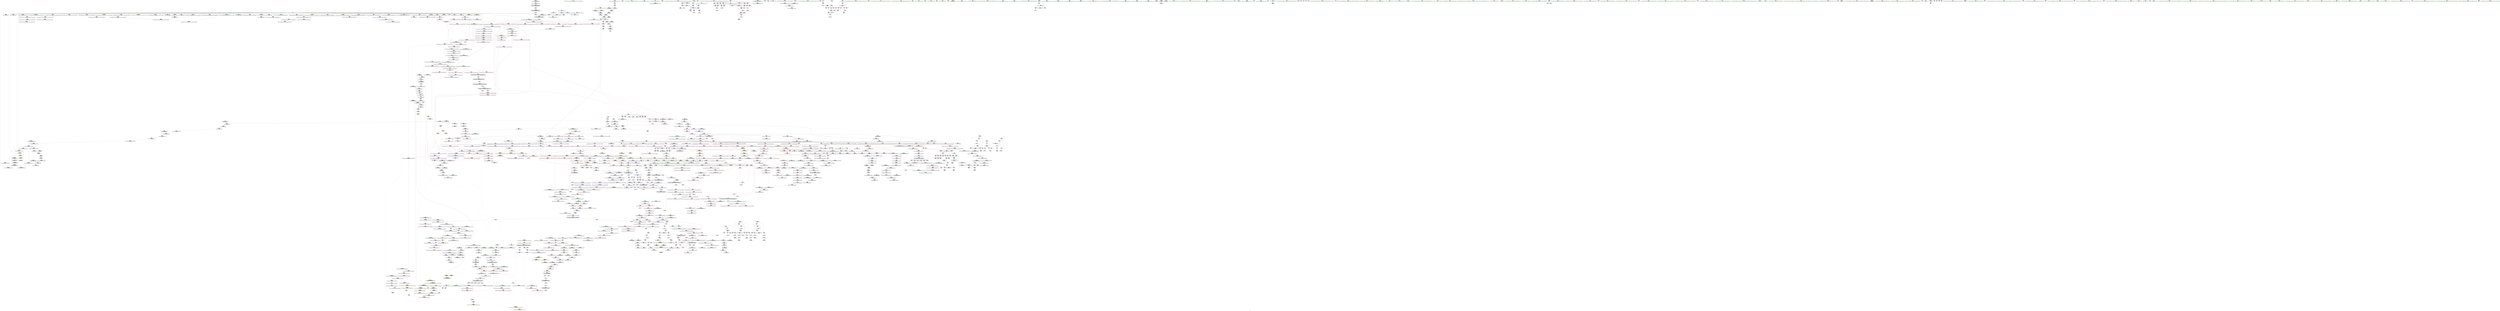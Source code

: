 digraph "SVFG" {
	label="SVFG";

	Node0x564adc5fb210 [shape=record,color=grey,label="{NodeID: 0\nNullPtr|{|<s39>120}}"];
	Node0x564adc5fb210 -> Node0x564adc67a330[style=solid];
	Node0x564adc5fb210 -> Node0x564adc67a430[style=solid];
	Node0x564adc5fb210 -> Node0x564adc67a500[style=solid];
	Node0x564adc5fb210 -> Node0x564adc67a5d0[style=solid];
	Node0x564adc5fb210 -> Node0x564adc67a6a0[style=solid];
	Node0x564adc5fb210 -> Node0x564adc67a770[style=solid];
	Node0x564adc5fb210 -> Node0x564adc67a840[style=solid];
	Node0x564adc5fb210 -> Node0x564adc67a910[style=solid];
	Node0x564adc5fb210 -> Node0x564adc67a9e0[style=solid];
	Node0x564adc5fb210 -> Node0x564adc67aab0[style=solid];
	Node0x564adc5fb210 -> Node0x564adc67ab80[style=solid];
	Node0x564adc5fb210 -> Node0x564adc67ac50[style=solid];
	Node0x564adc5fb210 -> Node0x564adc67ad20[style=solid];
	Node0x564adc5fb210 -> Node0x564adc67adf0[style=solid];
	Node0x564adc5fb210 -> Node0x564adc67aec0[style=solid];
	Node0x564adc5fb210 -> Node0x564adc67af90[style=solid];
	Node0x564adc5fb210 -> Node0x564adc67b060[style=solid];
	Node0x564adc5fb210 -> Node0x564adc67b130[style=solid];
	Node0x564adc5fb210 -> Node0x564adc67b200[style=solid];
	Node0x564adc5fb210 -> Node0x564adc67b2d0[style=solid];
	Node0x564adc5fb210 -> Node0x564adc67b3a0[style=solid];
	Node0x564adc5fb210 -> Node0x564adc67b470[style=solid];
	Node0x564adc5fb210 -> Node0x564adc67b540[style=solid];
	Node0x564adc5fb210 -> Node0x564adc67b610[style=solid];
	Node0x564adc5fb210 -> Node0x564adc67b6e0[style=solid];
	Node0x564adc5fb210 -> Node0x564adc67b7b0[style=solid];
	Node0x564adc5fb210 -> Node0x564adc67b880[style=solid];
	Node0x564adc5fb210 -> Node0x564adc67b950[style=solid];
	Node0x564adc5fb210 -> Node0x564adc67ba20[style=solid];
	Node0x564adc5fb210 -> Node0x564adc67baf0[style=solid];
	Node0x564adc5fb210 -> Node0x564adc67bbc0[style=solid];
	Node0x564adc5fb210 -> Node0x564adc6a6f40[style=solid];
	Node0x564adc5fb210 -> Node0x564adc6aa1d0[style=solid];
	Node0x564adc5fb210 -> Node0x564adc6aa2a0[style=solid];
	Node0x564adc5fb210 -> Node0x564adc6aa370[style=solid];
	Node0x564adc5fb210 -> Node0x564adc6ac8d0[style=solid];
	Node0x564adc5fb210 -> Node0x564adbf4fdd0[style=solid];
	Node0x564adc5fb210 -> Node0x564adc6da800[style=solid];
	Node0x564adc5fb210 -> Node0x564adc6db880[style=solid];
	Node0x564adc5fb210:s39 -> Node0x564adc7caed0[style=solid,color=red];
	Node0x564adc67efe0 [shape=record,color=red,label="{NodeID: 775\n839\<--831\n\<--__last.addr\n_ZSt8_DestroyIPSt4pairIiiES1_EvT_S3_RSaIT0_E\n|{<s0>53}}"];
	Node0x564adc67efe0:s0 -> Node0x564adc7b9320[style=solid,color=red];
	Node0x564adc6756d0 [shape=record,color=black,label="{NodeID: 443\n1448\<--1444\nsub.ptr.lhs.cast\<--\n_ZN9__gnu_cxxmiIPSt4pairIiiESt6vectorIS2_SaIS2_EEEENS_17__normal_iteratorIT_T0_E15difference_typeERKSA_SD_\n}"];
	Node0x564adc6756d0 -> Node0x564adc6d7080[style=solid];
	Node0x564adc641740 [shape=record,color=green,label="{NodeID: 111\n669\<--670\n_ZSt7forwardIiEOT_RNSt16remove_referenceIS0_E4typeE\<--_ZSt7forwardIiEOT_RNSt16remove_referenceIS0_E4typeE_field_insensitive\n}"];
	Node0x564adc684a10 [shape=record,color=red,label="{NodeID: 886\n1637\<--1631\nthis1\<--this.addr\n_ZN9__gnu_cxx17__normal_iteratorIPSt4pairIiiESt6vectorIS2_SaIS2_EEEC2ERKS3_\n}"];
	Node0x564adc684a10 -> Node0x564adc68edc0[style=solid];
	Node0x564adc6d8580 [shape=record,color=grey,label="{NodeID: 1661\n1301 = Binary(1300, 317, )\n|{<s0>95}}"];
	Node0x564adc6d8580:s0 -> Node0x564adc7b89a0[style=solid,color=red];
	Node0x564adc68b4e0 [shape=record,color=purple,label="{NodeID: 554\n802\<--795\n_M_finish\<--this1\n_ZNSt12_Vector_baseISt4pairIiiESaIS1_EE12_Vector_implC2Ev\n}"];
	Node0x564adc68b4e0 -> Node0x564adc6aa2a0[style=solid];
	Node0x564adc7ba890 [shape=record,color=black,label="{NodeID: 2436\n779 = PHI(108, 168, 892, 1043, 1327, 1859, )\n0th arg __clang_call_terminate }"];
	Node0x564adc66dce0 [shape=record,color=green,label="{NodeID: 222\n1503\<--1504\n__alloc.addr\<--__alloc.addr_field_insensitive\n_ZSt34__uninitialized_move_if_noexcept_aIPSt4pairIiiES2_SaIS1_EET0_T_S5_S4_RT1_\n}"];
	Node0x564adc66dce0 -> Node0x564adc683c40[style=solid];
	Node0x564adc66dce0 -> Node0x564adc6ae130[style=solid];
	Node0x564adc6a9dc0 [shape=record,color=blue,label="{NodeID: 997\n745\<--740\n__y.addr\<--__y\n_ZNSt4pairIiiEC2IRiiLb1EEEOT_OT0_\n}"];
	Node0x564adc6a9dc0 -> Node0x564adc6961f0[style=dashed];
	Node0x564adc690f10 [shape=record,color=red,label="{NodeID: 665\n586\<--46\n\<--stderr\nmain\n}"];
	Node0x564adc7c6740 [shape=record,color=black,label="{NodeID: 2547\n980 = PHI(972, )\n1st arg _ZN9__gnu_cxx13new_allocatorISt4pairIiiEE10deallocateEPS2_m }"];
	Node0x564adc7c6740 -> Node0x564adc6ab550[style=solid];
	Node0x564adc67c030 [shape=record,color=black,label="{NodeID: 333\n36\<--35\n\<--_ZSt4cout\nCan only get source location for instruction, argument, global var or function.}"];
	Node0x564adc67c030 -> Node0x564adc690620[style=solid];
	Node0x564adc6af7f0 [shape=record,color=blue,label="{NodeID: 1108\n1734\<--1731\n__i.addr\<--__i\n_ZSt32__make_move_if_noexcept_iteratorISt4pairIiiESt13move_iteratorIPS1_EET0_PT_\n}"];
	Node0x564adc6af7f0 -> Node0x564adc685300[style=dashed];
	Node0x564adc62f290 [shape=record,color=green,label="{NodeID: 1\n7\<--1\n__dso_handle\<--dummyObj\nGlob }"];
	Node0x564adc67f0b0 [shape=record,color=red,label="{NodeID: 776\n849\<--846\nthis1\<--this.addr\n_ZNSt12_Vector_baseISt4pairIiiESaIS1_EE19_M_get_Tp_allocatorEv\n}"];
	Node0x564adc67f0b0 -> Node0x564adc68b680[style=solid];
	Node0x564adc6757a0 [shape=record,color=black,label="{NodeID: 444\n1449\<--1447\nsub.ptr.rhs.cast\<--\n_ZN9__gnu_cxxmiIPSt4pairIiiESt6vectorIS2_SaIS2_EEEENS_17__normal_iteratorIT_T0_E15difference_typeERKSA_SD_\n}"];
	Node0x564adc6757a0 -> Node0x564adc6d7080[style=solid];
	Node0x564adc641840 [shape=record,color=green,label="{NodeID: 112\n672\<--673\n_ZNSt4pairIiiEC2IRiiLb1EEEOT_OT0_\<--_ZNSt4pairIiiEC2IRiiLb1EEEOT_OT0__field_insensitive\n}"];
	Node0x564adc684ae0 [shape=record,color=red,label="{NodeID: 887\n1639\<--1633\n\<--__i.addr\n_ZN9__gnu_cxx17__normal_iteratorIPSt4pairIiiESt6vectorIS2_SaIS2_EEEC2ERKS3_\n}"];
	Node0x564adc684ae0 -> Node0x564adc684bb0[style=solid];
	Node0x564adc6d8700 [shape=record,color=grey,label="{NodeID: 1662\n1401 = Binary(1397, 1400, )\n}"];
	Node0x564adc6d8700 -> Node0x564adc6db100[style=solid];
	Node0x564adc68b5b0 [shape=record,color=purple,label="{NodeID: 555\n804\<--795\n_M_end_of_storage\<--this1\n_ZNSt12_Vector_baseISt4pairIiiESaIS1_EE12_Vector_implC2Ev\n}"];
	Node0x564adc68b5b0 -> Node0x564adc6aa370[style=solid];
	Node0x564adc7baba0 [shape=record,color=black,label="{NodeID: 2437\n174 = PHI(285, 464, )\n0th arg _Z2goii }"];
	Node0x564adc7baba0 -> Node0x564adc6a7450[style=solid];
	Node0x564adc66ddb0 [shape=record,color=green,label="{NodeID: 223\n1505\<--1506\nagg.tmp\<--agg.tmp_field_insensitive\n_ZSt34__uninitialized_move_if_noexcept_aIPSt4pairIiiES2_SaIS1_EET0_T_S5_S4_RT1_\n}"];
	Node0x564adc66ddb0 -> Node0x564adc68e8e0[style=solid];
	Node0x564adc66ddb0 -> Node0x564adc68e9b0[style=solid];
	Node0x564adc6a9e90 [shape=record,color=blue,label="{NodeID: 998\n752\<--755\nfirst\<--\n_ZNSt4pairIiiEC2IRiiLb1EEEOT_OT0_\n|{<s0>45}}"];
	Node0x564adc6a9e90:s0 -> Node0x564adc75a810[style=dashed,color=blue];
	Node0x564adc690fe0 [shape=record,color=red,label="{NodeID: 666\n101\<--98\nthis1\<--this.addr\n_ZNSt6vectorISt4pairIiiESaIS1_EEC2Ev\n}"];
	Node0x564adc690fe0 -> Node0x564adc67c330[style=solid];
	Node0x564adc7c6850 [shape=record,color=black,label="{NodeID: 2548\n981 = PHI(973, )\n2nd arg _ZN9__gnu_cxx13new_allocatorISt4pairIiiEE10deallocateEPS2_m }"];
	Node0x564adc7c6850 -> Node0x564adc6ab620[style=solid];
	Node0x564adc67c130 [shape=record,color=black,label="{NodeID: 334\n37\<--35\n\<--_ZSt4cout\nCan only get source location for instruction, argument, global var or function.}"];
	Node0x564adc67c130 -> Node0x564adc690e40[style=solid];
	Node0x564adc6af8c0 [shape=record,color=blue,label="{NodeID: 1109\n1760\<--1745\ncoerce.dive\<--__first.coerce\n_ZSt18uninitialized_copyISt13move_iteratorIPSt4pairIiiEES3_ET0_T_S6_S5_\n}"];
	Node0x564adc6af8c0 -> Node0x564adc6a6800[style=dashed];
	Node0x564adc63e2c0 [shape=record,color=green,label="{NodeID: 2\n9\<--1\n\<--dummyObj\nCan only get source location for instruction, argument, global var or function.}"];
	Node0x564adc67f180 [shape=record,color=red,label="{NodeID: 777\n862\<--855\nthis1\<--this.addr\n_ZNSt12_Vector_baseISt4pairIiiESaIS1_EED2Ev\n|{|<s8>54}}"];
	Node0x564adc67f180 -> Node0x564adc68b750[style=solid];
	Node0x564adc67f180 -> Node0x564adc68b820[style=solid];
	Node0x564adc67f180 -> Node0x564adc68b8f0[style=solid];
	Node0x564adc67f180 -> Node0x564adc68b9c0[style=solid];
	Node0x564adc67f180 -> Node0x564adc68ba90[style=solid];
	Node0x564adc67f180 -> Node0x564adc68bb60[style=solid];
	Node0x564adc67f180 -> Node0x564adc68bc30[style=solid];
	Node0x564adc67f180 -> Node0x564adc68bd00[style=solid];
	Node0x564adc67f180:s8 -> Node0x564adc7cba10[style=solid,color=red];
	Node0x564adc675870 [shape=record,color=black,label="{NodeID: 445\n1433\<--1451\n_ZN9__gnu_cxxmiIPSt4pairIiiESt6vectorIS2_SaIS2_EEEENS_17__normal_iteratorIT_T0_E15difference_typeERKSA_SD__ret\<--sub.ptr.div\n_ZN9__gnu_cxxmiIPSt4pairIiiESt6vectorIS2_SaIS2_EEEENS_17__normal_iteratorIT_T0_E15difference_typeERKSA_SD_\n|{<s0>76}}"];
	Node0x564adc675870:s0 -> Node0x564adc7c3dd0[style=solid,color=blue];
	Node0x564adc66e260 [shape=record,color=green,label="{NodeID: 113\n690\<--691\nthis.addr\<--this.addr_field_insensitive\n_ZNSt8ios_base9precisionEl\n}"];
	Node0x564adc66e260 -> Node0x564adc695b70[style=solid];
	Node0x564adc66e260 -> Node0x564adc6a9740[style=solid];
	Node0x564adc684bb0 [shape=record,color=red,label="{NodeID: 888\n1640\<--1639\n\<--\n_ZN9__gnu_cxx17__normal_iteratorIPSt4pairIiiESt6vectorIS2_SaIS2_EEEC2ERKS3_\n}"];
	Node0x564adc684bb0 -> Node0x564adc6aee30[style=solid];
	Node0x564adc6d8880 [shape=record,color=grey,label="{NodeID: 1663\n1417 = Binary(1410, 1416, )\n}"];
	Node0x564adc6d8880 -> Node0x564adc6ad9e0[style=solid];
	Node0x564adc68b680 [shape=record,color=purple,label="{NodeID: 556\n850\<--849\n_M_impl\<--this1\n_ZNSt12_Vector_baseISt4pairIiiESaIS1_EE19_M_get_Tp_allocatorEv\n}"];
	Node0x564adc68b680 -> Node0x564adc672d60[style=solid];
	Node0x564adc7bacf0 [shape=record,color=black,label="{NodeID: 2438\n175 = PHI(286, 410, )\n1st arg _Z2goii }"];
	Node0x564adc7bacf0 -> Node0x564adc6a7520[style=solid];
	Node0x564adc66de80 [shape=record,color=green,label="{NodeID: 224\n1507\<--1508\nagg.tmp1\<--agg.tmp1_field_insensitive\n_ZSt34__uninitialized_move_if_noexcept_aIPSt4pairIiiES2_SaIS1_EET0_T_S5_S4_RT1_\n}"];
	Node0x564adc66de80 -> Node0x564adc68ea80[style=solid];
	Node0x564adc66de80 -> Node0x564adc68eb50[style=solid];
	Node0x564adc6a9f60 [shape=record,color=blue,label="{NodeID: 999\n757\<--760\nsecond\<--\n_ZNSt4pairIiiEC2IRiiLb1EEEOT_OT0_\n|{<s0>45}}"];
	Node0x564adc6a9f60:s0 -> Node0x564adc75a810[style=dashed,color=blue];
	Node0x564adc6910b0 [shape=record,color=red,label="{NodeID: 667\n139\<--132\nthis1\<--this.addr\n_ZNSt6vectorISt4pairIiiESaIS1_EED2Ev\n}"];
	Node0x564adc6910b0 -> Node0x564adc67c400[style=solid];
	Node0x564adc6910b0 -> Node0x564adc67c4d0[style=solid];
	Node0x564adc6910b0 -> Node0x564adc67c5a0[style=solid];
	Node0x564adc6910b0 -> Node0x564adc67c670[style=solid];
	Node0x564adc6910b0 -> Node0x564adc67c740[style=solid];
	Node0x564adc7c6960 [shape=record,color=black,label="{NodeID: 2549\n1915 = PHI(1786, )\n0th arg _ZNSt13move_iteratorIPSt4pairIiiEEppEv }"];
	Node0x564adc7c6960 -> Node0x564adc6b0b70[style=solid];
	Node0x564adc67c230 [shape=record,color=black,label="{NodeID: 335\n64\<--65\n\<--_ZNSt8ios_base4InitD1Ev\nCan only get source location for instruction, argument, global var or function.}"];
	Node0x564adc6af990 [shape=record,color=blue,label="{NodeID: 1110\n1762\<--1746\ncoerce.dive1\<--__last.coerce\n_ZSt18uninitialized_copyISt13move_iteratorIPSt4pairIiiEES3_ET0_T_S6_S5_\n}"];
	Node0x564adc6af990 -> Node0x564adc6a68d0[style=dashed];
	Node0x564adc63e600 [shape=record,color=green,label="{NodeID: 3\n26\<--1\n_ZSt3cin\<--dummyObj\nGlob }"];
	Node0x564adc67f250 [shape=record,color=red,label="{NodeID: 778\n892\<--857\nexn\<--exn.slot\n_ZNSt12_Vector_baseISt4pairIiiESaIS1_EED2Ev\n|{<s0>57}}"];
	Node0x564adc67f250:s0 -> Node0x564adc7ba890[style=solid,color=red];
	Node0x564adc675940 [shape=record,color=black,label="{NodeID: 446\n1461\<--1460\n\<--this1\n_ZNSt6vectorISt4pairIiiESaIS1_EE5beginEv\n}"];
	Node0x564adc675940 -> Node0x564adc68e670[style=solid];
	Node0x564adc675940 -> Node0x564adc68e740[style=solid];
	Node0x564adc66e330 [shape=record,color=green,label="{NodeID: 114\n692\<--693\n__prec.addr\<--__prec.addr_field_insensitive\n_ZNSt8ios_base9precisionEl\n}"];
	Node0x564adc66e330 -> Node0x564adc695c40[style=solid];
	Node0x564adc66e330 -> Node0x564adc6a9810[style=solid];
	Node0x564adc684c80 [shape=record,color=red,label="{NodeID: 889\n1652\<--1646\n\<--__a.addr\n_ZNSt16allocator_traitsISaISt4pairIiiEEE8allocateERS2_m\n}"];
	Node0x564adc684c80 -> Node0x564adc676570[style=solid];
	Node0x564adc6d8a00 [shape=record,color=grey,label="{NodeID: 1664\n413 = Binary(412, 410, )\n}"];
	Node0x564adc6d8a00 -> Node0x564adc6a8700[style=solid];
	Node0x564adc68b750 [shape=record,color=purple,label="{NodeID: 557\n863\<--862\n_M_impl\<--this1\n_ZNSt12_Vector_baseISt4pairIiiESaIS1_EED2Ev\n}"];
	Node0x564adc7bae40 [shape=record,color=black,label="{NodeID: 2439\n1967 = PHI(1551, )\n0th arg _ZN9__gnu_cxx13new_allocatorISt4pairIiiEE7destroyIS2_EEvPT_ }"];
	Node0x564adc7bae40 -> Node0x564adc6b11f0[style=solid];
	Node0x564adc66df50 [shape=record,color=green,label="{NodeID: 225\n1515\<--1516\n_ZSt32__make_move_if_noexcept_iteratorISt4pairIiiESt13move_iteratorIPS1_EET0_PT_\<--_ZSt32__make_move_if_noexcept_iteratorISt4pairIiiESt13move_iteratorIPS1_EET0_PT__field_insensitive\n}"];
	Node0x564adc6aa030 [shape=record,color=blue,label="{NodeID: 1000\n765\<--764\nthis.addr\<--this\n_ZNSt12_Vector_baseISt4pairIiiESaIS1_EEC2Ev\n}"];
	Node0x564adc6aa030 -> Node0x564adc67ebd0[style=dashed];
	Node0x564adc72e400 [shape=record,color=black,label="{NodeID: 1775\nMR_36V_3 = PHI(MR_36V_4, MR_36V_2, )\npts\{150000 \}\n|{|<s3>27}}"];
	Node0x564adc72e400 -> Node0x564adc694f40[style=dashed];
	Node0x564adc72e400 -> Node0x564adc71c6a0[style=dashed];
	Node0x564adc72e400 -> Node0x564adc72e400[style=dashed];
	Node0x564adc72e400:s3 -> Node0x564adc6a75f0[style=dashed,color=red];
	Node0x564adc691180 [shape=record,color=red,label="{NodeID: 668\n168\<--134\nexn\<--exn.slot\n_ZNSt6vectorISt4pairIiiESaIS1_EED2Ev\n|{<s0>12}}"];
	Node0x564adc691180:s0 -> Node0x564adc7ba890[style=solid,color=red];
	Node0x564adc7c6aa0 [shape=record,color=black,label="{NodeID: 2550\n1434 = PHI(1143, )\n0th arg _ZN9__gnu_cxxmiIPSt4pairIiiESt6vectorIS2_SaIS2_EEEENS_17__normal_iteratorIT_T0_E15difference_typeERKSA_SD_ }"];
	Node0x564adc7c6aa0 -> Node0x564adc6adab0[style=solid];
	Node0x564adc67c330 [shape=record,color=black,label="{NodeID: 336\n102\<--101\n\<--this1\n_ZNSt6vectorISt4pairIiiESaIS1_EEC2Ev\n|{<s0>5}}"];
	Node0x564adc67c330:s0 -> Node0x564adc7cafe0[style=solid,color=red];
	Node0x564adc6afa60 [shape=record,color=blue,label="{NodeID: 1111\n1752\<--1747\n__result.addr\<--__result\n_ZSt18uninitialized_copyISt13move_iteratorIPSt4pairIiiEES3_ET0_T_S6_S5_\n}"];
	Node0x564adc6afa60 -> Node0x564adc6854a0[style=dashed];
	Node0x564adc63e6c0 [shape=record,color=green,label="{NodeID: 4\n27\<--1\n.str\<--dummyObj\nGlob }"];
	Node0x564adc67f320 [shape=record,color=red,label="{NodeID: 779\n865\<--864\n\<--_M_start\n_ZNSt12_Vector_baseISt4pairIiiESaIS1_EED2Ev\n|{<s0>54}}"];
	Node0x564adc67f320:s0 -> Node0x564adc7cbba0[style=solid,color=red];
	Node0x564adc675a10 [shape=record,color=black,label="{NodeID: 447\n1453\<--1466\n_ZNSt6vectorISt4pairIiiESaIS1_EE5beginEv_ret\<--\n_ZNSt6vectorISt4pairIiiESaIS1_EE5beginEv\n|{<s0>75}}"];
	Node0x564adc675a10:s0 -> Node0x564adc7c3cc0[style=solid,color=blue];
	Node0x564adc66e400 [shape=record,color=green,label="{NodeID: 115\n694\<--695\n__old\<--__old_field_insensitive\n_ZNSt8ios_base9precisionEl\n}"];
	Node0x564adc66e400 -> Node0x564adc695d10[style=solid];
	Node0x564adc66e400 -> Node0x564adc6a98e0[style=solid];
	Node0x564adc684d50 [shape=record,color=red,label="{NodeID: 890\n1654\<--1648\n\<--__n.addr\n_ZNSt16allocator_traitsISaISt4pairIiiEEE8allocateERS2_m\n|{<s0>120}}"];
	Node0x564adc684d50:s0 -> Node0x564adc7cadc0[style=solid,color=red];
	Node0x564adc6d8b80 [shape=record,color=grey,label="{NodeID: 1665\n397 = Binary(396, 194, )\n}"];
	Node0x564adc6d8b80 -> Node0x564adc6a8490[style=solid];
	Node0x564adc68b820 [shape=record,color=purple,label="{NodeID: 558\n864\<--862\n_M_start\<--this1\n_ZNSt12_Vector_baseISt4pairIiiESaIS1_EED2Ev\n}"];
	Node0x564adc68b820 -> Node0x564adc67f320[style=solid];
	Node0x564adc7baf50 [shape=record,color=black,label="{NodeID: 2440\n1968 = PHI(1552, )\n1st arg _ZN9__gnu_cxx13new_allocatorISt4pairIiiEE7destroyIS2_EEvPT_ }"];
	Node0x564adc7baf50 -> Node0x564adc6b12c0[style=solid];
	Node0x564adc66e050 [shape=record,color=green,label="{NodeID: 226\n1530\<--1531\n_ZSt22__uninitialized_copy_aISt13move_iteratorIPSt4pairIiiEES3_S2_ET0_T_S6_S5_RSaIT1_E\<--_ZSt22__uninitialized_copy_aISt13move_iteratorIPSt4pairIiiEES3_S2_ET0_T_S6_S5_RSaIT1_E_field_insensitive\n}"];
	Node0x564adc6aa100 [shape=record,color=blue,label="{NodeID: 1001\n792\<--791\nthis.addr\<--this\n_ZNSt12_Vector_baseISt4pairIiiESaIS1_EE12_Vector_implC2Ev\n}"];
	Node0x564adc6aa100 -> Node0x564adc67eca0[style=dashed];
	Node0x564adc72e900 [shape=record,color=black,label="{NodeID: 1776\nMR_42V_3 = PHI(MR_42V_4, MR_42V_2, )\npts\{220000 \}\n|{|<s8>27}}"];
	Node0x564adc72e900 -> Node0x564adc695010[style=dashed];
	Node0x564adc72e900 -> Node0x564adc6950e0[style=dashed];
	Node0x564adc72e900 -> Node0x564adc6951b0[style=dashed];
	Node0x564adc72e900 -> Node0x564adc695280[style=dashed];
	Node0x564adc72e900 -> Node0x564adc695420[style=dashed];
	Node0x564adc72e900 -> Node0x564adc6954f0[style=dashed];
	Node0x564adc72e900 -> Node0x564adc71cba0[style=dashed];
	Node0x564adc72e900 -> Node0x564adc72e900[style=dashed];
	Node0x564adc72e900:s8 -> Node0x564adc731b30[style=dashed,color=red];
	Node0x564adc691250 [shape=record,color=red,label="{NodeID: 669\n143\<--142\n\<--_M_start\n_ZNSt6vectorISt4pairIiiESaIS1_EED2Ev\n|{<s0>9}}"];
	Node0x564adc691250:s0 -> Node0x564adc7cb260[style=solid,color=red];
	Node0x564adc7c6be0 [shape=record,color=black,label="{NodeID: 2551\n1435 = PHI(1153, )\n1st arg _ZN9__gnu_cxxmiIPSt4pairIiiESt6vectorIS2_SaIS2_EEEENS_17__normal_iteratorIT_T0_E15difference_typeERKSA_SD_ }"];
	Node0x564adc7c6be0 -> Node0x564adc6adb80[style=solid];
	Node0x564adc67c400 [shape=record,color=black,label="{NodeID: 337\n140\<--139\n\<--this1\n_ZNSt6vectorISt4pairIiiESaIS1_EED2Ev\n}"];
	Node0x564adc67c400 -> Node0x564adc68a3d0[style=solid];
	Node0x564adc67c400 -> Node0x564adc68a4a0[style=solid];
	Node0x564adc6afb30 [shape=record,color=blue,label="{NodeID: 1112\n1754\<--1766\n__assignable\<--\n_ZSt18uninitialized_copyISt13move_iteratorIPSt4pairIiiEES3_ET0_T_S6_S5_\n}"];
	Node0x564adc63e780 [shape=record,color=green,label="{NodeID: 5\n29\<--1\n.str.2\<--dummyObj\nGlob }"];
	Node0x564adc67f3f0 [shape=record,color=red,label="{NodeID: 780\n868\<--867\n\<--_M_end_of_storage\n_ZNSt12_Vector_baseISt4pairIiiESaIS1_EED2Ev\n}"];
	Node0x564adc67f3f0 -> Node0x564adc672f00[style=solid];
	Node0x564adc675ae0 [shape=record,color=black,label="{NodeID: 448\n1483\<--1482\n\<--_M_impl\n_ZNSt12_Vector_baseISt4pairIiiESaIS1_EE11_M_allocateEm\n|{<s0>112}}"];
	Node0x564adc675ae0:s0 -> Node0x564adc7c75e0[style=solid,color=red];
	Node0x564adc66e4d0 [shape=record,color=green,label="{NodeID: 116\n725\<--726\n__t.addr\<--__t.addr_field_insensitive\n_ZSt7forwardIRiEOT_RNSt16remove_referenceIS1_E4typeE\n}"];
	Node0x564adc66e4d0 -> Node0x564adc695eb0[style=solid];
	Node0x564adc66e4d0 -> Node0x564adc6a9a80[style=solid];
	Node0x564adc741890 [shape=record,color=yellow,style=double,label="{NodeID: 1998\n353V_1 = ENCHI(MR_353V_0)\npts\{1160 \}\nFun[_ZNSt6vectorISt4pairIiiESaIS1_EE17_M_realloc_insertIJS1_EEEvN9__gnu_cxx17__normal_iteratorIPS1_S3_EEDpOT_]}"];
	Node0x564adc741890 -> Node0x564adc6acc10[style=dashed];
	Node0x564adc684e20 [shape=record,color=red,label="{NodeID: 891\n1672\<--1663\nthis1\<--this.addr\n_ZN9__gnu_cxx13new_allocatorISt4pairIiiEE8allocateEmPKv\n|{<s0>121}}"];
	Node0x564adc684e20:s0 -> Node0x564adc7ca2a0[style=solid,color=red];
	Node0x564adc6d8d00 [shape=record,color=grey,label="{NodeID: 1666\n291 = Binary(290, 194, )\n}"];
	Node0x564adc6d8d00 -> Node0x564adc6a7e10[style=solid];
	Node0x564adc68b8f0 [shape=record,color=purple,label="{NodeID: 559\n866\<--862\n_M_impl2\<--this1\n_ZNSt12_Vector_baseISt4pairIiiESaIS1_EED2Ev\n}"];
	Node0x564adc7bb060 [shape=record,color=black,label="{NodeID: 2441\n1601 = PHI(1566, )\n0th arg _ZNSt16allocator_traitsISaISt4pairIiiEEE8max_sizeERKS2_ }"];
	Node0x564adc7bb060 -> Node0x564adc6aea20[style=solid];
	Node0x564adc66e150 [shape=record,color=green,label="{NodeID: 227\n1535\<--1536\nthis.addr\<--this.addr_field_insensitive\n_ZNK9__gnu_cxx17__normal_iteratorIPSt4pairIiiESt6vectorIS2_SaIS2_EEE4baseEv\n}"];
	Node0x564adc66e150 -> Node0x564adc683eb0[style=solid];
	Node0x564adc66e150 -> Node0x564adc6ae3a0[style=solid];
	Node0x564adc6aa1d0 [shape=record,color=blue, style = dotted,label="{NodeID: 1002\n800\<--3\n_M_start\<--dummyVal\n_ZNSt12_Vector_baseISt4pairIiiESaIS1_EE12_Vector_implC2Ev\n|{<s0>48}}"];
	Node0x564adc6aa1d0:s0 -> Node0x564adc75ba70[style=dashed,color=blue];
	Node0x564adc72ee00 [shape=record,color=black,label="{NodeID: 1777\nMR_119V_3 = PHI(MR_119V_4, MR_119V_2, )\npts\{170000 190000 \}\n|{|<s2>27|<s3>27}}"];
	Node0x564adc72ee00 -> Node0x564adc71dfa0[style=dashed];
	Node0x564adc72ee00 -> Node0x564adc72ee00[style=dashed];
	Node0x564adc72ee00:s2 -> Node0x564adc731130[style=dashed,color=red];
	Node0x564adc72ee00:s3 -> Node0x564adc731630[style=dashed,color=red];
	Node0x564adc691320 [shape=record,color=red,label="{NodeID: 670\n147\<--146\n\<--_M_finish\n_ZNSt6vectorISt4pairIiiESaIS1_EED2Ev\n|{<s0>9}}"];
	Node0x564adc691320:s0 -> Node0x564adc7cb610[style=solid,color=red];
	Node0x564adc7c6d20 [shape=record,color=black,label="{NodeID: 2552\n1380 = PHI(1167, )\n0th arg _ZNKSt6vectorISt4pairIiiESaIS1_EE12_M_check_lenEmPKc }"];
	Node0x564adc7c6d20 -> Node0x564adc6ad6a0[style=solid];
	Node0x564adc67c4d0 [shape=record,color=black,label="{NodeID: 338\n144\<--139\n\<--this1\n_ZNSt6vectorISt4pairIiiESaIS1_EED2Ev\n}"];
	Node0x564adc67c4d0 -> Node0x564adc68a570[style=solid];
	Node0x564adc67c4d0 -> Node0x564adc68a640[style=solid];
	Node0x564adc6afc00 [shape=record,color=blue, style = dotted,label="{NodeID: 1113\n1998\<--2000\noffset_0\<--dummyVal\n_ZSt18uninitialized_copyISt13move_iteratorIPSt4pairIiiEES3_ET0_T_S6_S5_\n}"];
	Node0x564adc6afc00 -> Node0x564adc685570[style=dashed];
	Node0x564adc63ebe0 [shape=record,color=green,label="{NodeID: 6\n31\<--1\n.str.3\<--dummyObj\nGlob }"];
	Node0x564adc67f4c0 [shape=record,color=red,label="{NodeID: 781\n871\<--870\n\<--_M_start4\n_ZNSt12_Vector_baseISt4pairIiiESaIS1_EED2Ev\n}"];
	Node0x564adc67f4c0 -> Node0x564adc672fd0[style=solid];
	Node0x564adc675bb0 [shape=record,color=black,label="{NodeID: 449\n1468\<--1490\n_ZNSt12_Vector_baseISt4pairIiiESaIS1_EE11_M_allocateEm_ret\<--cond\n_ZNSt12_Vector_baseISt4pairIiiESaIS1_EE11_M_allocateEm\n|{<s0>77}}"];
	Node0x564adc675bb0:s0 -> Node0x564adc7c3ee0[style=solid,color=blue];
	Node0x564adc66e5a0 [shape=record,color=green,label="{NodeID: 117\n732\<--733\n__t.addr\<--__t.addr_field_insensitive\n_ZSt7forwardIiEOT_RNSt16remove_referenceIS0_E4typeE\n}"];
	Node0x564adc66e5a0 -> Node0x564adc695f80[style=solid];
	Node0x564adc66e5a0 -> Node0x564adc6a9b50[style=solid];
	Node0x564adc741970 [shape=record,color=yellow,style=double,label="{NodeID: 1999\n355V_1 = ENCHI(MR_355V_0)\npts\{1162 \}\nFun[_ZNSt6vectorISt4pairIiiESaIS1_EE17_M_realloc_insertIJS1_EEEvN9__gnu_cxx17__normal_iteratorIPS1_S3_EEDpOT_]}"];
	Node0x564adc741970 -> Node0x564adc6acce0[style=dashed];
	Node0x564adc684ef0 [shape=record,color=red,label="{NodeID: 892\n1673\<--1665\n\<--__n.addr\n_ZN9__gnu_cxx13new_allocatorISt4pairIiiEE8allocateEmPKv\n}"];
	Node0x564adc684ef0 -> Node0x564adc6dac80[style=solid];
	Node0x564adc6d8e80 [shape=record,color=grey,label="{NodeID: 1667\n316 = Binary(315, 317, )\n}"];
	Node0x564adc6d8e80 -> Node0x564adc67d850[style=solid];
	Node0x564adc68b9c0 [shape=record,color=purple,label="{NodeID: 560\n867\<--862\n_M_end_of_storage\<--this1\n_ZNSt12_Vector_baseISt4pairIiiESaIS1_EED2Ev\n}"];
	Node0x564adc68b9c0 -> Node0x564adc67f3f0[style=solid];
	Node0x564adc7bb170 [shape=record,color=black,label="{NodeID: 2442\n1350 = PHI(1124, )\n0th arg _ZN9__gnu_cxx13new_allocatorISt4pairIiiEE9constructIS2_JS2_EEEvPT_DpOT0_ }"];
	Node0x564adc7bb170 -> Node0x564adc6ad290[style=solid];
	Node0x564adc676700 [shape=record,color=green,label="{NodeID: 228\n1544\<--1545\n__a.addr\<--__a.addr_field_insensitive\n_ZNSt16allocator_traitsISaISt4pairIiiEEE7destroyIS1_EEvRS2_PT_\n}"];
	Node0x564adc676700 -> Node0x564adc683f80[style=solid];
	Node0x564adc676700 -> Node0x564adc6ae470[style=solid];
	Node0x564adc6aa2a0 [shape=record,color=blue, style = dotted,label="{NodeID: 1003\n802\<--3\n_M_finish\<--dummyVal\n_ZNSt12_Vector_baseISt4pairIiiESaIS1_EE12_Vector_implC2Ev\n|{<s0>48}}"];
	Node0x564adc6aa2a0:s0 -> Node0x564adc75ba70[style=dashed,color=blue];
	Node0x564adc6913f0 [shape=record,color=red,label="{NodeID: 671\n190\<--176\n\<--x.addr\n_Z2goii\n}"];
	Node0x564adc6913f0 -> Node0x564adc67c810[style=solid];
	Node0x564adc7c6e60 [shape=record,color=black,label="{NodeID: 2553\n1381 = PHI(1170, )\n1st arg _ZNKSt6vectorISt4pairIiiESaIS1_EE12_M_check_lenEmPKc }"];
	Node0x564adc7c6e60 -> Node0x564adc6ad770[style=solid];
	Node0x564adc67c5a0 [shape=record,color=black,label="{NodeID: 339\n148\<--139\n\<--this1\n_ZNSt6vectorISt4pairIiiESaIS1_EED2Ev\n|{<s0>8}}"];
	Node0x564adc67c5a0:s0 -> Node0x564adc7c9a70[style=solid,color=red];
	Node0x564adc6afcd0 [shape=record,color=blue, style = dotted,label="{NodeID: 1114\n2001\<--2003\noffset_0\<--dummyVal\n_ZSt18uninitialized_copyISt13move_iteratorIPSt4pairIiiEES3_ET0_T_S6_S5_\n}"];
	Node0x564adc6afcd0 -> Node0x564adc685640[style=dashed];
	Node0x564adc63eca0 [shape=record,color=green,label="{NodeID: 7\n33\<--1\n__PRETTY_FUNCTION__.main\<--dummyObj\nGlob }"];
	Node0x564adc67f590 [shape=record,color=red,label="{NodeID: 782\n904\<--898\n\<--__first.addr\n_ZSt8_DestroyIPSt4pairIiiEEvT_S3_\n|{<s0>58}}"];
	Node0x564adc67f590:s0 -> Node0x564adc7bbee0[style=solid,color=red];
	Node0x564adc675c80 [shape=record,color=black,label="{NodeID: 450\n1492\<--1529\n_ZSt34__uninitialized_move_if_noexcept_aIPSt4pairIiiES2_SaIS1_EET0_T_S5_S4_RT1__ret\<--call6\n_ZSt34__uninitialized_move_if_noexcept_aIPSt4pairIiiES2_SaIS1_EET0_T_S5_S4_RT1_\n|{<s0>82|<s1>85}}"];
	Node0x564adc675c80:s0 -> Node0x564adc7c4470[style=solid,color=blue];
	Node0x564adc675c80:s1 -> Node0x564adc7c4830[style=solid,color=blue];
	Node0x564adc66e670 [shape=record,color=green,label="{NodeID: 118\n741\<--742\nthis.addr\<--this.addr_field_insensitive\n_ZNSt4pairIiiEC2IRiiLb1EEEOT_OT0_\n}"];
	Node0x564adc66e670 -> Node0x564adc696050[style=solid];
	Node0x564adc66e670 -> Node0x564adc6a9c20[style=solid];
	Node0x564adc741a50 [shape=record,color=yellow,style=double,label="{NodeID: 2000\n34V_1 = ENCHI(MR_34V_0)\npts\{1684 \}\nFun[_ZNSt6vectorISt4pairIiiESaIS1_EE17_M_realloc_insertIJS1_EEEvN9__gnu_cxx17__normal_iteratorIPS1_S3_EEDpOT_]|{<s0>79}}"];
	Node0x564adc741a50:s0 -> Node0x564adc734cc0[style=dashed,color=red];
	Node0x564adc684fc0 [shape=record,color=red,label="{NodeID: 893\n1681\<--1665\n\<--__n.addr\n_ZN9__gnu_cxx13new_allocatorISt4pairIiiEE8allocateEmPKv\n}"];
	Node0x564adc684fc0 -> Node0x564adc6d8280[style=solid];
	Node0x564adc6d9000 [shape=record,color=grey,label="{NodeID: 1668\n315 = Binary(313, 314, )\n}"];
	Node0x564adc6d9000 -> Node0x564adc6d8e80[style=solid];
	Node0x564adc68ba90 [shape=record,color=purple,label="{NodeID: 561\n869\<--862\n_M_impl3\<--this1\n_ZNSt12_Vector_baseISt4pairIiiESaIS1_EED2Ev\n}"];
	Node0x564adc7bb280 [shape=record,color=black,label="{NodeID: 2443\n1351 = PHI(1125, )\n1st arg _ZN9__gnu_cxx13new_allocatorISt4pairIiiEE9constructIS2_JS2_EEEvPT_DpOT0_ }"];
	Node0x564adc7bb280 -> Node0x564adc6ad360[style=solid];
	Node0x564adc676790 [shape=record,color=green,label="{NodeID: 229\n1546\<--1547\n__p.addr\<--__p.addr_field_insensitive\n_ZNSt16allocator_traitsISaISt4pairIiiEEE7destroyIS1_EEvRS2_PT_\n}"];
	Node0x564adc676790 -> Node0x564adc684050[style=solid];
	Node0x564adc676790 -> Node0x564adc6ae540[style=solid];
	Node0x564adc6aa370 [shape=record,color=blue, style = dotted,label="{NodeID: 1004\n804\<--3\n_M_end_of_storage\<--dummyVal\n_ZNSt12_Vector_baseISt4pairIiiESaIS1_EE12_Vector_implC2Ev\n|{<s0>48}}"];
	Node0x564adc6aa370:s0 -> Node0x564adc75ba70[style=dashed,color=blue];
	Node0x564adc72f830 [shape=record,color=black,label="{NodeID: 1779\nMR_26V_3 = PHI(MR_26V_4, MR_26V_2, )\npts\{181 \}\n}"];
	Node0x564adc72f830 -> Node0x564adc691a70[style=dashed];
	Node0x564adc72f830 -> Node0x564adc691b40[style=dashed];
	Node0x564adc72f830 -> Node0x564adc691c10[style=dashed];
	Node0x564adc72f830 -> Node0x564adc691ce0[style=dashed];
	Node0x564adc72f830 -> Node0x564adc6a7e10[style=dashed];
	Node0x564adc6914c0 [shape=record,color=red,label="{NodeID: 672\n198\<--176\n\<--x.addr\n_Z2goii\n}"];
	Node0x564adc6914c0 -> Node0x564adc67c8e0[style=solid];
	Node0x564adc7c6fa0 [shape=record,color=black,label="{NodeID: 2554\n1382 = PHI(1168, )\n2nd arg _ZNKSt6vectorISt4pairIiiESaIS1_EE12_M_check_lenEmPKc }"];
	Node0x564adc7c6fa0 -> Node0x564adc6ad840[style=solid];
	Node0x564adc67c670 [shape=record,color=black,label="{NodeID: 340\n155\<--139\n\<--this1\n_ZNSt6vectorISt4pairIiiESaIS1_EED2Ev\n|{<s0>10}}"];
	Node0x564adc67c670:s0 -> Node0x564adc7bb4a0[style=solid,color=red];
	Node0x564adc6afda0 [shape=record,color=blue,label="{NodeID: 1115\n1798\<--1783\ncoerce.dive\<--__first.coerce\n_ZNSt20__uninitialized_copyILb0EE13__uninit_copyISt13move_iteratorIPSt4pairIiiEES5_EET0_T_S8_S7_\n}"];
	Node0x564adc6afda0 -> Node0x564adc72c100[style=dashed];
	Node0x564adc63ed60 [shape=record,color=green,label="{NodeID: 8\n35\<--1\n_ZSt4cout\<--dummyObj\nGlob }"];
	Node0x564adc67f660 [shape=record,color=red,label="{NodeID: 783\n905\<--900\n\<--__last.addr\n_ZSt8_DestroyIPSt4pairIiiEEvT_S3_\n|{<s0>58}}"];
	Node0x564adc67f660:s0 -> Node0x564adc7bbff0[style=solid,color=red];
	Node0x564adc675d50 [shape=record,color=black,label="{NodeID: 451\n1533\<--1539\n_ZNK9__gnu_cxx17__normal_iteratorIPSt4pairIiiESt6vectorIS2_SaIS2_EEE4baseEv_ret\<--_M_current\n_ZNK9__gnu_cxx17__normal_iteratorIPSt4pairIiiESt6vectorIS2_SaIS2_EEE4baseEv\n|{<s0>80|<s1>83|<s2>109|<s3>110}}"];
	Node0x564adc675d50:s0 -> Node0x564adc7c4160[style=solid,color=blue];
	Node0x564adc675d50:s1 -> Node0x564adc7c4580[style=solid,color=blue];
	Node0x564adc675d50:s2 -> Node0x564adc7c4c60[style=solid,color=blue];
	Node0x564adc675d50:s3 -> Node0x564adc7c4da0[style=solid,color=blue];
	Node0x564adc66e740 [shape=record,color=green,label="{NodeID: 119\n743\<--744\n__x.addr\<--__x.addr_field_insensitive\n_ZNSt4pairIiiEC2IRiiLb1EEEOT_OT0_\n}"];
	Node0x564adc66e740 -> Node0x564adc696120[style=solid];
	Node0x564adc66e740 -> Node0x564adc6a9cf0[style=solid];
	Node0x564adc741b30 [shape=record,color=yellow,style=double,label="{NodeID: 2001\n16V_1 = ENCHI(MR_16V_0)\npts\{250000 \}\nFun[_ZNSt6vectorISt4pairIiiESaIS1_EE17_M_realloc_insertIJS1_EEEvN9__gnu_cxx17__normal_iteratorIPS1_S3_EEDpOT_]|{|<s5>74|<s6>75}}"];
	Node0x564adc741b30 -> Node0x564adc682170[style=dashed];
	Node0x564adc741b30 -> Node0x564adc6824b0[style=dashed];
	Node0x564adc741b30 -> Node0x564adc682650[style=dashed];
	Node0x564adc741b30 -> Node0x564adc6827f0[style=dashed];
	Node0x564adc741b30 -> Node0x564adc6acf50[style=dashed];
	Node0x564adc741b30:s5 -> Node0x564adc733dd0[style=dashed,color=red];
	Node0x564adc741b30:s6 -> Node0x564adc742800[style=dashed,color=red];
	Node0x564adc685090 [shape=record,color=red,label="{NodeID: 894\n1721\<--1701\n\<--__result.addr\n_ZSt22__uninitialized_copy_aISt13move_iteratorIPSt4pairIiiEES3_S2_ET0_T_S6_S5_RSaIT1_E\n|{<s0>126}}"];
	Node0x564adc685090:s0 -> Node0x564adc7c97e0[style=solid,color=red];
	Node0x564adc6d9180 [shape=record,color=grey,label="{NodeID: 1669\n228 = Binary(227, 194, )\n}"];
	Node0x564adc6d9180 -> Node0x564adc6dbd00[style=solid];
	Node0x564adc68bb60 [shape=record,color=purple,label="{NodeID: 562\n870\<--862\n_M_start4\<--this1\n_ZNSt12_Vector_baseISt4pairIiiESaIS1_EED2Ev\n}"];
	Node0x564adc68bb60 -> Node0x564adc67f4c0[style=solid];
	Node0x564adc7bb390 [shape=record,color=black,label="{NodeID: 2444\n1352 = PHI(1127, )\n2nd arg _ZN9__gnu_cxx13new_allocatorISt4pairIiiEE9constructIS2_JS2_EEEvPT_DpOT0_ }"];
	Node0x564adc7bb390 -> Node0x564adc6ad430[style=solid];
	Node0x564adc676860 [shape=record,color=green,label="{NodeID: 230\n1554\<--1555\n_ZN9__gnu_cxx13new_allocatorISt4pairIiiEE7destroyIS2_EEvPT_\<--_ZN9__gnu_cxx13new_allocatorISt4pairIiiEE7destroyIS2_EEvPT__field_insensitive\n}"];
	Node0x564adc6aa440 [shape=record,color=blue,label="{NodeID: 1005\n809\<--808\nthis.addr\<--this\n_ZNSaISt4pairIiiEEC2Ev\n}"];
	Node0x564adc6aa440 -> Node0x564adc67ed70[style=dashed];
	Node0x564adc72fd30 [shape=record,color=black,label="{NodeID: 1780\nMR_28V_2 = PHI(MR_28V_3, MR_28V_1, )\npts\{183 \}\n}"];
	Node0x564adc72fd30 -> Node0x564adc6a7790[style=dashed];
	Node0x564adc691590 [shape=record,color=red,label="{NodeID: 673\n207\<--176\n\<--x.addr\n_Z2goii\n}"];
	Node0x564adc691590 -> Node0x564adc67ca80[style=solid];
	Node0x564adc7c70e0 [shape=record,color=black,label="{NodeID: 2555\n738 = PHI(655, )\n0th arg _ZNSt4pairIiiEC2IRiiLb1EEEOT_OT0_ }"];
	Node0x564adc7c70e0 -> Node0x564adc6a9c20[style=solid];
	Node0x564adc67c740 [shape=record,color=black,label="{NodeID: 341\n165\<--139\n\<--this1\n_ZNSt6vectorISt4pairIiiESaIS1_EED2Ev\n|{<s0>11}}"];
	Node0x564adc67c740:s0 -> Node0x564adc7bb4a0[style=solid,color=red];
	Node0x564adc6afe70 [shape=record,color=blue,label="{NodeID: 1116\n1800\<--1784\ncoerce.dive1\<--__last.coerce\n_ZNSt20__uninitialized_copyILb0EE13__uninit_copyISt13move_iteratorIPSt4pairIiiEES5_EET0_T_S8_S7_\n|{<s0>131}}"];
	Node0x564adc6afe70:s0 -> Node0x564adc73d800[style=dashed,color=red];
	Node0x564adc63ee20 [shape=record,color=green,label="{NodeID: 9\n38\<--1\n.str.4\<--dummyObj\nGlob }"];
	Node0x564adc717c50 [shape=record,color=yellow,style=double,label="{NodeID: 1891\n121V_1 = ENCHI(MR_121V_0)\npts\{3540000 3540001 \}\nFun[main]|{<s0>22}}"];
	Node0x564adc717c50:s0 -> Node0x564adc742e00[style=dashed,color=red];
	Node0x564adc67f730 [shape=record,color=red,label="{NodeID: 784\n933\<--924\nthis1\<--this.addr\n_ZNSt12_Vector_baseISt4pairIiiESaIS1_EE13_M_deallocateEPS1_m\n}"];
	Node0x564adc67f730 -> Node0x564adc68bdd0[style=solid];
	Node0x564adc675e20 [shape=record,color=black,label="{NodeID: 452\n1551\<--1550\n\<--\n_ZNSt16allocator_traitsISaISt4pairIiiEEE7destroyIS1_EEvRS2_PT_\n|{<s0>116}}"];
	Node0x564adc675e20:s0 -> Node0x564adc7bae40[style=solid,color=red];
	Node0x564adc66e810 [shape=record,color=green,label="{NodeID: 120\n745\<--746\n__y.addr\<--__y.addr_field_insensitive\n_ZNSt4pairIiiEC2IRiiLb1EEEOT_OT0_\n}"];
	Node0x564adc66e810 -> Node0x564adc6961f0[style=solid];
	Node0x564adc66e810 -> Node0x564adc6a9dc0[style=solid];
	Node0x564adc741c10 [shape=record,color=yellow,style=double,label="{NodeID: 2002\n18V_1 = ENCHI(MR_18V_0)\npts\{250001 \}\nFun[_ZNSt6vectorISt4pairIiiESaIS1_EE17_M_realloc_insertIJS1_EEEvN9__gnu_cxx17__normal_iteratorIPS1_S3_EEDpOT_]|{|<s3>74|<s4>75}}"];
	Node0x564adc741c10 -> Node0x564adc6823e0[style=dashed];
	Node0x564adc741c10 -> Node0x564adc682580[style=dashed];
	Node0x564adc741c10 -> Node0x564adc6ad020[style=dashed];
	Node0x564adc741c10:s3 -> Node0x564adc733dd0[style=dashed,color=red];
	Node0x564adc741c10:s4 -> Node0x564adc742800[style=dashed,color=red];
	Node0x564adc685160 [shape=record,color=red,label="{NodeID: 895\n1723\<--1722\n\<--coerce.dive3\n_ZSt22__uninitialized_copy_aISt13move_iteratorIPSt4pairIiiEES3_S2_ET0_T_S6_S5_RSaIT1_E\n|{<s0>126}}"];
	Node0x564adc685160:s0 -> Node0x564adc7c95c0[style=solid,color=red];
	Node0x564adc6d9300 [shape=record,color=grey,label="{NodeID: 1670\n593 = Binary(592, 594, )\n}"];
	Node0x564adc68bc30 [shape=record,color=purple,label="{NodeID: 563\n879\<--862\n_M_impl5\<--this1\n_ZNSt12_Vector_baseISt4pairIiiESaIS1_EED2Ev\n|{<s0>55}}"];
	Node0x564adc68bc30:s0 -> Node0x564adc7c98f0[style=solid,color=red];
	Node0x564adc7bb4a0 [shape=record,color=black,label="{NodeID: 2445\n854 = PHI(155, 165, )\n0th arg _ZNSt12_Vector_baseISt4pairIiiESaIS1_EED2Ev }"];
	Node0x564adc7bb4a0 -> Node0x564adc6aa920[style=solid];
	Node0x564adc676960 [shape=record,color=green,label="{NodeID: 231\n1561\<--1562\nthis.addr\<--this.addr_field_insensitive\n_ZNKSt6vectorISt4pairIiiESaIS1_EE8max_sizeEv\n}"];
	Node0x564adc676960 -> Node0x564adc684120[style=solid];
	Node0x564adc676960 -> Node0x564adc6ae610[style=solid];
	Node0x564adc6aa510 [shape=record,color=blue,label="{NodeID: 1006\n820\<--819\nthis.addr\<--this\n_ZN9__gnu_cxx13new_allocatorISt4pairIiiEEC2Ev\n}"];
	Node0x564adc6aa510 -> Node0x564adc67ee40[style=dashed];
	Node0x564adc730230 [shape=record,color=black,label="{NodeID: 1781\nMR_30V_2 = PHI(MR_30V_3, MR_30V_1, )\npts\{185 \}\n}"];
	Node0x564adc730230 -> Node0x564adc6a7860[style=dashed];
	Node0x564adc691660 [shape=record,color=red,label="{NodeID: 674\n218\<--176\n\<--x.addr\n_Z2goii\n}"];
	Node0x564adc691660 -> Node0x564adc67cc20[style=solid];
	Node0x564adc7c7220 [shape=record,color=black,label="{NodeID: 2556\n739 = PHI(664, )\n1st arg _ZNSt4pairIiiEC2IRiiLb1EEEOT_OT0_ }"];
	Node0x564adc7c7220 -> Node0x564adc6a9cf0[style=solid];
	Node0x564adc67c810 [shape=record,color=black,label="{NodeID: 342\n191\<--190\nidxprom\<--\n_Z2goii\n}"];
	Node0x564adc6aff40 [shape=record,color=blue,label="{NodeID: 1117\n1790\<--1785\n__result.addr\<--__result\n_ZNSt20__uninitialized_copyILb0EE13__uninit_copyISt13move_iteratorIPSt4pairIiiEES5_EET0_T_S8_S7_\n}"];
	Node0x564adc6aff40 -> Node0x564adc685710[style=dashed];
	Node0x564adc6aff40 -> Node0x564adc6857e0[style=dashed];
	Node0x564adc6364c0 [shape=record,color=green,label="{NodeID: 10\n40\<--1\n.str.5\<--dummyObj\nGlob }"];
	Node0x564adc717d30 [shape=record,color=yellow,style=double,label="{NodeID: 1892\n123V_1 = ENCHI(MR_123V_0)\npts\{3580000 3580001 \}\nFun[main]|{<s0>24}}"];
	Node0x564adc717d30:s0 -> Node0x564adc742e00[style=dashed,color=red];
	Node0x564adc67f800 [shape=record,color=red,label="{NodeID: 785\n934\<--926\n\<--__p.addr\n_ZNSt12_Vector_baseISt4pairIiiESaIS1_EE13_M_deallocateEPS1_m\n}"];
	Node0x564adc67f800 -> Node0x564adc6da800[style=solid];
	Node0x564adc675ef0 [shape=record,color=black,label="{NodeID: 453\n1565\<--1564\n\<--this1\n_ZNKSt6vectorISt4pairIiiESaIS1_EE8max_sizeEv\n|{<s0>117}}"];
	Node0x564adc675ef0:s0 -> Node0x564adc7b9aa0[style=solid,color=red];
	Node0x564adc66e8e0 [shape=record,color=green,label="{NodeID: 121\n765\<--766\nthis.addr\<--this.addr_field_insensitive\n_ZNSt12_Vector_baseISt4pairIiiESaIS1_EEC2Ev\n}"];
	Node0x564adc66e8e0 -> Node0x564adc67ebd0[style=solid];
	Node0x564adc66e8e0 -> Node0x564adc6aa030[style=solid];
	Node0x564adc685230 [shape=record,color=red,label="{NodeID: 896\n1725\<--1724\n\<--coerce.dive4\n_ZSt22__uninitialized_copy_aISt13move_iteratorIPSt4pairIiiEES3_S2_ET0_T_S6_S5_RSaIT1_E\n|{<s0>126}}"];
	Node0x564adc685230:s0 -> Node0x564adc7c96d0[style=solid,color=red];
	Node0x564adc6d9480 [shape=record,color=grey,label="{NodeID: 1671\n599 = Binary(596, 598, )\n}"];
	Node0x564adc6d9480 -> Node0x564adc6d9600[style=solid];
	Node0x564adc68bd00 [shape=record,color=purple,label="{NodeID: 564\n889\<--862\n_M_impl6\<--this1\n_ZNSt12_Vector_baseISt4pairIiiESaIS1_EED2Ev\n|{<s0>56}}"];
	Node0x564adc68bd00:s0 -> Node0x564adc7c98f0[style=solid,color=red];
	Node0x564adc7bb5f0 [shape=record,color=black,label="{NodeID: 2446\n1534 = PHI(1143, 1143, 1442, 1445, )\n0th arg _ZNK9__gnu_cxx17__normal_iteratorIPSt4pairIiiESt6vectorIS2_SaIS2_EEE4baseEv }"];
	Node0x564adc7bb5f0 -> Node0x564adc6ae3a0[style=solid];
	Node0x564adc676a30 [shape=record,color=green,label="{NodeID: 232\n1567\<--1568\n_ZNKSt12_Vector_baseISt4pairIiiESaIS1_EE19_M_get_Tp_allocatorEv\<--_ZNKSt12_Vector_baseISt4pairIiiESaIS1_EE19_M_get_Tp_allocatorEv_field_insensitive\n}"];
	Node0x564adc6aa5e0 [shape=record,color=blue,label="{NodeID: 1007\n829\<--826\n__first.addr\<--__first\n_ZSt8_DestroyIPSt4pairIiiES1_EvT_S3_RSaIT0_E\n}"];
	Node0x564adc6aa5e0 -> Node0x564adc67ef10[style=dashed];
	Node0x564adc730730 [shape=record,color=black,label="{NodeID: 1782\nMR_32V_2 = PHI(MR_32V_3, MR_32V_1, )\npts\{187 \}\n}"];
	Node0x564adc730730 -> Node0x564adc6a7930[style=dashed];
	Node0x564adc730730 -> Node0x564adc730730[style=dashed];
	Node0x564adc691730 [shape=record,color=red,label="{NodeID: 675\n246\<--176\n\<--x.addr\n_Z2goii\n}"];
	Node0x564adc691730 -> Node0x564adc6a7930[style=solid];
	Node0x564adc7c7360 [shape=record,color=black,label="{NodeID: 2557\n740 = PHI(668, )\n2nd arg _ZNSt4pairIiiEC2IRiiLb1EEEOT_OT0_ }"];
	Node0x564adc7c7360 -> Node0x564adc6a9dc0[style=solid];
	Node0x564adc67c8e0 [shape=record,color=black,label="{NodeID: 343\n199\<--198\nidxprom1\<--\n_Z2goii\n}"];
	Node0x564adc6b0010 [shape=record,color=blue,label="{NodeID: 1118\n1792\<--1803\n__cur\<--\n_ZNSt20__uninitialized_copyILb0EE13__uninit_copyISt13move_iteratorIPSt4pairIiiEES5_EET0_T_S8_S7_\n}"];
	Node0x564adc6b0010 -> Node0x564adc72bc00[style=dashed];
	Node0x564adc6365c0 [shape=record,color=green,label="{NodeID: 11\n42\<--1\n.str.6\<--dummyObj\nGlob }"];
	Node0x564adc67f8d0 [shape=record,color=red,label="{NodeID: 786\n939\<--926\n\<--__p.addr\n_ZNSt12_Vector_baseISt4pairIiiESaIS1_EE13_M_deallocateEPS1_m\n|{<s0>59}}"];
	Node0x564adc67f8d0:s0 -> Node0x564adc7c8210[style=solid,color=red];
	Node0x564adc675fc0 [shape=record,color=black,label="{NodeID: 454\n1559\<--1569\n_ZNKSt6vectorISt4pairIiiESaIS1_EE8max_sizeEv_ret\<--call2\n_ZNKSt6vectorISt4pairIiiESaIS1_EE8max_sizeEv\n|{<s0>100|<s1>107|<s2>108}}"];
	Node0x564adc675fc0:s0 -> Node0x564adc7c13a0[style=solid,color=blue];
	Node0x564adc675fc0:s1 -> Node0x564adc7c1b20[style=solid,color=blue];
	Node0x564adc675fc0:s2 -> Node0x564adc7c1c60[style=solid,color=blue];
	Node0x564adc66e9b0 [shape=record,color=green,label="{NodeID: 122\n771\<--772\n_ZNSt12_Vector_baseISt4pairIiiESaIS1_EE12_Vector_implC2Ev\<--_ZNSt12_Vector_baseISt4pairIiiESaIS1_EE12_Vector_implC2Ev_field_insensitive\n}"];
	Node0x564adc685300 [shape=record,color=red,label="{NodeID: 897\n1737\<--1734\n\<--__i.addr\n_ZSt32__make_move_if_noexcept_iteratorISt4pairIiiESt13move_iteratorIPS1_EET0_PT_\n|{<s0>127}}"];
	Node0x564adc685300:s0 -> Node0x564adc7b9030[style=solid,color=red];
	Node0x564adc6d9600 [shape=record,color=grey,label="{NodeID: 1672\n602 = Binary(599, 601, )\n}"];
	Node0x564adc6d9600 -> Node0x564adc6d9780[style=solid];
	Node0x564adc68bdd0 [shape=record,color=purple,label="{NodeID: 565\n937\<--933\n_M_impl\<--this1\n_ZNSt12_Vector_baseISt4pairIiiESaIS1_EE13_M_deallocateEPS1_m\n}"];
	Node0x564adc68bdd0 -> Node0x564adc6730a0[style=solid];
	Node0x564adc7bb880 [shape=record,color=black,label="{NodeID: 2447\n1881 = PHI(1811, )\n0th arg _ZSt10_ConstructISt4pairIiiEJS1_EEvPT_DpOT0_ }"];
	Node0x564adc7bb880 -> Node0x564adc6b0690[style=solid];
	Node0x564adc676b30 [shape=record,color=green,label="{NodeID: 233\n1570\<--1571\n_ZNSt16allocator_traitsISaISt4pairIiiEEE8max_sizeERKS2_\<--_ZNSt16allocator_traitsISaISt4pairIiiEEE8max_sizeERKS2__field_insensitive\n}"];
	Node0x564adc6aa6b0 [shape=record,color=blue,label="{NodeID: 1008\n831\<--827\n__last.addr\<--__last\n_ZSt8_DestroyIPSt4pairIiiES1_EvT_S3_RSaIT0_E\n}"];
	Node0x564adc6aa6b0 -> Node0x564adc67efe0[style=dashed];
	Node0x564adc730c30 [shape=record,color=black,label="{NodeID: 1783\nMR_36V_3 = PHI(MR_36V_4, MR_36V_2, )\npts\{150000 \}\n|{|<s4>16}}"];
	Node0x564adc730c30 -> Node0x564adc6929e0[style=dashed];
	Node0x564adc730c30 -> Node0x564adc692ab0[style=dashed];
	Node0x564adc730c30 -> Node0x564adc6a7ee0[style=dashed];
	Node0x564adc730c30 -> Node0x564adc730c30[style=dashed];
	Node0x564adc730c30:s4 -> Node0x564adc6a75f0[style=dashed,color=red];
	Node0x564adc691800 [shape=record,color=red,label="{NodeID: 676\n275\<--176\n\<--x.addr\n_Z2goii\n}"];
	Node0x564adc691800 -> Node0x564adc6a7c70[style=solid];
	Node0x564adc7c74a0 [shape=record,color=black,label="{NodeID: 2558\n819 = PHI(813, )\n0th arg _ZN9__gnu_cxx13new_allocatorISt4pairIiiEEC2Ev }"];
	Node0x564adc7c74a0 -> Node0x564adc6aa510[style=solid];
	Node0x564adc67c9b0 [shape=record,color=black,label="{NodeID: 344\n204\<--201\nconv\<--call\n_Z2goii\n}"];
	Node0x564adc67c9b0 -> Node0x564adc6dbb80[style=solid];
	Node0x564adc6b00e0 [shape=record,color=blue,label="{NodeID: 1119\n1792\<--1825\n__cur\<--incdec.ptr\n_ZNSt20__uninitialized_copyILb0EE13__uninit_copyISt13move_iteratorIPSt4pairIiiEES5_EET0_T_S8_S7_\n}"];
	Node0x564adc6b00e0 -> Node0x564adc72bc00[style=dashed];
	Node0x564adc6366c0 [shape=record,color=green,label="{NodeID: 12\n44\<--1\n.str.7\<--dummyObj\nGlob }"];
	Node0x564adc717f20 [shape=record,color=yellow,style=double,label="{NodeID: 1894\n192V_1 = ENCHI(MR_192V_0)\npts\{17870000 17890000 \}\nFun[_ZNKSt13move_iteratorIPSt4pairIiiEE4baseEv]}"];
	Node0x564adc717f20 -> Node0x564adc686820[style=dashed];
	Node0x564adc67f9a0 [shape=record,color=red,label="{NodeID: 787\n940\<--928\n\<--__n.addr\n_ZNSt12_Vector_baseISt4pairIiiESaIS1_EE13_M_deallocateEPS1_m\n|{<s0>59}}"];
	Node0x564adc67f9a0:s0 -> Node0x564adc7c8320[style=solid,color=red];
	Node0x564adc676090 [shape=record,color=black,label="{NodeID: 455\n1575\<--1598\n_ZSt3maxImERKT_S2_S2__ret\<--\n_ZSt3maxImERKT_S2_S2_\n|{<s0>105}}"];
	Node0x564adc676090:s0 -> Node0x564adc7c18a0[style=solid,color=blue];
	Node0x564adc66eab0 [shape=record,color=green,label="{NodeID: 123\n774\<--775\n__gxx_personality_v0\<--__gxx_personality_v0_field_insensitive\n}"];
	Node0x564adc6853d0 [shape=record,color=red,label="{NodeID: 898\n1742\<--1741\n\<--coerce.dive\n_ZSt32__make_move_if_noexcept_iteratorISt4pairIiiESt13move_iteratorIPS1_EET0_PT_\n}"];
	Node0x564adc6853d0 -> Node0x564adc687040[style=solid];
	Node0x564adc6d9780 [shape=record,color=grey,label="{NodeID: 1673\n603 = Binary(602, 594, )\n}"];
	Node0x564adc68bea0 [shape=record,color=purple,label="{NodeID: 566\n1030\<--1029\n_M_impl\<--\n_ZNSt6vectorISt4pairIiiESaIS1_EE15_M_erase_at_endEPS1_\n}"];
	Node0x564adc7bb990 [shape=record,color=black,label="{NodeID: 2448\n1882 = PHI(1814, )\n1st arg _ZSt10_ConstructISt4pairIiiEJS1_EEvPT_DpOT0_ }"];
	Node0x564adc7bb990 -> Node0x564adc6b0760[style=solid];
	Node0x564adc676c30 [shape=record,color=green,label="{NodeID: 234\n1578\<--1579\nretval\<--retval_field_insensitive\n_ZSt3maxImERKT_S2_S2_\n}"];
	Node0x564adc676c30 -> Node0x564adc6841f0[style=solid];
	Node0x564adc676c30 -> Node0x564adc6ae880[style=solid];
	Node0x564adc676c30 -> Node0x564adc6ae950[style=solid];
	Node0x564adc6aa780 [shape=record,color=blue,label="{NodeID: 1009\n833\<--828\n.addr\<--\n_ZSt8_DestroyIPSt4pairIiiES1_EvT_S3_RSaIT0_E\n}"];
	Node0x564adc731130 [shape=record,color=black,label="{NodeID: 1784\nMR_38V_2 = PHI(MR_38V_3, MR_38V_1, )\npts\{170000 \}\n|{|<s3>16|<s4>27}}"];
	Node0x564adc731130 -> Node0x564adc692d20[style=dashed];
	Node0x564adc731130 -> Node0x564adc6a7c70[style=dashed];
	Node0x564adc731130 -> Node0x564adc731130[style=dashed];
	Node0x564adc731130:s3 -> Node0x564adc731130[style=dashed,color=blue];
	Node0x564adc731130:s4 -> Node0x564adc72ee00[style=dashed,color=blue];
	Node0x564adc6918d0 [shape=record,color=red,label="{NodeID: 677\n294\<--176\n\<--x.addr\n_Z2goii\n}"];
	Node0x564adc6918d0 -> Node0x564adc67d440[style=solid];
	Node0x564adc7c75e0 [shape=record,color=black,label="{NodeID: 2559\n1644 = PHI(1483, )\n0th arg _ZNSt16allocator_traitsISaISt4pairIiiEEE8allocateERS2_m }"];
	Node0x564adc7c75e0 -> Node0x564adc6aef00[style=solid];
	Node0x564adc67ca80 [shape=record,color=black,label="{NodeID: 345\n208\<--207\nidxprom3\<--\n_Z2goii\n}"];
	Node0x564adc6b01b0 [shape=record,color=blue,label="{NodeID: 1120\n1794\<--1829\nexn.slot\<--\n_ZNSt20__uninitialized_copyILb0EE13__uninit_copyISt13move_iteratorIPSt4pairIiiEES5_EET0_T_S8_S7_\n}"];
	Node0x564adc6b01b0 -> Node0x564adc685bf0[style=dashed];
	Node0x564adc6b01b0 -> Node0x564adc6b0350[style=dashed];
	Node0x564adc6367c0 [shape=record,color=green,label="{NodeID: 13\n46\<--1\nstderr\<--dummyObj\nGlob }"];
	Node0x564adc67fa70 [shape=record,color=red,label="{NodeID: 788\n951\<--948\nthis1\<--this.addr\n_ZNSt12_Vector_baseISt4pairIiiESaIS1_EE12_Vector_implD2Ev\n}"];
	Node0x564adc67fa70 -> Node0x564adc673170[style=solid];
	Node0x564adc676160 [shape=record,color=black,label="{NodeID: 456\n1606\<--1605\n\<--\n_ZNSt16allocator_traitsISaISt4pairIiiEEE8max_sizeERKS2_\n|{<s0>119}}"];
	Node0x564adc676160:s0 -> Node0x564adc7ca2a0[style=solid,color=red];
	Node0x564adc66ebb0 [shape=record,color=green,label="{NodeID: 124\n781\<--782\n__cxa_begin_catch\<--__cxa_begin_catch_field_insensitive\n}"];
	Node0x564adc741f90 [shape=record,color=yellow,style=double,label="{NodeID: 2006\n135V_1 = ENCHI(MR_135V_0)\npts\{3540000 3540001 3580000 3580001 \}\nFun[_ZNSt6vectorISt4pairIiiESaIS1_EE17_M_realloc_insertIJS1_EEEvN9__gnu_cxx17__normal_iteratorIPS1_S3_EEDpOT_]|{<s0>79}}"];
	Node0x564adc741f90:s0 -> Node0x564adc734da0[style=dashed,color=red];
	Node0x564adc6854a0 [shape=record,color=red,label="{NodeID: 899\n1773\<--1752\n\<--__result.addr\n_ZSt18uninitialized_copyISt13move_iteratorIPSt4pairIiiEES3_ET0_T_S6_S5_\n|{<s0>130}}"];
	Node0x564adc6854a0:s0 -> Node0x564adc7b8e10[style=solid,color=red];
	Node0x564adc6d9900 [shape=record,color=grey,label="{NodeID: 1674\n610 = Binary(609, 194, )\n}"];
	Node0x564adc6d9900 -> Node0x564adc6a9260[style=solid];
	Node0x564adc68bf70 [shape=record,color=purple,label="{NodeID: 567\n1031\<--1029\n_M_finish\<--\n_ZNSt6vectorISt4pairIiiESaIS1_EE15_M_erase_at_endEPS1_\n}"];
	Node0x564adc68bf70 -> Node0x564adc680360[style=solid];
	Node0x564adc7bbaa0 [shape=record,color=black,label="{NodeID: 2449\n1012 = PHI(1006, )\n0th arg _ZN9__gnu_cxx13new_allocatorISt4pairIiiEED2Ev }"];
	Node0x564adc7bbaa0 -> Node0x564adc6ab7c0[style=solid];
	Node0x564adc676d00 [shape=record,color=green,label="{NodeID: 235\n1580\<--1581\n__a.addr\<--__a.addr_field_insensitive\n_ZSt3maxImERKT_S2_S2_\n}"];
	Node0x564adc676d00 -> Node0x564adc6842c0[style=solid];
	Node0x564adc676d00 -> Node0x564adc684390[style=solid];
	Node0x564adc676d00 -> Node0x564adc6ae6e0[style=solid];
	Node0x564adc6aa850 [shape=record,color=blue,label="{NodeID: 1010\n846\<--845\nthis.addr\<--this\n_ZNSt12_Vector_baseISt4pairIiiESaIS1_EE19_M_get_Tp_allocatorEv\n}"];
	Node0x564adc6aa850 -> Node0x564adc67f0b0[style=dashed];
	Node0x564adc731630 [shape=record,color=black,label="{NodeID: 1785\nMR_40V_2 = PHI(MR_40V_3, MR_40V_1, )\npts\{190000 \}\n|{|<s3>16|<s4>27}}"];
	Node0x564adc731630 -> Node0x564adc692b80[style=dashed];
	Node0x564adc731630 -> Node0x564adc6a7d40[style=dashed];
	Node0x564adc731630 -> Node0x564adc731630[style=dashed];
	Node0x564adc731630:s3 -> Node0x564adc731630[style=dashed,color=blue];
	Node0x564adc731630:s4 -> Node0x564adc72ee00[style=dashed,color=blue];
	Node0x564adc6919a0 [shape=record,color=red,label="{NodeID: 678\n229\<--178\n\<--pe.addr\n_Z2goii\n}"];
	Node0x564adc6919a0 -> Node0x564adc6dbd00[style=solid];
	Node0x564adc7c7720 [shape=record,color=black,label="{NodeID: 2560\n1645 = PHI(1484, )\n1st arg _ZNSt16allocator_traitsISaISt4pairIiiEEE8allocateERS2_m }"];
	Node0x564adc7c7720 -> Node0x564adc6aefd0[style=solid];
	Node0x564adc67cb50 [shape=record,color=black,label="{NodeID: 346\n211\<--210\nconv5\<--\n_Z2goii\n|{<s0>14}}"];
	Node0x564adc67cb50:s0 -> Node0x564adc7c9030[style=solid,color=red];
	Node0x564adc6b0280 [shape=record,color=blue,label="{NodeID: 1121\n1796\<--1831\nehselector.slot\<--\n_ZNSt20__uninitialized_copyILb0EE13__uninit_copyISt13move_iteratorIPSt4pairIiiEES5_EET0_T_S8_S7_\n}"];
	Node0x564adc6b0280 -> Node0x564adc6b0420[style=dashed];
	Node0x564adc6368c0 [shape=record,color=green,label="{NodeID: 14\n47\<--1\n.str.8\<--dummyObj\nGlob }"];
	Node0x564adc67fb40 [shape=record,color=red,label="{NodeID: 789\n970\<--961\n\<--__a.addr\n_ZNSt16allocator_traitsISaISt4pairIiiEEE10deallocateERS2_PS1_m\n}"];
	Node0x564adc67fb40 -> Node0x564adc673240[style=solid];
	Node0x564adc676230 [shape=record,color=black,label="{NodeID: 457\n1600\<--1607\n_ZNSt16allocator_traitsISaISt4pairIiiEEE8max_sizeERKS2__ret\<--call\n_ZNSt16allocator_traitsISaISt4pairIiiEEE8max_sizeERKS2_\n|{<s0>118}}"];
	Node0x564adc676230:s0 -> Node0x564adc7c55b0[style=solid,color=blue];
	Node0x564adc66ecb0 [shape=record,color=green,label="{NodeID: 125\n784\<--785\n_ZSt9terminatev\<--_ZSt9terminatev_field_insensitive\n}"];
	Node0x564adc685570 [shape=record,color=red,label="{NodeID: 900\n1775\<--1774\n\<--coerce.dive3\n_ZSt18uninitialized_copyISt13move_iteratorIPSt4pairIiiEES3_ET0_T_S6_S5_\n|{<s0>130}}"];
	Node0x564adc685570:s0 -> Node0x564adc7b8bf0[style=solid,color=red];
	Node0x564adc6d9a80 [shape=record,color=grey,label="{NodeID: 1675\n456 = cmp(454, 455, )\n}"];
	Node0x564adc68c040 [shape=record,color=purple,label="{NodeID: 568\n1038\<--1037\n_M_impl2\<--\n_ZNSt6vectorISt4pairIiiESaIS1_EE15_M_erase_at_endEPS1_\n}"];
	Node0x564adc7bbbb0 [shape=record,color=black,label="{NodeID: 2450\n1899 = PHI(1810, )\n0th arg _ZSt11__addressofISt4pairIiiEEPT_RS2_ }"];
	Node0x564adc7bbbb0 -> Node0x564adc6b09d0[style=solid];
	Node0x564adc676dd0 [shape=record,color=green,label="{NodeID: 236\n1582\<--1583\n__b.addr\<--__b.addr_field_insensitive\n_ZSt3maxImERKT_S2_S2_\n}"];
	Node0x564adc676dd0 -> Node0x564adc684460[style=solid];
	Node0x564adc676dd0 -> Node0x564adc684530[style=solid];
	Node0x564adc676dd0 -> Node0x564adc6ae7b0[style=solid];
	Node0x564adc6aa920 [shape=record,color=blue,label="{NodeID: 1011\n855\<--854\nthis.addr\<--this\n_ZNSt12_Vector_baseISt4pairIiiESaIS1_EED2Ev\n}"];
	Node0x564adc6aa920 -> Node0x564adc67f180[style=dashed];
	Node0x564adc731b30 [shape=record,color=black,label="{NodeID: 1786\nMR_42V_2 = PHI(MR_42V_3, MR_42V_1, )\npts\{220000 \}\n|{|<s5>16|<s6>16|<s7>27}}"];
	Node0x564adc731b30 -> Node0x564adc692c50[style=dashed];
	Node0x564adc731b30 -> Node0x564adc692df0[style=dashed];
	Node0x564adc731b30 -> Node0x564adc6a7a00[style=dashed];
	Node0x564adc731b30 -> Node0x564adc6a7ba0[style=dashed];
	Node0x564adc731b30 -> Node0x564adc731b30[style=dashed];
	Node0x564adc731b30:s5 -> Node0x564adc731b30[style=dashed,color=red];
	Node0x564adc731b30:s6 -> Node0x564adc731b30[style=dashed,color=blue];
	Node0x564adc731b30:s7 -> Node0x564adc72e900[style=dashed,color=blue];
	Node0x564adc691a70 [shape=record,color=red,label="{NodeID: 679\n197\<--180\n\<--i\n_Z2goii\n}"];
	Node0x564adc691a70 -> Node0x564adc6dbb80[style=solid];
	Node0x564adc7c7860 [shape=record,color=black,label="{NodeID: 2561\n97 = PHI(83, )\n0th arg _ZNSt6vectorISt4pairIiiESaIS1_EEC2Ev }"];
	Node0x564adc7c7860 -> Node0x564adc6a7040[style=solid];
	Node0x564adc67cc20 [shape=record,color=black,label="{NodeID: 347\n219\<--218\nidxprom7\<--\n_Z2goii\n}"];
	Node0x564adc6b0350 [shape=record,color=blue,label="{NodeID: 1122\n1794\<--1843\nexn.slot\<--\n_ZNSt20__uninitialized_copyILb0EE13__uninit_copyISt13move_iteratorIPSt4pairIiiEES5_EET0_T_S8_S7_\n}"];
	Node0x564adc6b0350 -> Node0x564adc685cc0[style=dashed];
	Node0x564adc6369c0 [shape=record,color=green,label="{NodeID: 15\n49\<--1\n.str.9\<--dummyObj\nGlob }"];
	Node0x564adc67fc10 [shape=record,color=red,label="{NodeID: 790\n972\<--963\n\<--__p.addr\n_ZNSt16allocator_traitsISaISt4pairIiiEEE10deallocateERS2_PS1_m\n|{<s0>61}}"];
	Node0x564adc67fc10:s0 -> Node0x564adc7c6740[style=solid,color=red];
	Node0x564adc676300 [shape=record,color=black,label="{NodeID: 458\n1618\<--1617\n\<--_M_impl\n_ZNKSt12_Vector_baseISt4pairIiiESaIS1_EE19_M_get_Tp_allocatorEv\n}"];
	Node0x564adc676300 -> Node0x564adc6763d0[style=solid];
	Node0x564adc66edb0 [shape=record,color=green,label="{NodeID: 126\n792\<--793\nthis.addr\<--this.addr_field_insensitive\n_ZNSt12_Vector_baseISt4pairIiiESaIS1_EE12_Vector_implC2Ev\n}"];
	Node0x564adc66edb0 -> Node0x564adc67eca0[style=solid];
	Node0x564adc66edb0 -> Node0x564adc6aa100[style=solid];
	Node0x564adc7421b0 [shape=record,color=yellow,style=double,label="{NodeID: 2008\n12V_1 = ENCHI(MR_12V_0)\npts\{135 \}\nFun[_ZNSt6vectorISt4pairIiiESaIS1_EED2Ev]}"];
	Node0x564adc7421b0 -> Node0x564adc6a72b0[style=dashed];
	Node0x564adc685640 [shape=record,color=red,label="{NodeID: 901\n1777\<--1776\n\<--coerce.dive4\n_ZSt18uninitialized_copyISt13move_iteratorIPSt4pairIiiEES3_ET0_T_S6_S5_\n|{<s0>130}}"];
	Node0x564adc685640:s0 -> Node0x564adc7b8d00[style=solid,color=red];
	Node0x564adc6d9c00 [shape=record,color=grey,label="{NodeID: 1676\n462 = cmp(461, 9, )\n}"];
	Node0x564adc68c110 [shape=record,color=purple,label="{NodeID: 569\n1039\<--1037\n_M_finish3\<--\n_ZNSt6vectorISt4pairIiiESaIS1_EE15_M_erase_at_endEPS1_\n}"];
	Node0x564adc68c110 -> Node0x564adc6aba30[style=solid];
	Node0x564adc7bbcc0 [shape=record,color=black,label="{NodeID: 2451\n791 = PHI(769, )\n0th arg _ZNSt12_Vector_baseISt4pairIiiESaIS1_EE12_Vector_implC2Ev }"];
	Node0x564adc7bbcc0 -> Node0x564adc6aa100[style=solid];
	Node0x564adc676ea0 [shape=record,color=green,label="{NodeID: 237\n1602\<--1603\n__a.addr\<--__a.addr_field_insensitive\n_ZNSt16allocator_traitsISaISt4pairIiiEEE8max_sizeERKS2_\n}"];
	Node0x564adc676ea0 -> Node0x564adc6847a0[style=solid];
	Node0x564adc676ea0 -> Node0x564adc6aea20[style=solid];
	Node0x564adc6aa9f0 [shape=record,color=blue,label="{NodeID: 1012\n857\<--885\nexn.slot\<--\n_ZNSt12_Vector_baseISt4pairIiiESaIS1_EED2Ev\n}"];
	Node0x564adc6aa9f0 -> Node0x564adc67f250[style=dashed];
	Node0x564adc691b40 [shape=record,color=red,label="{NodeID: 680\n210\<--180\n\<--i\n_Z2goii\n}"];
	Node0x564adc691b40 -> Node0x564adc67cb50[style=solid];
	Node0x564adc7c79a0 [shape=record,color=black,label="{NodeID: 2562\n1111 = PHI(1070, 1193, )\n0th arg _ZNSt16allocator_traitsISaISt4pairIiiEEE9constructIS1_JS1_EEEvRS2_PT_DpOT0_ }"];
	Node0x564adc7c79a0 -> Node0x564adc6abf10[style=solid];
	Node0x564adc67ccf0 [shape=record,color=black,label="{NodeID: 348\n222\<--221\nconv9\<--\n_Z2goii\n|{<s0>15}}"];
	Node0x564adc67ccf0:s0 -> Node0x564adc7c9030[style=solid,color=red];
	Node0x564adc750650 [shape=record,color=yellow,style=double,label="{NodeID: 2230\nRETMU(2V_2)\npts\{250000 250001 250002 \}\nFun[_GLOBAL__sub_I_vepifanov_1_0.cpp]}"];
	Node0x564adc6b0420 [shape=record,color=blue,label="{NodeID: 1123\n1796\<--1845\nehselector.slot\<--\n_ZNSt20__uninitialized_copyILb0EE13__uninit_copyISt13move_iteratorIPSt4pairIiiEES5_EET0_T_S8_S7_\n}"];
	Node0x564adc6b0420 -> Node0x564adc685d90[style=dashed];
	Node0x564adc636ac0 [shape=record,color=green,label="{NodeID: 16\n52\<--1\n\<--dummyObj\nCan only get source location for instruction, argument, global var or function.}"];
	Node0x564adc67fce0 [shape=record,color=red,label="{NodeID: 791\n973\<--965\n\<--__n.addr\n_ZNSt16allocator_traitsISaISt4pairIiiEEE10deallocateERS2_PS1_m\n|{<s0>61}}"];
	Node0x564adc67fce0:s0 -> Node0x564adc7c6850[style=solid,color=red];
	Node0x564adc6763d0 [shape=record,color=black,label="{NodeID: 459\n1611\<--1618\n_ZNKSt12_Vector_baseISt4pairIiiESaIS1_EE19_M_get_Tp_allocatorEv_ret\<--\n_ZNKSt12_Vector_baseISt4pairIiiESaIS1_EE19_M_get_Tp_allocatorEv\n|{<s0>117}}"];
	Node0x564adc6763d0:s0 -> Node0x564adc7c53e0[style=solid,color=blue];
	Node0x564adc66ee80 [shape=record,color=green,label="{NodeID: 127\n798\<--799\n_ZNSaISt4pairIiiEEC2Ev\<--_ZNSaISt4pairIiiEEC2Ev_field_insensitive\n}"];
	Node0x564adc742290 [shape=record,color=yellow,style=double,label="{NodeID: 2009\n14V_1 = ENCHI(MR_14V_0)\npts\{137 \}\nFun[_ZNSt6vectorISt4pairIiiESaIS1_EED2Ev]}"];
	Node0x564adc742290 -> Node0x564adc6a7380[style=dashed];
	Node0x564adc685710 [shape=record,color=red,label="{NodeID: 902\n1803\<--1790\n\<--__result.addr\n_ZNSt20__uninitialized_copyILb0EE13__uninit_copyISt13move_iteratorIPSt4pairIiiEES5_EET0_T_S8_S7_\n}"];
	Node0x564adc685710 -> Node0x564adc6b0010[style=solid];
	Node0x564adc6d9d80 [shape=record,color=grey,label="{NodeID: 1677\n492 = cmp(491, 9, )\n}"];
	Node0x564adc6d9d80 -> Node0x564adc69d0b0[style=solid];
	Node0x564adc68c1e0 [shape=record,color=purple,label="{NodeID: 570\n1092\<--1053\ncoerce.dive\<--agg.tmp\n_ZNSt6vectorISt4pairIiiESaIS1_EE12emplace_backIJS1_EEEvDpOT_\n}"];
	Node0x564adc68c1e0 -> Node0x564adc6abd70[style=solid];
	Node0x564adc7bbdd0 [shape=record,color=black,label="{NodeID: 2452\n621 = PHI(391, )\n0th arg _ZNSt6vectorISt4pairIiiESaIS1_EE5clearEv }"];
	Node0x564adc7bbdd0 -> Node0x564adc6a9330[style=solid];
	Node0x564adc676f70 [shape=record,color=green,label="{NodeID: 238\n1608\<--1609\n_ZNK9__gnu_cxx13new_allocatorISt4pairIiiEE8max_sizeEv\<--_ZNK9__gnu_cxx13new_allocatorISt4pairIiiEE8max_sizeEv_field_insensitive\n}"];
	Node0x564adc6aaac0 [shape=record,color=blue,label="{NodeID: 1013\n859\<--887\nehselector.slot\<--\n_ZNSt12_Vector_baseISt4pairIiiESaIS1_EED2Ev\n}"];
	Node0x564adc691c10 [shape=record,color=red,label="{NodeID: 681\n221\<--180\n\<--i\n_Z2goii\n}"];
	Node0x564adc691c10 -> Node0x564adc67ccf0[style=solid];
	Node0x564adc7c7bb0 [shape=record,color=black,label="{NodeID: 2563\n1112 = PHI(1074, 1196, )\n1st arg _ZNSt16allocator_traitsISaISt4pairIiiEEE9constructIS1_JS1_EEEvRS2_PT_DpOT0_ }"];
	Node0x564adc7c7bb0 -> Node0x564adc6abfe0[style=solid];
	Node0x564adc67cdc0 [shape=record,color=black,label="{NodeID: 349\n233\<--232\nidxprom12\<--\n_Z2goii\n}"];
	Node0x564adc6b04f0 [shape=record,color=blue,label="{NodeID: 1124\n1867\<--1865\n__x.addr\<--__x\n_ZStneIPSt4pairIiiEEbRKSt13move_iteratorIT_ES7_\n}"];
	Node0x564adc6b04f0 -> Node0x564adc685e60[style=dashed];
	Node0x564adc636bc0 [shape=record,color=green,label="{NodeID: 17\n194\<--1\n\<--dummyObj\nCan only get source location for instruction, argument, global var or function.}"];
	Node0x564adc67fdb0 [shape=record,color=red,label="{NodeID: 792\n991\<--982\nthis1\<--this.addr\n_ZN9__gnu_cxx13new_allocatorISt4pairIiiEE10deallocateEPS2_m\n}"];
	Node0x564adc6764a0 [shape=record,color=black,label="{NodeID: 460\n1620\<--1627\n_ZNK9__gnu_cxx13new_allocatorISt4pairIiiEE8max_sizeEv_ret\<--\n_ZNK9__gnu_cxx13new_allocatorISt4pairIiiEE8max_sizeEv\n|{<s0>119|<s1>121}}"];
	Node0x564adc6764a0:s0 -> Node0x564adc7c2da0[style=solid,color=blue];
	Node0x564adc6764a0:s1 -> Node0x564adc7c3020[style=solid,color=blue];
	Node0x564adc66ef80 [shape=record,color=green,label="{NodeID: 128\n809\<--810\nthis.addr\<--this.addr_field_insensitive\n_ZNSaISt4pairIiiEEC2Ev\n}"];
	Node0x564adc66ef80 -> Node0x564adc67ed70[style=solid];
	Node0x564adc66ef80 -> Node0x564adc6aa440[style=solid];
	Node0x564adc742370 [shape=record,color=yellow,style=double,label="{NodeID: 2010\n16V_1 = ENCHI(MR_16V_0)\npts\{250000 \}\nFun[_ZNSt6vectorISt4pairIiiESaIS1_EED2Ev]|{|<s1>10|<s2>11}}"];
	Node0x564adc742370 -> Node0x564adc691250[style=dashed];
	Node0x564adc742370:s1 -> Node0x564adc7321f0[style=dashed,color=red];
	Node0x564adc742370:s2 -> Node0x564adc7321f0[style=dashed,color=red];
	Node0x564adc6857e0 [shape=record,color=red,label="{NodeID: 903\n1836\<--1790\n\<--__result.addr\n_ZNSt20__uninitialized_copyILb0EE13__uninit_copyISt13move_iteratorIPSt4pairIiiEES5_EET0_T_S8_S7_\n|{<s0>137}}"];
	Node0x564adc6857e0:s0 -> Node0x564adc7b9140[style=solid,color=red];
	Node0x564adc6d9f00 [shape=record,color=grey,label="{NodeID: 1678\n558 = cmp(556, 557, )\n}"];
	Node0x564adc68c2b0 [shape=record,color=purple,label="{NodeID: 571\n1096\<--1053\ncoerce.dive10\<--agg.tmp\n_ZNSt6vectorISt4pairIiiESaIS1_EE12emplace_backIJS1_EEEvDpOT_\n}"];
	Node0x564adc68c2b0 -> Node0x564adc6809e0[style=solid];
	Node0x564adc7bbee0 [shape=record,color=black,label="{NodeID: 2453\n911 = PHI(904, )\n0th arg _ZNSt12_Destroy_auxILb1EE9__destroyIPSt4pairIiiEEEvT_S5_ }"];
	Node0x564adc7bbee0 -> Node0x564adc6aad30[style=solid];
	Node0x564adc677070 [shape=record,color=green,label="{NodeID: 239\n1613\<--1614\nthis.addr\<--this.addr_field_insensitive\n_ZNKSt12_Vector_baseISt4pairIiiESaIS1_EE19_M_get_Tp_allocatorEv\n}"];
	Node0x564adc677070 -> Node0x564adc684870[style=solid];
	Node0x564adc677070 -> Node0x564adc6aeaf0[style=solid];
	Node0x564adc6aab90 [shape=record,color=blue,label="{NodeID: 1014\n898\<--896\n__first.addr\<--__first\n_ZSt8_DestroyIPSt4pairIiiEEvT_S3_\n}"];
	Node0x564adc6aab90 -> Node0x564adc67f590[style=dashed];
	Node0x564adc732ad0 [shape=record,color=yellow,style=double,label="{NodeID: 1789\n158V_1 = ENCHI(MR_158V_0)\npts\{250000 250001 \}\nFun[_ZN9__gnu_cxx17__normal_iteratorIPSt4pairIiiESt6vectorIS2_SaIS2_EEEC2ERKS3_]}"];
	Node0x564adc732ad0 -> Node0x564adc684bb0[style=dashed];
	Node0x564adc691ce0 [shape=record,color=red,label="{NodeID: 682\n290\<--180\n\<--i\n_Z2goii\n}"];
	Node0x564adc691ce0 -> Node0x564adc6d8d00[style=solid];
	Node0x564adc7c7d30 [shape=record,color=black,label="{NodeID: 2564\n1113 = PHI(1076, 1198, )\n2nd arg _ZNSt16allocator_traitsISaISt4pairIiiEEE9constructIS1_JS1_EEEvRS2_PT_DpOT0_ }"];
	Node0x564adc7c7d30 -> Node0x564adc6ac0b0[style=solid];
	Node0x564adc67ce90 [shape=record,color=black,label="{NodeID: 350\n241\<--240\nidxprom15\<--\n_Z2goii\n}"];
	Node0x564adc6b05c0 [shape=record,color=blue,label="{NodeID: 1125\n1869\<--1866\n__y.addr\<--__y\n_ZStneIPSt4pairIiiEEbRKSt13move_iteratorIT_ES7_\n}"];
	Node0x564adc6b05c0 -> Node0x564adc685f30[style=dashed];
	Node0x564adc636cc0 [shape=record,color=green,label="{NodeID: 18\n237\<--1\n\<--dummyObj\nCan only get source location for instruction, argument, global var or function.}"];
	Node0x564adc718520 [shape=record,color=yellow,style=double,label="{NodeID: 1900\n2V_1 = ENCHI(MR_2V_0)\npts\{250000 250001 250002 \}\nFun[_ZNSt12_Vector_baseISt4pairIiiESaIS1_EEC2Ev]|{<s0>48|<s1>48|<s2>48}}"];
	Node0x564adc718520:s0 -> Node0x564adc6aa1d0[style=dashed,color=red];
	Node0x564adc718520:s1 -> Node0x564adc6aa2a0[style=dashed,color=red];
	Node0x564adc718520:s2 -> Node0x564adc6aa370[style=dashed,color=red];
	Node0x564adc67fe80 [shape=record,color=red,label="{NodeID: 793\n992\<--984\n\<--__p.addr\n_ZN9__gnu_cxx13new_allocatorISt4pairIiiEE10deallocateEPS2_m\n}"];
	Node0x564adc67fe80 -> Node0x564adc673310[style=solid];
	Node0x564adc676570 [shape=record,color=black,label="{NodeID: 461\n1653\<--1652\n\<--\n_ZNSt16allocator_traitsISaISt4pairIiiEEE8allocateERS2_m\n|{<s0>120}}"];
	Node0x564adc676570:s0 -> Node0x564adc7cacb0[style=solid,color=red];
	Node0x564adc66f050 [shape=record,color=green,label="{NodeID: 129\n815\<--816\n_ZN9__gnu_cxx13new_allocatorISt4pairIiiEEC2Ev\<--_ZN9__gnu_cxx13new_allocatorISt4pairIiiEEC2Ev_field_insensitive\n}"];
	Node0x564adc742450 [shape=record,color=yellow,style=double,label="{NodeID: 2011\n18V_1 = ENCHI(MR_18V_0)\npts\{250001 \}\nFun[_ZNSt6vectorISt4pairIiiESaIS1_EED2Ev]}"];
	Node0x564adc742450 -> Node0x564adc691320[style=dashed];
	Node0x564adc6858b0 [shape=record,color=red,label="{NodeID: 904\n1810\<--1792\n\<--__cur\n_ZNSt20__uninitialized_copyILb0EE13__uninit_copyISt13move_iteratorIPSt4pairIiiEES5_EET0_T_S8_S7_\n|{<s0>132}}"];
	Node0x564adc6858b0:s0 -> Node0x564adc7bbbb0[style=solid,color=red];
	Node0x564adc6da080 [shape=record,color=grey,label="{NodeID: 1679\n549 = cmp(548, 9, )\n}"];
	Node0x564adc68c380 [shape=record,color=purple,label="{NodeID: 572\n1059\<--1058\n_M_impl\<--\n_ZNSt6vectorISt4pairIiiESaIS1_EE12emplace_backIJS1_EEEvDpOT_\n}"];
	Node0x564adc7bbff0 [shape=record,color=black,label="{NodeID: 2454\n912 = PHI(905, )\n1st arg _ZNSt12_Destroy_auxILb1EE9__destroyIPSt4pairIiiEEEvT_S5_ }"];
	Node0x564adc7bbff0 -> Node0x564adc6aae00[style=solid];
	Node0x564adc677140 [shape=record,color=green,label="{NodeID: 240\n1622\<--1623\nthis.addr\<--this.addr_field_insensitive\n_ZNK9__gnu_cxx13new_allocatorISt4pairIiiEE8max_sizeEv\n}"];
	Node0x564adc677140 -> Node0x564adc684940[style=solid];
	Node0x564adc677140 -> Node0x564adc6aebc0[style=solid];
	Node0x564adc6aac60 [shape=record,color=blue,label="{NodeID: 1015\n900\<--897\n__last.addr\<--__last\n_ZSt8_DestroyIPSt4pairIiiEEvT_S3_\n}"];
	Node0x564adc6aac60 -> Node0x564adc67f660[style=dashed];
	Node0x564adc691db0 [shape=record,color=red,label="{NodeID: 683\n232\<--182\n\<--y\n_Z2goii\n}"];
	Node0x564adc691db0 -> Node0x564adc67cdc0[style=solid];
	Node0x564adc7c7eb0 [shape=record,color=black,label="{NodeID: 2565\n1560 = PHI(1396, 1396, 1396, )\n0th arg _ZNKSt6vectorISt4pairIiiESaIS1_EE8max_sizeEv }"];
	Node0x564adc7c7eb0 -> Node0x564adc6ae610[style=solid];
	Node0x564adc67cf60 [shape=record,color=black,label="{NodeID: 351\n254\<--253\nidxprom20\<--\n_Z2goii\n}"];
	Node0x564adc6b0690 [shape=record,color=blue,label="{NodeID: 1126\n1883\<--1881\n__p.addr\<--__p\n_ZSt10_ConstructISt4pairIiiEJS1_EEvPT_DpOT0_\n}"];
	Node0x564adc6b0690 -> Node0x564adc686000[style=dashed];
	Node0x564adc636dc0 [shape=record,color=green,label="{NodeID: 19\n317\<--1\n\<--dummyObj\nCan only get source location for instruction, argument, global var or function.}"];
	Node0x564adc67ff50 [shape=record,color=red,label="{NodeID: 794\n1005\<--1002\nthis1\<--this.addr\n_ZNSaISt4pairIiiEED2Ev\n}"];
	Node0x564adc67ff50 -> Node0x564adc6733e0[style=solid];
	Node0x564adc676640 [shape=record,color=black,label="{NodeID: 462\n1643\<--1655\n_ZNSt16allocator_traitsISaISt4pairIiiEEE8allocateERS2_m_ret\<--call\n_ZNSt16allocator_traitsISaISt4pairIiiEEE8allocateERS2_m\n|{<s0>112}}"];
	Node0x564adc676640:s0 -> Node0x564adc7c4ee0[style=solid,color=blue];
	Node0x564adc66f150 [shape=record,color=green,label="{NodeID: 130\n820\<--821\nthis.addr\<--this.addr_field_insensitive\n_ZN9__gnu_cxx13new_allocatorISt4pairIiiEEC2Ev\n}"];
	Node0x564adc66f150 -> Node0x564adc67ee40[style=solid];
	Node0x564adc66f150 -> Node0x564adc6aa510[style=solid];
	Node0x564adc742530 [shape=record,color=yellow,style=double,label="{NodeID: 2012\n20V_1 = ENCHI(MR_20V_0)\npts\{250002 \}\nFun[_ZNSt6vectorISt4pairIiiESaIS1_EED2Ev]|{<s0>10|<s1>11}}"];
	Node0x564adc742530:s0 -> Node0x564adc7322d0[style=dashed,color=red];
	Node0x564adc742530:s1 -> Node0x564adc7322d0[style=dashed,color=red];
	Node0x564adc685980 [shape=record,color=red,label="{NodeID: 905\n1824\<--1792\n\<--__cur\n_ZNSt20__uninitialized_copyILb0EE13__uninit_copyISt13move_iteratorIPSt4pairIiiEES5_EET0_T_S8_S7_\n}"];
	Node0x564adc685980 -> Node0x564adc68fe00[style=solid];
	Node0x564adc6da200 [shape=record,color=grey,label="{NodeID: 1680\n477 = cmp(475, 476, )\n}"];
	Node0x564adc68c450 [shape=record,color=purple,label="{NodeID: 573\n1060\<--1058\n_M_finish\<--\n_ZNSt6vectorISt4pairIiiESaIS1_EE12emplace_backIJS1_EEEvDpOT_\n}"];
	Node0x564adc68c450 -> Node0x564adc6806a0[style=solid];
	Node0x564adc7bc100 [shape=record,color=black,label="{NodeID: 2455\n635 = PHI(417, 431, )\n0th arg _ZNSt6vectorISt4pairIiiESaIS1_EE9push_backEOS1_ }"];
	Node0x564adc7bc100 -> Node0x564adc6a9400[style=solid];
	Node0x564adc677210 [shape=record,color=green,label="{NodeID: 241\n1631\<--1632\nthis.addr\<--this.addr_field_insensitive\n_ZN9__gnu_cxx17__normal_iteratorIPSt4pairIiiESt6vectorIS2_SaIS2_EEEC2ERKS3_\n}"];
	Node0x564adc677210 -> Node0x564adc684a10[style=solid];
	Node0x564adc677210 -> Node0x564adc6aec90[style=solid];
	Node0x564adc6aad30 [shape=record,color=blue,label="{NodeID: 1016\n913\<--911\n.addr\<--\n_ZNSt12_Destroy_auxILb1EE9__destroyIPSt4pairIiiEEEvT_S5_\n}"];
	Node0x564adc691e80 [shape=record,color=red,label="{NodeID: 684\n240\<--182\n\<--y\n_Z2goii\n}"];
	Node0x564adc691e80 -> Node0x564adc67ce90[style=solid];
	Node0x564adc7c8100 [shape=record,color=black,label="{NodeID: 2566\n958 = PHI(938, )\n0th arg _ZNSt16allocator_traitsISaISt4pairIiiEEE10deallocateERS2_PS1_m }"];
	Node0x564adc7c8100 -> Node0x564adc6ab210[style=solid];
	Node0x564adc67d030 [shape=record,color=black,label="{NodeID: 352\n257\<--256\nidxprom22\<--\n_Z2goii\n}"];
	Node0x564adc6b0760 [shape=record,color=blue,label="{NodeID: 1127\n1885\<--1882\n__args.addr\<--__args\n_ZSt10_ConstructISt4pairIiiEJS1_EEvPT_DpOT0_\n}"];
	Node0x564adc6b0760 -> Node0x564adc6860d0[style=dashed];
	Node0x564adc636ec0 [shape=record,color=green,label="{NodeID: 20\n410\<--1\n\<--dummyObj\nCan only get source location for instruction, argument, global var or function.|{<s0>27}}"];
	Node0x564adc636ec0:s0 -> Node0x564adc7bacf0[style=solid,color=red];
	Node0x564adc680020 [shape=record,color=red,label="{NodeID: 795\n1016\<--1013\nthis1\<--this.addr\n_ZN9__gnu_cxx13new_allocatorISt4pairIiiEED2Ev\n}"];
	Node0x564adc686a90 [shape=record,color=black,label="{NodeID: 463\n1687\<--1683\n\<--call2\n_ZN9__gnu_cxx13new_allocatorISt4pairIiiEE8allocateEmPKv\n}"];
	Node0x564adc686a90 -> Node0x564adc686b60[style=solid];
	Node0x564adc66f220 [shape=record,color=green,label="{NodeID: 131\n829\<--830\n__first.addr\<--__first.addr_field_insensitive\n_ZSt8_DestroyIPSt4pairIiiES1_EvT_S3_RSaIT0_E\n}"];
	Node0x564adc66f220 -> Node0x564adc67ef10[style=solid];
	Node0x564adc66f220 -> Node0x564adc6aa5e0[style=solid];
	Node0x564adc685a50 [shape=record,color=red,label="{NodeID: 906\n1837\<--1792\n\<--__cur\n_ZNSt20__uninitialized_copyILb0EE13__uninit_copyISt13move_iteratorIPSt4pairIiiEES5_EET0_T_S8_S7_\n|{<s0>137}}"];
	Node0x564adc685a50:s0 -> Node0x564adc7b9320[style=solid,color=red];
	Node0x564adc6da380 [shape=record,color=grey,label="{NodeID: 1681\n484 = cmp(483, 9, )\n}"];
	Node0x564adc68c520 [shape=record,color=purple,label="{NodeID: 574\n1063\<--1062\n_M_impl2\<--\n_ZNSt6vectorISt4pairIiiESaIS1_EE12emplace_backIJS1_EEEvDpOT_\n}"];
	Node0x564adc7bc2e0 [shape=record,color=black,label="{NodeID: 2456\n636 = PHI(353, 357, )\n1st arg _ZNSt6vectorISt4pairIiiESaIS1_EE9push_backEOS1_ }"];
	Node0x564adc7bc2e0 -> Node0x564adc6a94d0[style=solid];
	Node0x564adc6772e0 [shape=record,color=green,label="{NodeID: 242\n1633\<--1634\n__i.addr\<--__i.addr_field_insensitive\n_ZN9__gnu_cxx17__normal_iteratorIPSt4pairIiiESt6vectorIS2_SaIS2_EEEC2ERKS3_\n}"];
	Node0x564adc6772e0 -> Node0x564adc684ae0[style=solid];
	Node0x564adc6772e0 -> Node0x564adc6aed60[style=solid];
	Node0x564adc6aae00 [shape=record,color=blue,label="{NodeID: 1017\n915\<--912\n.addr1\<--\n_ZNSt12_Destroy_auxILb1EE9__destroyIPSt4pairIiiEEEvT_S5_\n}"];
	Node0x564adc732dd0 [shape=record,color=yellow,style=double,label="{NodeID: 1792\n143V_1 = ENCHI(MR_143V_0)\npts\{6560000 6560001 \}\nFun[_ZSt9make_pairIRiiESt4pairINSt17__decay_and_stripIT_E6__typeENS2_IT0_E6__typeEEOS3_OS6_]|{<s0>45|<s1>45}}"];
	Node0x564adc732dd0:s0 -> Node0x564adc6a9e90[style=dashed,color=red];
	Node0x564adc732dd0:s1 -> Node0x564adc6a9f60[style=dashed,color=red];
	Node0x564adc691f50 [shape=record,color=red,label="{NodeID: 685\n250\<--182\n\<--y\n_Z2goii\n}"];
	Node0x564adc691f50 -> Node0x564adc6dc300[style=solid];
	Node0x564adc7c8210 [shape=record,color=black,label="{NodeID: 2567\n959 = PHI(939, )\n1st arg _ZNSt16allocator_traitsISaISt4pairIiiEEE10deallocateERS2_PS1_m }"];
	Node0x564adc7c8210 -> Node0x564adc6ab2e0[style=solid];
	Node0x564adc67d100 [shape=record,color=black,label="{NodeID: 353\n263\<--262\nidxprom24\<--\n_Z2goii\n}"];
	Node0x564adc6b0830 [shape=record,color=blue, style = dotted,label="{NodeID: 1128\n2004\<--2006\noffset_0\<--dummyVal\n_ZSt10_ConstructISt4pairIiiEJS1_EEvPT_DpOT0_\n}"];
	Node0x564adc6b0830 -> Node0x564adc6a6a70[style=dashed];
	Node0x564adc6b0830 -> Node0x564adc6b0900[style=dashed];
	Node0x564adc636fc0 [shape=record,color=green,label="{NodeID: 21\n446\<--1\n\<--dummyObj\nCan only get source location for instruction, argument, global var or function.}"];
	Node0x564adc6800f0 [shape=record,color=red,label="{NodeID: 796\n1027\<--1021\nthis1\<--this.addr\n_ZNSt6vectorISt4pairIiiESaIS1_EE15_M_erase_at_endEPS1_\n}"];
	Node0x564adc6800f0 -> Node0x564adc6734b0[style=solid];
	Node0x564adc6800f0 -> Node0x564adc673580[style=solid];
	Node0x564adc6800f0 -> Node0x564adc673650[style=solid];
	Node0x564adc686b60 [shape=record,color=black,label="{NodeID: 464\n1659\<--1687\n_ZN9__gnu_cxx13new_allocatorISt4pairIiiEE8allocateEmPKv_ret\<--\n_ZN9__gnu_cxx13new_allocatorISt4pairIiiEE8allocateEmPKv\n|{<s0>120}}"];
	Node0x564adc686b60:s0 -> Node0x564adc7c2ee0[style=solid,color=blue];
	Node0x564adc66f2f0 [shape=record,color=green,label="{NodeID: 132\n831\<--832\n__last.addr\<--__last.addr_field_insensitive\n_ZSt8_DestroyIPSt4pairIiiES1_EvT_S3_RSaIT0_E\n}"];
	Node0x564adc66f2f0 -> Node0x564adc67efe0[style=solid];
	Node0x564adc66f2f0 -> Node0x564adc6aa6b0[style=solid];
	Node0x564adc742720 [shape=record,color=yellow,style=double,label="{NodeID: 2014\n399V_1 = ENCHI(MR_399V_0)\npts\{14560000 \}\nFun[_ZNSt6vectorISt4pairIiiESaIS1_EE5beginEv]|{<s0>111}}"];
	Node0x564adc742720:s0 -> Node0x564adc6aee30[style=dashed,color=red];
	Node0x564adc685b20 [shape=record,color=red,label="{NodeID: 907\n1840\<--1792\n\<--__cur\n_ZNSt20__uninitialized_copyILb0EE13__uninit_copyISt13move_iteratorIPSt4pairIiiEES5_EET0_T_S8_S7_\n}"];
	Node0x564adc685b20 -> Node0x564adc687520[style=solid];
	Node0x564adc6da500 [shape=record,color=grey,label="{NodeID: 1682\n1479 = cmp(1478, 1480, )\n}"];
	Node0x564adc68c5f0 [shape=record,color=purple,label="{NodeID: 575\n1064\<--1062\n_M_end_of_storage\<--\n_ZNSt6vectorISt4pairIiiESaIS1_EE12emplace_backIJS1_EEEvDpOT_\n}"];
	Node0x564adc68c5f0 -> Node0x564adc680770[style=solid];
	Node0x564adc7bc460 [shape=record,color=black,label="{NodeID: 2457\n1906 = PHI(1786, )\n0th arg _ZNKSt13move_iteratorIPSt4pairIiiEEdeEv }"];
	Node0x564adc7bc460 -> Node0x564adc6b0aa0[style=solid];
	Node0x564adc6773b0 [shape=record,color=green,label="{NodeID: 243\n1646\<--1647\n__a.addr\<--__a.addr_field_insensitive\n_ZNSt16allocator_traitsISaISt4pairIiiEEE8allocateERS2_m\n}"];
	Node0x564adc6773b0 -> Node0x564adc684c80[style=solid];
	Node0x564adc6773b0 -> Node0x564adc6aef00[style=solid];
	Node0x564adc6aaed0 [shape=record,color=blue,label="{NodeID: 1018\n924\<--921\nthis.addr\<--this\n_ZNSt12_Vector_baseISt4pairIiiESaIS1_EE13_M_deallocateEPS1_m\n}"];
	Node0x564adc6aaed0 -> Node0x564adc67f730[style=dashed];
	Node0x564adc732ee0 [shape=record,color=yellow,style=double,label="{NodeID: 1793\n145V_1 = ENCHI(MR_145V_0)\npts\{350 352 356 360 \}\nFun[_ZSt9make_pairIRiiESt4pairINSt17__decay_and_stripIT_E6__typeENS2_IT0_E6__typeEEOS3_OS6_]|{<s0>45|<s1>45}}"];
	Node0x564adc732ee0:s0 -> Node0x564adc733eb0[style=dashed,color=red];
	Node0x564adc732ee0:s1 -> Node0x564adc734420[style=dashed,color=red];
	Node0x564adc692020 [shape=record,color=red,label="{NodeID: 686\n276\<--182\n\<--y\n_Z2goii\n}"];
	Node0x564adc692020 -> Node0x564adc67d2a0[style=solid];
	Node0x564adc7c8320 [shape=record,color=black,label="{NodeID: 2568\n960 = PHI(940, )\n2nd arg _ZNSt16allocator_traitsISaISt4pairIiiEEE10deallocateERS2_PS1_m }"];
	Node0x564adc7c8320 -> Node0x564adc6ab3b0[style=solid];
	Node0x564adc67d1d0 [shape=record,color=black,label="{NodeID: 354\n269\<--268\nidxprom26\<--\n_Z2goii\n}"];
	Node0x564adc6b0900 [shape=record,color=blue, style = dotted,label="{NodeID: 1129\n2007\<--2009\noffset_1\<--dummyVal\n_ZSt10_ConstructISt4pairIiiEJS1_EEvPT_DpOT0_\n|{<s0>134}}"];
	Node0x564adc6b0900:s0 -> Node0x564adc72b700[style=dashed,color=blue];
	Node0x564adc63ef60 [shape=record,color=green,label="{NodeID: 22\n447\<--1\n\<--dummyObj\nCan only get source location for instruction, argument, global var or function.}"];
	Node0x564adc6801c0 [shape=record,color=red,label="{NodeID: 797\n1028\<--1023\n\<--__pos.addr\n_ZNSt6vectorISt4pairIiiESaIS1_EE15_M_erase_at_endEPS1_\n|{<s0>65}}"];
	Node0x564adc6801c0:s0 -> Node0x564adc7cb260[style=solid,color=red];
	Node0x564adc686c30 [shape=record,color=black,label="{NodeID: 465\n1716\<--1697\n\<--__first\n_ZSt22__uninitialized_copy_aISt13move_iteratorIPSt4pairIiiEES3_S2_ET0_T_S6_S5_RSaIT1_E\n}"];
	Node0x564adc686c30 -> Node0x564adc68f2a0[style=solid];
	Node0x564adc66f3c0 [shape=record,color=green,label="{NodeID: 133\n833\<--834\n.addr\<--.addr_field_insensitive\n_ZSt8_DestroyIPSt4pairIiiES1_EvT_S3_RSaIT0_E\n}"];
	Node0x564adc66f3c0 -> Node0x564adc6aa780[style=solid];
	Node0x564adc742800 [shape=record,color=yellow,style=double,label="{NodeID: 2015\n158V_1 = ENCHI(MR_158V_0)\npts\{250000 250001 \}\nFun[_ZNSt6vectorISt4pairIiiESaIS1_EE5beginEv]|{<s0>111}}"];
	Node0x564adc742800:s0 -> Node0x564adc732ad0[style=dashed,color=red];
	Node0x564adc685bf0 [shape=record,color=red,label="{NodeID: 908\n1834\<--1794\nexn\<--exn.slot\n_ZNSt20__uninitialized_copyILb0EE13__uninit_copyISt13move_iteratorIPSt4pairIiiEES5_EET0_T_S8_S7_\n}"];
	Node0x564adc6da680 [shape=record,color=grey,label="{NodeID: 1683\n519 = cmp(518, 9, )\n}"];
	Node0x564adc68c6c0 [shape=record,color=purple,label="{NodeID: 576\n1069\<--1068\n_M_impl3\<--\n_ZNSt6vectorISt4pairIiiESaIS1_EE12emplace_backIJS1_EEEvDpOT_\n}"];
	Node0x564adc68c6c0 -> Node0x564adc673b30[style=solid];
	Node0x564adc7bc570 [shape=record,color=black,label="{NodeID: 2458\n1019 = PHI(625, )\n0th arg _ZNSt6vectorISt4pairIiiESaIS1_EE15_M_erase_at_endEPS1_ }"];
	Node0x564adc7bc570 -> Node0x564adc6ab890[style=solid];
	Node0x564adc677480 [shape=record,color=green,label="{NodeID: 244\n1648\<--1649\n__n.addr\<--__n.addr_field_insensitive\n_ZNSt16allocator_traitsISaISt4pairIiiEEE8allocateERS2_m\n}"];
	Node0x564adc677480 -> Node0x564adc684d50[style=solid];
	Node0x564adc677480 -> Node0x564adc6aefd0[style=solid];
	Node0x564adc6aafa0 [shape=record,color=blue,label="{NodeID: 1019\n926\<--922\n__p.addr\<--__p\n_ZNSt12_Vector_baseISt4pairIiiESaIS1_EE13_M_deallocateEPS1_m\n}"];
	Node0x564adc6aafa0 -> Node0x564adc67f800[style=dashed];
	Node0x564adc6aafa0 -> Node0x564adc67f8d0[style=dashed];
	Node0x564adc732fc0 [shape=record,color=yellow,style=double,label="{NodeID: 1794\n137V_1 = ENCHI(MR_137V_0)\npts\{656 \}\nFun[_ZSt9make_pairIRiiESt4pairINSt17__decay_and_stripIT_E6__typeENS2_IT0_E6__typeEEOS3_OS6_]}"];
	Node0x564adc732fc0 -> Node0x564adc695aa0[style=dashed];
	Node0x564adc6920f0 [shape=record,color=red,label="{NodeID: 687\n281\<--182\n\<--y\n_Z2goii\n}"];
	Node0x564adc6920f0 -> Node0x564adc67d370[style=solid];
	Node0x564adc7c8430 [shape=record,color=black,label="{NodeID: 2569\n731 = PHI(667, 758, )\n0th arg _ZSt7forwardIiEOT_RNSt16remove_referenceIS0_E4typeE }"];
	Node0x564adc7c8430 -> Node0x564adc6a9b50[style=solid];
	Node0x564adc67d2a0 [shape=record,color=black,label="{NodeID: 355\n277\<--276\nidxprom29\<--\n_Z2goii\n}"];
	Node0x564adc6b09d0 [shape=record,color=blue,label="{NodeID: 1130\n1900\<--1899\n__r.addr\<--__r\n_ZSt11__addressofISt4pairIiiEEPT_RS2_\n}"];
	Node0x564adc6b09d0 -> Node0x564adc6861a0[style=dashed];
	Node0x564adc63f060 [shape=record,color=green,label="{NodeID: 23\n448\<--1\n\<--dummyObj\nCan only get source location for instruction, argument, global var or function.}"];
	Node0x564adc680290 [shape=record,color=red,label="{NodeID: 798\n1036\<--1023\n\<--__pos.addr\n_ZNSt6vectorISt4pairIiiESaIS1_EE15_M_erase_at_endEPS1_\n}"];
	Node0x564adc680290 -> Node0x564adc6aba30[style=solid];
	Node0x564adc686d00 [shape=record,color=black,label="{NodeID: 466\n1719\<--1699\n\<--__last\n_ZSt22__uninitialized_copy_aISt13move_iteratorIPSt4pairIiiEES3_S2_ET0_T_S6_S5_RSaIT1_E\n}"];
	Node0x564adc686d00 -> Node0x564adc68f440[style=solid];
	Node0x564adc66f490 [shape=record,color=green,label="{NodeID: 134\n841\<--842\n_ZSt8_DestroyIPSt4pairIiiEEvT_S3_\<--_ZSt8_DestroyIPSt4pairIiiEEvT_S3__field_insensitive\n}"];
	Node0x564adc685cc0 [shape=record,color=red,label="{NodeID: 909\n1853\<--1794\nexn11\<--exn.slot\n_ZNSt20__uninitialized_copyILb0EE13__uninit_copyISt13move_iteratorIPSt4pairIiiEES5_EET0_T_S8_S7_\n}"];
	Node0x564adc6da800 [shape=record,color=grey,label="{NodeID: 1684\n935 = cmp(934, 3, )\n}"];
	Node0x564adc68c790 [shape=record,color=purple,label="{NodeID: 577\n1072\<--1071\n_M_impl4\<--\n_ZNSt6vectorISt4pairIiiESaIS1_EE12emplace_backIJS1_EEEvDpOT_\n}"];
	Node0x564adc7bc680 [shape=record,color=black,label="{NodeID: 2459\n1020 = PHI(629, )\n1st arg _ZNSt6vectorISt4pairIiiESaIS1_EE15_M_erase_at_endEPS1_ }"];
	Node0x564adc7bc680 -> Node0x564adc6ab960[style=solid];
	Node0x564adc677550 [shape=record,color=green,label="{NodeID: 245\n1656\<--1657\n_ZN9__gnu_cxx13new_allocatorISt4pairIiiEE8allocateEmPKv\<--_ZN9__gnu_cxx13new_allocatorISt4pairIiiEE8allocateEmPKv_field_insensitive\n}"];
	Node0x564adc6ab070 [shape=record,color=blue,label="{NodeID: 1020\n928\<--923\n__n.addr\<--__n\n_ZNSt12_Vector_baseISt4pairIiiESaIS1_EE13_M_deallocateEPS1_m\n}"];
	Node0x564adc6ab070 -> Node0x564adc67f9a0[style=dashed];
	Node0x564adc6921c0 [shape=record,color=red,label="{NodeID: 688\n285\<--182\n\<--y\n_Z2goii\n|{<s0>16}}"];
	Node0x564adc6921c0:s0 -> Node0x564adc7baba0[style=solid,color=red];
	Node0x564adc7c85b0 [shape=record,color=black,label="{NodeID: 2570\n1001 = PHI(952, )\n0th arg _ZNSaISt4pairIiiEED2Ev }"];
	Node0x564adc7c85b0 -> Node0x564adc6ab6f0[style=solid];
	Node0x564adc67d370 [shape=record,color=black,label="{NodeID: 356\n282\<--281\nidxprom31\<--\n_Z2goii\n}"];
	Node0x564adc6b0aa0 [shape=record,color=blue,label="{NodeID: 1131\n1907\<--1906\nthis.addr\<--this\n_ZNKSt13move_iteratorIPSt4pairIiiEEdeEv\n}"];
	Node0x564adc6b0aa0 -> Node0x564adc686270[style=dashed];
	Node0x564adc63f160 [shape=record,color=green,label="{NodeID: 24\n495\<--1\n\<--dummyObj\nCan only get source location for instruction, argument, global var or function.}"];
	Node0x564adc680360 [shape=record,color=red,label="{NodeID: 799\n1032\<--1031\n\<--_M_finish\n_ZNSt6vectorISt4pairIiiESaIS1_EE15_M_erase_at_endEPS1_\n|{<s0>65}}"];
	Node0x564adc680360:s0 -> Node0x564adc7cb610[style=solid,color=red];
	Node0x564adc686dd0 [shape=record,color=black,label="{NodeID: 467\n1715\<--1705\n\<--agg.tmp\n_ZSt22__uninitialized_copy_aISt13move_iteratorIPSt4pairIiiEES3_S2_ET0_T_S6_S5_RSaIT1_E\n}"];
	Node0x564adc686dd0 -> Node0x564adc68f1d0[style=solid];
	Node0x564adc66f590 [shape=record,color=green,label="{NodeID: 135\n846\<--847\nthis.addr\<--this.addr_field_insensitive\n_ZNSt12_Vector_baseISt4pairIiiESaIS1_EE19_M_get_Tp_allocatorEv\n}"];
	Node0x564adc66f590 -> Node0x564adc67f0b0[style=solid];
	Node0x564adc66f590 -> Node0x564adc6aa850[style=solid];
	Node0x564adc685d90 [shape=record,color=red,label="{NodeID: 910\n1854\<--1796\nsel\<--ehselector.slot\n_ZNSt20__uninitialized_copyILb0EE13__uninit_copyISt13move_iteratorIPSt4pairIiiEES5_EET0_T_S8_S7_\n}"];
	Node0x564adc6da980 [shape=record,color=grey,label="{NodeID: 1685\n387 = cmp(385, 386, )\n}"];
	Node0x564adc68c860 [shape=record,color=purple,label="{NodeID: 578\n1073\<--1071\n_M_finish5\<--\n_ZNSt6vectorISt4pairIiiESaIS1_EE12emplace_backIJS1_EEEvDpOT_\n}"];
	Node0x564adc68c860 -> Node0x564adc680840[style=solid];
	Node0x564adc7bc790 [shape=record,color=black,label="{NodeID: 2460\n1469 = PHI(1183, )\n0th arg _ZNSt12_Vector_baseISt4pairIiiESaIS1_EE11_M_allocateEm }"];
	Node0x564adc7bc790 -> Node0x564adc6add20[style=solid];
	Node0x564adc677650 [shape=record,color=green,label="{NodeID: 246\n1663\<--1664\nthis.addr\<--this.addr_field_insensitive\n_ZN9__gnu_cxx13new_allocatorISt4pairIiiEE8allocateEmPKv\n}"];
	Node0x564adc677650 -> Node0x564adc684e20[style=solid];
	Node0x564adc677650 -> Node0x564adc6af0a0[style=solid];
	Node0x564adc6ab140 [shape=record,color=blue,label="{NodeID: 1021\n948\<--947\nthis.addr\<--this\n_ZNSt12_Vector_baseISt4pairIiiESaIS1_EE12_Vector_implD2Ev\n}"];
	Node0x564adc6ab140 -> Node0x564adc67fa70[style=dashed];
	Node0x564adc692290 [shape=record,color=red,label="{NodeID: 689\n227\<--184\n\<--z\n_Z2goii\n}"];
	Node0x564adc692290 -> Node0x564adc6d9180[style=solid];
	Node0x564adc7c86c0 [shape=record,color=black,label="{NodeID: 2571\n1133 = PHI(1075, 1094, 1126, 1197, 1366, 1892, )\n0th arg _ZSt7forwardISt4pairIiiEEOT_RNSt16remove_referenceIS2_E4typeE }"];
	Node0x564adc7c86c0 -> Node0x564adc6ac180[style=solid];
	Node0x564adc67d440 [shape=record,color=black,label="{NodeID: 357\n295\<--294\nidxprom36\<--\n_Z2goii\n}"];
	Node0x564adc6b0b70 [shape=record,color=blue,label="{NodeID: 1132\n1916\<--1915\nthis.addr\<--this\n_ZNSt13move_iteratorIPSt4pairIiiEEppEv\n}"];
	Node0x564adc6b0b70 -> Node0x564adc686410[style=dashed];
	Node0x564adc63f260 [shape=record,color=green,label="{NodeID: 25\n502\<--1\n\<--dummyObj\nCan only get source location for instruction, argument, global var or function.}"];
	Node0x564adc680430 [shape=record,color=red,label="{NodeID: 800\n1057\<--1049\nthis1\<--this.addr\n_ZNSt6vectorISt4pairIiiESaIS1_EE12emplace_backIJS1_EEEvDpOT_\n|{|<s5>69|<s6>71}}"];
	Node0x564adc680430 -> Node0x564adc673720[style=solid];
	Node0x564adc680430 -> Node0x564adc6737f0[style=solid];
	Node0x564adc680430 -> Node0x564adc6738c0[style=solid];
	Node0x564adc680430 -> Node0x564adc673990[style=solid];
	Node0x564adc680430 -> Node0x564adc673a60[style=solid];
	Node0x564adc680430:s5 -> Node0x564adc7b9bb0[style=solid,color=red];
	Node0x564adc680430:s6 -> Node0x564adc7ca610[style=solid,color=red];
	Node0x564adc686ea0 [shape=record,color=black,label="{NodeID: 468\n1718\<--1707\n\<--agg.tmp2\n_ZSt22__uninitialized_copy_aISt13move_iteratorIPSt4pairIiiEES3_S2_ET0_T_S6_S5_RSaIT1_E\n}"];
	Node0x564adc686ea0 -> Node0x564adc68f370[style=solid];
	Node0x564adc66f660 [shape=record,color=green,label="{NodeID: 136\n855\<--856\nthis.addr\<--this.addr_field_insensitive\n_ZNSt12_Vector_baseISt4pairIiiESaIS1_EED2Ev\n}"];
	Node0x564adc66f660 -> Node0x564adc67f180[style=solid];
	Node0x564adc66f660 -> Node0x564adc6aa920[style=solid];
	Node0x564adc685e60 [shape=record,color=red,label="{NodeID: 911\n1873\<--1867\n\<--__x.addr\n_ZStneIPSt4pairIiiEEbRKSt13move_iteratorIT_ES7_\n|{<s0>142}}"];
	Node0x564adc685e60:s0 -> Node0x564adc7c93a0[style=solid,color=red];
	Node0x564adc6dab00 [shape=record,color=grey,label="{NodeID: 1686\n377 = cmp(375, 376, )\n}"];
	Node0x564adc68c930 [shape=record,color=purple,label="{NodeID: 579\n1083\<--1082\n_M_impl6\<--\n_ZNSt6vectorISt4pairIiiESaIS1_EE12emplace_backIJS1_EEEvDpOT_\n}"];
	Node0x564adc7bc8d0 [shape=record,color=black,label="{NodeID: 2461\n1470 = PHI(1184, )\n1st arg _ZNSt12_Vector_baseISt4pairIiiESaIS1_EE11_M_allocateEm }"];
	Node0x564adc7bc8d0 -> Node0x564adc6addf0[style=solid];
	Node0x564adc677720 [shape=record,color=green,label="{NodeID: 247\n1665\<--1666\n__n.addr\<--__n.addr_field_insensitive\n_ZN9__gnu_cxx13new_allocatorISt4pairIiiEE8allocateEmPKv\n}"];
	Node0x564adc677720 -> Node0x564adc684ef0[style=solid];
	Node0x564adc677720 -> Node0x564adc684fc0[style=solid];
	Node0x564adc677720 -> Node0x564adc6af170[style=solid];
	Node0x564adc6ab210 [shape=record,color=blue,label="{NodeID: 1022\n961\<--958\n__a.addr\<--__a\n_ZNSt16allocator_traitsISaISt4pairIiiEEE10deallocateERS2_PS1_m\n}"];
	Node0x564adc6ab210 -> Node0x564adc67fb40[style=dashed];
	Node0x564adc692360 [shape=record,color=red,label="{NodeID: 690\n268\<--184\n\<--z\n_Z2goii\n}"];
	Node0x564adc692360 -> Node0x564adc67d1d0[style=solid];
	Node0x564adc7c8bb0 [shape=record,color=black,label="{NodeID: 2572\n808 = PHI(796, )\n0th arg _ZNSaISt4pairIiiEEC2Ev }"];
	Node0x564adc7c8bb0 -> Node0x564adc6aa440[style=solid];
	Node0x564adc67d510 [shape=record,color=black,label="{NodeID: 358\n305\<--304\n\<--this1\n_ZNKSt6vectorISt4pairIiiESaIS1_EE4sizeEv\n}"];
	Node0x564adc67d510 -> Node0x564adc68a8b0[style=solid];
	Node0x564adc67d510 -> Node0x564adc68a980[style=solid];
	Node0x564adc6b0c40 [shape=record,color=blue,label="{NodeID: 1133\n1920\<--1922\n_M_current\<--incdec.ptr\n_ZNSt13move_iteratorIPSt4pairIiiEEppEv\n|{<s0>135}}"];
	Node0x564adc6b0c40:s0 -> Node0x564adc72c100[style=dashed,color=blue];
	Node0x564adc63f360 [shape=record,color=green,label="{NodeID: 26\n535\<--1\n\<--dummyObj\nCan only get source location for instruction, argument, global var or function.|{<s0>29}}"];
	Node0x564adc63f360:s0 -> Node0x564adc7ca040[style=solid,color=red];
	Node0x564adc680500 [shape=record,color=red,label="{NodeID: 801\n1075\<--1051\n\<--__args.addr\n_ZNSt6vectorISt4pairIiiESaIS1_EE12emplace_backIJS1_EEEvDpOT_\n|{<s0>67}}"];
	Node0x564adc680500:s0 -> Node0x564adc7c86c0[style=solid,color=red];
	Node0x564adc686f70 [shape=record,color=black,label="{NodeID: 469\n1692\<--1726\n_ZSt22__uninitialized_copy_aISt13move_iteratorIPSt4pairIiiEES3_S2_ET0_T_S6_S5_RSaIT1_E_ret\<--call\n_ZSt22__uninitialized_copy_aISt13move_iteratorIPSt4pairIiiEES3_S2_ET0_T_S6_S5_RSaIT1_E\n|{<s0>115}}"];
	Node0x564adc686f70:s0 -> Node0x564adc7c52a0[style=solid,color=blue];
	Node0x564adc66f730 [shape=record,color=green,label="{NodeID: 137\n857\<--858\nexn.slot\<--exn.slot_field_insensitive\n_ZNSt12_Vector_baseISt4pairIiiESaIS1_EED2Ev\n}"];
	Node0x564adc66f730 -> Node0x564adc67f250[style=solid];
	Node0x564adc66f730 -> Node0x564adc6aa9f0[style=solid];
	Node0x564adc685f30 [shape=record,color=red,label="{NodeID: 912\n1874\<--1869\n\<--__y.addr\n_ZStneIPSt4pairIiiEEbRKSt13move_iteratorIT_ES7_\n|{<s0>142}}"];
	Node0x564adc685f30:s0 -> Node0x564adc7c94b0[style=solid,color=red];
	Node0x564adc6dac80 [shape=record,color=grey,label="{NodeID: 1687\n1675 = cmp(1673, 1674, )\n}"];
	Node0x564adc68ca00 [shape=record,color=purple,label="{NodeID: 580\n1084\<--1082\n_M_finish7\<--\n_ZNSt6vectorISt4pairIiiESaIS1_EE12emplace_backIJS1_EEEvDpOT_\n}"];
	Node0x564adc68ca00 -> Node0x564adc680910[style=solid];
	Node0x564adc68ca00 -> Node0x564adc6abca0[style=solid];
	Node0x564adc7bca10 [shape=record,color=black,label="{NodeID: 2462\n1731 = PHI(1513, 1519, )\n0th arg _ZSt32__make_move_if_noexcept_iteratorISt4pairIiiESt13move_iteratorIPS1_EET0_PT_ }"];
	Node0x564adc7bca10 -> Node0x564adc6af7f0[style=solid];
	Node0x564adc6777f0 [shape=record,color=green,label="{NodeID: 248\n1667\<--1668\n.addr\<--.addr_field_insensitive\n_ZN9__gnu_cxx13new_allocatorISt4pairIiiEE8allocateEmPKv\n}"];
	Node0x564adc6777f0 -> Node0x564adc6af240[style=solid];
	Node0x564adc6ab2e0 [shape=record,color=blue,label="{NodeID: 1023\n963\<--959\n__p.addr\<--__p\n_ZNSt16allocator_traitsISaISt4pairIiiEEE10deallocateERS2_PS1_m\n}"];
	Node0x564adc6ab2e0 -> Node0x564adc67fc10[style=dashed];
	Node0x564adc692430 [shape=record,color=red,label="{NodeID: 691\n280\<--184\n\<--z\n_Z2goii\n}"];
	Node0x564adc692430 -> Node0x564adc6a7d40[style=solid];
	Node0x564adc7c8cc0 [shape=record,color=black,label="{NodeID: 2573\n1047 = PHI(643, )\n0th arg _ZNSt6vectorISt4pairIiiESaIS1_EE12emplace_backIJS1_EEEvDpOT_ }"];
	Node0x564adc7c8cc0 -> Node0x564adc6abb00[style=solid];
	Node0x564adc67d5e0 [shape=record,color=black,label="{NodeID: 359\n309\<--304\n\<--this1\n_ZNKSt6vectorISt4pairIiiESaIS1_EE4sizeEv\n}"];
	Node0x564adc67d5e0 -> Node0x564adc68aa50[style=solid];
	Node0x564adc67d5e0 -> Node0x564adc68ab20[style=solid];
	Node0x564adc6b0d10 [shape=record,color=blue,label="{NodeID: 1134\n1929\<--1927\n__x.addr\<--__x\n_ZSteqIPSt4pairIiiEEbRKSt13move_iteratorIT_ES7_\n}"];
	Node0x564adc6b0d10 -> Node0x564adc6865b0[style=dashed];
	Node0x564adc63f460 [shape=record,color=green,label="{NodeID: 27\n594\<--1\n\<--dummyObj\nCan only get source location for instruction, argument, global var or function.}"];
	Node0x564adc6805d0 [shape=record,color=red,label="{NodeID: 802\n1094\<--1051\n\<--__args.addr\n_ZNSt6vectorISt4pairIiiESaIS1_EE12emplace_backIJS1_EEEvDpOT_\n|{<s0>70}}"];
	Node0x564adc6805d0:s0 -> Node0x564adc7c86c0[style=solid,color=red];
	Node0x564adc687040 [shape=record,color=black,label="{NodeID: 470\n1730\<--1742\n_ZSt32__make_move_if_noexcept_iteratorISt4pairIiiESt13move_iteratorIPS1_EET0_PT__ret\<--\n_ZSt32__make_move_if_noexcept_iteratorISt4pairIiiESt13move_iteratorIPS1_EET0_PT_\n|{<s0>113|<s1>114}}"];
	Node0x564adc687040:s0 -> Node0x564adc7c5020[style=solid,color=blue];
	Node0x564adc687040:s1 -> Node0x564adc7c5160[style=solid,color=blue];
	Node0x564adc66f800 [shape=record,color=green,label="{NodeID: 138\n859\<--860\nehselector.slot\<--ehselector.slot_field_insensitive\n_ZNSt12_Vector_baseISt4pairIiiESaIS1_EED2Ev\n}"];
	Node0x564adc66f800 -> Node0x564adc6aaac0[style=solid];
	Node0x564adc742cf0 [shape=record,color=yellow,style=double,label="{NodeID: 2020\n133V_1 = ENCHI(MR_133V_0)\npts\{1684 250000 250001 250002 \}\nFun[_ZNSt6vectorISt4pairIiiESaIS1_EE9push_backEOS1_]|{<s0>42|<s1>42|<s2>42|<s3>42}}"];
	Node0x564adc742cf0:s0 -> Node0x564adc7359d0[style=dashed,color=red];
	Node0x564adc742cf0:s1 -> Node0x564adc735ab0[style=dashed,color=red];
	Node0x564adc742cf0:s2 -> Node0x564adc735b90[style=dashed,color=red];
	Node0x564adc742cf0:s3 -> Node0x564adc735c70[style=dashed,color=red];
	Node0x564adc686000 [shape=record,color=red,label="{NodeID: 913\n1889\<--1883\n\<--__p.addr\n_ZSt10_ConstructISt4pairIiiEJS1_EEvPT_DpOT0_\n}"];
	Node0x564adc686000 -> Node0x564adc6876c0[style=solid];
	Node0x564adc6dae00 [shape=record,color=grey,label="{NodeID: 1688\n127 = cmp(122, 126, )\n}"];
	Node0x564adc68cad0 [shape=record,color=purple,label="{NodeID: 581\n1086\<--1085\nincdec.ptr\<--\n_ZNSt6vectorISt4pairIiiESaIS1_EE12emplace_backIJS1_EEEvDpOT_\n}"];
	Node0x564adc68cad0 -> Node0x564adc6abca0[style=solid];
	Node0x564adc7bcc20 [shape=record,color=black,label="{NodeID: 2463\n114 = PHI()\n0th arg __cxx_global_array_dtor }"];
	Node0x564adc7bcc20 -> Node0x564adc6a7110[style=solid];
	Node0x564adc6778c0 [shape=record,color=green,label="{NodeID: 249\n1678\<--1679\n_ZSt17__throw_bad_allocv\<--_ZSt17__throw_bad_allocv_field_insensitive\n}"];
	Node0x564adc6ab3b0 [shape=record,color=blue,label="{NodeID: 1024\n965\<--960\n__n.addr\<--__n\n_ZNSt16allocator_traitsISaISt4pairIiiEEE10deallocateERS2_PS1_m\n}"];
	Node0x564adc6ab3b0 -> Node0x564adc67fce0[style=dashed];
	Node0x564adc692500 [shape=record,color=red,label="{NodeID: 692\n286\<--184\n\<--z\n_Z2goii\n|{<s0>16}}"];
	Node0x564adc692500:s0 -> Node0x564adc7bacf0[style=solid,color=red];
	Node0x564adc7c8dd0 [shape=record,color=black,label="{NodeID: 2574\n1048 = PHI(645, )\n1st arg _ZNSt6vectorISt4pairIiiESaIS1_EE12emplace_backIJS1_EEEvDpOT_ }"];
	Node0x564adc7c8dd0 -> Node0x564adc6abbd0[style=solid];
	Node0x564adc67d6b0 [shape=record,color=black,label="{NodeID: 360\n313\<--308\nsub.ptr.lhs.cast\<--\n_ZNKSt6vectorISt4pairIiiESaIS1_EE4sizeEv\n}"];
	Node0x564adc67d6b0 -> Node0x564adc6d9000[style=solid];
	Node0x564adc6b0de0 [shape=record,color=blue,label="{NodeID: 1135\n1931\<--1928\n__y.addr\<--__y\n_ZSteqIPSt4pairIiiEEbRKSt13move_iteratorIT_ES7_\n}"];
	Node0x564adc6b0de0 -> Node0x564adc686680[style=dashed];
	Node0x564adc63f560 [shape=record,color=green,label="{NodeID: 28\n1170\<--1\n\<--dummyObj\nCan only get source location for instruction, argument, global var or function.|{<s0>74}}"];
	Node0x564adc63f560:s0 -> Node0x564adc7c6e60[style=solid,color=red];
	Node0x564adc6806a0 [shape=record,color=red,label="{NodeID: 803\n1061\<--1060\n\<--_M_finish\n_ZNSt6vectorISt4pairIiiESaIS1_EE12emplace_backIJS1_EEEvDpOT_\n}"];
	Node0x564adc6806a0 -> Node0x564adc6dba00[style=solid];
	Node0x564adc687110 [shape=record,color=black,label="{NodeID: 471\n1768\<--1748\n\<--__first\n_ZSt18uninitialized_copyISt13move_iteratorIPSt4pairIiiEES3_ET0_T_S6_S5_\n}"];
	Node0x564adc687110 -> Node0x564adc68f9f0[style=solid];
	Node0x564adc66f8d0 [shape=record,color=green,label="{NodeID: 139\n877\<--878\n_ZNSt12_Vector_baseISt4pairIiiESaIS1_EE13_M_deallocateEPS1_m\<--_ZNSt12_Vector_baseISt4pairIiiESaIS1_EE13_M_deallocateEPS1_m_field_insensitive\n}"];
	Node0x564adc742e00 [shape=record,color=yellow,style=double,label="{NodeID: 2021\n135V_1 = ENCHI(MR_135V_0)\npts\{3540000 3540001 3580000 3580001 \}\nFun[_ZNSt6vectorISt4pairIiiESaIS1_EE9push_backEOS1_]|{<s0>42}}"];
	Node0x564adc742e00:s0 -> Node0x564adc735e30[style=dashed,color=red];
	Node0x564adc6860d0 [shape=record,color=red,label="{NodeID: 914\n1892\<--1885\n\<--__args.addr\n_ZSt10_ConstructISt4pairIiiEJS1_EEvPT_DpOT0_\n|{<s0>143}}"];
	Node0x564adc6860d0:s0 -> Node0x564adc7c86c0[style=solid,color=red];
	Node0x564adc6daf80 [shape=record,color=grey,label="{NodeID: 1689\n90 = cmp(84, 89, )\n}"];
	Node0x564adc68cba0 [shape=record,color=purple,label="{NodeID: 582\n1163\<--1143\ncoerce.dive\<--__position\n_ZNSt6vectorISt4pairIiiESaIS1_EE17_M_realloc_insertIJS1_EEEvN9__gnu_cxx17__normal_iteratorIPS1_S3_EEDpOT_\n}"];
	Node0x564adc68cba0 -> Node0x564adc6ac250[style=solid];
	Node0x564adc7c0230 [shape=record,color=black,label="{NodeID: 2464\n534 = PHI(687, )\n}"];
	Node0x564adc6779c0 [shape=record,color=green,label="{NodeID: 250\n1683\<--1684\ncall2\<--call2_field_insensitive\n_ZN9__gnu_cxx13new_allocatorISt4pairIiiEE8allocateEmPKv\n}"];
	Node0x564adc6779c0 -> Node0x564adc686a90[style=solid];
	Node0x564adc6ab480 [shape=record,color=blue,label="{NodeID: 1025\n982\<--979\nthis.addr\<--this\n_ZN9__gnu_cxx13new_allocatorISt4pairIiiEE10deallocateEPS2_m\n}"];
	Node0x564adc6ab480 -> Node0x564adc67fdb0[style=dashed];
	Node0x564adc6925d0 [shape=record,color=red,label="{NodeID: 693\n249\<--186\n\<--k\n_Z2goii\n}"];
	Node0x564adc6925d0 -> Node0x564adc6dc300[style=solid];
	Node0x564adc7c8ee0 [shape=record,color=black,label="{NodeID: 2575\n320 = PHI(209, 220, )\n0th arg _ZNSt6vectorISt4pairIiiESaIS1_EEixEm }"];
	Node0x564adc7c8ee0 -> Node0x564adc6a8080[style=solid];
	Node0x564adc67d780 [shape=record,color=black,label="{NodeID: 361\n314\<--312\nsub.ptr.rhs.cast\<--\n_ZNKSt6vectorISt4pairIiiESaIS1_EE4sizeEv\n}"];
	Node0x564adc67d780 -> Node0x564adc6d9000[style=solid];
	Node0x564adc6b0eb0 [shape=record,color=blue,label="{NodeID: 1136\n1945\<--1944\nthis.addr\<--this\n_ZNKSt13move_iteratorIPSt4pairIiiEE4baseEv\n}"];
	Node0x564adc6b0eb0 -> Node0x564adc686750[style=dashed];
	Node0x564adc63f660 [shape=record,color=green,label="{NodeID: 29\n1480\<--1\n\<--dummyObj\nCan only get source location for instruction, argument, global var or function.}"];
	Node0x564adc718f80 [shape=record,color=yellow,style=double,label="{NodeID: 1911\n180V_1 = ENCHI(MR_180V_0)\npts\{1795 \}\nFun[_ZNSt20__uninitialized_copyILb0EE13__uninit_copyISt13move_iteratorIPSt4pairIiiEES5_EET0_T_S8_S7_]}"];
	Node0x564adc718f80 -> Node0x564adc6b01b0[style=dashed];
	Node0x564adc680770 [shape=record,color=red,label="{NodeID: 804\n1065\<--1064\n\<--_M_end_of_storage\n_ZNSt6vectorISt4pairIiiESaIS1_EE12emplace_backIJS1_EEEvDpOT_\n}"];
	Node0x564adc680770 -> Node0x564adc6dba00[style=solid];
	Node0x564adc6871e0 [shape=record,color=black,label="{NodeID: 472\n1771\<--1750\n\<--__last\n_ZSt18uninitialized_copyISt13move_iteratorIPSt4pairIiiEES3_ET0_T_S6_S5_\n}"];
	Node0x564adc6871e0 -> Node0x564adc68fb90[style=solid];
	Node0x564adc66f9d0 [shape=record,color=green,label="{NodeID: 140\n881\<--882\n_ZNSt12_Vector_baseISt4pairIiiESaIS1_EE12_Vector_implD2Ev\<--_ZNSt12_Vector_baseISt4pairIiiESaIS1_EE12_Vector_implD2Ev_field_insensitive\n}"];
	Node0x564adc6861a0 [shape=record,color=red,label="{NodeID: 915\n1903\<--1900\n\<--__r.addr\n_ZSt11__addressofISt4pairIiiEEPT_RS2_\n}"];
	Node0x564adc6861a0 -> Node0x564adc687a00[style=solid];
	Node0x564adc6db100 [shape=record,color=grey,label="{NodeID: 1690\n1403 = cmp(1401, 1402, )\n}"];
	Node0x564adc68cc70 [shape=record,color=purple,label="{NodeID: 583\n1177\<--1153\ncoerce.dive3\<--ref.tmp\n_ZNSt6vectorISt4pairIiiESaIS1_EE17_M_realloc_insertIJS1_EEEvN9__gnu_cxx17__normal_iteratorIPS1_S3_EEDpOT_\n}"];
	Node0x564adc68cc70 -> Node0x564adc6ac590[style=solid];
	Node0x564adc7c03d0 [shape=record,color=black,label="{NodeID: 2465\n539 = PHI()\n}"];
	Node0x564adc677a90 [shape=record,color=green,label="{NodeID: 251\n1685\<--1686\n_Znwm\<--_Znwm_field_insensitive\n}"];
	Node0x564adc6ab550 [shape=record,color=blue,label="{NodeID: 1026\n984\<--980\n__p.addr\<--__p\n_ZN9__gnu_cxx13new_allocatorISt4pairIiiEE10deallocateEPS2_m\n}"];
	Node0x564adc6ab550 -> Node0x564adc67fe80[style=dashed];
	Node0x564adc6926a0 [shape=record,color=red,label="{NodeID: 694\n253\<--186\n\<--k\n_Z2goii\n}"];
	Node0x564adc6926a0 -> Node0x564adc67cf60[style=solid];
	Node0x564adc7c9030 [shape=record,color=black,label="{NodeID: 2576\n321 = PHI(211, 222, )\n1st arg _ZNSt6vectorISt4pairIiiESaIS1_EEixEm }"];
	Node0x564adc7c9030 -> Node0x564adc6a8150[style=solid];
	Node0x564adc67d850 [shape=record,color=black,label="{NodeID: 362\n299\<--316\n_ZNKSt6vectorISt4pairIiiESaIS1_EE4sizeEv_ret\<--sub.ptr.div\n_ZNKSt6vectorISt4pairIiiESaIS1_EE4sizeEv\n|{<s0>13|<s1>101|<s2>103|<s3>104|<s4>106}}"];
	Node0x564adc67d850:s0 -> Node0x564adc7c0ea0[style=solid,color=blue];
	Node0x564adc67d850:s1 -> Node0x564adc7c14e0[style=solid,color=blue];
	Node0x564adc67d850:s2 -> Node0x564adc7c1620[style=solid,color=blue];
	Node0x564adc67d850:s3 -> Node0x564adc7c1760[style=solid,color=blue];
	Node0x564adc67d850:s4 -> Node0x564adc7c19e0[style=solid,color=blue];
	Node0x564adc6b0f80 [shape=record,color=blue,label="{NodeID: 1137\n1955\<--1953\nthis.addr\<--this\n_ZNSt13move_iteratorIPSt4pairIiiEEC2ES2_\n}"];
	Node0x564adc6b0f80 -> Node0x564adc6868f0[style=dashed];
	Node0x564adc63f760 [shape=record,color=green,label="{NodeID: 30\n1627\<--1\n\<--dummyObj\nCan only get source location for instruction, argument, global var or function.}"];
	Node0x564adc719060 [shape=record,color=yellow,style=double,label="{NodeID: 1912\n182V_1 = ENCHI(MR_182V_0)\npts\{1797 \}\nFun[_ZNSt20__uninitialized_copyILb0EE13__uninit_copyISt13move_iteratorIPSt4pairIiiEES5_EET0_T_S8_S7_]}"];
	Node0x564adc719060 -> Node0x564adc6b0280[style=dashed];
	Node0x564adc680840 [shape=record,color=red,label="{NodeID: 805\n1074\<--1073\n\<--_M_finish5\n_ZNSt6vectorISt4pairIiiESaIS1_EE12emplace_backIJS1_EEEvDpOT_\n|{<s0>68}}"];
	Node0x564adc680840:s0 -> Node0x564adc7c7bb0[style=solid,color=red];
	Node0x564adc6872b0 [shape=record,color=black,label="{NodeID: 473\n1767\<--1756\n\<--agg.tmp\n_ZSt18uninitialized_copyISt13move_iteratorIPSt4pairIiiEES3_ET0_T_S6_S5_\n}"];
	Node0x564adc6872b0 -> Node0x564adc68f920[style=solid];
	Node0x564adc66fad0 [shape=record,color=green,label="{NodeID: 141\n898\<--899\n__first.addr\<--__first.addr_field_insensitive\n_ZSt8_DestroyIPSt4pairIiiEEvT_S3_\n}"];
	Node0x564adc66fad0 -> Node0x564adc67f590[style=solid];
	Node0x564adc66fad0 -> Node0x564adc6aab90[style=solid];
	Node0x564adc686270 [shape=record,color=red,label="{NodeID: 916\n1910\<--1907\nthis1\<--this.addr\n_ZNKSt13move_iteratorIPSt4pairIiiEEdeEv\n}"];
	Node0x564adc686270 -> Node0x564adc690210[style=solid];
	Node0x564adc6db280 [shape=record,color=grey,label="{NodeID: 1691\n404 = cmp(402, 403, )\n}"];
	Node0x564adc68cd40 [shape=record,color=purple,label="{NodeID: 584\n1192\<--1191\n_M_impl\<--\n_ZNSt6vectorISt4pairIiiESaIS1_EE17_M_realloc_insertIJS1_EEEvN9__gnu_cxx17__normal_iteratorIPS1_S3_EEDpOT_\n}"];
	Node0x564adc68cd40 -> Node0x564adc674de0[style=solid];
	Node0x564adc7c04d0 [shape=record,color=black,label="{NodeID: 2466\n543 = PHI()\n}"];
	Node0x564adc677b90 [shape=record,color=green,label="{NodeID: 252\n1697\<--1698\n__first\<--__first_field_insensitive\n_ZSt22__uninitialized_copy_aISt13move_iteratorIPSt4pairIiiEES3_S2_ET0_T_S6_S5_RSaIT1_E\n}"];
	Node0x564adc677b90 -> Node0x564adc686c30[style=solid];
	Node0x564adc677b90 -> Node0x564adc68ee90[style=solid];
	Node0x564adc6ab620 [shape=record,color=blue,label="{NodeID: 1027\n986\<--981\n.addr\<--\n_ZN9__gnu_cxx13new_allocatorISt4pairIiiEE10deallocateEPS2_m\n}"];
	Node0x564adc692770 [shape=record,color=red,label="{NodeID: 695\n262\<--186\n\<--k\n_Z2goii\n}"];
	Node0x564adc692770 -> Node0x564adc67d100[style=solid];
	Node0x564adc7c9180 [shape=record,color=black,label="{NodeID: 2577\n1542 = PHI(1244, )\n0th arg _ZNSt16allocator_traitsISaISt4pairIiiEEE7destroyIS1_EEvRS2_PT_ }"];
	Node0x564adc7c9180 -> Node0x564adc6ae470[style=solid];
	Node0x564adc67d920 [shape=record,color=black,label="{NodeID: 363\n329\<--328\n\<--this1\n_ZNSt6vectorISt4pairIiiESaIS1_EEixEm\n}"];
	Node0x564adc67d920 -> Node0x564adc68abf0[style=solid];
	Node0x564adc67d920 -> Node0x564adc68acc0[style=solid];
	Node0x564adc6b1050 [shape=record,color=blue,label="{NodeID: 1138\n1957\<--1954\n__i.addr\<--__i\n_ZNSt13move_iteratorIPSt4pairIiiEEC2ES2_\n}"];
	Node0x564adc6b1050 -> Node0x564adc6869c0[style=dashed];
	Node0x564adc63f860 [shape=record,color=green,label="{NodeID: 31\n1766\<--1\n\<--dummyObj\nCan only get source location for instruction, argument, global var or function.}"];
	Node0x564adc680910 [shape=record,color=red,label="{NodeID: 806\n1085\<--1084\n\<--_M_finish7\n_ZNSt6vectorISt4pairIiiESaIS1_EE12emplace_backIJS1_EEEvDpOT_\n}"];
	Node0x564adc680910 -> Node0x564adc68cad0[style=solid];
	Node0x564adc687380 [shape=record,color=black,label="{NodeID: 474\n1770\<--1758\n\<--agg.tmp2\n_ZSt18uninitialized_copyISt13move_iteratorIPSt4pairIiiEES3_ET0_T_S6_S5_\n}"];
	Node0x564adc687380 -> Node0x564adc68fac0[style=solid];
	Node0x564adc66fba0 [shape=record,color=green,label="{NodeID: 142\n900\<--901\n__last.addr\<--__last.addr_field_insensitive\n_ZSt8_DestroyIPSt4pairIiiEEvT_S3_\n}"];
	Node0x564adc66fba0 -> Node0x564adc67f660[style=solid];
	Node0x564adc66fba0 -> Node0x564adc6aac60[style=solid];
	Node0x564adc743100 [shape=record,color=yellow,style=double,label="{NodeID: 2024\n184V_1 = ENCHI(MR_184V_0)\npts\{17870000 \}\nFun[_ZNKSt13move_iteratorIPSt4pairIiiEEdeEv]}"];
	Node0x564adc743100 -> Node0x564adc686340[style=dashed];
	Node0x564adc686340 [shape=record,color=red,label="{NodeID: 917\n1912\<--1911\n\<--_M_current\n_ZNKSt13move_iteratorIPSt4pairIiiEEdeEv\n}"];
	Node0x564adc686340 -> Node0x564adc687ad0[style=solid];
	Node0x564adc6db400 [shape=record,color=grey,label="{NodeID: 1692\n1425 = cmp(1423, 1424, )\n}"];
	Node0x564adc68ce10 [shape=record,color=purple,label="{NodeID: 585\n1202\<--1201\n_M_impl7\<--\n_ZNSt6vectorISt4pairIiiESaIS1_EE17_M_realloc_insertIJS1_EEEvN9__gnu_cxx17__normal_iteratorIPS1_S3_EEDpOT_\n}"];
	Node0x564adc7c05d0 [shape=record,color=black,label="{NodeID: 2467\n547 = PHI()\n}"];
	Node0x564adc677c60 [shape=record,color=green,label="{NodeID: 253\n1699\<--1700\n__last\<--__last_field_insensitive\n_ZSt22__uninitialized_copy_aISt13move_iteratorIPSt4pairIiiEES3_S2_ET0_T_S6_S5_RSaIT1_E\n}"];
	Node0x564adc677c60 -> Node0x564adc686d00[style=solid];
	Node0x564adc677c60 -> Node0x564adc68ef60[style=solid];
	Node0x564adc6ab6f0 [shape=record,color=blue,label="{NodeID: 1028\n1002\<--1001\nthis.addr\<--this\n_ZNSaISt4pairIiiEED2Ev\n}"];
	Node0x564adc6ab6f0 -> Node0x564adc67ff50[style=dashed];
	Node0x564adc733830 [shape=record,color=yellow,style=double,label="{NodeID: 1803\n395V_1 = ENCHI(MR_395V_0)\npts\{11440000 11540000 \}\nFun[_ZN9__gnu_cxxmiIPSt4pairIiiESt6vectorIS2_SaIS2_EEEENS_17__normal_iteratorIT_T0_E15difference_typeERKSA_SD_]}"];
	Node0x564adc733830 -> Node0x564adc683420[style=dashed];
	Node0x564adc733830 -> Node0x564adc6834f0[style=dashed];
	Node0x564adc692840 [shape=record,color=red,label="{NodeID: 696\n216\<--215\n\<--first\n_Z2goii\n}"];
	Node0x564adc692840 -> Node0x564adc6a7790[style=solid];
	Node0x564adc7c9290 [shape=record,color=black,label="{NodeID: 2578\n1543 = PHI(1247, )\n1st arg _ZNSt16allocator_traitsISaISt4pairIiiEEE7destroyIS1_EEvRS2_PT_ }"];
	Node0x564adc7c9290 -> Node0x564adc6ae540[style=solid];
	Node0x564adc67d9f0 [shape=record,color=black,label="{NodeID: 364\n319\<--334\n_ZNSt6vectorISt4pairIiiESaIS1_EEixEm_ret\<--add.ptr\n_ZNSt6vectorISt4pairIiiESaIS1_EEixEm\n|{<s0>14|<s1>15}}"];
	Node0x564adc67d9f0:s0 -> Node0x564adc7c0fe0[style=solid,color=blue];
	Node0x564adc67d9f0:s1 -> Node0x564adc7c1120[style=solid,color=blue];
	Node0x564adc6b1120 [shape=record,color=blue,label="{NodeID: 1139\n1962\<--1963\n_M_current\<--\n_ZNSt13move_iteratorIPSt4pairIiiEEC2ES2_\n|{<s0>127}}"];
	Node0x564adc6b1120:s0 -> Node0x564adc75cad0[style=dashed,color=blue];
	Node0x564adc63f960 [shape=record,color=green,label="{NodeID: 32\n4\<--6\n_ZStL8__ioinit\<--_ZStL8__ioinit_field_insensitive\nGlob }"];
	Node0x564adc63f960 -> Node0x564adc687e10[style=solid];
	Node0x564adc6809e0 [shape=record,color=red,label="{NodeID: 807\n1097\<--1096\n\<--coerce.dive10\n_ZNSt6vectorISt4pairIiiESaIS1_EE12emplace_backIJS1_EEEvDpOT_\n|{<s0>71}}"];
	Node0x564adc6809e0:s0 -> Node0x564adc7ca720[style=solid,color=red];
	Node0x564adc687450 [shape=record,color=black,label="{NodeID: 475\n1744\<--1778\n_ZSt18uninitialized_copyISt13move_iteratorIPSt4pairIiiEES3_ET0_T_S6_S5__ret\<--call\n_ZSt18uninitialized_copyISt13move_iteratorIPSt4pairIiiEES3_ET0_T_S6_S5_\n|{<s0>126}}"];
	Node0x564adc687450:s0 -> Node0x564adc7c3160[style=solid,color=blue];
	Node0x564adc66fc70 [shape=record,color=green,label="{NodeID: 143\n907\<--908\n_ZNSt12_Destroy_auxILb1EE9__destroyIPSt4pairIiiEEEvT_S5_\<--_ZNSt12_Destroy_auxILb1EE9__destroyIPSt4pairIiiEEEvT_S5__field_insensitive\n}"];
	Node0x564adc686410 [shape=record,color=red,label="{NodeID: 918\n1919\<--1916\nthis1\<--this.addr\n_ZNSt13move_iteratorIPSt4pairIiiEEppEv\n}"];
	Node0x564adc686410 -> Node0x564adc687ba0[style=solid];
	Node0x564adc686410 -> Node0x564adc6902e0[style=solid];
	Node0x564adc6db580 [shape=record,color=grey,label="{NodeID: 1693\n1421 = cmp(1419, 1420, )\n}"];
	Node0x564adc68cee0 [shape=record,color=purple,label="{NodeID: 586\n1203\<--1201\n_M_start\<--\n_ZNSt6vectorISt4pairIiiESaIS1_EE17_M_realloc_insertIJS1_EEEvN9__gnu_cxx17__normal_iteratorIPS1_S3_EEDpOT_\n}"];
	Node0x564adc68cee0 -> Node0x564adc682170[style=solid];
	Node0x564adc7c06a0 [shape=record,color=black,label="{NodeID: 2468\n552 = PHI()\n}"];
	Node0x564adc677d30 [shape=record,color=green,label="{NodeID: 254\n1701\<--1702\n__result.addr\<--__result.addr_field_insensitive\n_ZSt22__uninitialized_copy_aISt13move_iteratorIPSt4pairIiiEES3_S2_ET0_T_S6_S5_RSaIT1_E\n}"];
	Node0x564adc677d30 -> Node0x564adc685090[style=solid];
	Node0x564adc677d30 -> Node0x564adc6af4b0[style=solid];
	Node0x564adc6ab7c0 [shape=record,color=blue,label="{NodeID: 1029\n1013\<--1012\nthis.addr\<--this\n_ZN9__gnu_cxx13new_allocatorISt4pairIiiEED2Ev\n}"];
	Node0x564adc6ab7c0 -> Node0x564adc680020[style=dashed];
	Node0x564adc692910 [shape=record,color=red,label="{NodeID: 697\n225\<--224\n\<--second\n_Z2goii\n}"];
	Node0x564adc692910 -> Node0x564adc6a7860[style=solid];
	Node0x564adc7c93a0 [shape=record,color=black,label="{NodeID: 2579\n1927 = PHI(1873, )\n0th arg _ZSteqIPSt4pairIiiEEbRKSt13move_iteratorIT_ES7_ }"];
	Node0x564adc7c93a0 -> Node0x564adc6b0d10[style=solid];
	Node0x564adc67dac0 [shape=record,color=black,label="{NodeID: 365\n424\<--353\n\<--ref.tmp\nmain\n}"];
	Node0x564adc67dac0 -> Node0x564adc6a88a0[style=solid];
	Node0x564adc6b11f0 [shape=record,color=blue,label="{NodeID: 1140\n1969\<--1967\nthis.addr\<--this\n_ZN9__gnu_cxx13new_allocatorISt4pairIiiEE7destroyIS2_EEvPT_\n}"];
	Node0x564adc6b11f0 -> Node0x564adc6a6320[style=dashed];
	Node0x564adc63fa60 [shape=record,color=green,label="{NodeID: 33\n8\<--10\nn\<--n_field_insensitive\nGlob }"];
	Node0x564adc63fa60 -> Node0x564adc690a30[style=solid];
	Node0x564adc63fa60 -> Node0x564adc690b00[style=solid];
	Node0x564adc63fa60 -> Node0x564adc6a6b40[style=solid];
	Node0x564adc680ab0 [shape=record,color=red,label="{NodeID: 808\n1108\<--1105\n\<--__t.addr\n_ZSt4moveIRSt4pairIiiEEONSt16remove_referenceIT_E4typeEOS4_\n}"];
	Node0x564adc680ab0 -> Node0x564adc673c00[style=solid];
	Node0x564adc687520 [shape=record,color=black,label="{NodeID: 476\n1782\<--1840\n_ZNSt20__uninitialized_copyILb0EE13__uninit_copyISt13move_iteratorIPSt4pairIiiEES5_EET0_T_S8_S7__ret\<--\n_ZNSt20__uninitialized_copyILb0EE13__uninit_copyISt13move_iteratorIPSt4pairIiiEES5_EET0_T_S8_S7_\n|{<s0>130}}"];
	Node0x564adc687520:s0 -> Node0x564adc7c56c0[style=solid,color=blue];
	Node0x564adc66fd70 [shape=record,color=green,label="{NodeID: 144\n913\<--914\n.addr\<--.addr_field_insensitive\n_ZNSt12_Destroy_auxILb1EE9__destroyIPSt4pairIiiEEEvT_S5_\n}"];
	Node0x564adc66fd70 -> Node0x564adc6aad30[style=solid];
	Node0x564adc6864e0 [shape=record,color=red,label="{NodeID: 919\n1921\<--1920\n\<--_M_current\n_ZNSt13move_iteratorIPSt4pairIiiEEppEv\n}"];
	Node0x564adc6864e0 -> Node0x564adc6903b0[style=solid];
	Node0x564adc6db700 [shape=record,color=grey,label="{NodeID: 1694\n1590 = cmp(1587, 1589, )\n}"];
	Node0x564adc68cfb0 [shape=record,color=purple,label="{NodeID: 587\n1217\<--1216\nincdec.ptr\<--\n_ZNSt6vectorISt4pairIiiESaIS1_EE17_M_realloc_insertIJS1_EEEvN9__gnu_cxx17__normal_iteratorIPS1_S3_EEDpOT_\n}"];
	Node0x564adc68cfb0 -> Node0x564adc6aca70[style=solid];
	Node0x564adc7c0770 [shape=record,color=black,label="{NodeID: 2469\n572 = PHI()\n}"];
	Node0x564adc677e00 [shape=record,color=green,label="{NodeID: 255\n1703\<--1704\n.addr\<--.addr_field_insensitive\n_ZSt22__uninitialized_copy_aISt13move_iteratorIPSt4pairIiiEES3_S2_ET0_T_S6_S5_RSaIT1_E\n}"];
	Node0x564adc677e00 -> Node0x564adc6af580[style=solid];
	Node0x564adc6ab890 [shape=record,color=blue,label="{NodeID: 1030\n1021\<--1019\nthis.addr\<--this\n_ZNSt6vectorISt4pairIiiESaIS1_EE15_M_erase_at_endEPS1_\n}"];
	Node0x564adc6ab890 -> Node0x564adc6800f0[style=dashed];
	Node0x564adc6929e0 [shape=record,color=red,label="{NodeID: 698\n235\<--234\n\<--arrayidx13\n_Z2goii\n}"];
	Node0x564adc6929e0 -> Node0x564adc6dbe80[style=solid];
	Node0x564adc7c94b0 [shape=record,color=black,label="{NodeID: 2580\n1928 = PHI(1874, )\n1st arg _ZSteqIPSt4pairIiiEEbRKSt13move_iteratorIT_ES7_ }"];
	Node0x564adc7c94b0 -> Node0x564adc6b0de0[style=solid];
	Node0x564adc67db90 [shape=record,color=black,label="{NodeID: 366\n437\<--357\n\<--ref.tmp17\nmain\n}"];
	Node0x564adc67db90 -> Node0x564adc6a8a40[style=solid];
	Node0x564adc6b12c0 [shape=record,color=blue,label="{NodeID: 1141\n1971\<--1968\n__p.addr\<--__p\n_ZN9__gnu_cxx13new_allocatorISt4pairIiiEE7destroyIS2_EEvPT_\n}"];
	Node0x564adc6b12c0 -> Node0x564adc6a63f0[style=dashed];
	Node0x564adc63fb60 [shape=record,color=green,label="{NodeID: 34\n11\<--12\nm\<--m_field_insensitive\nGlob }"];
	Node0x564adc63fb60 -> Node0x564adc690bd0[style=solid];
	Node0x564adc63fb60 -> Node0x564adc690ca0[style=solid];
	Node0x564adc63fb60 -> Node0x564adc690d70[style=solid];
	Node0x564adc63fb60 -> Node0x564adc6a6c40[style=solid];
	Node0x564adc680b80 [shape=record,color=red,label="{NodeID: 809\n1123\<--1114\n\<--__a.addr\n_ZNSt16allocator_traitsISaISt4pairIiiEEE9constructIS1_JS1_EEEvRS2_PT_DpOT0_\n}"];
	Node0x564adc680b80 -> Node0x564adc673cd0[style=solid];
	Node0x564adc6875f0 [shape=record,color=black,label="{NodeID: 477\n1864\<--1878\n_ZStneIPSt4pairIiiEEbRKSt13move_iteratorIT_ES7__ret\<--lnot\n_ZStneIPSt4pairIiiEEbRKSt13move_iteratorIT_ES7_\n|{<s0>131}}"];
	Node0x564adc6875f0:s0 -> Node0x564adc7c58e0[style=solid,color=blue];
	Node0x564adc66fe40 [shape=record,color=green,label="{NodeID: 145\n915\<--916\n.addr1\<--.addr1_field_insensitive\n_ZNSt12_Destroy_auxILb1EE9__destroyIPSt4pairIiiEEEvT_S5_\n}"];
	Node0x564adc66fe40 -> Node0x564adc6aae00[style=solid];
	Node0x564adc6865b0 [shape=record,color=red,label="{NodeID: 920\n1935\<--1929\n\<--__x.addr\n_ZSteqIPSt4pairIiiEEbRKSt13move_iteratorIT_ES7_\n|{<s0>145}}"];
	Node0x564adc6865b0:s0 -> Node0x564adc7ca150[style=solid,color=red];
	Node0x564adc6db880 [shape=record,color=grey,label="{NodeID: 1695\n1240 = cmp(1239, 3, )\n}"];
	Node0x564adc68d080 [shape=record,color=purple,label="{NodeID: 588\n1222\<--1221\n_M_impl13\<--\n_ZNSt6vectorISt4pairIiiESaIS1_EE17_M_realloc_insertIJS1_EEEvN9__gnu_cxx17__normal_iteratorIPS1_S3_EEDpOT_\n}"];
	Node0x564adc7c08d0 [shape=record,color=black,label="{NodeID: 2470\n574 = PHI()\n}"];
	Node0x564adc677ed0 [shape=record,color=green,label="{NodeID: 256\n1705\<--1706\nagg.tmp\<--agg.tmp_field_insensitive\n_ZSt22__uninitialized_copy_aISt13move_iteratorIPSt4pairIiiEES3_S2_ET0_T_S6_S5_RSaIT1_E\n}"];
	Node0x564adc677ed0 -> Node0x564adc686dd0[style=solid];
	Node0x564adc677ed0 -> Node0x564adc68f030[style=solid];
	Node0x564adc6ab960 [shape=record,color=blue,label="{NodeID: 1031\n1023\<--1020\n__pos.addr\<--__pos\n_ZNSt6vectorISt4pairIiiESaIS1_EE15_M_erase_at_endEPS1_\n}"];
	Node0x564adc6ab960 -> Node0x564adc6801c0[style=dashed];
	Node0x564adc6ab960 -> Node0x564adc680290[style=dashed];
	Node0x564adc692ab0 [shape=record,color=red,label="{NodeID: 699\n243\<--242\n\<--arrayidx16\n_Z2goii\n}"];
	Node0x564adc692ab0 -> Node0x564adc6dc000[style=solid];
	Node0x564adc7c95c0 [shape=record,color=black,label="{NodeID: 2581\n1745 = PHI(1723, )\n0th arg _ZSt18uninitialized_copyISt13move_iteratorIPSt4pairIiiEES3_ET0_T_S6_S5_ }"];
	Node0x564adc7c95c0 -> Node0x564adc6af8c0[style=solid];
	Node0x564adc67dc60 [shape=record,color=black,label="{NodeID: 367\n390\<--389\nidxprom\<--\nmain\n}"];
	Node0x564adc63fc60 [shape=record,color=green,label="{NodeID: 35\n13\<--15\nwas\<--was_field_insensitive\nGlob }"];
	Node0x564adc63fc60 -> Node0x564adc67be30[style=solid];
	Node0x564adc63fc60 -> Node0x564adc687ee0[style=solid];
	Node0x564adc63fc60 -> Node0x564adc687fb0[style=solid];
	Node0x564adc63fc60 -> Node0x564adc688080[style=solid];
	Node0x564adc63fc60 -> Node0x564adc688150[style=solid];
	Node0x564adc63fc60 -> Node0x564adc688220[style=solid];
	Node0x564adc680c50 [shape=record,color=red,label="{NodeID: 810\n1125\<--1116\n\<--__p.addr\n_ZNSt16allocator_traitsISaISt4pairIiiEEE9constructIS1_JS1_EEEvRS2_PT_DpOT0_\n|{<s0>73}}"];
	Node0x564adc680c50:s0 -> Node0x564adc7bb280[style=solid,color=red];
	Node0x564adc6876c0 [shape=record,color=black,label="{NodeID: 478\n1890\<--1889\n\<--\n_ZSt10_ConstructISt4pairIiiEJS1_EEvPT_DpOT0_\n}"];
	Node0x564adc6876c0 -> Node0x564adc687790[style=solid];
	Node0x564adc66ff10 [shape=record,color=green,label="{NodeID: 146\n924\<--925\nthis.addr\<--this.addr_field_insensitive\n_ZNSt12_Vector_baseISt4pairIiiESaIS1_EE13_M_deallocateEPS1_m\n}"];
	Node0x564adc66ff10 -> Node0x564adc67f730[style=solid];
	Node0x564adc66ff10 -> Node0x564adc6aaed0[style=solid];
	Node0x564adc686680 [shape=record,color=red,label="{NodeID: 921\n1939\<--1931\n\<--__y.addr\n_ZSteqIPSt4pairIiiEEbRKSt13move_iteratorIT_ES7_\n|{<s0>146}}"];
	Node0x564adc686680:s0 -> Node0x564adc7ca150[style=solid,color=red];
	Node0x564adc6dba00 [shape=record,color=grey,label="{NodeID: 1696\n1066 = cmp(1061, 1065, )\n}"];
	Node0x564adc68d150 [shape=record,color=purple,label="{NodeID: 589\n1223\<--1221\n_M_finish\<--\n_ZNSt6vectorISt4pairIiiESaIS1_EE17_M_realloc_insertIJS1_EEEvN9__gnu_cxx17__normal_iteratorIPS1_S3_EEDpOT_\n}"];
	Node0x564adc68d150 -> Node0x564adc6823e0[style=solid];
	Node0x564adc7c09a0 [shape=record,color=black,label="{NodeID: 2471\n581 = PHI()\n}"];
	Node0x564adc677fa0 [shape=record,color=green,label="{NodeID: 257\n1707\<--1708\nagg.tmp2\<--agg.tmp2_field_insensitive\n_ZSt22__uninitialized_copy_aISt13move_iteratorIPSt4pairIiiEES3_S2_ET0_T_S6_S5_RSaIT1_E\n}"];
	Node0x564adc677fa0 -> Node0x564adc686ea0[style=solid];
	Node0x564adc677fa0 -> Node0x564adc68f100[style=solid];
	Node0x564adc6aba30 [shape=record,color=blue,label="{NodeID: 1032\n1039\<--1036\n_M_finish3\<--\n_ZNSt6vectorISt4pairIiiESaIS1_EE15_M_erase_at_endEPS1_\n|{<s0>40}}"];
	Node0x564adc6aba30:s0 -> Node0x564adc75b620[style=dashed,color=blue];
	Node0x564adc692b80 [shape=record,color=red,label="{NodeID: 700\n256\<--255\n\<--arrayidx21\n_Z2goii\n}"];
	Node0x564adc692b80 -> Node0x564adc67d030[style=solid];
	Node0x564adc7c96d0 [shape=record,color=black,label="{NodeID: 2582\n1746 = PHI(1725, )\n1st arg _ZSt18uninitialized_copyISt13move_iteratorIPSt4pairIiiEES3_ET0_T_S6_S5_ }"];
	Node0x564adc7c96d0 -> Node0x564adc6af990[style=solid];
	Node0x564adc67dd30 [shape=record,color=black,label="{NodeID: 368\n416\<--415\nidxprom11\<--\nmain\n}"];
	Node0x564adc63fd60 [shape=record,color=green,label="{NodeID: 36\n16\<--17\nPREV\<--PREV_field_insensitive\nGlob }"];
	Node0x564adc63fd60 -> Node0x564adc6882f0[style=solid];
	Node0x564adc63fd60 -> Node0x564adc6883c0[style=solid];
	Node0x564adc680d20 [shape=record,color=red,label="{NodeID: 811\n1126\<--1118\n\<--__args.addr\n_ZNSt16allocator_traitsISaISt4pairIiiEEE9constructIS1_JS1_EEEvRS2_PT_DpOT0_\n|{<s0>72}}"];
	Node0x564adc680d20:s0 -> Node0x564adc7c86c0[style=solid,color=red];
	Node0x564adc687790 [shape=record,color=black,label="{NodeID: 479\n1891\<--1890\n\<--\n_ZSt10_ConstructISt4pairIiiEJS1_EEvPT_DpOT0_\n}"];
	Node0x564adc687790 -> Node0x564adc687860[style=solid];
	Node0x564adc66ffe0 [shape=record,color=green,label="{NodeID: 147\n926\<--927\n__p.addr\<--__p.addr_field_insensitive\n_ZNSt12_Vector_baseISt4pairIiiESaIS1_EE13_M_deallocateEPS1_m\n}"];
	Node0x564adc66ffe0 -> Node0x564adc67f800[style=solid];
	Node0x564adc66ffe0 -> Node0x564adc67f8d0[style=solid];
	Node0x564adc66ffe0 -> Node0x564adc6aafa0[style=solid];
	Node0x564adc686750 [shape=record,color=red,label="{NodeID: 922\n1948\<--1945\nthis1\<--this.addr\n_ZNKSt13move_iteratorIPSt4pairIiiEE4baseEv\n}"];
	Node0x564adc686750 -> Node0x564adc690480[style=solid];
	Node0x564adc6dbb80 [shape=record,color=grey,label="{NodeID: 1697\n205 = cmp(197, 204, )\n}"];
	Node0x564adc68d220 [shape=record,color=purple,label="{NodeID: 590\n1243\<--1242\n_M_impl17\<--\n_ZNSt6vectorISt4pairIiiESaIS1_EE17_M_realloc_insertIJS1_EEEvN9__gnu_cxx17__normal_iteratorIPS1_S3_EEDpOT_\n}"];
	Node0x564adc68d220 -> Node0x564adc674eb0[style=solid];
	Node0x564adc7c0a70 [shape=record,color=black,label="{NodeID: 2472\n63 = PHI()\n}"];
	Node0x564adc678070 [shape=record,color=green,label="{NodeID: 258\n1727\<--1728\n_ZSt18uninitialized_copyISt13move_iteratorIPSt4pairIiiEES3_ET0_T_S6_S5_\<--_ZSt18uninitialized_copyISt13move_iteratorIPSt4pairIiiEES3_ET0_T_S6_S5__field_insensitive\n}"];
	Node0x564adc6abb00 [shape=record,color=blue,label="{NodeID: 1033\n1049\<--1047\nthis.addr\<--this\n_ZNSt6vectorISt4pairIiiESaIS1_EE12emplace_backIJS1_EEEvDpOT_\n}"];
	Node0x564adc6abb00 -> Node0x564adc680430[style=dashed];
	Node0x564adc692c50 [shape=record,color=red,label="{NodeID: 701\n259\<--258\n\<--arrayidx23\n_Z2goii\n}"];
	Node0x564adc692c50 -> Node0x564adc6d8100[style=solid];
	Node0x564adc7c97e0 [shape=record,color=black,label="{NodeID: 2583\n1747 = PHI(1721, )\n2nd arg _ZSt18uninitialized_copyISt13move_iteratorIPSt4pairIiiEES3_ET0_T_S6_S5_ }"];
	Node0x564adc7c97e0 -> Node0x564adc6afa60[style=solid];
	Node0x564adc67de00 [shape=record,color=black,label="{NodeID: 369\n430\<--429\nidxprom15\<--\nmain\n}"];
	Node0x564adc63fe60 [shape=record,color=green,label="{NodeID: 37\n18\<--19\npreve\<--preve_field_insensitive\nGlob }"];
	Node0x564adc63fe60 -> Node0x564adc688490[style=solid];
	Node0x564adc63fe60 -> Node0x564adc688560[style=solid];
	Node0x564adc680df0 [shape=record,color=red,label="{NodeID: 812\n1137\<--1134\n\<--__t.addr\n_ZSt7forwardISt4pairIiiEEOT_RNSt16remove_referenceIS2_E4typeE\n}"];
	Node0x564adc680df0 -> Node0x564adc673da0[style=solid];
	Node0x564adc687860 [shape=record,color=black,label="{NodeID: 480\n1894\<--1891\n\<--\n_ZSt10_ConstructISt4pairIiiEJS1_EEvPT_DpOT0_\n}"];
	Node0x564adc687860 -> Node0x564adc68fed0[style=solid];
	Node0x564adc687860 -> Node0x564adc68ffa0[style=solid];
	Node0x564adc6700b0 [shape=record,color=green,label="{NodeID: 148\n928\<--929\n__n.addr\<--__n.addr_field_insensitive\n_ZNSt12_Vector_baseISt4pairIiiESaIS1_EE13_M_deallocateEPS1_m\n}"];
	Node0x564adc6700b0 -> Node0x564adc67f9a0[style=solid];
	Node0x564adc6700b0 -> Node0x564adc6ab070[style=solid];
	Node0x564adc686820 [shape=record,color=red,label="{NodeID: 923\n1950\<--1949\n\<--_M_current\n_ZNKSt13move_iteratorIPSt4pairIiiEE4baseEv\n}"];
	Node0x564adc686820 -> Node0x564adc687d40[style=solid];
	Node0x564adc6dbd00 [shape=record,color=grey,label="{NodeID: 1698\n230 = cmp(228, 229, )\n}"];
	Node0x564adc68d2f0 [shape=record,color=purple,label="{NodeID: 591\n1275\<--1274\n_M_impl25\<--\n_ZNSt6vectorISt4pairIiiESaIS1_EE17_M_realloc_insertIJS1_EEEvN9__gnu_cxx17__normal_iteratorIPS1_S3_EEDpOT_\n}"];
	Node0x564adc7c0b70 [shape=record,color=black,label="{NodeID: 2473\n92 = PHI()\n}"];
	Node0x564adc678170 [shape=record,color=green,label="{NodeID: 259\n1732\<--1733\nretval\<--retval_field_insensitive\n_ZSt32__make_move_if_noexcept_iteratorISt4pairIiiESt13move_iteratorIPS1_EET0_PT_\n|{|<s1>127}}"];
	Node0x564adc678170 -> Node0x564adc68f510[style=solid];
	Node0x564adc678170:s1 -> Node0x564adc7b8f20[style=solid,color=red];
	Node0x564adc6abbd0 [shape=record,color=blue,label="{NodeID: 1034\n1051\<--1048\n__args.addr\<--__args\n_ZNSt6vectorISt4pairIiiESaIS1_EE12emplace_backIJS1_EEEvDpOT_\n}"];
	Node0x564adc6abbd0 -> Node0x564adc680500[style=dashed];
	Node0x564adc6abbd0 -> Node0x564adc6805d0[style=dashed];
	Node0x564adc733dd0 [shape=record,color=yellow,style=double,label="{NodeID: 1809\n158V_1 = ENCHI(MR_158V_0)\npts\{250000 250001 \}\nFun[_ZNKSt6vectorISt4pairIiiESaIS1_EE12_M_check_lenEmPKc]|{<s0>101|<s1>101|<s2>103|<s3>103|<s4>104|<s5>104|<s6>106|<s7>106}}"];
	Node0x564adc733dd0:s0 -> Node0x564adc73da20[style=dashed,color=red];
	Node0x564adc733dd0:s1 -> Node0x564adc73db00[style=dashed,color=red];
	Node0x564adc733dd0:s2 -> Node0x564adc73da20[style=dashed,color=red];
	Node0x564adc733dd0:s3 -> Node0x564adc73db00[style=dashed,color=red];
	Node0x564adc733dd0:s4 -> Node0x564adc73da20[style=dashed,color=red];
	Node0x564adc733dd0:s5 -> Node0x564adc73db00[style=dashed,color=red];
	Node0x564adc733dd0:s6 -> Node0x564adc73da20[style=dashed,color=red];
	Node0x564adc733dd0:s7 -> Node0x564adc73db00[style=dashed,color=red];
	Node0x564adc692d20 [shape=record,color=red,label="{NodeID: 702\n265\<--264\n\<--arrayidx25\n_Z2goii\n}"];
	Node0x564adc692d20 -> Node0x564adc6a7ad0[style=solid];
	Node0x564adc7c98f0 [shape=record,color=black,label="{NodeID: 2584\n947 = PHI(879, 889, )\n0th arg _ZNSt12_Vector_baseISt4pairIiiESaIS1_EE12_Vector_implD2Ev }"];
	Node0x564adc7c98f0 -> Node0x564adc6ab140[style=solid];
	Node0x564adc67ded0 [shape=record,color=black,label="{NodeID: 370\n459\<--458\nidxprom28\<--\nmain\n}"];
	Node0x564adc63ff60 [shape=record,color=green,label="{NodeID: 38\n20\<--22\nval\<--val_field_insensitive\nGlob }"];
	Node0x564adc63ff60 -> Node0x564adc67bf30[style=solid];
	Node0x564adc63ff60 -> Node0x564adc688630[style=solid];
	Node0x564adc63ff60 -> Node0x564adc688700[style=solid];
	Node0x564adc63ff60 -> Node0x564adc6887d0[style=solid];
	Node0x564adc63ff60 -> Node0x564adc6888a0[style=solid];
	Node0x564adc63ff60 -> Node0x564adc688970[style=solid];
	Node0x564adc63ff60 -> Node0x564adc688a40[style=solid];
	Node0x564adc63ff60 -> Node0x564adc688b10[style=solid];
	Node0x564adc63ff60 -> Node0x564adc688be0[style=solid];
	Node0x564adc680ec0 [shape=record,color=red,label="{NodeID: 813\n1167\<--1145\nthis1\<--this.addr\n_ZNSt6vectorISt4pairIiiESaIS1_EE17_M_realloc_insertIJS1_EEEvN9__gnu_cxx17__normal_iteratorIPS1_S3_EEDpOT_\n|{|<s19>74|<s20>75}}"];
	Node0x564adc680ec0 -> Node0x564adc673e70[style=solid];
	Node0x564adc680ec0 -> Node0x564adc673f40[style=solid];
	Node0x564adc680ec0 -> Node0x564adc674010[style=solid];
	Node0x564adc680ec0 -> Node0x564adc6740e0[style=solid];
	Node0x564adc680ec0 -> Node0x564adc6741b0[style=solid];
	Node0x564adc680ec0 -> Node0x564adc674280[style=solid];
	Node0x564adc680ec0 -> Node0x564adc674350[style=solid];
	Node0x564adc680ec0 -> Node0x564adc674420[style=solid];
	Node0x564adc680ec0 -> Node0x564adc6744f0[style=solid];
	Node0x564adc680ec0 -> Node0x564adc6745c0[style=solid];
	Node0x564adc680ec0 -> Node0x564adc674690[style=solid];
	Node0x564adc680ec0 -> Node0x564adc674760[style=solid];
	Node0x564adc680ec0 -> Node0x564adc674830[style=solid];
	Node0x564adc680ec0 -> Node0x564adc674900[style=solid];
	Node0x564adc680ec0 -> Node0x564adc6749d0[style=solid];
	Node0x564adc680ec0 -> Node0x564adc674aa0[style=solid];
	Node0x564adc680ec0 -> Node0x564adc674b70[style=solid];
	Node0x564adc680ec0 -> Node0x564adc674c40[style=solid];
	Node0x564adc680ec0 -> Node0x564adc674d10[style=solid];
	Node0x564adc680ec0:s19 -> Node0x564adc7c6d20[style=solid,color=red];
	Node0x564adc680ec0:s20 -> Node0x564adc7caa50[style=solid,color=red];
	Node0x564adc687930 [shape=record,color=black,label="{NodeID: 481\n1895\<--1893\n\<--call\n_ZSt10_ConstructISt4pairIiiEJS1_EEvPT_DpOT0_\n}"];
	Node0x564adc687930 -> Node0x564adc690070[style=solid];
	Node0x564adc687930 -> Node0x564adc690140[style=solid];
	Node0x564adc670180 [shape=record,color=green,label="{NodeID: 149\n942\<--943\n_ZNSt16allocator_traitsISaISt4pairIiiEEE10deallocateERS2_PS1_m\<--_ZNSt16allocator_traitsISaISt4pairIiiEEE10deallocateERS2_PS1_m_field_insensitive\n}"];
	Node0x564adc7437b0 [shape=record,color=yellow,style=double,label="{NodeID: 2031\n224V_1 = ENCHI(MR_224V_0)\npts\{17330000 \}\nFun[_ZSt32__make_move_if_noexcept_iteratorISt4pairIiiESt13move_iteratorIPS1_EET0_PT_]|{<s0>127}}"];
	Node0x564adc7437b0:s0 -> Node0x564adc6b1120[style=dashed,color=red];
	Node0x564adc6868f0 [shape=record,color=red,label="{NodeID: 924\n1961\<--1955\nthis1\<--this.addr\n_ZNSt13move_iteratorIPSt4pairIiiEEC2ES2_\n}"];
	Node0x564adc6868f0 -> Node0x564adc690550[style=solid];
	Node0x564adc6dbe80 [shape=record,color=grey,label="{NodeID: 1699\n236 = cmp(235, 237, )\n}"];
	Node0x564adc68d3c0 [shape=record,color=purple,label="{NodeID: 592\n1276\<--1274\n_M_start26\<--\n_ZNSt6vectorISt4pairIiiESaIS1_EE17_M_realloc_insertIJS1_EEEvN9__gnu_cxx17__normal_iteratorIPS1_S3_EEDpOT_\n}"];
	Node0x564adc68d3c0 -> Node0x564adc6824b0[style=solid];
	Node0x564adc7c0c70 [shape=record,color=black,label="{NodeID: 2474\n149 = PHI(844, )\n|{<s0>9}}"];
	Node0x564adc7c0c70:s0 -> Node0x564adc7cb810[style=solid,color=red];
	Node0x564adc678240 [shape=record,color=green,label="{NodeID: 260\n1734\<--1735\n__i.addr\<--__i.addr_field_insensitive\n_ZSt32__make_move_if_noexcept_iteratorISt4pairIiiESt13move_iteratorIPS1_EET0_PT_\n}"];
	Node0x564adc678240 -> Node0x564adc685300[style=solid];
	Node0x564adc678240 -> Node0x564adc6af7f0[style=solid];
	Node0x564adc6abca0 [shape=record,color=blue,label="{NodeID: 1035\n1084\<--1086\n_M_finish7\<--incdec.ptr\n_ZNSt6vectorISt4pairIiiESaIS1_EE12emplace_backIJS1_EEEvDpOT_\n}"];
	Node0x564adc6abca0 -> Node0x564adc71eed0[style=dashed];
	Node0x564adc733eb0 [shape=record,color=yellow,style=double,label="{NodeID: 1810\n273V_1 = ENCHI(MR_273V_0)\npts\{356 360 \}\nFun[_ZNSt4pairIiiEC2IRiiLb1EEEOT_OT0_]}"];
	Node0x564adc733eb0 -> Node0x564adc67eb00[style=dashed];
	Node0x564adc692df0 [shape=record,color=red,label="{NodeID: 703\n271\<--270\n\<--arrayidx27\n_Z2goii\n}"];
	Node0x564adc692df0 -> Node0x564adc6d7f80[style=solid];
	Node0x564adc7c9a70 [shape=record,color=black,label="{NodeID: 2585\n845 = PHI(148, 1033, 1210, 1226, 1262, 1282, )\n0th arg _ZNSt12_Vector_baseISt4pairIiiESaIS1_EE19_M_get_Tp_allocatorEv }"];
	Node0x564adc7c9a70 -> Node0x564adc6aa850[style=solid];
	Node0x564adc67dfa0 [shape=record,color=black,label="{NodeID: 371\n481\<--480\nidxprom39\<--mul38\nmain\n}"];
	Node0x564adc640060 [shape=record,color=green,label="{NodeID: 39\n23\<--25\nv\<--v_field_insensitive\nGlob }"];
	Node0x564adc640060 -> Node0x564adc688cb0[style=solid];
	Node0x564adc640060 -> Node0x564adc688d80[style=solid];
	Node0x564adc640060 -> Node0x564adc688e50[style=solid];
	Node0x564adc640060 -> Node0x564adc688f20[style=solid];
	Node0x564adc640060 -> Node0x564adc688ff0[style=solid];
	Node0x564adc640060 -> Node0x564adc6890c0[style=solid];
	Node0x564adc640060 -> Node0x564adc689190[style=solid];
	Node0x564adc640060 -> Node0x564adc689260[style=solid];
	Node0x564adc640060 -> Node0x564adc689330[style=solid];
	Node0x564adc640060 -> Node0x564adc689400[style=solid];
	Node0x564adc640060 -> Node0x564adc6894d0[style=solid];
	Node0x564adc640060 -> Node0x564adc6895a0[style=solid];
	Node0x564adc680f90 [shape=record,color=red,label="{NodeID: 814\n1197\<--1147\n\<--__args.addr\n_ZNSt6vectorISt4pairIiiESaIS1_EE17_M_realloc_insertIJS1_EEEvN9__gnu_cxx17__normal_iteratorIPS1_S3_EEDpOT_\n|{<s0>78}}"];
	Node0x564adc680f90:s0 -> Node0x564adc7c86c0[style=solid,color=red];
	Node0x564adc687a00 [shape=record,color=black,label="{NodeID: 482\n1898\<--1903\n_ZSt11__addressofISt4pairIiiEEPT_RS2__ret\<--\n_ZSt11__addressofISt4pairIiiEEPT_RS2_\n|{<s0>132}}"];
	Node0x564adc687a00:s0 -> Node0x564adc7c59f0[style=solid,color=blue];
	Node0x564adc670280 [shape=record,color=green,label="{NodeID: 150\n948\<--949\nthis.addr\<--this.addr_field_insensitive\n_ZNSt12_Vector_baseISt4pairIiiESaIS1_EE12_Vector_implD2Ev\n}"];
	Node0x564adc670280 -> Node0x564adc67fa70[style=solid];
	Node0x564adc670280 -> Node0x564adc6ab140[style=solid];
	Node0x564adc743890 [shape=record,color=yellow,style=double,label="{NodeID: 2032\n7V_1 = ENCHI(MR_7V_0)\npts\{116 \}\nFun[__cxx_global_array_dtor]}"];
	Node0x564adc743890 -> Node0x564adc6a7110[style=dashed];
	Node0x564adc6869c0 [shape=record,color=red,label="{NodeID: 925\n1963\<--1957\n\<--__i.addr\n_ZNSt13move_iteratorIPSt4pairIiiEEC2ES2_\n}"];
	Node0x564adc6869c0 -> Node0x564adc6b1120[style=solid];
	Node0x564adc6dc000 [shape=record,color=grey,label="{NodeID: 1700\n244 = cmp(243, 194, )\n}"];
	Node0x564adc68d490 [shape=record,color=purple,label="{NodeID: 593\n1279\<--1278\n_M_impl27\<--\n_ZNSt6vectorISt4pairIiiESaIS1_EE17_M_realloc_insertIJS1_EEEvN9__gnu_cxx17__normal_iteratorIPS1_S3_EEDpOT_\n}"];
	Node0x564adc7c0ea0 [shape=record,color=black,label="{NodeID: 2475\n201 = PHI(299, )\n}"];
	Node0x564adc7c0ea0 -> Node0x564adc67c9b0[style=solid];
	Node0x564adc678310 [shape=record,color=green,label="{NodeID: 261\n1739\<--1740\n_ZNSt13move_iteratorIPSt4pairIiiEEC2ES2_\<--_ZNSt13move_iteratorIPSt4pairIiiEEC2ES2__field_insensitive\n}"];
	Node0x564adc6abd70 [shape=record,color=blue,label="{NodeID: 1036\n1092\<--1089\ncoerce.dive\<--call8\n_ZNSt6vectorISt4pairIiiESaIS1_EE12emplace_backIJS1_EEEvDpOT_\n}"];
	Node0x564adc6abd70 -> Node0x564adc6809e0[style=dashed];
	Node0x564adc6abd70 -> Node0x564adc71f8d0[style=dashed];
	Node0x564adc692ec0 [shape=record,color=red,label="{NodeID: 704\n304\<--301\nthis1\<--this.addr\n_ZNKSt6vectorISt4pairIiiESaIS1_EE4sizeEv\n}"];
	Node0x564adc692ec0 -> Node0x564adc67d510[style=solid];
	Node0x564adc692ec0 -> Node0x564adc67d5e0[style=solid];
	Node0x564adc7c9f30 [shape=record,color=black,label="{NodeID: 2586\n688 = PHI(533, )\n0th arg _ZNSt8ios_base9precisionEl }"];
	Node0x564adc7c9f30 -> Node0x564adc6a9740[style=solid];
	Node0x564adc67e070 [shape=record,color=black,label="{NodeID: 372\n489\<--488\nidxprom44\<--add43\nmain\n}"];
	Node0x564adc640160 [shape=record,color=green,label="{NodeID: 40\n51\<--55\nllvm.global_ctors\<--llvm.global_ctors_field_insensitive\nGlob }"];
	Node0x564adc640160 -> Node0x564adc689f60[style=solid];
	Node0x564adc640160 -> Node0x564adc68a030[style=solid];
	Node0x564adc640160 -> Node0x564adc68a130[style=solid];
	Node0x564adc681060 [shape=record,color=red,label="{NodeID: 815\n1184\<--1149\n\<--__len\n_ZNSt6vectorISt4pairIiiESaIS1_EE17_M_realloc_insertIJS1_EEEvN9__gnu_cxx17__normal_iteratorIPS1_S3_EEDpOT_\n|{<s0>77}}"];
	Node0x564adc681060:s0 -> Node0x564adc7bc8d0[style=solid,color=red];
	Node0x564adc687ad0 [shape=record,color=black,label="{NodeID: 483\n1905\<--1912\n_ZNKSt13move_iteratorIPSt4pairIiiEEdeEv_ret\<--\n_ZNKSt13move_iteratorIPSt4pairIiiEEdeEv\n|{<s0>133}}"];
	Node0x564adc687ad0:s0 -> Node0x564adc7c5bf0[style=solid,color=blue];
	Node0x564adc670350 [shape=record,color=green,label="{NodeID: 151\n954\<--955\n_ZNSaISt4pairIiiEED2Ev\<--_ZNSaISt4pairIiiEED2Ev_field_insensitive\n}"];
	Node0x564adc7439a0 [shape=record,color=yellow,style=double,label="{NodeID: 2033\n2V_1 = ENCHI(MR_2V_0)\npts\{250000 250001 250002 \}\nFun[__cxx_global_array_dtor]|{<s0>7|<s1>7|<s2>7}}"];
	Node0x564adc7439a0:s0 -> Node0x564adc742370[style=dashed,color=red];
	Node0x564adc7439a0:s1 -> Node0x564adc742450[style=dashed,color=red];
	Node0x564adc7439a0:s2 -> Node0x564adc742530[style=dashed,color=red];
	Node0x564adc6a6320 [shape=record,color=red,label="{NodeID: 926\n1975\<--1969\nthis1\<--this.addr\n_ZN9__gnu_cxx13new_allocatorISt4pairIiiEE7destroyIS2_EEvPT_\n}"];
	Node0x564adc6dc180 [shape=record,color=grey,label="{NodeID: 1701\n1941 = cmp(1936, 1940, )\n}"];
	Node0x564adc6dc180 -> Node0x564adc687c70[style=solid];
	Node0x564adc68d560 [shape=record,color=purple,label="{NodeID: 594\n1280\<--1278\n_M_finish28\<--\n_ZNSt6vectorISt4pairIiiESaIS1_EE17_M_realloc_insertIJS1_EEEvN9__gnu_cxx17__normal_iteratorIPS1_S3_EEDpOT_\n}"];
	Node0x564adc68d560 -> Node0x564adc682580[style=solid];
	Node0x564adc7c0fe0 [shape=record,color=black,label="{NodeID: 2476\n212 = PHI(319, )\n}"];
	Node0x564adc7c0fe0 -> Node0x564adc68a710[style=solid];
	Node0x564adc678410 [shape=record,color=green,label="{NodeID: 262\n1748\<--1749\n__first\<--__first_field_insensitive\n_ZSt18uninitialized_copyISt13move_iteratorIPSt4pairIiiEES3_ET0_T_S6_S5_\n}"];
	Node0x564adc678410 -> Node0x564adc687110[style=solid];
	Node0x564adc678410 -> Node0x564adc68f5e0[style=solid];
	Node0x564adc6abe40 [shape=record,color=blue,label="{NodeID: 1037\n1105\<--1104\n__t.addr\<--__t\n_ZSt4moveIRSt4pairIiiEEONSt16remove_referenceIT_E4typeEOS4_\n}"];
	Node0x564adc6abe40 -> Node0x564adc680ab0[style=dashed];
	Node0x564adc692f90 [shape=record,color=red,label="{NodeID: 705\n308\<--307\n\<--_M_finish\n_ZNKSt6vectorISt4pairIiiESaIS1_EE4sizeEv\n}"];
	Node0x564adc692f90 -> Node0x564adc67d6b0[style=solid];
	Node0x564adc7ca040 [shape=record,color=black,label="{NodeID: 2587\n689 = PHI(535, )\n1st arg _ZNSt8ios_base9precisionEl }"];
	Node0x564adc7ca040 -> Node0x564adc6a9810[style=solid];
	Node0x564adc67e140 [shape=record,color=black,label="{NodeID: 373\n509\<--508\nidxprom48\<--mul47\nmain\n}"];
	Node0x564adc640260 [shape=record,color=green,label="{NodeID: 41\n56\<--57\n__cxx_global_var_init\<--__cxx_global_var_init_field_insensitive\n}"];
	Node0x564adc681130 [shape=record,color=red,label="{NodeID: 816\n1268\<--1149\n\<--__len\n_ZNSt6vectorISt4pairIiiESaIS1_EE17_M_realloc_insertIJS1_EEEvN9__gnu_cxx17__normal_iteratorIPS1_S3_EEDpOT_\n|{<s0>91}}"];
	Node0x564adc681130:s0 -> Node0x564adc7b89a0[style=solid,color=red];
	Node0x564adc687ba0 [shape=record,color=black,label="{NodeID: 484\n1914\<--1919\n_ZNSt13move_iteratorIPSt4pairIiiEEppEv_ret\<--this1\n_ZNSt13move_iteratorIPSt4pairIiiEEppEv\n|{<s0>135}}"];
	Node0x564adc687ba0:s0 -> Node0x564adc7c5d30[style=solid,color=blue];
	Node0x564adc670450 [shape=record,color=green,label="{NodeID: 152\n961\<--962\n__a.addr\<--__a.addr_field_insensitive\n_ZNSt16allocator_traitsISaISt4pairIiiEEE10deallocateERS2_PS1_m\n}"];
	Node0x564adc670450 -> Node0x564adc67fb40[style=solid];
	Node0x564adc670450 -> Node0x564adc6ab210[style=solid];
	Node0x564adc6a63f0 [shape=record,color=red,label="{NodeID: 927\n1976\<--1971\n\<--__p.addr\n_ZN9__gnu_cxx13new_allocatorISt4pairIiiEE7destroyIS2_EEvPT_\n}"];
	Node0x564adc6dc300 [shape=record,color=grey,label="{NodeID: 1702\n251 = cmp(249, 250, )\n}"];
	Node0x564adc68d630 [shape=record,color=purple,label="{NodeID: 595\n1287\<--1286\n_M_impl30\<--\n_ZNSt6vectorISt4pairIiiESaIS1_EE17_M_realloc_insertIJS1_EEEvN9__gnu_cxx17__normal_iteratorIPS1_S3_EEDpOT_\n}"];
	Node0x564adc7c1120 [shape=record,color=black,label="{NodeID: 2477\n223 = PHI(319, )\n}"];
	Node0x564adc7c1120 -> Node0x564adc68a7e0[style=solid];
	Node0x564adc6784e0 [shape=record,color=green,label="{NodeID: 263\n1750\<--1751\n__last\<--__last_field_insensitive\n_ZSt18uninitialized_copyISt13move_iteratorIPSt4pairIiiEES3_ET0_T_S6_S5_\n}"];
	Node0x564adc6784e0 -> Node0x564adc6871e0[style=solid];
	Node0x564adc6784e0 -> Node0x564adc68f6b0[style=solid];
	Node0x564adc6abf10 [shape=record,color=blue,label="{NodeID: 1038\n1114\<--1111\n__a.addr\<--__a\n_ZNSt16allocator_traitsISaISt4pairIiiEEE9constructIS1_JS1_EEEvRS2_PT_DpOT0_\n}"];
	Node0x564adc6abf10 -> Node0x564adc680b80[style=dashed];
	Node0x564adc693060 [shape=record,color=red,label="{NodeID: 706\n312\<--311\n\<--_M_start\n_ZNKSt6vectorISt4pairIiiESaIS1_EE4sizeEv\n}"];
	Node0x564adc693060 -> Node0x564adc67d780[style=solid];
	Node0x564adc7ca150 [shape=record,color=black,label="{NodeID: 2588\n1944 = PHI(1935, 1939, )\n0th arg _ZNKSt13move_iteratorIPSt4pairIiiEE4baseEv }"];
	Node0x564adc7ca150 -> Node0x564adc6b0eb0[style=solid];
	Node0x564adc67e210 [shape=record,color=black,label="{NodeID: 374\n515\<--514\nidxprom52\<--add51\nmain\n}"];
	Node0x564adc640360 [shape=record,color=green,label="{NodeID: 42\n60\<--61\n_ZNSt8ios_base4InitC1Ev\<--_ZNSt8ios_base4InitC1Ev_field_insensitive\n}"];
	Node0x564adc73c940 [shape=record,color=yellow,style=double,label="{NodeID: 1924\n34V_1 = ENCHI(MR_34V_0)\npts\{1684 \}\nFun[_ZSt34__uninitialized_move_if_noexcept_aIPSt4pairIiiES2_SaIS1_EET0_T_S5_S4_RT1_]|{<s0>115}}"];
	Node0x564adc73c940:s0 -> Node0x564adc73cfc0[style=dashed,color=red];
	Node0x564adc681200 [shape=record,color=red,label="{NodeID: 817\n1314\<--1149\n\<--__len\n_ZNSt6vectorISt4pairIiiESaIS1_EE17_M_realloc_insertIJS1_EEEvN9__gnu_cxx17__normal_iteratorIPS1_S3_EEDpOT_\n}"];
	Node0x564adc687c70 [shape=record,color=black,label="{NodeID: 485\n1926\<--1941\n_ZSteqIPSt4pairIiiEEbRKSt13move_iteratorIT_ES7__ret\<--cmp\n_ZSteqIPSt4pairIiiEEbRKSt13move_iteratorIT_ES7_\n|{<s0>142}}"];
	Node0x564adc687c70:s0 -> Node0x564adc7c57d0[style=solid,color=blue];
	Node0x564adc670520 [shape=record,color=green,label="{NodeID: 153\n963\<--964\n__p.addr\<--__p.addr_field_insensitive\n_ZNSt16allocator_traitsISaISt4pairIiiEEE10deallocateERS2_PS1_m\n}"];
	Node0x564adc670520 -> Node0x564adc67fc10[style=solid];
	Node0x564adc670520 -> Node0x564adc6ab2e0[style=solid];
	Node0x564adc6a64c0 [shape=record,color=red,label="{NodeID: 928\n1988\<--1987\ndummyVal\<--offset_0\n_ZN9__gnu_cxx13new_allocatorISt4pairIiiEE9constructIS2_JS2_EEEvPT_DpOT0_\n}"];
	Node0x564adc6a64c0 -> Node0x564adc6ad500[style=solid];
	Node0x564adc715fa0 [shape=record,color=black,label="{NodeID: 1703\nMR_77V_2 = PHI(MR_77V_3, MR_77V_1, )\npts\{1 \}\n|{|<s1>29|<s2>29}}"];
	Node0x564adc715fa0 -> Node0x564adc690e40[style=dashed];
	Node0x564adc715fa0:s1 -> Node0x564adc695de0[style=dashed,color=red];
	Node0x564adc715fa0:s2 -> Node0x564adc6a99b0[style=dashed,color=red];
	Node0x564adc68d700 [shape=record,color=purple,label="{NodeID: 596\n1288\<--1286\n_M_start31\<--\n_ZNSt6vectorISt4pairIiiESaIS1_EE17_M_realloc_insertIJS1_EEEvN9__gnu_cxx17__normal_iteratorIPS1_S3_EEDpOT_\n}"];
	Node0x564adc68d700 -> Node0x564adc682650[style=solid];
	Node0x564adc7c1260 [shape=record,color=black,label="{NodeID: 2478\n1367 = PHI(1132, )\n}"];
	Node0x564adc7c1260 -> Node0x564adc675530[style=solid];
	Node0x564adc6785b0 [shape=record,color=green,label="{NodeID: 264\n1752\<--1753\n__result.addr\<--__result.addr_field_insensitive\n_ZSt18uninitialized_copyISt13move_iteratorIPSt4pairIiiEES3_ET0_T_S6_S5_\n}"];
	Node0x564adc6785b0 -> Node0x564adc6854a0[style=solid];
	Node0x564adc6785b0 -> Node0x564adc6afa60[style=solid];
	Node0x564adc6abfe0 [shape=record,color=blue,label="{NodeID: 1039\n1116\<--1112\n__p.addr\<--__p\n_ZNSt16allocator_traitsISaISt4pairIiiEEE9constructIS1_JS1_EEEvRS2_PT_DpOT0_\n}"];
	Node0x564adc6abfe0 -> Node0x564adc680c50[style=dashed];
	Node0x564adc693130 [shape=record,color=red,label="{NodeID: 707\n328\<--322\nthis1\<--this.addr\n_ZNSt6vectorISt4pairIiiESaIS1_EEixEm\n}"];
	Node0x564adc693130 -> Node0x564adc67d920[style=solid];
	Node0x564adc7ca2a0 [shape=record,color=black,label="{NodeID: 2589\n1621 = PHI(1606, 1672, )\n0th arg _ZNK9__gnu_cxx13new_allocatorISt4pairIiiEE8max_sizeEv }"];
	Node0x564adc7ca2a0 -> Node0x564adc6aebc0[style=solid];
	Node0x564adc67e2e0 [shape=record,color=black,label="{NodeID: 375\n530\<--529\n\<--vbase.offset.ptr\nmain\n}"];
	Node0x564adc67e2e0 -> Node0x564adc695350[style=solid];
	Node0x564adc640460 [shape=record,color=green,label="{NodeID: 43\n66\<--67\n__cxa_atexit\<--__cxa_atexit_field_insensitive\n}"];
	Node0x564adc6812d0 [shape=record,color=red,label="{NodeID: 818\n1195\<--1151\n\<--__elems_before\n_ZNSt6vectorISt4pairIiiESaIS1_EE17_M_realloc_insertIJS1_EEEvN9__gnu_cxx17__normal_iteratorIPS1_S3_EEDpOT_\n}"];
	Node0x564adc687d40 [shape=record,color=black,label="{NodeID: 486\n1943\<--1950\n_ZNKSt13move_iteratorIPSt4pairIiiEE4baseEv_ret\<--\n_ZNKSt13move_iteratorIPSt4pairIiiEE4baseEv\n|{<s0>145|<s1>146}}"];
	Node0x564adc687d40:s0 -> Node0x564adc7c6020[style=solid,color=blue];
	Node0x564adc687d40:s1 -> Node0x564adc7c6160[style=solid,color=blue];
	Node0x564adc6705f0 [shape=record,color=green,label="{NodeID: 154\n965\<--966\n__n.addr\<--__n.addr_field_insensitive\n_ZNSt16allocator_traitsISaISt4pairIiiEEE10deallocateERS2_PS1_m\n}"];
	Node0x564adc6705f0 -> Node0x564adc67fce0[style=solid];
	Node0x564adc6705f0 -> Node0x564adc6ab3b0[style=solid];
	Node0x564adc6a6590 [shape=record,color=red,label="{NodeID: 929\n1991\<--1990\ndummyVal\<--offset_1\n_ZN9__gnu_cxx13new_allocatorISt4pairIiiEE9constructIS2_JS2_EEEvPT_DpOT0_\n}"];
	Node0x564adc6a6590 -> Node0x564adc6ad5d0[style=solid];
	Node0x564adc716090 [shape=record,color=black,label="{NodeID: 1704\nMR_87V_3 = PHI(MR_87V_4, MR_87V_2, )\npts\{344 \}\n}"];
	Node0x564adc716090 -> Node0x564adc693610[style=dashed];
	Node0x564adc716090 -> Node0x564adc6936e0[style=dashed];
	Node0x564adc716090 -> Node0x564adc6937b0[style=dashed];
	Node0x564adc716090 -> Node0x564adc693880[style=dashed];
	Node0x564adc716090 -> Node0x564adc693950[style=dashed];
	Node0x564adc716090 -> Node0x564adc6a9260[style=dashed];
	Node0x564adc68d7d0 [shape=record,color=purple,label="{NodeID: 597\n1291\<--1290\n_M_impl32\<--\n_ZNSt6vectorISt4pairIiiESaIS1_EE17_M_realloc_insertIJS1_EEEvN9__gnu_cxx17__normal_iteratorIPS1_S3_EEDpOT_\n}"];
	Node0x564adc7c13a0 [shape=record,color=black,label="{NodeID: 2479\n1397 = PHI(1559, )\n}"];
	Node0x564adc7c13a0 -> Node0x564adc6d8700[style=solid];
	Node0x564adc678680 [shape=record,color=green,label="{NodeID: 265\n1754\<--1755\n__assignable\<--__assignable_field_insensitive\n_ZSt18uninitialized_copyISt13move_iteratorIPSt4pairIiiEES3_ET0_T_S6_S5_\n}"];
	Node0x564adc678680 -> Node0x564adc6afb30[style=solid];
	Node0x564adc6ac0b0 [shape=record,color=blue,label="{NodeID: 1040\n1118\<--1113\n__args.addr\<--__args\n_ZNSt16allocator_traitsISaISt4pairIiiEEE9constructIS1_JS1_EEEvRS2_PT_DpOT0_\n}"];
	Node0x564adc6ac0b0 -> Node0x564adc680d20[style=dashed];
	Node0x564adc693200 [shape=record,color=red,label="{NodeID: 708\n333\<--324\n\<--__n.addr\n_ZNSt6vectorISt4pairIiiESaIS1_EEixEm\n}"];
	Node0x564adc7ca3f0 [shape=record,color=black,label="{NodeID: 2590\n1576 = PHI(1391, )\n0th arg _ZSt3maxImERKT_S2_S2_ }"];
	Node0x564adc7ca3f0 -> Node0x564adc6ae6e0[style=solid];
	Node0x564adc67e3b0 [shape=record,color=black,label="{NodeID: 376\n533\<--532\n\<--add.ptr\nmain\n|{<s0>29}}"];
	Node0x564adc67e3b0:s0 -> Node0x564adc7c9f30[style=solid,color=red];
	Node0x564adc640560 [shape=record,color=green,label="{NodeID: 44\n65\<--71\n_ZNSt8ios_base4InitD1Ev\<--_ZNSt8ios_base4InitD1Ev_field_insensitive\n}"];
	Node0x564adc640560 -> Node0x564adc67c230[style=solid];
	Node0x564adc6813a0 [shape=record,color=red,label="{NodeID: 819\n1246\<--1151\n\<--__elems_before\n_ZNSt6vectorISt4pairIiiESaIS1_EE17_M_realloc_insertIJS1_EEEvN9__gnu_cxx17__normal_iteratorIPS1_S3_EEDpOT_\n}"];
	Node0x564adc687e10 [shape=record,color=purple,label="{NodeID: 487\n62\<--4\n\<--_ZStL8__ioinit\n__cxx_global_var_init\n}"];
	Node0x564adc6706c0 [shape=record,color=green,label="{NodeID: 155\n975\<--976\n_ZN9__gnu_cxx13new_allocatorISt4pairIiiEE10deallocateEPS2_m\<--_ZN9__gnu_cxx13new_allocatorISt4pairIiiEE10deallocateEPS2_m_field_insensitive\n}"];
	Node0x564adc6a6660 [shape=record,color=red,label="{NodeID: 930\n1994\<--1993\ndummyVal\<--offset_0\n_ZSt22__uninitialized_copy_aISt13move_iteratorIPSt4pairIiiEES3_S2_ET0_T_S6_S5_RSaIT1_E\n}"];
	Node0x564adc6a6660 -> Node0x564adc6af650[style=solid];
	Node0x564adc716590 [shape=record,color=black,label="{NodeID: 1705\nMR_89V_2 = PHI(MR_89V_4, MR_89V_1, )\npts\{346 \}\n}"];
	Node0x564adc716590 -> Node0x564adc6a83c0[style=dashed];
	Node0x564adc68d8a0 [shape=record,color=purple,label="{NodeID: 598\n1292\<--1290\n_M_end_of_storage\<--\n_ZNSt6vectorISt4pairIiiESaIS1_EE17_M_realloc_insertIJS1_EEEvN9__gnu_cxx17__normal_iteratorIPS1_S3_EEDpOT_\n}"];
	Node0x564adc68d8a0 -> Node0x564adc682720[style=solid];
	Node0x564adc7c14e0 [shape=record,color=black,label="{NodeID: 2480\n1400 = PHI(299, )\n}"];
	Node0x564adc7c14e0 -> Node0x564adc6d8700[style=solid];
	Node0x564adc678750 [shape=record,color=green,label="{NodeID: 266\n1756\<--1757\nagg.tmp\<--agg.tmp_field_insensitive\n_ZSt18uninitialized_copyISt13move_iteratorIPSt4pairIiiEES3_ET0_T_S6_S5_\n}"];
	Node0x564adc678750 -> Node0x564adc6872b0[style=solid];
	Node0x564adc678750 -> Node0x564adc68f780[style=solid];
	Node0x564adc6ac180 [shape=record,color=blue,label="{NodeID: 1041\n1134\<--1133\n__t.addr\<--__t\n_ZSt7forwardISt4pairIiiEEOT_RNSt16remove_referenceIS2_E4typeE\n}"];
	Node0x564adc6ac180 -> Node0x564adc680df0[style=dashed];
	Node0x564adc734420 [shape=record,color=yellow,style=double,label="{NodeID: 1816\n271V_1 = ENCHI(MR_271V_0)\npts\{350 352 \}\nFun[_ZNSt4pairIiiEC2IRiiLb1EEEOT_OT0_]}"];
	Node0x564adc734420 -> Node0x564adc67ea30[style=dashed];
	Node0x564adc6932d0 [shape=record,color=red,label="{NodeID: 709\n332\<--331\n\<--_M_start\n_ZNSt6vectorISt4pairIiiESaIS1_EEixEm\n}"];
	Node0x564adc6932d0 -> Node0x564adc6906f0[style=solid];
	Node0x564adc7ca500 [shape=record,color=black,label="{NodeID: 2591\n1577 = PHI(1385, )\n1st arg _ZSt3maxImERKT_S2_S2_ }"];
	Node0x564adc7ca500 -> Node0x564adc6ae7b0[style=solid];
	Node0x564adc67e480 [shape=record,color=black,label="{NodeID: 377\n562\<--561\nidxprom73\<--mul72\nmain\n}"];
	Node0x564adc640660 [shape=record,color=green,label="{NodeID: 45\n78\<--79\n__cxx_global_var_init.1\<--__cxx_global_var_init.1_field_insensitive\n}"];
	Node0x564adc681470 [shape=record,color=red,label="{NodeID: 820\n1189\<--1155\n\<--__new_start\n_ZNSt6vectorISt4pairIiiESaIS1_EE17_M_realloc_insertIJS1_EEEvN9__gnu_cxx17__normal_iteratorIPS1_S3_EEDpOT_\n}"];
	Node0x564adc681470 -> Node0x564adc6ac800[style=solid];
	Node0x564adc687ee0 [shape=record,color=purple,label="{NodeID: 488\n192\<--13\narrayidx\<--was\n_Z2goii\n}"];
	Node0x564adc687ee0 -> Node0x564adc6a75f0[style=solid];
	Node0x564adc6707c0 [shape=record,color=green,label="{NodeID: 156\n982\<--983\nthis.addr\<--this.addr_field_insensitive\n_ZN9__gnu_cxx13new_allocatorISt4pairIiiEE10deallocateEPS2_m\n}"];
	Node0x564adc6707c0 -> Node0x564adc67fdb0[style=solid];
	Node0x564adc6707c0 -> Node0x564adc6ab480[style=solid];
	Node0x564adc6a6730 [shape=record,color=red,label="{NodeID: 931\n1997\<--1996\ndummyVal\<--offset_0\n_ZSt22__uninitialized_copy_aISt13move_iteratorIPSt4pairIiiEES3_S2_ET0_T_S6_S5_RSaIT1_E\n}"];
	Node0x564adc6a6730 -> Node0x564adc6af720[style=solid];
	Node0x564adc716a90 [shape=record,color=black,label="{NodeID: 1706\nMR_91V_2 = PHI(MR_91V_4, MR_91V_1, )\npts\{348 \}\n}"];
	Node0x564adc716a90 -> Node0x564adc6a8560[style=dashed];
	Node0x564adc68d970 [shape=record,color=purple,label="{NodeID: 599\n1295\<--1294\n_M_impl33\<--\n_ZNSt6vectorISt4pairIiiESaIS1_EE17_M_realloc_insertIJS1_EEEvN9__gnu_cxx17__normal_iteratorIPS1_S3_EEDpOT_\n}"];
	Node0x564adc7c1620 [shape=record,color=black,label="{NodeID: 2481\n1410 = PHI(299, )\n}"];
	Node0x564adc7c1620 -> Node0x564adc6d8880[style=solid];
	Node0x564adc678820 [shape=record,color=green,label="{NodeID: 267\n1758\<--1759\nagg.tmp2\<--agg.tmp2_field_insensitive\n_ZSt18uninitialized_copyISt13move_iteratorIPSt4pairIiiEES3_ET0_T_S6_S5_\n}"];
	Node0x564adc678820 -> Node0x564adc687380[style=solid];
	Node0x564adc678820 -> Node0x564adc68f850[style=solid];
	Node0x564adc6ac250 [shape=record,color=blue,label="{NodeID: 1042\n1163\<--1141\ncoerce.dive\<--__position.coerce\n_ZNSt6vectorISt4pairIiiESaIS1_EE17_M_realloc_insertIJS1_EEEvN9__gnu_cxx17__normal_iteratorIPS1_S3_EEDpOT_\n|{|<s2>76}}"];
	Node0x564adc6ac250 -> Node0x564adc682240[style=dashed];
	Node0x564adc6ac250 -> Node0x564adc682310[style=dashed];
	Node0x564adc6ac250:s2 -> Node0x564adc733830[style=dashed,color=red];
	Node0x564adc6933a0 [shape=record,color=red,label="{NodeID: 710\n376\<--341\n\<--tt\nmain\n}"];
	Node0x564adc6933a0 -> Node0x564adc6dab00[style=solid];
	Node0x564adc7ca610 [shape=record,color=black,label="{NodeID: 2592\n1140 = PHI(1057, )\n0th arg _ZNSt6vectorISt4pairIiiESaIS1_EE17_M_realloc_insertIJS1_EEEvN9__gnu_cxx17__normal_iteratorIPS1_S3_EEDpOT_ }"];
	Node0x564adc7ca610 -> Node0x564adc6ac320[style=solid];
	Node0x564adc67e550 [shape=record,color=black,label="{NodeID: 378\n568\<--567\nidxprom77\<--add76\nmain\n}"];
	Node0x564adc640760 [shape=record,color=green,label="{NodeID: 46\n86\<--87\n_ZNSt6vectorISt4pairIiiESaIS1_EEC2Ev\<--_ZNSt6vectorISt4pairIiiESaIS1_EEC2Ev_field_insensitive\n}"];
	Node0x564adc681540 [shape=record,color=red,label="{NodeID: 821\n1194\<--1155\n\<--__new_start\n_ZNSt6vectorISt4pairIiiESaIS1_EE17_M_realloc_insertIJS1_EEEvN9__gnu_cxx17__normal_iteratorIPS1_S3_EEDpOT_\n}"];
	Node0x564adc681540 -> Node0x564adc6907c0[style=solid];
	Node0x564adc687fb0 [shape=record,color=purple,label="{NodeID: 489\n234\<--13\narrayidx13\<--was\n_Z2goii\n}"];
	Node0x564adc687fb0 -> Node0x564adc6929e0[style=solid];
	Node0x564adc670890 [shape=record,color=green,label="{NodeID: 157\n984\<--985\n__p.addr\<--__p.addr_field_insensitive\n_ZN9__gnu_cxx13new_allocatorISt4pairIiiEE10deallocateEPS2_m\n}"];
	Node0x564adc670890 -> Node0x564adc67fe80[style=solid];
	Node0x564adc670890 -> Node0x564adc6ab550[style=solid];
	Node0x564adc6a6800 [shape=record,color=red,label="{NodeID: 932\n2000\<--1999\ndummyVal\<--offset_0\n_ZSt18uninitialized_copyISt13move_iteratorIPSt4pairIiiEES3_ET0_T_S6_S5_\n}"];
	Node0x564adc6a6800 -> Node0x564adc6afc00[style=solid];
	Node0x564adc716f90 [shape=record,color=black,label="{NodeID: 1707\nMR_93V_2 = PHI(MR_93V_3, MR_93V_1, )\npts\{350 \}\n}"];
	Node0x564adc716f90 -> Node0x564adc693fd0[style=dashed];
	Node0x564adc716f90 -> Node0x564adc6a8630[style=dashed];
	Node0x564adc716f90 -> Node0x564adc716f90[style=dashed];
	Node0x564adc68da40 [shape=record,color=purple,label="{NodeID: 600\n1296\<--1294\n_M_start34\<--\n_ZNSt6vectorISt4pairIiiESaIS1_EE17_M_realloc_insertIJS1_EEEvN9__gnu_cxx17__normal_iteratorIPS1_S3_EEDpOT_\n}"];
	Node0x564adc68da40 -> Node0x564adc6827f0[style=solid];
	Node0x564adc7c1760 [shape=record,color=black,label="{NodeID: 2482\n1411 = PHI(299, )\n}"];
	Node0x564adc7c1760 -> Node0x564adc6ad910[style=solid];
	Node0x564adc6788f0 [shape=record,color=green,label="{NodeID: 268\n1779\<--1780\n_ZNSt20__uninitialized_copyILb0EE13__uninit_copyISt13move_iteratorIPSt4pairIiiEES5_EET0_T_S8_S7_\<--_ZNSt20__uninitialized_copyILb0EE13__uninit_copyISt13move_iteratorIPSt4pairIiiEES5_EET0_T_S8_S7__field_insensitive\n}"];
	Node0x564adc6ac320 [shape=record,color=blue,label="{NodeID: 1043\n1145\<--1140\nthis.addr\<--this\n_ZNSt6vectorISt4pairIiiESaIS1_EE17_M_realloc_insertIJS1_EEEvN9__gnu_cxx17__normal_iteratorIPS1_S3_EEDpOT_\n}"];
	Node0x564adc6ac320 -> Node0x564adc680ec0[style=dashed];
	Node0x564adc693470 [shape=record,color=red,label="{NodeID: 711\n588\<--341\n\<--tt\nmain\n}"];
	Node0x564adc7ca720 [shape=record,color=black,label="{NodeID: 2593\n1141 = PHI(1097, )\n1st arg _ZNSt6vectorISt4pairIiiESaIS1_EE17_M_realloc_insertIJS1_EEEvN9__gnu_cxx17__normal_iteratorIPS1_S3_EEDpOT_ }"];
	Node0x564adc7ca720 -> Node0x564adc6ac250[style=solid];
	Node0x564adc67e620 [shape=record,color=black,label="{NodeID: 379\n592\<--589\nconv\<--call86\nmain\n}"];
	Node0x564adc67e620 -> Node0x564adc6d9300[style=solid];
	Node0x564adc640860 [shape=record,color=green,label="{NodeID: 47\n93\<--94\n__cxx_global_array_dtor\<--__cxx_global_array_dtor_field_insensitive\n}"];
	Node0x564adc73ce00 [shape=record,color=yellow,style=double,label="{NodeID: 1929\n368V_1 = ENCHI(MR_368V_0)\npts\{13350000 \}\nFun[_ZNSt6vectorISt4pairIiiESaIS1_EE3endEv]|{<s0>97}}"];
	Node0x564adc73ce00:s0 -> Node0x564adc6aee30[style=dashed,color=red];
	Node0x564adc681610 [shape=record,color=red,label="{NodeID: 822\n1209\<--1155\n\<--__new_start\n_ZNSt6vectorISt4pairIiiESaIS1_EE17_M_realloc_insertIJS1_EEEvN9__gnu_cxx17__normal_iteratorIPS1_S3_EEDpOT_\n|{<s0>82}}"];
	Node0x564adc681610:s0 -> Node0x564adc7b97a0[style=solid,color=red];
	Node0x564adc688080 [shape=record,color=purple,label="{NodeID: 490\n242\<--13\narrayidx16\<--was\n_Z2goii\n}"];
	Node0x564adc688080 -> Node0x564adc692ab0[style=solid];
	Node0x564adc670960 [shape=record,color=green,label="{NodeID: 158\n986\<--987\n.addr\<--.addr_field_insensitive\n_ZN9__gnu_cxx13new_allocatorISt4pairIiiEE10deallocateEPS2_m\n}"];
	Node0x564adc670960 -> Node0x564adc6ab620[style=solid];
	Node0x564adc6a68d0 [shape=record,color=red,label="{NodeID: 933\n2003\<--2002\ndummyVal\<--offset_0\n_ZSt18uninitialized_copyISt13move_iteratorIPSt4pairIiiEES3_ET0_T_S6_S5_\n}"];
	Node0x564adc6a68d0 -> Node0x564adc6afcd0[style=solid];
	Node0x564adc717490 [shape=record,color=black,label="{NodeID: 1708\nMR_95V_2 = PHI(MR_95V_3, MR_95V_1, )\npts\{352 \}\n}"];
	Node0x564adc717490 -> Node0x564adc694170[style=dashed];
	Node0x564adc717490 -> Node0x564adc6a8700[style=dashed];
	Node0x564adc717490 -> Node0x564adc717490[style=dashed];
	Node0x564adc68db10 [shape=record,color=purple,label="{NodeID: 601\n1305\<--1304\n_M_impl35\<--\n_ZNSt6vectorISt4pairIiiESaIS1_EE17_M_realloc_insertIJS1_EEEvN9__gnu_cxx17__normal_iteratorIPS1_S3_EEDpOT_\n}"];
	Node0x564adc7c18a0 [shape=record,color=black,label="{NodeID: 2483\n1413 = PHI(1575, )\n}"];
	Node0x564adc7c18a0 -> Node0x564adc6831b0[style=solid];
	Node0x564adc6789f0 [shape=record,color=green,label="{NodeID: 269\n1786\<--1787\n__first\<--__first_field_insensitive\n_ZNSt20__uninitialized_copyILb0EE13__uninit_copyISt13move_iteratorIPSt4pairIiiEES5_EET0_T_S8_S7_\n|{|<s1>131|<s2>133|<s3>135}}"];
	Node0x564adc6789f0 -> Node0x564adc68fc60[style=solid];
	Node0x564adc6789f0:s1 -> Node0x564adc7ba190[style=solid,color=red];
	Node0x564adc6789f0:s2 -> Node0x564adc7bc460[style=solid,color=red];
	Node0x564adc6789f0:s3 -> Node0x564adc7c6960[style=solid,color=red];
	Node0x564adc6ac3f0 [shape=record,color=blue,label="{NodeID: 1044\n1147\<--1142\n__args.addr\<--__args\n_ZNSt6vectorISt4pairIiiESaIS1_EE17_M_realloc_insertIJS1_EEEvN9__gnu_cxx17__normal_iteratorIPS1_S3_EEDpOT_\n}"];
	Node0x564adc6ac3f0 -> Node0x564adc680f90[style=dashed];
	Node0x564adc693540 [shape=record,color=red,label="{NodeID: 712\n600\<--341\n\<--tt\nmain\n}"];
	Node0x564adc693540 -> Node0x564adc67e890[style=solid];
	Node0x564adc7ca830 [shape=record,color=black,label="{NodeID: 2594\n1142 = PHI(1095, )\n2nd arg _ZNSt6vectorISt4pairIiiESaIS1_EE17_M_realloc_insertIJS1_EEEvN9__gnu_cxx17__normal_iteratorIPS1_S3_EEDpOT_ }"];
	Node0x564adc7ca830 -> Node0x564adc6ac3f0[style=solid];
	Node0x564adc67e6f0 [shape=record,color=black,label="{NodeID: 380\n596\<--595\nconv88\<--call87\nmain\n}"];
	Node0x564adc67e6f0 -> Node0x564adc6d9480[style=solid];
	Node0x564adc641950 [shape=record,color=green,label="{NodeID: 48\n98\<--99\nthis.addr\<--this.addr_field_insensitive\n_ZNSt6vectorISt4pairIiiESaIS1_EEC2Ev\n}"];
	Node0x564adc641950 -> Node0x564adc690fe0[style=solid];
	Node0x564adc641950 -> Node0x564adc6a7040[style=solid];
	Node0x564adc73cee0 [shape=record,color=yellow,style=double,label="{NodeID: 1930\n158V_1 = ENCHI(MR_158V_0)\npts\{250000 250001 \}\nFun[_ZNSt6vectorISt4pairIiiESaIS1_EE3endEv]|{<s0>97}}"];
	Node0x564adc73cee0:s0 -> Node0x564adc732ad0[style=dashed,color=red];
	Node0x564adc6816e0 [shape=record,color=red,label="{NodeID: 823\n1245\<--1155\n\<--__new_start\n_ZNSt6vectorISt4pairIiiESaIS1_EE17_M_realloc_insertIJS1_EEEvN9__gnu_cxx17__normal_iteratorIPS1_S3_EEDpOT_\n}"];
	Node0x564adc6816e0 -> Node0x564adc690890[style=solid];
	Node0x564adc688150 [shape=record,color=purple,label="{NodeID: 491\n296\<--13\narrayidx37\<--was\n_Z2goii\n}"];
	Node0x564adc688150 -> Node0x564adc6a7ee0[style=solid];
	Node0x564adc75a150 [shape=record,color=yellow,style=double,label="{NodeID: 2373\n2V_3 = CSCHI(MR_2V_2)\npts\{250000 250001 250002 \}\nCS[]|{|<s1>148}}"];
	Node0x564adc75a150 -> Node0x564adc721700[style=dashed];
	Node0x564adc75a150:s1 -> Node0x564adc75d050[style=dashed,color=blue];
	Node0x564adc670a30 [shape=record,color=green,label="{NodeID: 159\n995\<--996\n_ZdlPv\<--_ZdlPv_field_insensitive\n}"];
	Node0x564adc6a69a0 [shape=record,color=red,label="{NodeID: 934\n2006\<--2005\ndummyVal\<--offset_0\n_ZSt10_ConstructISt4pairIiiEJS1_EEvPT_DpOT0_\n}"];
	Node0x564adc6a69a0 -> Node0x564adc6b0830[style=solid];
	Node0x564adc717580 [shape=record,color=black,label="{NodeID: 1709\nMR_97V_2 = PHI(MR_97V_3, MR_97V_1, )\npts\{354 \}\n}"];
	Node0x564adc717580 -> Node0x564adc6a88a0[style=dashed];
	Node0x564adc717580 -> Node0x564adc717580[style=dashed];
	Node0x564adc68dbe0 [shape=record,color=purple,label="{NodeID: 602\n1306\<--1304\n_M_start36\<--\n_ZNSt6vectorISt4pairIiiESaIS1_EE17_M_realloc_insertIJS1_EEEvN9__gnu_cxx17__normal_iteratorIPS1_S3_EEDpOT_\n}"];
	Node0x564adc68dbe0 -> Node0x564adc6acf50[style=solid];
	Node0x564adc7c19e0 [shape=record,color=black,label="{NodeID: 2484\n1420 = PHI(299, )\n}"];
	Node0x564adc7c19e0 -> Node0x564adc6db580[style=solid];
	Node0x564adc678ac0 [shape=record,color=green,label="{NodeID: 270\n1788\<--1789\n__last\<--__last_field_insensitive\n_ZNSt20__uninitialized_copyILb0EE13__uninit_copyISt13move_iteratorIPSt4pairIiiEES5_EET0_T_S8_S7_\n|{|<s1>131}}"];
	Node0x564adc678ac0 -> Node0x564adc68fd30[style=solid];
	Node0x564adc678ac0:s1 -> Node0x564adc7ba2d0[style=solid,color=red];
	Node0x564adc6ac4c0 [shape=record,color=blue,label="{NodeID: 1045\n1149\<--1169\n__len\<--call\n_ZNSt6vectorISt4pairIiiESaIS1_EE17_M_realloc_insertIJS1_EEEvN9__gnu_cxx17__normal_iteratorIPS1_S3_EEDpOT_\n}"];
	Node0x564adc6ac4c0 -> Node0x564adc681060[style=dashed];
	Node0x564adc6ac4c0 -> Node0x564adc681130[style=dashed];
	Node0x564adc6ac4c0 -> Node0x564adc681200[style=dashed];
	Node0x564adc693610 [shape=record,color=red,label="{NodeID: 713\n375\<--343\n\<--it\nmain\n}"];
	Node0x564adc693610 -> Node0x564adc6dab00[style=solid];
	Node0x564adc7ca940 [shape=record,color=black,label="{NodeID: 2595\n131 = PHI(122, )\n0th arg _ZNSt6vectorISt4pairIiiESaIS1_EED2Ev }"];
	Node0x564adc7ca940 -> Node0x564adc6a71e0[style=solid];
	Node0x564adc67e7c0 [shape=record,color=black,label="{NodeID: 381\n598\<--597\nconv89\<--\nmain\n}"];
	Node0x564adc67e7c0 -> Node0x564adc6d9480[style=solid];
	Node0x564adc641a20 [shape=record,color=green,label="{NodeID: 49\n104\<--105\n_ZNSt12_Vector_baseISt4pairIiiESaIS1_EEC2Ev\<--_ZNSt12_Vector_baseISt4pairIiiESaIS1_EEC2Ev_field_insensitive\n}"];
	Node0x564adc73cfc0 [shape=record,color=yellow,style=double,label="{NodeID: 1931\n34V_1 = ENCHI(MR_34V_0)\npts\{1684 \}\nFun[_ZSt22__uninitialized_copy_aISt13move_iteratorIPSt4pairIiiEES3_S2_ET0_T_S6_S5_RSaIT1_E]|{<s0>126}}"];
	Node0x564adc73cfc0:s0 -> Node0x564adc7367b0[style=dashed,color=red];
	Node0x564adc6817b0 [shape=record,color=red,label="{NodeID: 824\n1260\<--1155\n\<--__new_start\n_ZNSt6vectorISt4pairIiiESaIS1_EE17_M_realloc_insertIJS1_EEEvN9__gnu_cxx17__normal_iteratorIPS1_S3_EEDpOT_\n|{<s0>90}}"];
	Node0x564adc6817b0:s0 -> Node0x564adc7cb260[style=solid,color=red];
	Node0x564adc688220 [shape=record,color=purple,label="{NodeID: 492\n460\<--13\narrayidx29\<--was\nmain\n}"];
	Node0x564adc688220 -> Node0x564adc694f40[style=solid];
	Node0x564adc75a2b0 [shape=record,color=yellow,style=double,label="{NodeID: 2374\n2V_2 = CSCHI(MR_2V_1)\npts\{250000 250001 250002 \}\nCS[]|{<s0>3}}"];
	Node0x564adc75a2b0:s0 -> Node0x564adc75a150[style=dashed,color=blue];
	Node0x564adc670b30 [shape=record,color=green,label="{NodeID: 160\n1002\<--1003\nthis.addr\<--this.addr_field_insensitive\n_ZNSaISt4pairIiiEED2Ev\n}"];
	Node0x564adc670b30 -> Node0x564adc67ff50[style=solid];
	Node0x564adc670b30 -> Node0x564adc6ab6f0[style=solid];
	Node0x564adc6a6a70 [shape=record,color=red,label="{NodeID: 935\n2009\<--2008\ndummyVal\<--offset_1\n_ZSt10_ConstructISt4pairIiiEJS1_EEvPT_DpOT0_\n}"];
	Node0x564adc6a6a70 -> Node0x564adc6b0900[style=solid];
	Node0x564adc717670 [shape=record,color=black,label="{NodeID: 1710\nMR_99V_2 = PHI(MR_99V_3, MR_99V_1, )\npts\{356 \}\n}"];
	Node0x564adc717670 -> Node0x564adc6a87d0[style=dashed];
	Node0x564adc717670 -> Node0x564adc717670[style=dashed];
	Node0x564adc68dcb0 [shape=record,color=purple,label="{NodeID: 603\n1310\<--1309\n_M_impl37\<--\n_ZNSt6vectorISt4pairIiiESaIS1_EE17_M_realloc_insertIJS1_EEEvN9__gnu_cxx17__normal_iteratorIPS1_S3_EEDpOT_\n}"];
	Node0x564adc7c1b20 [shape=record,color=black,label="{NodeID: 2485\n1424 = PHI(1559, )\n}"];
	Node0x564adc7c1b20 -> Node0x564adc6db400[style=solid];
	Node0x564adc678b90 [shape=record,color=green,label="{NodeID: 271\n1790\<--1791\n__result.addr\<--__result.addr_field_insensitive\n_ZNSt20__uninitialized_copyILb0EE13__uninit_copyISt13move_iteratorIPSt4pairIiiEES5_EET0_T_S8_S7_\n}"];
	Node0x564adc678b90 -> Node0x564adc685710[style=solid];
	Node0x564adc678b90 -> Node0x564adc6857e0[style=solid];
	Node0x564adc678b90 -> Node0x564adc6aff40[style=solid];
	Node0x564adc6ac590 [shape=record,color=blue,label="{NodeID: 1046\n1177\<--1174\ncoerce.dive3\<--call2\n_ZNSt6vectorISt4pairIiiESaIS1_EE17_M_realloc_insertIJS1_EEEvN9__gnu_cxx17__normal_iteratorIPS1_S3_EEDpOT_\n|{|<s2>76}}"];
	Node0x564adc6ac590 -> Node0x564adc682240[style=dashed];
	Node0x564adc6ac590 -> Node0x564adc682310[style=dashed];
	Node0x564adc6ac590:s2 -> Node0x564adc733830[style=dashed,color=red];
	Node0x564adc734910 [shape=record,color=yellow,style=double,label="{NodeID: 1821\n2V_1 = ENCHI(MR_2V_0)\npts\{250000 250001 250002 \}\nFun[_ZNSt6vectorISt4pairIiiESaIS1_EEC2Ev]|{<s0>5}}"];
	Node0x564adc734910:s0 -> Node0x564adc718520[style=dashed,color=red];
	Node0x564adc6936e0 [shape=record,color=red,label="{NodeID: 714\n542\<--343\n\<--it\nmain\n}"];
	Node0x564adc7caa50 [shape=record,color=black,label="{NodeID: 2596\n1454 = PHI(1167, )\n0th arg _ZNSt6vectorISt4pairIiiESaIS1_EE5beginEv }"];
	Node0x564adc7caa50 -> Node0x564adc6adc50[style=solid];
	Node0x564adc67e890 [shape=record,color=black,label="{NodeID: 382\n601\<--600\nconv91\<--\nmain\n}"];
	Node0x564adc67e890 -> Node0x564adc6d9600[style=solid];
	Node0x564adc641b20 [shape=record,color=green,label="{NodeID: 50\n110\<--111\n__clang_call_terminate\<--__clang_call_terminate_field_insensitive\n}"];
	Node0x564adc681880 [shape=record,color=red,label="{NodeID: 825\n1267\<--1155\n\<--__new_start\n_ZNSt6vectorISt4pairIiiESaIS1_EE17_M_realloc_insertIJS1_EEEvN9__gnu_cxx17__normal_iteratorIPS1_S3_EEDpOT_\n|{<s0>91}}"];
	Node0x564adc681880:s0 -> Node0x564adc7cbba0[style=solid,color=red];
	Node0x564adc6882f0 [shape=record,color=purple,label="{NodeID: 493\n264\<--16\narrayidx25\<--PREV\n_Z2goii\n}"];
	Node0x564adc6882f0 -> Node0x564adc692d20[style=solid];
	Node0x564adc670c00 [shape=record,color=green,label="{NodeID: 161\n1008\<--1009\n_ZN9__gnu_cxx13new_allocatorISt4pairIiiEED2Ev\<--_ZN9__gnu_cxx13new_allocatorISt4pairIiiEED2Ev_field_insensitive\n}"];
	Node0x564adc6a6b40 [shape=record,color=blue,label="{NodeID: 936\n8\<--9\nn\<--\nGlob }"];
	Node0x564adc6a6b40 -> Node0x564adc7374e0[style=dashed];
	Node0x564adc71a400 [shape=record,color=black,label="{NodeID: 1711\nMR_101V_2 = PHI(MR_101V_3, MR_101V_1, )\npts\{358 \}\n}"];
	Node0x564adc71a400 -> Node0x564adc6a8a40[style=dashed];
	Node0x564adc71a400 -> Node0x564adc71a400[style=dashed];
	Node0x564adc68dd80 [shape=record,color=purple,label="{NodeID: 604\n1311\<--1309\n_M_finish38\<--\n_ZNSt6vectorISt4pairIiiESaIS1_EE17_M_realloc_insertIJS1_EEEvN9__gnu_cxx17__normal_iteratorIPS1_S3_EEDpOT_\n}"];
	Node0x564adc68dd80 -> Node0x564adc6ad020[style=solid];
	Node0x564adc7c1c60 [shape=record,color=black,label="{NodeID: 2486\n1427 = PHI(1559, )\n}"];
	Node0x564adc7c1c60 -> Node0x564adc69dbf0[style=solid];
	Node0x564adc678c60 [shape=record,color=green,label="{NodeID: 272\n1792\<--1793\n__cur\<--__cur_field_insensitive\n_ZNSt20__uninitialized_copyILb0EE13__uninit_copyISt13move_iteratorIPSt4pairIiiEES5_EET0_T_S8_S7_\n}"];
	Node0x564adc678c60 -> Node0x564adc6858b0[style=solid];
	Node0x564adc678c60 -> Node0x564adc685980[style=solid];
	Node0x564adc678c60 -> Node0x564adc685a50[style=solid];
	Node0x564adc678c60 -> Node0x564adc685b20[style=solid];
	Node0x564adc678c60 -> Node0x564adc6b0010[style=solid];
	Node0x564adc678c60 -> Node0x564adc6b00e0[style=solid];
	Node0x564adc6ac660 [shape=record,color=blue,label="{NodeID: 1047\n1151\<--1179\n__elems_before\<--call4\n_ZNSt6vectorISt4pairIiiESaIS1_EE17_M_realloc_insertIJS1_EEEvN9__gnu_cxx17__normal_iteratorIPS1_S3_EEDpOT_\n}"];
	Node0x564adc6ac660 -> Node0x564adc6812d0[style=dashed];
	Node0x564adc6ac660 -> Node0x564adc6813a0[style=dashed];
	Node0x564adc6937b0 [shape=record,color=red,label="{NodeID: 715\n587\<--343\n\<--it\nmain\n}"];
	Node0x564adc7cab60 [shape=record,color=black,label="{NodeID: 2597\n724 = PHI(663, 753, )\n0th arg _ZSt7forwardIRiEOT_RNSt16remove_referenceIS1_E4typeE }"];
	Node0x564adc7cab60 -> Node0x564adc6a9a80[style=solid];
	Node0x564adc67e960 [shape=record,color=black,label="{NodeID: 383\n626\<--625\n\<--this1\n_ZNSt6vectorISt4pairIiiESaIS1_EE5clearEv\n}"];
	Node0x564adc67e960 -> Node0x564adc68ae60[style=solid];
	Node0x564adc67e960 -> Node0x564adc68af30[style=solid];
	Node0x564adc641c20 [shape=record,color=green,label="{NodeID: 51\n115\<--116\n.addr\<--.addr_field_insensitive\n__cxx_global_array_dtor\n}"];
	Node0x564adc641c20 -> Node0x564adc6a7110[style=solid];
	Node0x564adc681950 [shape=record,color=red,label="{NodeID: 826\n1303\<--1155\n\<--__new_start\n_ZNSt6vectorISt4pairIiiESaIS1_EE17_M_realloc_insertIJS1_EEEvN9__gnu_cxx17__normal_iteratorIPS1_S3_EEDpOT_\n}"];
	Node0x564adc681950 -> Node0x564adc6acf50[style=solid];
	Node0x564adc6883c0 [shape=record,color=purple,label="{NodeID: 494\n278\<--16\narrayidx30\<--PREV\n_Z2goii\n}"];
	Node0x564adc6883c0 -> Node0x564adc6a7c70[style=solid];
	Node0x564adc670d00 [shape=record,color=green,label="{NodeID: 162\n1013\<--1014\nthis.addr\<--this.addr_field_insensitive\n_ZN9__gnu_cxx13new_allocatorISt4pairIiiEED2Ev\n}"];
	Node0x564adc670d00 -> Node0x564adc680020[style=solid];
	Node0x564adc670d00 -> Node0x564adc6ab7c0[style=solid];
	Node0x564adc6a6c40 [shape=record,color=blue,label="{NodeID: 937\n11\<--9\nm\<--\nGlob }"];
	Node0x564adc6a6c40 -> Node0x564adc7375c0[style=dashed];
	Node0x564adc71a8d0 [shape=record,color=black,label="{NodeID: 1712\nMR_103V_2 = PHI(MR_103V_3, MR_103V_1, )\npts\{360 \}\n}"];
	Node0x564adc71a8d0 -> Node0x564adc6a8970[style=dashed];
	Node0x564adc71a8d0 -> Node0x564adc71a8d0[style=dashed];
	Node0x564adc68de50 [shape=record,color=purple,label="{NodeID: 605\n1317\<--1316\n_M_impl40\<--\n_ZNSt6vectorISt4pairIiiESaIS1_EE17_M_realloc_insertIJS1_EEEvN9__gnu_cxx17__normal_iteratorIPS1_S3_EEDpOT_\n}"];
	Node0x564adc7c1da0 [shape=record,color=black,label="{NodeID: 2487\n287 = PHI(173, )\n}"];
	Node0x564adc678d30 [shape=record,color=green,label="{NodeID: 273\n1794\<--1795\nexn.slot\<--exn.slot_field_insensitive\n_ZNSt20__uninitialized_copyILb0EE13__uninit_copyISt13move_iteratorIPSt4pairIiiEES5_EET0_T_S8_S7_\n}"];
	Node0x564adc678d30 -> Node0x564adc685bf0[style=solid];
	Node0x564adc678d30 -> Node0x564adc685cc0[style=solid];
	Node0x564adc678d30 -> Node0x564adc6b01b0[style=solid];
	Node0x564adc678d30 -> Node0x564adc6b0350[style=solid];
	Node0x564adc6ac730 [shape=record,color=blue,label="{NodeID: 1048\n1155\<--1185\n__new_start\<--call5\n_ZNSt6vectorISt4pairIiiESaIS1_EE17_M_realloc_insertIJS1_EEEvN9__gnu_cxx17__normal_iteratorIPS1_S3_EEDpOT_\n}"];
	Node0x564adc6ac730 -> Node0x564adc681470[style=dashed];
	Node0x564adc6ac730 -> Node0x564adc681540[style=dashed];
	Node0x564adc6ac730 -> Node0x564adc681610[style=dashed];
	Node0x564adc6ac730 -> Node0x564adc6816e0[style=dashed];
	Node0x564adc6ac730 -> Node0x564adc6817b0[style=dashed];
	Node0x564adc6ac730 -> Node0x564adc681880[style=dashed];
	Node0x564adc6ac730 -> Node0x564adc681950[style=dashed];
	Node0x564adc6ac730 -> Node0x564adc681a20[style=dashed];
	Node0x564adc693880 [shape=record,color=red,label="{NodeID: 716\n597\<--343\n\<--it\nmain\n}"];
	Node0x564adc693880 -> Node0x564adc67e7c0[style=solid];
	Node0x564adc7cacb0 [shape=record,color=black,label="{NodeID: 2598\n1660 = PHI(1653, )\n0th arg _ZN9__gnu_cxx13new_allocatorISt4pairIiiEE8allocateEmPKv }"];
	Node0x564adc7cacb0 -> Node0x564adc6af0a0[style=solid];
	Node0x564adc6726e0 [shape=record,color=black,label="{NodeID: 384\n674\<--655\n\<--retval\n_ZSt9make_pairIRiiESt4pairINSt17__decay_and_stripIT_E6__typeENS2_IT0_E6__typeEEOS3_OS6_\n}"];
	Node0x564adc6726e0 -> Node0x564adc695aa0[style=solid];
	Node0x564adc641cf0 [shape=record,color=green,label="{NodeID: 52\n124\<--125\n_ZNSt6vectorISt4pairIiiESaIS1_EED2Ev\<--_ZNSt6vectorISt4pairIiiESaIS1_EED2Ev_field_insensitive\n}"];
	Node0x564adc681a20 [shape=record,color=red,label="{NodeID: 827\n1313\<--1155\n\<--__new_start\n_ZNSt6vectorISt4pairIiiESaIS1_EE17_M_realloc_insertIJS1_EEEvN9__gnu_cxx17__normal_iteratorIPS1_S3_EEDpOT_\n}"];
	Node0x564adc681a20 -> Node0x564adc690960[style=solid];
	Node0x564adc688490 [shape=record,color=purple,label="{NodeID: 495\n255\<--18\narrayidx21\<--preve\n_Z2goii\n}"];
	Node0x564adc688490 -> Node0x564adc692b80[style=solid];
	Node0x564adc670dd0 [shape=record,color=green,label="{NodeID: 163\n1021\<--1022\nthis.addr\<--this.addr_field_insensitive\n_ZNSt6vectorISt4pairIiiESaIS1_EE15_M_erase_at_endEPS1_\n}"];
	Node0x564adc670dd0 -> Node0x564adc6800f0[style=solid];
	Node0x564adc670dd0 -> Node0x564adc6ab890[style=solid];
	Node0x564adc6a6d40 [shape=record,color=blue,label="{NodeID: 938\n1983\<--52\nllvm.global_ctors_0\<--\nGlob }"];
	Node0x564adc71ada0 [shape=record,color=black,label="{NodeID: 1713\nMR_105V_2 = PHI(MR_105V_4, MR_105V_1, )\npts\{362 \}\n}"];
	Node0x564adc71ada0 -> Node0x564adc6a8be0[style=dashed];
	Node0x564adc68df20 [shape=record,color=purple,label="{NodeID: 606\n1318\<--1316\n_M_end_of_storage41\<--\n_ZNSt6vectorISt4pairIiiESaIS1_EE17_M_realloc_insertIJS1_EEEvN9__gnu_cxx17__normal_iteratorIPS1_S3_EEDpOT_\n}"];
	Node0x564adc68df20 -> Node0x564adc6ad0f0[style=solid];
	Node0x564adc7c1eb0 [shape=record,color=black,label="{NodeID: 2488\n664 = PHI(723, )\n|{<s0>45}}"];
	Node0x564adc7c1eb0:s0 -> Node0x564adc7c7220[style=solid,color=red];
	Node0x564adc678e00 [shape=record,color=green,label="{NodeID: 274\n1796\<--1797\nehselector.slot\<--ehselector.slot_field_insensitive\n_ZNSt20__uninitialized_copyILb0EE13__uninit_copyISt13move_iteratorIPSt4pairIiiEES5_EET0_T_S8_S7_\n}"];
	Node0x564adc678e00 -> Node0x564adc685d90[style=solid];
	Node0x564adc678e00 -> Node0x564adc6b0280[style=solid];
	Node0x564adc678e00 -> Node0x564adc6b0420[style=solid];
	Node0x564adc6ac800 [shape=record,color=blue,label="{NodeID: 1049\n1157\<--1189\n__new_finish\<--\n_ZNSt6vectorISt4pairIiiESaIS1_EE17_M_realloc_insertIJS1_EEEvN9__gnu_cxx17__normal_iteratorIPS1_S3_EEDpOT_\n}"];
	Node0x564adc6ac800 -> Node0x564adc681c90[style=dashed];
	Node0x564adc6ac800 -> Node0x564adc681d60[style=dashed];
	Node0x564adc6ac800 -> Node0x564adc6ac8d0[style=dashed];
	Node0x564adc693950 [shape=record,color=red,label="{NodeID: 717\n609\<--343\n\<--it\nmain\n}"];
	Node0x564adc693950 -> Node0x564adc6d9900[style=solid];
	Node0x564adc7cadc0 [shape=record,color=black,label="{NodeID: 2599\n1661 = PHI(1654, )\n1st arg _ZN9__gnu_cxx13new_allocatorISt4pairIiiEE8allocateEmPKv }"];
	Node0x564adc7cadc0 -> Node0x564adc6af170[style=solid];
	Node0x564adc6727b0 [shape=record,color=black,label="{NodeID: 385\n652\<--675\n_ZSt9make_pairIRiiESt4pairINSt17__decay_and_stripIT_E6__typeENS2_IT0_E6__typeEEOS3_OS6__ret\<--\n_ZSt9make_pairIRiiESt4pairINSt17__decay_and_stripIT_E6__typeENS2_IT0_E6__typeEEOS3_OS6_\n|{<s0>21|<s1>23}}"];
	Node0x564adc6727b0:s0 -> Node0x564adc7c2510[style=solid,color=blue];
	Node0x564adc6727b0:s1 -> Node0x564adc7c26e0[style=solid,color=blue];
	Node0x564adc641df0 [shape=record,color=green,label="{NodeID: 53\n132\<--133\nthis.addr\<--this.addr_field_insensitive\n_ZNSt6vectorISt4pairIiiESaIS1_EED2Ev\n}"];
	Node0x564adc641df0 -> Node0x564adc6910b0[style=solid];
	Node0x564adc641df0 -> Node0x564adc6a71e0[style=solid];
	Node0x564adc681af0 [shape=record,color=red,label="{NodeID: 828\n1216\<--1157\n\<--__new_finish\n_ZNSt6vectorISt4pairIiiESaIS1_EE17_M_realloc_insertIJS1_EEEvN9__gnu_cxx17__normal_iteratorIPS1_S3_EEDpOT_\n}"];
	Node0x564adc681af0 -> Node0x564adc68cfb0[style=solid];
	Node0x564adc688560 [shape=record,color=purple,label="{NodeID: 496\n283\<--18\narrayidx32\<--preve\n_Z2goii\n}"];
	Node0x564adc688560 -> Node0x564adc6a7d40[style=solid];
	Node0x564adc670ea0 [shape=record,color=green,label="{NodeID: 164\n1023\<--1024\n__pos.addr\<--__pos.addr_field_insensitive\n_ZNSt6vectorISt4pairIiiESaIS1_EE15_M_erase_at_endEPS1_\n}"];
	Node0x564adc670ea0 -> Node0x564adc6801c0[style=solid];
	Node0x564adc670ea0 -> Node0x564adc680290[style=solid];
	Node0x564adc670ea0 -> Node0x564adc6ab960[style=solid];
	Node0x564adc6a6e40 [shape=record,color=blue,label="{NodeID: 939\n1984\<--53\nllvm.global_ctors_1\<--_GLOBAL__sub_I_vepifanov_1_0.cpp\nGlob }"];
	Node0x564adc71b2a0 [shape=record,color=black,label="{NodeID: 1714\nMR_107V_2 = PHI(MR_107V_4, MR_107V_1, )\npts\{364 \}\n}"];
	Node0x564adc71b2a0 -> Node0x564adc6a8d80[style=dashed];
	Node0x564adc68dff0 [shape=record,color=purple,label="{NodeID: 607\n1346\<--1334\ncoerce.dive\<--retval\n_ZNSt6vectorISt4pairIiiESaIS1_EE3endEv\n}"];
	Node0x564adc68dff0 -> Node0x564adc682990[style=solid];
	Node0x564adc7c2020 [shape=record,color=black,label="{NodeID: 2489\n668 = PHI(730, )\n|{<s0>45}}"];
	Node0x564adc7c2020:s0 -> Node0x564adc7c7360[style=solid,color=red];
	Node0x564adc678ed0 [shape=record,color=green,label="{NodeID: 275\n1807\<--1808\n_ZStneIPSt4pairIiiEEbRKSt13move_iteratorIT_ES7_\<--_ZStneIPSt4pairIiiEEbRKSt13move_iteratorIT_ES7__field_insensitive\n}"];
	Node0x564adc6ac8d0 [shape=record,color=blue, style = dotted,label="{NodeID: 1050\n1157\<--3\n__new_finish\<--dummyVal\n_ZNSt6vectorISt4pairIiiESaIS1_EE17_M_realloc_insertIJS1_EEEvN9__gnu_cxx17__normal_iteratorIPS1_S3_EEDpOT_\n}"];
	Node0x564adc6ac8d0 -> Node0x564adc681c90[style=dashed];
	Node0x564adc6ac8d0 -> Node0x564adc681d60[style=dashed];
	Node0x564adc6ac8d0 -> Node0x564adc6ac9a0[style=dashed];
	Node0x564adc734cc0 [shape=record,color=yellow,style=double,label="{NodeID: 1825\n34V_1 = ENCHI(MR_34V_0)\npts\{1684 \}\nFun[_ZNSt16allocator_traitsISaISt4pairIiiEEE9constructIS1_JS1_EEEvRS2_PT_DpOT0_]|{<s0>73|<s1>73}}"];
	Node0x564adc734cc0:s0 -> Node0x564adc6a64c0[style=dashed,color=red];
	Node0x564adc734cc0:s1 -> Node0x564adc6ad500[style=dashed,color=red];
	Node0x564adc693a20 [shape=record,color=red,label="{NodeID: 718\n385\<--345\n\<--i\nmain\n}"];
	Node0x564adc693a20 -> Node0x564adc6da980[style=solid];
	Node0x564adc7caed0 [shape=record,color=black,label="{NodeID: 2600\n1662 = PHI(3, )\n2nd arg _ZN9__gnu_cxx13new_allocatorISt4pairIiiEE8allocateEmPKv }"];
	Node0x564adc7caed0 -> Node0x564adc6af240[style=solid];
	Node0x564adc672880 [shape=record,color=black,label="{NodeID: 386\n687\<--705\n_ZNSt8ios_base9precisionEl_ret\<--\n_ZNSt8ios_base9precisionEl\n|{<s0>29}}"];
	Node0x564adc672880:s0 -> Node0x564adc7c0230[style=solid,color=blue];
	Node0x564adc641ec0 [shape=record,color=green,label="{NodeID: 54\n134\<--135\nexn.slot\<--exn.slot_field_insensitive\n_ZNSt6vectorISt4pairIiiESaIS1_EED2Ev\n}"];
	Node0x564adc641ec0 -> Node0x564adc691180[style=solid];
	Node0x564adc641ec0 -> Node0x564adc6a72b0[style=solid];
	Node0x564adc681bc0 [shape=record,color=red,label="{NodeID: 829\n1225\<--1157\n\<--__new_finish\n_ZNSt6vectorISt4pairIiiESaIS1_EE17_M_realloc_insertIJS1_EEEvN9__gnu_cxx17__normal_iteratorIPS1_S3_EEDpOT_\n|{<s0>85}}"];
	Node0x564adc681bc0:s0 -> Node0x564adc7b97a0[style=solid,color=red];
	Node0x564adc688630 [shape=record,color=purple,label="{NodeID: 497\n258\<--20\narrayidx23\<--val\n_Z2goii\n}"];
	Node0x564adc688630 -> Node0x564adc692c50[style=solid];
	Node0x564adc688630 -> Node0x564adc6a7a00[style=solid];
	Node0x564adc75a810 [shape=record,color=yellow,style=double,label="{NodeID: 2379\n143V_2 = CSCHI(MR_143V_1)\npts\{6560000 6560001 \}\nCS[]}"];
	Node0x564adc670f70 [shape=record,color=green,label="{NodeID: 165\n1049\<--1050\nthis.addr\<--this.addr_field_insensitive\n_ZNSt6vectorISt4pairIiiESaIS1_EE12emplace_backIJS1_EEEvDpOT_\n}"];
	Node0x564adc670f70 -> Node0x564adc680430[style=solid];
	Node0x564adc670f70 -> Node0x564adc6abb00[style=solid];
	Node0x564adc6a6f40 [shape=record,color=blue, style = dotted,label="{NodeID: 940\n1985\<--3\nllvm.global_ctors_2\<--dummyVal\nGlob }"];
	Node0x564adc71b7a0 [shape=record,color=black,label="{NodeID: 1715\nMR_109V_2 = PHI(MR_109V_4, MR_109V_1, )\npts\{366 \}\n}"];
	Node0x564adc71b7a0 -> Node0x564adc6a8e50[style=dashed];
	Node0x564adc68e0c0 [shape=record,color=purple,label="{NodeID: 608\n1341\<--1340\n_M_impl\<--\n_ZNSt6vectorISt4pairIiiESaIS1_EE3endEv\n}"];
	Node0x564adc7c2160 [shape=record,color=black,label="{NodeID: 2490\n754 = PHI(723, )\n}"];
	Node0x564adc7c2160 -> Node0x564adc67ea30[style=solid];
	Node0x564adc678fd0 [shape=record,color=green,label="{NodeID: 276\n1812\<--1813\n_ZSt11__addressofISt4pairIiiEEPT_RS2_\<--_ZSt11__addressofISt4pairIiiEEPT_RS2__field_insensitive\n}"];
	Node0x564adc6ac9a0 [shape=record,color=blue,label="{NodeID: 1051\n1157\<--1212\n__new_finish\<--call11\n_ZNSt6vectorISt4pairIiiESaIS1_EE17_M_realloc_insertIJS1_EEEvN9__gnu_cxx17__normal_iteratorIPS1_S3_EEDpOT_\n}"];
	Node0x564adc6ac9a0 -> Node0x564adc681af0[style=dashed];
	Node0x564adc6ac9a0 -> Node0x564adc6aca70[style=dashed];
	Node0x564adc734da0 [shape=record,color=yellow,style=double,label="{NodeID: 1826\n135V_1 = ENCHI(MR_135V_0)\npts\{3540000 3540001 3580000 3580001 \}\nFun[_ZNSt16allocator_traitsISaISt4pairIiiEEE9constructIS1_JS1_EEEvRS2_PT_DpOT0_]|{<s0>73|<s1>73}}"];
	Node0x564adc734da0:s0 -> Node0x564adc73ea70[style=dashed,color=red];
	Node0x564adc734da0:s1 -> Node0x564adc73ebb0[style=dashed,color=red];
	Node0x564adc693af0 [shape=record,color=red,label="{NodeID: 719\n389\<--345\n\<--i\nmain\n}"];
	Node0x564adc693af0 -> Node0x564adc67dc60[style=solid];
	Node0x564adc7cafe0 [shape=record,color=black,label="{NodeID: 2601\n764 = PHI(102, )\n0th arg _ZNSt12_Vector_baseISt4pairIiiESaIS1_EEC2Ev }"];
	Node0x564adc7cafe0 -> Node0x564adc6aa030[style=solid];
	Node0x564adc672950 [shape=record,color=black,label="{NodeID: 387\n723\<--728\n_ZSt7forwardIRiEOT_RNSt16remove_referenceIS1_E4typeE_ret\<--\n_ZSt7forwardIRiEOT_RNSt16remove_referenceIS1_E4typeE\n|{<s0>43|<s1>46}}"];
	Node0x564adc672950:s0 -> Node0x564adc7c1eb0[style=solid,color=blue];
	Node0x564adc672950:s1 -> Node0x564adc7c2160[style=solid,color=blue];
	Node0x564adc641f90 [shape=record,color=green,label="{NodeID: 55\n136\<--137\nehselector.slot\<--ehselector.slot_field_insensitive\n_ZNSt6vectorISt4pairIiiESaIS1_EED2Ev\n}"];
	Node0x564adc641f90 -> Node0x564adc6a7380[style=solid];
	Node0x564adc681c90 [shape=record,color=red,label="{NodeID: 830\n1239\<--1157\n\<--__new_finish\n_ZNSt6vectorISt4pairIiiESaIS1_EE17_M_realloc_insertIJS1_EEEvN9__gnu_cxx17__normal_iteratorIPS1_S3_EEDpOT_\n}"];
	Node0x564adc681c90 -> Node0x564adc6db880[style=solid];
	Node0x564adc688700 [shape=record,color=purple,label="{NodeID: 498\n270\<--20\narrayidx27\<--val\n_Z2goii\n}"];
	Node0x564adc688700 -> Node0x564adc692df0[style=solid];
	Node0x564adc688700 -> Node0x564adc6a7ba0[style=solid];
	Node0x564adc671040 [shape=record,color=green,label="{NodeID: 166\n1051\<--1052\n__args.addr\<--__args.addr_field_insensitive\n_ZNSt6vectorISt4pairIiiESaIS1_EE12emplace_backIJS1_EEEvDpOT_\n}"];
	Node0x564adc671040 -> Node0x564adc680500[style=solid];
	Node0x564adc671040 -> Node0x564adc6805d0[style=solid];
	Node0x564adc671040 -> Node0x564adc6abbd0[style=solid];
	Node0x564adc6a7040 [shape=record,color=blue,label="{NodeID: 941\n98\<--97\nthis.addr\<--this\n_ZNSt6vectorISt4pairIiiESaIS1_EEC2Ev\n}"];
	Node0x564adc6a7040 -> Node0x564adc690fe0[style=dashed];
	Node0x564adc71bca0 [shape=record,color=black,label="{NodeID: 1716\nMR_111V_2 = PHI(MR_111V_6, MR_111V_1, )\npts\{368 \}\n}"];
	Node0x564adc71bca0 -> Node0x564adc6a90c0[style=dashed];
	Node0x564adc71bca0 -> Node0x564adc71bca0[style=dashed];
	Node0x564adc68e190 [shape=record,color=purple,label="{NodeID: 609\n1342\<--1340\n_M_finish\<--\n_ZNSt6vectorISt4pairIiiESaIS1_EE3endEv\n|{<s0>97}}"];
	Node0x564adc68e190:s0 -> Node0x564adc7ab590[style=solid,color=red];
	Node0x564adc7c22a0 [shape=record,color=black,label="{NodeID: 2491\n370 = PHI()\n}"];
	Node0x564adc6790d0 [shape=record,color=green,label="{NodeID: 277\n1815\<--1816\n_ZNKSt13move_iteratorIPSt4pairIiiEEdeEv\<--_ZNKSt13move_iteratorIPSt4pairIiiEEdeEv_field_insensitive\n}"];
	Node0x564adc6aca70 [shape=record,color=blue,label="{NodeID: 1052\n1157\<--1217\n__new_finish\<--incdec.ptr\n_ZNSt6vectorISt4pairIiiESaIS1_EE17_M_realloc_insertIJS1_EEEvN9__gnu_cxx17__normal_iteratorIPS1_S3_EEDpOT_\n}"];
	Node0x564adc6aca70 -> Node0x564adc681bc0[style=dashed];
	Node0x564adc6aca70 -> Node0x564adc681c90[style=dashed];
	Node0x564adc6aca70 -> Node0x564adc681d60[style=dashed];
	Node0x564adc6aca70 -> Node0x564adc6acb40[style=dashed];
	Node0x564adc693bc0 [shape=record,color=red,label="{NodeID: 720\n396\<--345\n\<--i\nmain\n}"];
	Node0x564adc693bc0 -> Node0x564adc6d8b80[style=solid];
	Node0x564adc7cb120 [shape=record,color=black,label="{NodeID: 2602\n1104 = PHI(644, )\n0th arg _ZSt4moveIRSt4pairIiiEEONSt16remove_referenceIT_E4typeEOS4_ }"];
	Node0x564adc7cb120 -> Node0x564adc6abe40[style=solid];
	Node0x564adc672a20 [shape=record,color=black,label="{NodeID: 388\n730\<--735\n_ZSt7forwardIiEOT_RNSt16remove_referenceIS0_E4typeE_ret\<--\n_ZSt7forwardIiEOT_RNSt16remove_referenceIS0_E4typeE\n|{<s0>44|<s1>47}}"];
	Node0x564adc672a20:s0 -> Node0x564adc7c2020[style=solid,color=blue];
	Node0x564adc672a20:s1 -> Node0x564adc7c32a0[style=solid,color=blue];
	Node0x564adc642060 [shape=record,color=green,label="{NodeID: 56\n150\<--151\n_ZNSt12_Vector_baseISt4pairIiiESaIS1_EE19_M_get_Tp_allocatorEv\<--_ZNSt12_Vector_baseISt4pairIiiESaIS1_EE19_M_get_Tp_allocatorEv_field_insensitive\n}"];
	Node0x564adc681d60 [shape=record,color=red,label="{NodeID: 831\n1261\<--1157\n\<--__new_finish\n_ZNSt6vectorISt4pairIiiESaIS1_EE17_M_realloc_insertIJS1_EEEvN9__gnu_cxx17__normal_iteratorIPS1_S3_EEDpOT_\n|{<s0>90}}"];
	Node0x564adc681d60:s0 -> Node0x564adc7cb610[style=solid,color=red];
	Node0x564adc6887d0 [shape=record,color=purple,label="{NodeID: 499\n482\<--20\narrayidx40\<--val\nmain\n}"];
	Node0x564adc6887d0 -> Node0x564adc695010[style=solid];
	Node0x564adc75aad0 [shape=record,color=yellow,style=double,label="{NodeID: 2381\n34V_4 = CSCHI(MR_34V_3)\npts\{1684 \}\nCS[]|{<s0>24}}"];
	Node0x564adc75aad0:s0 -> Node0x564adc742cf0[style=dashed,color=red];
	Node0x564adc671110 [shape=record,color=green,label="{NodeID: 167\n1053\<--1054\nagg.tmp\<--agg.tmp_field_insensitive\n_ZNSt6vectorISt4pairIiiESaIS1_EE12emplace_backIJS1_EEEvDpOT_\n}"];
	Node0x564adc671110 -> Node0x564adc68c1e0[style=solid];
	Node0x564adc671110 -> Node0x564adc68c2b0[style=solid];
	Node0x564adc6a7110 [shape=record,color=blue,label="{NodeID: 942\n115\<--114\n.addr\<--\n__cxx_global_array_dtor\n}"];
	Node0x564adc71c1a0 [shape=record,color=black,label="{NodeID: 1717\nMR_34V_2 = PHI(MR_34V_3, MR_34V_1, )\npts\{1684 \}\n}"];
	Node0x564adc71c1a0 -> Node0x564adc724900[style=dashed];
	Node0x564adc68e260 [shape=record,color=purple,label="{NodeID: 610\n1986\<--1368\noffset_0\<--\n}"];
	Node0x564adc68e260 -> Node0x564adc6ad500[style=solid];
	Node0x564adc7c2370 [shape=record,color=black,label="{NodeID: 2492\n380 = PHI()\n}"];
	Node0x564adc6791d0 [shape=record,color=green,label="{NodeID: 278\n1818\<--1819\n_ZSt10_ConstructISt4pairIiiEJS1_EEvPT_DpOT0_\<--_ZSt10_ConstructISt4pairIiiEJS1_EEvPT_DpOT0__field_insensitive\n}"];
	Node0x564adc6acb40 [shape=record,color=blue,label="{NodeID: 1053\n1157\<--1228\n__new_finish\<--call16\n_ZNSt6vectorISt4pairIiiESaIS1_EE17_M_realloc_insertIJS1_EEEvN9__gnu_cxx17__normal_iteratorIPS1_S3_EEDpOT_\n}"];
	Node0x564adc6acb40 -> Node0x564adc681e30[style=dashed];
	Node0x564adc693c90 [shape=record,color=red,label="{NodeID: 721\n402\<--347\n\<--i5\nmain\n}"];
	Node0x564adc693c90 -> Node0x564adc6db280[style=solid];
	Node0x564adc7cb260 [shape=record,color=black,label="{NodeID: 2603\n826 = PHI(143, 1028, 1260, 1277, )\n0th arg _ZSt8_DestroyIPSt4pairIiiES1_EvT_S3_RSaIT0_E }"];
	Node0x564adc7cb260 -> Node0x564adc6aa5e0[style=solid];
	Node0x564adc672af0 [shape=record,color=black,label="{NodeID: 389\n751\<--750\n\<--this1\n_ZNSt4pairIiiEC2IRiiLb1EEEOT_OT0_\n}"];
	Node0x564adc642160 [shape=record,color=green,label="{NodeID: 57\n153\<--154\n_ZSt8_DestroyIPSt4pairIiiES1_EvT_S3_RSaIT0_E\<--_ZSt8_DestroyIPSt4pairIiiES1_EvT_S3_RSaIT0_E_field_insensitive\n}"];
	Node0x564adc681e30 [shape=record,color=red,label="{NodeID: 832\n1308\<--1157\n\<--__new_finish\n_ZNSt6vectorISt4pairIiiESaIS1_EE17_M_realloc_insertIJS1_EEEvN9__gnu_cxx17__normal_iteratorIPS1_S3_EEDpOT_\n}"];
	Node0x564adc681e30 -> Node0x564adc6ad020[style=solid];
	Node0x564adc6888a0 [shape=record,color=purple,label="{NodeID: 500\n490\<--20\narrayidx45\<--val\nmain\n}"];
	Node0x564adc6888a0 -> Node0x564adc6950e0[style=solid];
	Node0x564adc75ac30 [shape=record,color=yellow,style=double,label="{NodeID: 2382\n16V_4 = CSCHI(MR_16V_3)\npts\{250000 \}\nCS[]|{<s0>24}}"];
	Node0x564adc75ac30:s0 -> Node0x564adc742cf0[style=dashed,color=red];
	Node0x564adc6711e0 [shape=record,color=green,label="{NodeID: 168\n1077\<--1078\n_ZSt7forwardISt4pairIiiEEOT_RNSt16remove_referenceIS2_E4typeE\<--_ZSt7forwardISt4pairIiiEEOT_RNSt16remove_referenceIS2_E4typeE_field_insensitive\n}"];
	Node0x564adc6a71e0 [shape=record,color=blue,label="{NodeID: 943\n132\<--131\nthis.addr\<--this\n_ZNSt6vectorISt4pairIiiESaIS1_EED2Ev\n}"];
	Node0x564adc6a71e0 -> Node0x564adc6910b0[style=dashed];
	Node0x564adc71c6a0 [shape=record,color=black,label="{NodeID: 1718\nMR_36V_2 = PHI(MR_36V_3, MR_36V_1, )\npts\{150000 \}\n}"];
	Node0x564adc71c6a0 -> Node0x564adc72e400[style=dashed];
	Node0x564adc68e330 [shape=record,color=purple,label="{NodeID: 611\n1989\<--1368\noffset_1\<--\n}"];
	Node0x564adc68e330 -> Node0x564adc6ad5d0[style=solid];
	Node0x564adc7c2440 [shape=record,color=black,label="{NodeID: 2493\n407 = PHI()\n}"];
	Node0x564adc6792d0 [shape=record,color=green,label="{NodeID: 279\n1822\<--1823\n_ZNSt13move_iteratorIPSt4pairIiiEEppEv\<--_ZNSt13move_iteratorIPSt4pairIiiEEppEv_field_insensitive\n}"];
	Node0x564adc6acc10 [shape=record,color=blue,label="{NodeID: 1054\n1159\<--1232\nexn.slot\<--\n_ZNSt6vectorISt4pairIiiESaIS1_EE17_M_realloc_insertIJS1_EEEvN9__gnu_cxx17__normal_iteratorIPS1_S3_EEDpOT_\n}"];
	Node0x564adc6acc10 -> Node0x564adc681f00[style=dashed];
	Node0x564adc6acc10 -> Node0x564adc6acdb0[style=dashed];
	Node0x564adc693d60 [shape=record,color=red,label="{NodeID: 722\n418\<--347\n\<--i5\nmain\n}"];
	Node0x564adc693d60 -> Node0x564adc6d6480[style=solid];
	Node0x564adc7cb610 [shape=record,color=black,label="{NodeID: 2604\n827 = PHI(147, 1032, 1261, 1281, )\n1st arg _ZSt8_DestroyIPSt4pairIiiES1_EvT_S3_RSaIT0_E }"];
	Node0x564adc7cb610 -> Node0x564adc6aa6b0[style=solid];
	Node0x564adc672bc0 [shape=record,color=black,label="{NodeID: 390\n796\<--795\n\<--this1\n_ZNSt12_Vector_baseISt4pairIiiESaIS1_EE12_Vector_implC2Ev\n|{<s0>51}}"];
	Node0x564adc672bc0:s0 -> Node0x564adc7c8bb0[style=solid,color=red];
	Node0x564adc642260 [shape=record,color=green,label="{NodeID: 58\n157\<--158\n_ZNSt12_Vector_baseISt4pairIiiESaIS1_EED2Ev\<--_ZNSt12_Vector_baseISt4pairIiiESaIS1_EED2Ev_field_insensitive\n}"];
	Node0x564adc73d800 [shape=record,color=yellow,style=double,label="{NodeID: 1940\n192V_1 = ENCHI(MR_192V_0)\npts\{17870000 17890000 \}\nFun[_ZStneIPSt4pairIiiEEbRKSt13move_iteratorIT_ES7_]|{<s0>142|<s1>142}}"];
	Node0x564adc73d800:s0 -> Node0x564adc7365f0[style=dashed,color=red];
	Node0x564adc73d800:s1 -> Node0x564adc7366d0[style=dashed,color=red];
	Node0x564adc681f00 [shape=record,color=red,label="{NodeID: 833\n1237\<--1159\nexn\<--exn.slot\n_ZNSt6vectorISt4pairIiiESaIS1_EE17_M_realloc_insertIJS1_EEEvN9__gnu_cxx17__normal_iteratorIPS1_S3_EEDpOT_\n}"];
	Node0x564adc688970 [shape=record,color=purple,label="{NodeID: 501\n510\<--20\narrayidx49\<--val\nmain\n}"];
	Node0x564adc688970 -> Node0x564adc6951b0[style=solid];
	Node0x564adc75ad10 [shape=record,color=yellow,style=double,label="{NodeID: 2383\n18V_6 = CSCHI(MR_18V_5)\npts\{250001 \}\nCS[]|{<s0>24}}"];
	Node0x564adc75ad10:s0 -> Node0x564adc742cf0[style=dashed,color=red];
	Node0x564adc6712e0 [shape=record,color=green,label="{NodeID: 169\n1080\<--1081\n_ZNSt16allocator_traitsISaISt4pairIiiEEE9constructIS1_JS1_EEEvRS2_PT_DpOT0_\<--_ZNSt16allocator_traitsISaISt4pairIiiEEE9constructIS1_JS1_EEEvRS2_PT_DpOT0__field_insensitive\n}"];
	Node0x564adc6a72b0 [shape=record,color=blue,label="{NodeID: 944\n134\<--161\nexn.slot\<--\n_ZNSt6vectorISt4pairIiiESaIS1_EED2Ev\n}"];
	Node0x564adc6a72b0 -> Node0x564adc691180[style=dashed];
	Node0x564adc71cba0 [shape=record,color=black,label="{NodeID: 1719\nMR_42V_2 = PHI(MR_42V_3, MR_42V_1, )\npts\{220000 \}\n}"];
	Node0x564adc71cba0 -> Node0x564adc72e900[style=dashed];
	Node0x564adc68e400 [shape=record,color=purple,label="{NodeID: 612\n1987\<--1369\noffset_0\<--\n}"];
	Node0x564adc68e400 -> Node0x564adc6a64c0[style=solid];
	Node0x564adc7c2510 [shape=record,color=black,label="{NodeID: 2494\n421 = PHI(652, )\n}"];
	Node0x564adc7c2510 -> Node0x564adc6a88a0[style=solid];
	Node0x564adc6793d0 [shape=record,color=green,label="{NodeID: 280\n1850\<--1851\nllvm.trap\<--llvm.trap_field_insensitive\n}"];
	Node0x564adc6acce0 [shape=record,color=blue,label="{NodeID: 1055\n1161\<--1234\nehselector.slot\<--\n_ZNSt6vectorISt4pairIiiESaIS1_EE17_M_realloc_insertIJS1_EEEvN9__gnu_cxx17__normal_iteratorIPS1_S3_EEDpOT_\n}"];
	Node0x564adc6acce0 -> Node0x564adc6ace80[style=dashed];
	Node0x564adc693e30 [shape=record,color=red,label="{NodeID: 723\n432\<--347\n\<--i5\nmain\n}"];
	Node0x564adc693e30 -> Node0x564adc69e190[style=solid];
	Node0x564adc7cb810 [shape=record,color=black,label="{NodeID: 2605\n828 = PHI(149, 1034, 1263, 1283, )\n2nd arg _ZSt8_DestroyIPSt4pairIiiES1_EvT_S3_RSaIT0_E }"];
	Node0x564adc7cb810 -> Node0x564adc6aa780[style=solid];
	Node0x564adc672c90 [shape=record,color=black,label="{NodeID: 391\n813\<--812\n\<--this1\n_ZNSaISt4pairIiiEEC2Ev\n|{<s0>52}}"];
	Node0x564adc672c90:s0 -> Node0x564adc7c74a0[style=solid,color=red];
	Node0x564adc642360 [shape=record,color=green,label="{NodeID: 59\n171\<--172\n_Z2goii\<--_Z2goii_field_insensitive\n}"];
	Node0x564adc681fd0 [shape=record,color=red,label="{NodeID: 834\n1321\<--1159\nexn42\<--exn.slot\n_ZNSt6vectorISt4pairIiiESaIS1_EE17_M_realloc_insertIJS1_EEEvN9__gnu_cxx17__normal_iteratorIPS1_S3_EEDpOT_\n}"];
	Node0x564adc688a40 [shape=record,color=purple,label="{NodeID: 502\n516\<--20\narrayidx53\<--val\nmain\n}"];
	Node0x564adc688a40 -> Node0x564adc695280[style=solid];
	Node0x564adc75adf0 [shape=record,color=yellow,style=double,label="{NodeID: 2384\n20V_4 = CSCHI(MR_20V_3)\npts\{250002 \}\nCS[]|{<s0>24}}"];
	Node0x564adc75adf0:s0 -> Node0x564adc742cf0[style=dashed,color=red];
	Node0x564adc6713e0 [shape=record,color=green,label="{NodeID: 170\n1090\<--1091\n_ZNSt6vectorISt4pairIiiESaIS1_EE3endEv\<--_ZNSt6vectorISt4pairIiiESaIS1_EE3endEv_field_insensitive\n}"];
	Node0x564adc6a7380 [shape=record,color=blue,label="{NodeID: 945\n136\<--163\nehselector.slot\<--\n_ZNSt6vectorISt4pairIiiESaIS1_EED2Ev\n}"];
	Node0x564adc71d0a0 [shape=record,color=black,label="{NodeID: 1720\nMR_16V_2 = PHI(MR_16V_3, MR_16V_1, )\npts\{250000 \}\n|{|<s1>19}}"];
	Node0x564adc71d0a0 -> Node0x564adc724e00[style=dashed];
	Node0x564adc71d0a0:s1 -> Node0x564adc740db0[style=dashed,color=red];
	Node0x564adc68e4d0 [shape=record,color=purple,label="{NodeID: 613\n1990\<--1369\noffset_1\<--\n}"];
	Node0x564adc68e4d0 -> Node0x564adc6a6590[style=solid];
	Node0x564adc7c26e0 [shape=record,color=black,label="{NodeID: 2495\n436 = PHI(652, )\n}"];
	Node0x564adc7c26e0 -> Node0x564adc6a8a40[style=solid];
	Node0x564adc6794d0 [shape=record,color=green,label="{NodeID: 281\n1867\<--1868\n__x.addr\<--__x.addr_field_insensitive\n_ZStneIPSt4pairIiiEEbRKSt13move_iteratorIT_ES7_\n}"];
	Node0x564adc6794d0 -> Node0x564adc685e60[style=solid];
	Node0x564adc6794d0 -> Node0x564adc6b04f0[style=solid];
	Node0x564adc6acdb0 [shape=record,color=blue,label="{NodeID: 1056\n1159\<--1253\nexn.slot\<--\n_ZNSt6vectorISt4pairIiiESaIS1_EE17_M_realloc_insertIJS1_EEEvN9__gnu_cxx17__normal_iteratorIPS1_S3_EEDpOT_\n}"];
	Node0x564adc6acdb0 -> Node0x564adc681fd0[style=dashed];
	Node0x564adc693f00 [shape=record,color=red,label="{NodeID: 724\n441\<--347\n\<--i5\nmain\n}"];
	Node0x564adc693f00 -> Node0x564adc6d6900[style=solid];
	Node0x564adc7cba10 [shape=record,color=black,label="{NodeID: 2606\n921 = PHI(862, 1266, 1285, )\n0th arg _ZNSt12_Vector_baseISt4pairIiiESaIS1_EE13_M_deallocateEPS1_m }"];
	Node0x564adc7cba10 -> Node0x564adc6aaed0[style=solid];
	Node0x564adc672d60 [shape=record,color=black,label="{NodeID: 392\n851\<--850\n\<--_M_impl\n_ZNSt12_Vector_baseISt4pairIiiESaIS1_EE19_M_get_Tp_allocatorEv\n}"];
	Node0x564adc672d60 -> Node0x564adc672e30[style=solid];
	Node0x564adc642460 [shape=record,color=green,label="{NodeID: 60\n176\<--177\nx.addr\<--x.addr_field_insensitive\n_Z2goii\n}"];
	Node0x564adc642460 -> Node0x564adc6913f0[style=solid];
	Node0x564adc642460 -> Node0x564adc6914c0[style=solid];
	Node0x564adc642460 -> Node0x564adc691590[style=solid];
	Node0x564adc642460 -> Node0x564adc691660[style=solid];
	Node0x564adc642460 -> Node0x564adc691730[style=solid];
	Node0x564adc642460 -> Node0x564adc691800[style=solid];
	Node0x564adc642460 -> Node0x564adc6918d0[style=solid];
	Node0x564adc642460 -> Node0x564adc6a7450[style=solid];
	Node0x564adc73da20 [shape=record,color=yellow,style=double,label="{NodeID: 1942\n16V_1 = ENCHI(MR_16V_0)\npts\{250000 \}\nFun[_ZNKSt6vectorISt4pairIiiESaIS1_EE4sizeEv]}"];
	Node0x564adc73da20 -> Node0x564adc693060[style=dashed];
	Node0x564adc6820a0 [shape=record,color=red,label="{NodeID: 835\n1322\<--1161\nsel\<--ehselector.slot\n_ZNSt6vectorISt4pairIiiESaIS1_EE17_M_realloc_insertIJS1_EEEvN9__gnu_cxx17__normal_iteratorIPS1_S3_EEDpOT_\n}"];
	Node0x564adc688b10 [shape=record,color=purple,label="{NodeID: 503\n563\<--20\narrayidx74\<--val\nmain\n}"];
	Node0x564adc688b10 -> Node0x564adc695420[style=solid];
	Node0x564adc6714e0 [shape=record,color=green,label="{NodeID: 171\n1099\<--1100\n_ZNSt6vectorISt4pairIiiESaIS1_EE17_M_realloc_insertIJS1_EEEvN9__gnu_cxx17__normal_iteratorIPS1_S3_EEDpOT_\<--_ZNSt6vectorISt4pairIiiESaIS1_EE17_M_realloc_insertIJS1_EEEvN9__gnu_cxx17__normal_iteratorIPS1_S3_EEDpOT__field_insensitive\n}"];
	Node0x564adc6a7450 [shape=record,color=blue,label="{NodeID: 946\n176\<--174\nx.addr\<--x\n_Z2goii\n}"];
	Node0x564adc6a7450 -> Node0x564adc6913f0[style=dashed];
	Node0x564adc6a7450 -> Node0x564adc6914c0[style=dashed];
	Node0x564adc6a7450 -> Node0x564adc691590[style=dashed];
	Node0x564adc6a7450 -> Node0x564adc691660[style=dashed];
	Node0x564adc6a7450 -> Node0x564adc691730[style=dashed];
	Node0x564adc6a7450 -> Node0x564adc691800[style=dashed];
	Node0x564adc6a7450 -> Node0x564adc6918d0[style=dashed];
	Node0x564adc71d5a0 [shape=record,color=black,label="{NodeID: 1721\nMR_18V_2 = PHI(MR_18V_5, MR_18V_1, )\npts\{250001 \}\n}"];
	Node0x564adc71d5a0 -> Node0x564adc722100[style=dashed];
	Node0x564adc68e5a0 [shape=record,color=purple,label="{NodeID: 614\n1465\<--1455\ncoerce.dive\<--retval\n_ZNSt6vectorISt4pairIiiESaIS1_EE5beginEv\n}"];
	Node0x564adc68e5a0 -> Node0x564adc683690[style=solid];
	Node0x564adc7c2820 [shape=record,color=black,label="{NodeID: 2496\n465 = PHI(173, )\n}"];
	Node0x564adc6795a0 [shape=record,color=green,label="{NodeID: 282\n1869\<--1870\n__y.addr\<--__y.addr_field_insensitive\n_ZStneIPSt4pairIiiEEbRKSt13move_iteratorIT_ES7_\n}"];
	Node0x564adc6795a0 -> Node0x564adc685f30[style=solid];
	Node0x564adc6795a0 -> Node0x564adc6b05c0[style=solid];
	Node0x564adc6ace80 [shape=record,color=blue,label="{NodeID: 1057\n1161\<--1255\nehselector.slot\<--\n_ZNSt6vectorISt4pairIiiESaIS1_EE17_M_realloc_insertIJS1_EEEvN9__gnu_cxx17__normal_iteratorIPS1_S3_EEDpOT_\n}"];
	Node0x564adc6ace80 -> Node0x564adc6820a0[style=dashed];
	Node0x564adc693fd0 [shape=record,color=red,label="{NodeID: 725\n408\<--349\n\<--a\nmain\n}"];
	Node0x564adc693fd0 -> Node0x564adc6d7e00[style=solid];
	Node0x564adc7cbba0 [shape=record,color=black,label="{NodeID: 2607\n922 = PHI(865, 1267, 1289, )\n1st arg _ZNSt12_Vector_baseISt4pairIiiESaIS1_EE13_M_deallocateEPS1_m }"];
	Node0x564adc7cbba0 -> Node0x564adc6aafa0[style=solid];
	Node0x564adc672e30 [shape=record,color=black,label="{NodeID: 393\n844\<--851\n_ZNSt12_Vector_baseISt4pairIiiESaIS1_EE19_M_get_Tp_allocatorEv_ret\<--\n_ZNSt12_Vector_baseISt4pairIiiESaIS1_EE19_M_get_Tp_allocatorEv\n|{<s0>8|<s1>64|<s2>81|<s3>84|<s4>89|<s5>93}}"];
	Node0x564adc672e30:s0 -> Node0x564adc7c0c70[style=solid,color=blue];
	Node0x564adc672e30:s1 -> Node0x564adc7c34b0[style=solid,color=blue];
	Node0x564adc672e30:s2 -> Node0x564adc7c42a0[style=solid,color=blue];
	Node0x564adc672e30:s3 -> Node0x564adc7c4690[style=solid,color=blue];
	Node0x564adc672e30:s4 -> Node0x564adc7c4a10[style=solid,color=blue];
	Node0x564adc672e30:s5 -> Node0x564adc7c4b20[style=solid,color=blue];
	Node0x564adc642530 [shape=record,color=green,label="{NodeID: 61\n178\<--179\npe.addr\<--pe.addr_field_insensitive\n_Z2goii\n}"];
	Node0x564adc642530 -> Node0x564adc6919a0[style=solid];
	Node0x564adc642530 -> Node0x564adc6a7520[style=solid];
	Node0x564adc73db00 [shape=record,color=yellow,style=double,label="{NodeID: 1943\n18V_1 = ENCHI(MR_18V_0)\npts\{250001 \}\nFun[_ZNKSt6vectorISt4pairIiiESaIS1_EE4sizeEv]}"];
	Node0x564adc73db00 -> Node0x564adc692f90[style=dashed];
	Node0x564adc682170 [shape=record,color=red,label="{NodeID: 836\n1204\<--1203\n\<--_M_start\n_ZNSt6vectorISt4pairIiiESaIS1_EE17_M_realloc_insertIJS1_EEEvN9__gnu_cxx17__normal_iteratorIPS1_S3_EEDpOT_\n|{<s0>82}}"];
	Node0x564adc682170:s0 -> Node0x564adc7b94a0[style=solid,color=red];
	Node0x564adc688be0 [shape=record,color=purple,label="{NodeID: 504\n569\<--20\narrayidx78\<--val\nmain\n}"];
	Node0x564adc688be0 -> Node0x564adc6954f0[style=solid];
	Node0x564adc6715e0 [shape=record,color=green,label="{NodeID: 172\n1105\<--1106\n__t.addr\<--__t.addr_field_insensitive\n_ZSt4moveIRSt4pairIiiEEONSt16remove_referenceIT_E4typeEOS4_\n}"];
	Node0x564adc6715e0 -> Node0x564adc680ab0[style=solid];
	Node0x564adc6715e0 -> Node0x564adc6abe40[style=solid];
	Node0x564adc6a7520 [shape=record,color=blue,label="{NodeID: 947\n178\<--175\npe.addr\<--pe\n_Z2goii\n}"];
	Node0x564adc6a7520 -> Node0x564adc6919a0[style=dashed];
	Node0x564adc71daa0 [shape=record,color=black,label="{NodeID: 1722\nMR_20V_2 = PHI(MR_20V_3, MR_20V_1, )\npts\{250002 \}\n}"];
	Node0x564adc71daa0 -> Node0x564adc725800[style=dashed];
	Node0x564adc68e670 [shape=record,color=purple,label="{NodeID: 615\n1462\<--1461\n_M_impl\<--\n_ZNSt6vectorISt4pairIiiESaIS1_EE5beginEv\n}"];
	Node0x564adc7c2930 [shape=record,color=black,label="{NodeID: 2497\n589 = PHI()\n}"];
	Node0x564adc7c2930 -> Node0x564adc67e620[style=solid];
	Node0x564adc679670 [shape=record,color=green,label="{NodeID: 283\n1876\<--1877\n_ZSteqIPSt4pairIiiEEbRKSt13move_iteratorIT_ES7_\<--_ZSteqIPSt4pairIiiEEbRKSt13move_iteratorIT_ES7__field_insensitive\n}"];
	Node0x564adc6acf50 [shape=record,color=blue,label="{NodeID: 1058\n1306\<--1303\n_M_start36\<--\n_ZNSt6vectorISt4pairIiiESaIS1_EE17_M_realloc_insertIJS1_EEEvN9__gnu_cxx17__normal_iteratorIPS1_S3_EEDpOT_\n|{<s0>71}}"];
	Node0x564adc6acf50:s0 -> Node0x564adc71e9d0[style=dashed,color=blue];
	Node0x564adc6940a0 [shape=record,color=red,label="{NodeID: 726\n415\<--349\n\<--a\nmain\n}"];
	Node0x564adc6940a0 -> Node0x564adc67dd30[style=solid];
	Node0x564adc672f00 [shape=record,color=black,label="{NodeID: 394\n872\<--868\nsub.ptr.lhs.cast\<--\n_ZNSt12_Vector_baseISt4pairIiiESaIS1_EED2Ev\n}"];
	Node0x564adc672f00 -> Node0x564adc6d6000[style=solid];
	Node0x564adc642600 [shape=record,color=green,label="{NodeID: 62\n180\<--181\ni\<--i_field_insensitive\n_Z2goii\n}"];
	Node0x564adc642600 -> Node0x564adc691a70[style=solid];
	Node0x564adc642600 -> Node0x564adc691b40[style=solid];
	Node0x564adc642600 -> Node0x564adc691c10[style=solid];
	Node0x564adc642600 -> Node0x564adc691ce0[style=solid];
	Node0x564adc642600 -> Node0x564adc6a76c0[style=solid];
	Node0x564adc642600 -> Node0x564adc6a7e10[style=solid];
	Node0x564adc682240 [shape=record,color=red,label="{NodeID: 837\n1208\<--1205\n\<--call8\n_ZNSt6vectorISt4pairIiiESaIS1_EE17_M_realloc_insertIJS1_EEEvN9__gnu_cxx17__normal_iteratorIPS1_S3_EEDpOT_\n|{<s0>82}}"];
	Node0x564adc682240:s0 -> Node0x564adc7b9620[style=solid,color=red];
	Node0x564adc688cb0 [shape=record,color=purple,label="{NodeID: 505\n81\<--23\n\<--v\n__cxx_global_var_init.1\n}"];
	Node0x564adc688cb0 -> Node0x564adc69d650[style=solid];
	Node0x564adc6716b0 [shape=record,color=green,label="{NodeID: 173\n1114\<--1115\n__a.addr\<--__a.addr_field_insensitive\n_ZNSt16allocator_traitsISaISt4pairIiiEEE9constructIS1_JS1_EEEvRS2_PT_DpOT0_\n}"];
	Node0x564adc6716b0 -> Node0x564adc680b80[style=solid];
	Node0x564adc6716b0 -> Node0x564adc6abf10[style=solid];
	Node0x564adc6a75f0 [shape=record,color=blue,label="{NodeID: 948\n192\<--194\narrayidx\<--\n_Z2goii\n}"];
	Node0x564adc6a75f0 -> Node0x564adc730c30[style=dashed];
	Node0x564adc71dfa0 [shape=record,color=black,label="{NodeID: 1723\nMR_119V_2 = PHI(MR_119V_3, MR_119V_1, )\npts\{170000 190000 \}\n}"];
	Node0x564adc71dfa0 -> Node0x564adc72ee00[style=dashed];
	Node0x564adc68e740 [shape=record,color=purple,label="{NodeID: 616\n1463\<--1461\n_M_start\<--\n_ZNSt6vectorISt4pairIiiESaIS1_EE5beginEv\n|{<s0>111}}"];
	Node0x564adc68e740:s0 -> Node0x564adc7ab590[style=solid,color=red];
	Node0x564adc7c2a00 [shape=record,color=black,label="{NodeID: 2498\n595 = PHI()\n}"];
	Node0x564adc7c2a00 -> Node0x564adc67e6f0[style=solid];
	Node0x564adc679770 [shape=record,color=green,label="{NodeID: 284\n1883\<--1884\n__p.addr\<--__p.addr_field_insensitive\n_ZSt10_ConstructISt4pairIiiEJS1_EEvPT_DpOT0_\n}"];
	Node0x564adc679770 -> Node0x564adc686000[style=solid];
	Node0x564adc679770 -> Node0x564adc6b0690[style=solid];
	Node0x564adc6ad020 [shape=record,color=blue,label="{NodeID: 1059\n1311\<--1308\n_M_finish38\<--\n_ZNSt6vectorISt4pairIiiESaIS1_EE17_M_realloc_insertIJS1_EEEvN9__gnu_cxx17__normal_iteratorIPS1_S3_EEDpOT_\n|{<s0>71}}"];
	Node0x564adc6ad020:s0 -> Node0x564adc71eed0[style=dashed,color=blue];
	Node0x564adc694170 [shape=record,color=red,label="{NodeID: 727\n412\<--351\n\<--b\nmain\n}"];
	Node0x564adc694170 -> Node0x564adc6d8a00[style=solid];
	Node0x564adc672fd0 [shape=record,color=black,label="{NodeID: 395\n873\<--871\nsub.ptr.rhs.cast\<--\n_ZNSt12_Vector_baseISt4pairIiiESaIS1_EED2Ev\n}"];
	Node0x564adc672fd0 -> Node0x564adc6d6000[style=solid];
	Node0x564adc6426d0 [shape=record,color=green,label="{NodeID: 63\n182\<--183\ny\<--y_field_insensitive\n_Z2goii\n}"];
	Node0x564adc6426d0 -> Node0x564adc691db0[style=solid];
	Node0x564adc6426d0 -> Node0x564adc691e80[style=solid];
	Node0x564adc6426d0 -> Node0x564adc691f50[style=solid];
	Node0x564adc6426d0 -> Node0x564adc692020[style=solid];
	Node0x564adc6426d0 -> Node0x564adc6920f0[style=solid];
	Node0x564adc6426d0 -> Node0x564adc6921c0[style=solid];
	Node0x564adc6426d0 -> Node0x564adc6a7790[style=solid];
	Node0x564adc682310 [shape=record,color=red,label="{NodeID: 838\n1220\<--1219\n\<--call12\n_ZNSt6vectorISt4pairIiiESaIS1_EE17_M_realloc_insertIJS1_EEEvN9__gnu_cxx17__normal_iteratorIPS1_S3_EEDpOT_\n|{<s0>85}}"];
	Node0x564adc682310:s0 -> Node0x564adc7b94a0[style=solid,color=red];
	Node0x564adc688d80 [shape=record,color=purple,label="{NodeID: 506\n88\<--23\n\<--v\n__cxx_global_var_init.1\n}"];
	Node0x564adc671780 [shape=record,color=green,label="{NodeID: 174\n1116\<--1117\n__p.addr\<--__p.addr_field_insensitive\n_ZNSt16allocator_traitsISaISt4pairIiiEEE9constructIS1_JS1_EEEvRS2_PT_DpOT0_\n}"];
	Node0x564adc671780 -> Node0x564adc680c50[style=solid];
	Node0x564adc671780 -> Node0x564adc6abfe0[style=solid];
	Node0x564adc6a76c0 [shape=record,color=blue,label="{NodeID: 949\n180\<--9\ni\<--\n_Z2goii\n}"];
	Node0x564adc6a76c0 -> Node0x564adc72f830[style=dashed];
	Node0x564adc71e4d0 [shape=record,color=black,label="{NodeID: 1724\nMR_34V_3 = PHI(MR_34V_4, MR_34V_2, )\npts\{1684 \}\n|{<s0>42}}"];
	Node0x564adc71e4d0:s0 -> Node0x564adc75b780[style=dashed,color=blue];
	Node0x564adc68e810 [shape=record,color=purple,label="{NodeID: 617\n1482\<--1477\n_M_impl\<--this1\n_ZNSt12_Vector_baseISt4pairIiiESaIS1_EE11_M_allocateEm\n}"];
	Node0x564adc68e810 -> Node0x564adc675ae0[style=solid];
	Node0x564adc7c2ad0 [shape=record,color=black,label="{NodeID: 2499\n605 = PHI()\n}"];
	Node0x564adc679840 [shape=record,color=green,label="{NodeID: 285\n1885\<--1886\n__args.addr\<--__args.addr_field_insensitive\n_ZSt10_ConstructISt4pairIiiEJS1_EEvPT_DpOT0_\n}"];
	Node0x564adc679840 -> Node0x564adc6860d0[style=solid];
	Node0x564adc679840 -> Node0x564adc6b0760[style=solid];
	Node0x564adc6ad0f0 [shape=record,color=blue,label="{NodeID: 1060\n1318\<--1315\n_M_end_of_storage41\<--add.ptr39\n_ZNSt6vectorISt4pairIiiESaIS1_EE17_M_realloc_insertIJS1_EEEvN9__gnu_cxx17__normal_iteratorIPS1_S3_EEDpOT_\n|{<s0>71}}"];
	Node0x564adc6ad0f0:s0 -> Node0x564adc71f3d0[style=dashed,color=blue];
	Node0x564adc694240 [shape=record,color=red,label="{NodeID: 728\n429\<--351\n\<--b\nmain\n}"];
	Node0x564adc694240 -> Node0x564adc67de00[style=solid];
	Node0x564adc6730a0 [shape=record,color=black,label="{NodeID: 396\n938\<--937\n\<--_M_impl\n_ZNSt12_Vector_baseISt4pairIiiESaIS1_EE13_M_deallocateEPS1_m\n|{<s0>59}}"];
	Node0x564adc6730a0:s0 -> Node0x564adc7c8100[style=solid,color=red];
	Node0x564adc6427a0 [shape=record,color=green,label="{NodeID: 64\n184\<--185\nz\<--z_field_insensitive\n_Z2goii\n}"];
	Node0x564adc6427a0 -> Node0x564adc692290[style=solid];
	Node0x564adc6427a0 -> Node0x564adc692360[style=solid];
	Node0x564adc6427a0 -> Node0x564adc692430[style=solid];
	Node0x564adc6427a0 -> Node0x564adc692500[style=solid];
	Node0x564adc6427a0 -> Node0x564adc6a7860[style=solid];
	Node0x564adc6823e0 [shape=record,color=red,label="{NodeID: 839\n1224\<--1223\n\<--_M_finish\n_ZNSt6vectorISt4pairIiiESaIS1_EE17_M_realloc_insertIJS1_EEEvN9__gnu_cxx17__normal_iteratorIPS1_S3_EEDpOT_\n|{<s0>85}}"];
	Node0x564adc6823e0:s0 -> Node0x564adc7b9620[style=solid,color=red];
	Node0x564adc688e50 [shape=record,color=purple,label="{NodeID: 507\n89\<--23\n\<--v\n__cxx_global_var_init.1\n}"];
	Node0x564adc688e50 -> Node0x564adc6daf80[style=solid];
	Node0x564adc671850 [shape=record,color=green,label="{NodeID: 175\n1118\<--1119\n__args.addr\<--__args.addr_field_insensitive\n_ZNSt16allocator_traitsISaISt4pairIiiEEE9constructIS1_JS1_EEEvRS2_PT_DpOT0_\n}"];
	Node0x564adc671850 -> Node0x564adc680d20[style=solid];
	Node0x564adc671850 -> Node0x564adc6ac0b0[style=solid];
	Node0x564adc6a7790 [shape=record,color=blue,label="{NodeID: 950\n182\<--216\ny\<--\n_Z2goii\n}"];
	Node0x564adc6a7790 -> Node0x564adc691db0[style=dashed];
	Node0x564adc6a7790 -> Node0x564adc691e80[style=dashed];
	Node0x564adc6a7790 -> Node0x564adc691f50[style=dashed];
	Node0x564adc6a7790 -> Node0x564adc692020[style=dashed];
	Node0x564adc6a7790 -> Node0x564adc6920f0[style=dashed];
	Node0x564adc6a7790 -> Node0x564adc6921c0[style=dashed];
	Node0x564adc6a7790 -> Node0x564adc72fd30[style=dashed];
	Node0x564adc71e9d0 [shape=record,color=black,label="{NodeID: 1725\nMR_16V_2 = PHI(MR_16V_3, MR_16V_1, )\npts\{250000 \}\n|{<s0>42}}"];
	Node0x564adc71e9d0:s0 -> Node0x564adc75b780[style=dashed,color=blue];
	Node0x564adc68e8e0 [shape=record,color=purple,label="{NodeID: 618\n1517\<--1505\ncoerce.dive\<--agg.tmp\n_ZSt34__uninitialized_move_if_noexcept_aIPSt4pairIiiES2_SaIS1_EET0_T_S5_S4_RT1_\n}"];
	Node0x564adc68e8e0 -> Node0x564adc6ae200[style=solid];
	Node0x564adc7c2ba0 [shape=record,color=black,label="{NodeID: 2500\n645 = PHI(1103, )\n|{<s0>42}}"];
	Node0x564adc7c2ba0:s0 -> Node0x564adc7c8dd0[style=solid,color=red];
	Node0x564adc679910 [shape=record,color=green,label="{NodeID: 286\n1900\<--1901\n__r.addr\<--__r.addr_field_insensitive\n_ZSt11__addressofISt4pairIiiEEPT_RS2_\n}"];
	Node0x564adc679910 -> Node0x564adc6861a0[style=solid];
	Node0x564adc679910 -> Node0x564adc6b09d0[style=solid];
	Node0x564adc6ad1c0 [shape=record,color=blue,label="{NodeID: 1061\n1336\<--1333\nthis.addr\<--this\n_ZNSt6vectorISt4pairIiiESaIS1_EE3endEv\n}"];
	Node0x564adc6ad1c0 -> Node0x564adc6828c0[style=dashed];
	Node0x564adc694310 [shape=record,color=red,label="{NodeID: 729\n454\<--361\n\<--i24\nmain\n}"];
	Node0x564adc694310 -> Node0x564adc6d9a80[style=solid];
	Node0x564adc673170 [shape=record,color=black,label="{NodeID: 397\n952\<--951\n\<--this1\n_ZNSt12_Vector_baseISt4pairIiiESaIS1_EE12_Vector_implD2Ev\n|{<s0>60}}"];
	Node0x564adc673170:s0 -> Node0x564adc7c85b0[style=solid,color=red];
	Node0x564adc753430 [shape=record,color=yellow,style=double,label="{NodeID: 2279\nRETMU(7V_2)\npts\{116 \}\nFun[__cxx_global_array_dtor]}"];
	Node0x564adc642870 [shape=record,color=green,label="{NodeID: 65\n186\<--187\nk\<--k_field_insensitive\n_Z2goii\n}"];
	Node0x564adc642870 -> Node0x564adc6925d0[style=solid];
	Node0x564adc642870 -> Node0x564adc6926a0[style=solid];
	Node0x564adc642870 -> Node0x564adc692770[style=solid];
	Node0x564adc642870 -> Node0x564adc6a7930[style=solid];
	Node0x564adc642870 -> Node0x564adc6a7ad0[style=solid];
	Node0x564adc6824b0 [shape=record,color=red,label="{NodeID: 840\n1277\<--1276\n\<--_M_start26\n_ZNSt6vectorISt4pairIiiESaIS1_EE17_M_realloc_insertIJS1_EEEvN9__gnu_cxx17__normal_iteratorIPS1_S3_EEDpOT_\n|{<s0>94}}"];
	Node0x564adc6824b0:s0 -> Node0x564adc7cb260[style=solid,color=red];
	Node0x564adc688f20 [shape=record,color=purple,label="{NodeID: 508\n118\<--23\n\<--v\n__cxx_global_array_dtor\n}"];
	Node0x564adc671920 [shape=record,color=green,label="{NodeID: 176\n1129\<--1130\n_ZN9__gnu_cxx13new_allocatorISt4pairIiiEE9constructIS2_JS2_EEEvPT_DpOT0_\<--_ZN9__gnu_cxx13new_allocatorISt4pairIiiEE9constructIS2_JS2_EEEvPT_DpOT0__field_insensitive\n}"];
	Node0x564adc6a7860 [shape=record,color=blue,label="{NodeID: 951\n184\<--225\nz\<--\n_Z2goii\n}"];
	Node0x564adc6a7860 -> Node0x564adc692290[style=dashed];
	Node0x564adc6a7860 -> Node0x564adc692360[style=dashed];
	Node0x564adc6a7860 -> Node0x564adc692430[style=dashed];
	Node0x564adc6a7860 -> Node0x564adc692500[style=dashed];
	Node0x564adc6a7860 -> Node0x564adc730230[style=dashed];
	Node0x564adc71eed0 [shape=record,color=black,label="{NodeID: 1726\nMR_18V_3 = PHI(MR_18V_4, MR_18V_2, )\npts\{250001 \}\n|{<s0>42}}"];
	Node0x564adc71eed0:s0 -> Node0x564adc75b780[style=dashed,color=blue];
	Node0x564adc68e9b0 [shape=record,color=purple,label="{NodeID: 619\n1525\<--1505\ncoerce.dive4\<--agg.tmp\n_ZSt34__uninitialized_move_if_noexcept_aIPSt4pairIiiES2_SaIS1_EET0_T_S5_S4_RT1_\n}"];
	Node0x564adc68e9b0 -> Node0x564adc683d10[style=solid];
	Node0x564adc7c2da0 [shape=record,color=black,label="{NodeID: 2501\n1607 = PHI(1620, )\n}"];
	Node0x564adc7c2da0 -> Node0x564adc676230[style=solid];
	Node0x564adc6799e0 [shape=record,color=green,label="{NodeID: 287\n1907\<--1908\nthis.addr\<--this.addr_field_insensitive\n_ZNKSt13move_iteratorIPSt4pairIiiEEdeEv\n}"];
	Node0x564adc6799e0 -> Node0x564adc686270[style=solid];
	Node0x564adc6799e0 -> Node0x564adc6b0aa0[style=solid];
	Node0x564adc6ad290 [shape=record,color=blue,label="{NodeID: 1062\n1353\<--1350\nthis.addr\<--this\n_ZN9__gnu_cxx13new_allocatorISt4pairIiiEE9constructIS2_JS2_EEEvPT_DpOT0_\n}"];
	Node0x564adc6ad290 -> Node0x564adc682a60[style=dashed];
	Node0x564adc6943e0 [shape=record,color=red,label="{NodeID: 730\n458\<--361\n\<--i24\nmain\n}"];
	Node0x564adc6943e0 -> Node0x564adc67ded0[style=solid];
	Node0x564adc673240 [shape=record,color=black,label="{NodeID: 398\n971\<--970\n\<--\n_ZNSt16allocator_traitsISaISt4pairIiiEEE10deallocateERS2_PS1_m\n|{<s0>61}}"];
	Node0x564adc673240:s0 -> Node0x564adc7c6630[style=solid,color=red];
	Node0x564adc753540 [shape=record,color=yellow,style=double,label="{NodeID: 2280\nRETMU(2V_1)\npts\{250000 250001 250002 \}\nFun[__cxx_global_array_dtor]}"];
	Node0x564adc642940 [shape=record,color=green,label="{NodeID: 66\n202\<--203\n_ZNKSt6vectorISt4pairIiiESaIS1_EE4sizeEv\<--_ZNKSt6vectorISt4pairIiiESaIS1_EE4sizeEv_field_insensitive\n}"];
	Node0x564adc682580 [shape=record,color=red,label="{NodeID: 841\n1281\<--1280\n\<--_M_finish28\n_ZNSt6vectorISt4pairIiiESaIS1_EE17_M_realloc_insertIJS1_EEEvN9__gnu_cxx17__normal_iteratorIPS1_S3_EEDpOT_\n|{<s0>94}}"];
	Node0x564adc682580:s0 -> Node0x564adc7cb610[style=solid,color=red];
	Node0x564adc688ff0 [shape=record,color=purple,label="{NodeID: 509\n119\<--23\n\<--v\n__cxx_global_array_dtor\n}"];
	Node0x564adc688ff0 -> Node0x564adbf4fea0[style=solid];
	Node0x564adc671a20 [shape=record,color=green,label="{NodeID: 177\n1134\<--1135\n__t.addr\<--__t.addr_field_insensitive\n_ZSt7forwardISt4pairIiiEEOT_RNSt16remove_referenceIS2_E4typeE\n}"];
	Node0x564adc671a20 -> Node0x564adc680df0[style=solid];
	Node0x564adc671a20 -> Node0x564adc6ac180[style=solid];
	Node0x564adc6a7930 [shape=record,color=blue,label="{NodeID: 952\n186\<--246\nk\<--\n_Z2goii\n}"];
	Node0x564adc6a7930 -> Node0x564adc6925d0[style=dashed];
	Node0x564adc6a7930 -> Node0x564adc6926a0[style=dashed];
	Node0x564adc6a7930 -> Node0x564adc692770[style=dashed];
	Node0x564adc6a7930 -> Node0x564adc6a7ad0[style=dashed];
	Node0x564adc6a7930 -> Node0x564adc730730[style=dashed];
	Node0x564adc71f3d0 [shape=record,color=black,label="{NodeID: 1727\nMR_20V_2 = PHI(MR_20V_3, MR_20V_1, )\npts\{250002 \}\n|{<s0>42}}"];
	Node0x564adc71f3d0:s0 -> Node0x564adc75b780[style=dashed,color=blue];
	Node0x564adc68ea80 [shape=record,color=purple,label="{NodeID: 620\n1521\<--1507\ncoerce.dive3\<--agg.tmp1\n_ZSt34__uninitialized_move_if_noexcept_aIPSt4pairIiiES2_SaIS1_EET0_T_S5_S4_RT1_\n}"];
	Node0x564adc68ea80 -> Node0x564adc6ae2d0[style=solid];
	Node0x564adc7c2ee0 [shape=record,color=black,label="{NodeID: 2502\n1655 = PHI(1659, )\n}"];
	Node0x564adc7c2ee0 -> Node0x564adc676640[style=solid];
	Node0x564adc679ab0 [shape=record,color=green,label="{NodeID: 288\n1916\<--1917\nthis.addr\<--this.addr_field_insensitive\n_ZNSt13move_iteratorIPSt4pairIiiEEppEv\n}"];
	Node0x564adc679ab0 -> Node0x564adc686410[style=solid];
	Node0x564adc679ab0 -> Node0x564adc6b0b70[style=solid];
	Node0x564adc6ad360 [shape=record,color=blue,label="{NodeID: 1063\n1355\<--1351\n__p.addr\<--__p\n_ZN9__gnu_cxx13new_allocatorISt4pairIiiEE9constructIS2_JS2_EEEvPT_DpOT0_\n}"];
	Node0x564adc6ad360 -> Node0x564adc682b30[style=dashed];
	Node0x564adc7359d0 [shape=record,color=yellow,style=double,label="{NodeID: 1838\n34V_1 = ENCHI(MR_34V_0)\npts\{1684 \}\nFun[_ZNSt6vectorISt4pairIiiESaIS1_EE12emplace_backIJS1_EEEvDpOT_]|{<s0>68|<s1>71}}"];
	Node0x564adc7359d0:s0 -> Node0x564adc734cc0[style=dashed,color=red];
	Node0x564adc7359d0:s1 -> Node0x564adc741a50[style=dashed,color=red];
	Node0x564adc6944b0 [shape=record,color=red,label="{NodeID: 731\n464\<--361\n\<--i24\nmain\n|{<s0>27}}"];
	Node0x564adc6944b0:s0 -> Node0x564adc7baba0[style=solid,color=red];
	Node0x564adc673310 [shape=record,color=black,label="{NodeID: 399\n993\<--992\n\<--\n_ZN9__gnu_cxx13new_allocatorISt4pairIiiEE10deallocateEPS2_m\n}"];
	Node0x564adc66a980 [shape=record,color=green,label="{NodeID: 67\n213\<--214\n_ZNSt6vectorISt4pairIiiESaIS1_EEixEm\<--_ZNSt6vectorISt4pairIiiESaIS1_EEixEm_field_insensitive\n}"];
	Node0x564adc682650 [shape=record,color=red,label="{NodeID: 842\n1289\<--1288\n\<--_M_start31\n_ZNSt6vectorISt4pairIiiESaIS1_EE17_M_realloc_insertIJS1_EEEvN9__gnu_cxx17__normal_iteratorIPS1_S3_EEDpOT_\n|{<s0>95}}"];
	Node0x564adc682650:s0 -> Node0x564adc7cbba0[style=solid,color=red];
	Node0x564adc6890c0 [shape=record,color=purple,label="{NodeID: 510\n126\<--23\n\<--v\n__cxx_global_array_dtor\n}"];
	Node0x564adc6890c0 -> Node0x564adc6dae00[style=solid];
	Node0x564adc75b620 [shape=record,color=yellow,style=double,label="{NodeID: 2392\n18V_2 = CSCHI(MR_18V_1)\npts\{250001 \}\nCS[]|{<s0>19}}"];
	Node0x564adc75b620:s0 -> Node0x564adc722100[style=dashed,color=blue];
	Node0x564adc671af0 [shape=record,color=green,label="{NodeID: 178\n1143\<--1144\n__position\<--__position_field_insensitive\n_ZNSt6vectorISt4pairIiiESaIS1_EE17_M_realloc_insertIJS1_EEEvN9__gnu_cxx17__normal_iteratorIPS1_S3_EEDpOT_\n|{|<s1>76|<s2>80|<s3>83}}"];
	Node0x564adc671af0 -> Node0x564adc68cba0[style=solid];
	Node0x564adc671af0:s1 -> Node0x564adc7c6aa0[style=solid,color=red];
	Node0x564adc671af0:s2 -> Node0x564adc7bb5f0[style=solid,color=red];
	Node0x564adc671af0:s3 -> Node0x564adc7bb5f0[style=solid,color=red];
	Node0x564adc6a7a00 [shape=record,color=blue,label="{NodeID: 953\n258\<--260\narrayidx23\<--inc\n_Z2goii\n}"];
	Node0x564adc6a7a00 -> Node0x564adc692c50[style=dashed];
	Node0x564adc6a7a00 -> Node0x564adc692df0[style=dashed];
	Node0x564adc6a7a00 -> Node0x564adc6a7a00[style=dashed];
	Node0x564adc6a7a00 -> Node0x564adc6a7ba0[style=dashed];
	Node0x564adc71f8d0 [shape=record,color=black,label="{NodeID: 1728\nMR_326V_2 = PHI(MR_326V_3, MR_326V_1, )\npts\{10540000 \}\n}"];
	Node0x564adc68eb50 [shape=record,color=purple,label="{NodeID: 621\n1527\<--1507\ncoerce.dive5\<--agg.tmp1\n_ZSt34__uninitialized_move_if_noexcept_aIPSt4pairIiiES2_SaIS1_EET0_T_S5_S4_RT1_\n}"];
	Node0x564adc68eb50 -> Node0x564adc683de0[style=solid];
	Node0x564adc7c3020 [shape=record,color=black,label="{NodeID: 2503\n1674 = PHI(1620, )\n}"];
	Node0x564adc7c3020 -> Node0x564adc6dac80[style=solid];
	Node0x564adc679b80 [shape=record,color=green,label="{NodeID: 289\n1929\<--1930\n__x.addr\<--__x.addr_field_insensitive\n_ZSteqIPSt4pairIiiEEbRKSt13move_iteratorIT_ES7_\n}"];
	Node0x564adc679b80 -> Node0x564adc6865b0[style=solid];
	Node0x564adc679b80 -> Node0x564adc6b0d10[style=solid];
	Node0x564adc6ad430 [shape=record,color=blue,label="{NodeID: 1064\n1357\<--1352\n__args.addr\<--__args\n_ZN9__gnu_cxx13new_allocatorISt4pairIiiEE9constructIS2_JS2_EEEvPT_DpOT0_\n}"];
	Node0x564adc6ad430 -> Node0x564adc682c00[style=dashed];
	Node0x564adc735ab0 [shape=record,color=yellow,style=double,label="{NodeID: 1839\n16V_1 = ENCHI(MR_16V_0)\npts\{250000 \}\nFun[_ZNSt6vectorISt4pairIiiESaIS1_EE12emplace_backIJS1_EEEvDpOT_]|{|<s1>69|<s2>71}}"];
	Node0x564adc735ab0 -> Node0x564adc71e9d0[style=dashed];
	Node0x564adc735ab0:s1 -> Node0x564adc73cee0[style=dashed,color=red];
	Node0x564adc735ab0:s2 -> Node0x564adc741b30[style=dashed,color=red];
	Node0x564adc694580 [shape=record,color=red,label="{NodeID: 732\n468\<--361\n\<--i24\nmain\n}"];
	Node0x564adc694580 -> Node0x564adc6d6c00[style=solid];
	Node0x564adc6733e0 [shape=record,color=black,label="{NodeID: 400\n1006\<--1005\n\<--this1\n_ZNSaISt4pairIiiEED2Ev\n|{<s0>63}}"];
	Node0x564adc6733e0:s0 -> Node0x564adc7bbaa0[style=solid,color=red];
	Node0x564adc66aa10 [shape=record,color=green,label="{NodeID: 68\n301\<--302\nthis.addr\<--this.addr_field_insensitive\n_ZNKSt6vectorISt4pairIiiESaIS1_EE4sizeEv\n}"];
	Node0x564adc66aa10 -> Node0x564adc692ec0[style=solid];
	Node0x564adc66aa10 -> Node0x564adc6a7fb0[style=solid];
	Node0x564adc682720 [shape=record,color=red,label="{NodeID: 843\n1293\<--1292\n\<--_M_end_of_storage\n_ZNSt6vectorISt4pairIiiESaIS1_EE17_M_realloc_insertIJS1_EEEvN9__gnu_cxx17__normal_iteratorIPS1_S3_EEDpOT_\n}"];
	Node0x564adc682720 -> Node0x564adc674f80[style=solid];
	Node0x564adc689190 [shape=record,color=purple,label="{NodeID: 511\n200\<--23\narrayidx2\<--v\n_Z2goii\n|{<s0>13}}"];
	Node0x564adc689190:s0 -> Node0x564adc7ba410[style=solid,color=red];
	Node0x564adc75b780 [shape=record,color=yellow,style=double,label="{NodeID: 2393\n133V_2 = CSCHI(MR_133V_1)\npts\{1684 250000 250001 250002 \}\nCS[]|{<s0>22|<s1>22|<s2>22|<s3>22|<s4>24|<s5>24|<s6>24|<s7>24}}"];
	Node0x564adc75b780:s0 -> Node0x564adc75aad0[style=dashed,color=blue];
	Node0x564adc75b780:s1 -> Node0x564adc75ac30[style=dashed,color=blue];
	Node0x564adc75b780:s2 -> Node0x564adc75ad10[style=dashed,color=blue];
	Node0x564adc75b780:s3 -> Node0x564adc75adf0[style=dashed,color=blue];
	Node0x564adc75b780:s4 -> Node0x564adc724900[style=dashed,color=blue];
	Node0x564adc75b780:s5 -> Node0x564adc724e00[style=dashed,color=blue];
	Node0x564adc75b780:s6 -> Node0x564adc725300[style=dashed,color=blue];
	Node0x564adc75b780:s7 -> Node0x564adc725800[style=dashed,color=blue];
	Node0x564adc671bc0 [shape=record,color=green,label="{NodeID: 179\n1145\<--1146\nthis.addr\<--this.addr_field_insensitive\n_ZNSt6vectorISt4pairIiiESaIS1_EE17_M_realloc_insertIJS1_EEEvN9__gnu_cxx17__normal_iteratorIPS1_S3_EEDpOT_\n}"];
	Node0x564adc671bc0 -> Node0x564adc680ec0[style=solid];
	Node0x564adc671bc0 -> Node0x564adc6ac320[style=solid];
	Node0x564adc6a7ad0 [shape=record,color=blue,label="{NodeID: 954\n186\<--265\nk\<--\n_Z2goii\n}"];
	Node0x564adc6a7ad0 -> Node0x564adc6925d0[style=dashed];
	Node0x564adc6a7ad0 -> Node0x564adc6926a0[style=dashed];
	Node0x564adc6a7ad0 -> Node0x564adc692770[style=dashed];
	Node0x564adc6a7ad0 -> Node0x564adc6a7ad0[style=dashed];
	Node0x564adc6a7ad0 -> Node0x564adc730730[style=dashed];
	Node0x564adc68ec20 [shape=record,color=purple,label="{NodeID: 622\n1539\<--1538\n_M_current\<--this1\n_ZNK9__gnu_cxx17__normal_iteratorIPSt4pairIiiESt6vectorIS2_SaIS2_EEE4baseEv\n}"];
	Node0x564adc68ec20 -> Node0x564adc675d50[style=solid];
	Node0x564adc7c3160 [shape=record,color=black,label="{NodeID: 2504\n1726 = PHI(1744, )\n}"];
	Node0x564adc7c3160 -> Node0x564adc686f70[style=solid];
	Node0x564adc679c50 [shape=record,color=green,label="{NodeID: 290\n1931\<--1932\n__y.addr\<--__y.addr_field_insensitive\n_ZSteqIPSt4pairIiiEEbRKSt13move_iteratorIT_ES7_\n}"];
	Node0x564adc679c50 -> Node0x564adc686680[style=solid];
	Node0x564adc679c50 -> Node0x564adc6b0de0[style=solid];
	Node0x564adc6ad500 [shape=record,color=blue, style = dotted,label="{NodeID: 1065\n1986\<--1988\noffset_0\<--dummyVal\n_ZN9__gnu_cxx13new_allocatorISt4pairIiiEE9constructIS2_JS2_EEEvPT_DpOT0_\n}"];
	Node0x564adc6ad500 -> Node0x564adc6a6590[style=dashed];
	Node0x564adc6ad500 -> Node0x564adc6ad5d0[style=dashed];
	Node0x564adc735b90 [shape=record,color=yellow,style=double,label="{NodeID: 1840\n18V_1 = ENCHI(MR_18V_0)\npts\{250001 \}\nFun[_ZNSt6vectorISt4pairIiiESaIS1_EE12emplace_backIJS1_EEEvDpOT_]|{|<s4>69|<s5>71}}"];
	Node0x564adc735b90 -> Node0x564adc6806a0[style=dashed];
	Node0x564adc735b90 -> Node0x564adc680840[style=dashed];
	Node0x564adc735b90 -> Node0x564adc680910[style=dashed];
	Node0x564adc735b90 -> Node0x564adc6abca0[style=dashed];
	Node0x564adc735b90:s4 -> Node0x564adc73cee0[style=dashed,color=red];
	Node0x564adc735b90:s5 -> Node0x564adc741c10[style=dashed,color=red];
	Node0x564adc694650 [shape=record,color=red,label="{NodeID: 733\n548\<--363\n\<--ok\nmain\n}"];
	Node0x564adc694650 -> Node0x564adc6da080[style=solid];
	Node0x564adc6734b0 [shape=record,color=black,label="{NodeID: 401\n1029\<--1027\n\<--this1\n_ZNSt6vectorISt4pairIiiESaIS1_EE15_M_erase_at_endEPS1_\n}"];
	Node0x564adc6734b0 -> Node0x564adc68bea0[style=solid];
	Node0x564adc6734b0 -> Node0x564adc68bf70[style=solid];
	Node0x564adc66aaa0 [shape=record,color=green,label="{NodeID: 69\n322\<--323\nthis.addr\<--this.addr_field_insensitive\n_ZNSt6vectorISt4pairIiiESaIS1_EEixEm\n}"];
	Node0x564adc66aaa0 -> Node0x564adc693130[style=solid];
	Node0x564adc66aaa0 -> Node0x564adc6a8080[style=solid];
	Node0x564adc6827f0 [shape=record,color=red,label="{NodeID: 844\n1297\<--1296\n\<--_M_start34\n_ZNSt6vectorISt4pairIiiESaIS1_EE17_M_realloc_insertIJS1_EEEvN9__gnu_cxx17__normal_iteratorIPS1_S3_EEDpOT_\n}"];
	Node0x564adc6827f0 -> Node0x564adc675050[style=solid];
	Node0x564adc689260 [shape=record,color=purple,label="{NodeID: 512\n209\<--23\narrayidx4\<--v\n_Z2goii\n|{<s0>14}}"];
	Node0x564adc689260:s0 -> Node0x564adc7c8ee0[style=solid,color=red];
	Node0x564adc75b910 [shape=record,color=yellow,style=double,label="{NodeID: 2394\n34V_2 = CSCHI(MR_34V_1)\npts\{1684 \}\nCS[]|{<s0>115}}"];
	Node0x564adc75b910:s0 -> Node0x564adc75c970[style=dashed,color=blue];
	Node0x564adc671c90 [shape=record,color=green,label="{NodeID: 180\n1147\<--1148\n__args.addr\<--__args.addr_field_insensitive\n_ZNSt6vectorISt4pairIiiESaIS1_EE17_M_realloc_insertIJS1_EEEvN9__gnu_cxx17__normal_iteratorIPS1_S3_EEDpOT_\n}"];
	Node0x564adc671c90 -> Node0x564adc680f90[style=solid];
	Node0x564adc671c90 -> Node0x564adc6ac3f0[style=solid];
	Node0x564adc6a7ba0 [shape=record,color=blue,label="{NodeID: 955\n270\<--272\narrayidx27\<--inc28\n_Z2goii\n}"];
	Node0x564adc6a7ba0 -> Node0x564adc731b30[style=dashed];
	Node0x564adc68ecf0 [shape=record,color=purple,label="{NodeID: 623\n1617\<--1616\n_M_impl\<--this1\n_ZNKSt12_Vector_baseISt4pairIiiESaIS1_EE19_M_get_Tp_allocatorEv\n}"];
	Node0x564adc68ecf0 -> Node0x564adc676300[style=solid];
	Node0x564adc7c32a0 [shape=record,color=black,label="{NodeID: 2505\n759 = PHI(730, )\n}"];
	Node0x564adc7c32a0 -> Node0x564adc67eb00[style=solid];
	Node0x564adc679d20 [shape=record,color=green,label="{NodeID: 291\n1937\<--1938\n_ZNKSt13move_iteratorIPSt4pairIiiEE4baseEv\<--_ZNKSt13move_iteratorIPSt4pairIiiEE4baseEv_field_insensitive\n}"];
	Node0x564adc6ad5d0 [shape=record,color=blue, style = dotted,label="{NodeID: 1066\n1989\<--1991\noffset_1\<--dummyVal\n_ZN9__gnu_cxx13new_allocatorISt4pairIiiEE9constructIS2_JS2_EEEvPT_DpOT0_\n|{<s0>73}}"];
	Node0x564adc6ad5d0:s0 -> Node0x564adc75c290[style=dashed,color=blue];
	Node0x564adc735c70 [shape=record,color=yellow,style=double,label="{NodeID: 1841\n20V_1 = ENCHI(MR_20V_0)\npts\{250002 \}\nFun[_ZNSt6vectorISt4pairIiiESaIS1_EE12emplace_backIJS1_EEEvDpOT_]|{|<s2>71|<s3>71}}"];
	Node0x564adc735c70 -> Node0x564adc680770[style=dashed];
	Node0x564adc735c70 -> Node0x564adc71f3d0[style=dashed];
	Node0x564adc735c70:s2 -> Node0x564adc682720[style=dashed,color=red];
	Node0x564adc735c70:s3 -> Node0x564adc6ad0f0[style=dashed,color=red];
	Node0x564adc694720 [shape=record,color=red,label="{NodeID: 734\n475\<--365\n\<--i34\nmain\n}"];
	Node0x564adc694720 -> Node0x564adc6da200[style=solid];
	Node0x564adc673580 [shape=record,color=black,label="{NodeID: 402\n1033\<--1027\n\<--this1\n_ZNSt6vectorISt4pairIiiESaIS1_EE15_M_erase_at_endEPS1_\n|{<s0>64}}"];
	Node0x564adc673580:s0 -> Node0x564adc7c9a70[style=solid,color=red];
	Node0x564adc66ab70 [shape=record,color=green,label="{NodeID: 70\n324\<--325\n__n.addr\<--__n.addr_field_insensitive\n_ZNSt6vectorISt4pairIiiESaIS1_EEixEm\n}"];
	Node0x564adc66ab70 -> Node0x564adc693200[style=solid];
	Node0x564adc66ab70 -> Node0x564adc6a8150[style=solid];
	Node0x564adc73e340 [shape=record,color=yellow,style=double,label="{NodeID: 1952\n34V_1 = ENCHI(MR_34V_0)\npts\{1684 \}\nFun[_Z2goii]|{|<s2>16}}"];
	Node0x564adc73e340 -> Node0x564adc692840[style=dashed];
	Node0x564adc73e340 -> Node0x564adc692910[style=dashed];
	Node0x564adc73e340:s2 -> Node0x564adc73e340[style=dashed,color=red];
	Node0x564adc6828c0 [shape=record,color=red,label="{NodeID: 845\n1339\<--1336\nthis1\<--this.addr\n_ZNSt6vectorISt4pairIiiESaIS1_EE3endEv\n}"];
	Node0x564adc6828c0 -> Node0x564adc675120[style=solid];
	Node0x564adc689330 [shape=record,color=purple,label="{NodeID: 513\n220\<--23\narrayidx8\<--v\n_Z2goii\n|{<s0>15}}"];
	Node0x564adc689330:s0 -> Node0x564adc7c8ee0[style=solid,color=red];
	Node0x564adc75ba70 [shape=record,color=yellow,style=double,label="{NodeID: 2395\n2V_2 = CSCHI(MR_2V_1)\npts\{250000 250001 250002 \}\nCS[]|{<s0>5}}"];
	Node0x564adc75ba70:s0 -> Node0x564adc75a2b0[style=dashed,color=blue];
	Node0x564adc671d60 [shape=record,color=green,label="{NodeID: 181\n1149\<--1150\n__len\<--__len_field_insensitive\n_ZNSt6vectorISt4pairIiiESaIS1_EE17_M_realloc_insertIJS1_EEEvN9__gnu_cxx17__normal_iteratorIPS1_S3_EEDpOT_\n}"];
	Node0x564adc671d60 -> Node0x564adc681060[style=solid];
	Node0x564adc671d60 -> Node0x564adc681130[style=solid];
	Node0x564adc671d60 -> Node0x564adc681200[style=solid];
	Node0x564adc671d60 -> Node0x564adc6ac4c0[style=solid];
	Node0x564adc6a7c70 [shape=record,color=blue,label="{NodeID: 956\n278\<--275\narrayidx30\<--\n_Z2goii\n|{<s0>16}}"];
	Node0x564adc6a7c70:s0 -> Node0x564adc731130[style=dashed,color=red];
	Node0x564adc68edc0 [shape=record,color=purple,label="{NodeID: 624\n1638\<--1637\n_M_current\<--this1\n_ZN9__gnu_cxx17__normal_iteratorIPSt4pairIiiESt6vectorIS2_SaIS2_EEEC2ERKS3_\n}"];
	Node0x564adc68edc0 -> Node0x564adc6aee30[style=solid];
	Node0x564adc7c33e0 [shape=record,color=black,label="{NodeID: 2506\n780 = PHI()\n}"];
	Node0x564adc679e20 [shape=record,color=green,label="{NodeID: 292\n1945\<--1946\nthis.addr\<--this.addr_field_insensitive\n_ZNKSt13move_iteratorIPSt4pairIiiEE4baseEv\n}"];
	Node0x564adc679e20 -> Node0x564adc686750[style=solid];
	Node0x564adc679e20 -> Node0x564adc6b0eb0[style=solid];
	Node0x564adc6ad6a0 [shape=record,color=blue,label="{NodeID: 1067\n1383\<--1380\nthis.addr\<--this\n_ZNKSt6vectorISt4pairIiiESaIS1_EE12_M_check_lenEmPKc\n}"];
	Node0x564adc6ad6a0 -> Node0x564adc682cd0[style=dashed];
	Node0x564adc6947f0 [shape=record,color=red,label="{NodeID: 735\n479\<--365\n\<--i34\nmain\n}"];
	Node0x564adc6947f0 -> Node0x564adc6d7680[style=solid];
	Node0x564adc673650 [shape=record,color=black,label="{NodeID: 403\n1037\<--1027\n\<--this1\n_ZNSt6vectorISt4pairIiiESaIS1_EE15_M_erase_at_endEPS1_\n}"];
	Node0x564adc673650 -> Node0x564adc68c040[style=solid];
	Node0x564adc673650 -> Node0x564adc68c110[style=solid];
	Node0x564adc66ac40 [shape=record,color=green,label="{NodeID: 71\n336\<--337\nmain\<--main_field_insensitive\n}"];
	Node0x564adc682990 [shape=record,color=red,label="{NodeID: 846\n1347\<--1346\n\<--coerce.dive\n_ZNSt6vectorISt4pairIiiESaIS1_EE3endEv\n}"];
	Node0x564adc682990 -> Node0x564adc6751f0[style=solid];
	Node0x564adc689400 [shape=record,color=purple,label="{NodeID: 514\n391\<--23\narrayidx\<--v\nmain\n|{<s0>19}}"];
	Node0x564adc689400:s0 -> Node0x564adc7bbdd0[style=solid,color=red];
	Node0x564adc75bbd0 [shape=record,color=yellow,style=double,label="{NodeID: 2396\n34V_2 = CSCHI(MR_34V_1)\npts\{1684 \}\nCS[]|{<s0>82}}"];
	Node0x564adc75bbd0:s0 -> Node0x564adc73c940[style=dashed,color=red];
	Node0x564adc671e30 [shape=record,color=green,label="{NodeID: 182\n1151\<--1152\n__elems_before\<--__elems_before_field_insensitive\n_ZNSt6vectorISt4pairIiiESaIS1_EE17_M_realloc_insertIJS1_EEEvN9__gnu_cxx17__normal_iteratorIPS1_S3_EEDpOT_\n}"];
	Node0x564adc671e30 -> Node0x564adc6812d0[style=solid];
	Node0x564adc671e30 -> Node0x564adc6813a0[style=solid];
	Node0x564adc671e30 -> Node0x564adc6ac660[style=solid];
	Node0x564adc6a7d40 [shape=record,color=blue,label="{NodeID: 957\n283\<--280\narrayidx32\<--\n_Z2goii\n|{<s0>16}}"];
	Node0x564adc6a7d40:s0 -> Node0x564adc731630[style=dashed,color=red];
	Node0x564adc68ee90 [shape=record,color=purple,label="{NodeID: 625\n1709\<--1697\ncoerce.dive\<--__first\n_ZSt22__uninitialized_copy_aISt13move_iteratorIPSt4pairIiiEES3_S2_ET0_T_S6_S5_RSaIT1_E\n}"];
	Node0x564adc68ee90 -> Node0x564adc6af310[style=solid];
	Node0x564adc7c34b0 [shape=record,color=black,label="{NodeID: 2507\n1034 = PHI(844, )\n|{<s0>65}}"];
	Node0x564adc7c34b0:s0 -> Node0x564adc7cb810[style=solid,color=red];
	Node0x564adc679ef0 [shape=record,color=green,label="{NodeID: 293\n1955\<--1956\nthis.addr\<--this.addr_field_insensitive\n_ZNSt13move_iteratorIPSt4pairIiiEEC2ES2_\n}"];
	Node0x564adc679ef0 -> Node0x564adc6868f0[style=solid];
	Node0x564adc679ef0 -> Node0x564adc6b0f80[style=solid];
	Node0x564adc6ad770 [shape=record,color=blue,label="{NodeID: 1068\n1385\<--1381\n__n.addr\<--__n\n_ZNKSt6vectorISt4pairIiiESaIS1_EE12_M_check_lenEmPKc\n|{|<s2>105}}"];
	Node0x564adc6ad770 -> Node0x564adc682da0[style=dashed];
	Node0x564adc6ad770 -> Node0x564adc6831b0[style=dashed];
	Node0x564adc6ad770:s2 -> Node0x564adc741080[style=dashed,color=red];
	Node0x564adc735e30 [shape=record,color=yellow,style=double,label="{NodeID: 1843\n135V_1 = ENCHI(MR_135V_0)\npts\{3540000 3540001 3580000 3580001 \}\nFun[_ZNSt6vectorISt4pairIiiESaIS1_EE12emplace_backIJS1_EEEvDpOT_]|{<s0>68|<s1>71}}"];
	Node0x564adc735e30:s0 -> Node0x564adc734da0[style=dashed,color=red];
	Node0x564adc735e30:s1 -> Node0x564adc741f90[style=dashed,color=red];
	Node0x564adc6948c0 [shape=record,color=red,label="{NodeID: 736\n486\<--365\n\<--i34\nmain\n}"];
	Node0x564adc6948c0 -> Node0x564adc6d7380[style=solid];
	Node0x564adc673720 [shape=record,color=black,label="{NodeID: 404\n1058\<--1057\n\<--this1\n_ZNSt6vectorISt4pairIiiESaIS1_EE12emplace_backIJS1_EEEvDpOT_\n}"];
	Node0x564adc673720 -> Node0x564adc68c380[style=solid];
	Node0x564adc673720 -> Node0x564adc68c450[style=solid];
	Node0x564adc66ad40 [shape=record,color=green,label="{NodeID: 72\n339\<--340\nretval\<--retval_field_insensitive\nmain\n}"];
	Node0x564adc66ad40 -> Node0x564adc6a8220[style=solid];
	Node0x564adc682a60 [shape=record,color=red,label="{NodeID: 847\n1362\<--1353\nthis1\<--this.addr\n_ZN9__gnu_cxx13new_allocatorISt4pairIiiEE9constructIS2_JS2_EEEvPT_DpOT0_\n}"];
	Node0x564adc6894d0 [shape=record,color=purple,label="{NodeID: 515\n417\<--23\narrayidx12\<--v\nmain\n|{<s0>22}}"];
	Node0x564adc6894d0:s0 -> Node0x564adc7bc100[style=solid,color=red];
	Node0x564adc671f00 [shape=record,color=green,label="{NodeID: 183\n1153\<--1154\nref.tmp\<--ref.tmp_field_insensitive\n_ZNSt6vectorISt4pairIiiESaIS1_EE17_M_realloc_insertIJS1_EEEvN9__gnu_cxx17__normal_iteratorIPS1_S3_EEDpOT_\n|{|<s1>76}}"];
	Node0x564adc671f00 -> Node0x564adc68cc70[style=solid];
	Node0x564adc671f00:s1 -> Node0x564adc7c6be0[style=solid,color=red];
	Node0x564adc6a7e10 [shape=record,color=blue,label="{NodeID: 958\n180\<--291\ni\<--inc35\n_Z2goii\n}"];
	Node0x564adc6a7e10 -> Node0x564adc72f830[style=dashed];
	Node0x564adc68ef60 [shape=record,color=purple,label="{NodeID: 626\n1711\<--1699\ncoerce.dive1\<--__last\n_ZSt22__uninitialized_copy_aISt13move_iteratorIPSt4pairIiiEES3_S2_ET0_T_S6_S5_RSaIT1_E\n}"];
	Node0x564adc68ef60 -> Node0x564adc6af3e0[style=solid];
	Node0x564adc7c3620 [shape=record,color=black,label="{NodeID: 2508\n1076 = PHI(1132, )\n|{<s0>68}}"];
	Node0x564adc7c3620:s0 -> Node0x564adc7c7d30[style=solid,color=red];
	Node0x564adc679fc0 [shape=record,color=green,label="{NodeID: 294\n1957\<--1958\n__i.addr\<--__i.addr_field_insensitive\n_ZNSt13move_iteratorIPSt4pairIiiEEC2ES2_\n}"];
	Node0x564adc679fc0 -> Node0x564adc6869c0[style=solid];
	Node0x564adc679fc0 -> Node0x564adc6b1050[style=solid];
	Node0x564adc6ad840 [shape=record,color=blue,label="{NodeID: 1069\n1387\<--1382\n__s.addr\<--__s\n_ZNKSt6vectorISt4pairIiiESaIS1_EE12_M_check_lenEmPKc\n}"];
	Node0x564adc6ad840 -> Node0x564adc682e70[style=dashed];
	Node0x564adc694990 [shape=record,color=red,label="{NodeID: 737\n507\<--365\n\<--i34\nmain\n}"];
	Node0x564adc694990 -> Node0x564adc6d7800[style=solid];
	Node0x564adc6737f0 [shape=record,color=black,label="{NodeID: 405\n1062\<--1057\n\<--this1\n_ZNSt6vectorISt4pairIiiESaIS1_EE12emplace_backIJS1_EEEvDpOT_\n}"];
	Node0x564adc6737f0 -> Node0x564adc68c520[style=solid];
	Node0x564adc6737f0 -> Node0x564adc68c5f0[style=solid];
	Node0x564adc66ae10 [shape=record,color=green,label="{NodeID: 73\n341\<--342\ntt\<--tt_field_insensitive\nmain\n}"];
	Node0x564adc66ae10 -> Node0x564adc6933a0[style=solid];
	Node0x564adc66ae10 -> Node0x564adc693470[style=solid];
	Node0x564adc66ae10 -> Node0x564adc693540[style=solid];
	Node0x564adc682b30 [shape=record,color=red,label="{NodeID: 848\n1363\<--1355\n\<--__p.addr\n_ZN9__gnu_cxx13new_allocatorISt4pairIiiEE9constructIS2_JS2_EEEvPT_DpOT0_\n}"];
	Node0x564adc682b30 -> Node0x564adc6752c0[style=solid];
	Node0x564adc6895a0 [shape=record,color=purple,label="{NodeID: 516\n431\<--23\narrayidx16\<--v\nmain\n|{<s0>24}}"];
	Node0x564adc6895a0:s0 -> Node0x564adc7bc100[style=solid,color=red];
	Node0x564adc671fd0 [shape=record,color=green,label="{NodeID: 184\n1155\<--1156\n__new_start\<--__new_start_field_insensitive\n_ZNSt6vectorISt4pairIiiESaIS1_EE17_M_realloc_insertIJS1_EEEvN9__gnu_cxx17__normal_iteratorIPS1_S3_EEDpOT_\n}"];
	Node0x564adc671fd0 -> Node0x564adc681470[style=solid];
	Node0x564adc671fd0 -> Node0x564adc681540[style=solid];
	Node0x564adc671fd0 -> Node0x564adc681610[style=solid];
	Node0x564adc671fd0 -> Node0x564adc6816e0[style=solid];
	Node0x564adc671fd0 -> Node0x564adc6817b0[style=solid];
	Node0x564adc671fd0 -> Node0x564adc681880[style=solid];
	Node0x564adc671fd0 -> Node0x564adc681950[style=solid];
	Node0x564adc671fd0 -> Node0x564adc681a20[style=solid];
	Node0x564adc671fd0 -> Node0x564adc6ac730[style=solid];
	Node0x564adc6a7ee0 [shape=record,color=blue,label="{NodeID: 959\n296\<--237\narrayidx37\<--\n_Z2goii\n|{<s0>16|<s1>27}}"];
	Node0x564adc6a7ee0:s0 -> Node0x564adc730c30[style=dashed,color=blue];
	Node0x564adc6a7ee0:s1 -> Node0x564adc72e400[style=dashed,color=blue];
	Node0x564adc721700 [shape=record,color=black,label="{NodeID: 1734\nMR_2V_2 = PHI(MR_2V_3, MR_2V_1, )\npts\{250000 250001 250002 \}\n|{<s0>3}}"];
	Node0x564adc721700:s0 -> Node0x564adc734910[style=dashed,color=red];
	Node0x564adc68f030 [shape=record,color=purple,label="{NodeID: 627\n1722\<--1705\ncoerce.dive3\<--agg.tmp\n_ZSt22__uninitialized_copy_aISt13move_iteratorIPSt4pairIiiEES3_S2_ET0_T_S6_S5_RSaIT1_E\n}"];
	Node0x564adc68f030 -> Node0x564adc685160[style=solid];
	Node0x564adc7c3760 [shape=record,color=black,label="{NodeID: 2509\n1089 = PHI(1332, )\n}"];
	Node0x564adc7c3760 -> Node0x564adc6abd70[style=solid];
	Node0x564adc67a090 [shape=record,color=green,label="{NodeID: 295\n1969\<--1970\nthis.addr\<--this.addr_field_insensitive\n_ZN9__gnu_cxx13new_allocatorISt4pairIiiEE7destroyIS2_EEvPT_\n}"];
	Node0x564adc67a090 -> Node0x564adc6a6320[style=solid];
	Node0x564adc67a090 -> Node0x564adc6b11f0[style=solid];
	Node0x564adc6ad910 [shape=record,color=blue,label="{NodeID: 1070\n1391\<--1411\nref.tmp\<--call4\n_ZNKSt6vectorISt4pairIiiESaIS1_EE12_M_check_lenEmPKc\n|{|<s1>105}}"];
	Node0x564adc6ad910 -> Node0x564adc6831b0[style=dashed];
	Node0x564adc6ad910:s1 -> Node0x564adc741160[style=dashed,color=red];
	Node0x564adc736050 [shape=record,color=yellow,style=double,label="{NodeID: 1845\n16V_1 = ENCHI(MR_16V_0)\npts\{250000 \}\nFun[_ZNSt6vectorISt4pairIiiESaIS1_EEixEm]}"];
	Node0x564adc736050 -> Node0x564adc6932d0[style=dashed];
	Node0x564adc694a60 [shape=record,color=red,label="{NodeID: 738\n512\<--365\n\<--i34\nmain\n}"];
	Node0x564adc694a60 -> Node0x564adc6d7b00[style=solid];
	Node0x564adc6738c0 [shape=record,color=black,label="{NodeID: 406\n1068\<--1057\n\<--this1\n_ZNSt6vectorISt4pairIiiESaIS1_EE12emplace_backIJS1_EEEvDpOT_\n}"];
	Node0x564adc6738c0 -> Node0x564adc68c6c0[style=solid];
	Node0x564adc66aee0 [shape=record,color=green,label="{NodeID: 74\n343\<--344\nit\<--it_field_insensitive\nmain\n}"];
	Node0x564adc66aee0 -> Node0x564adc693610[style=solid];
	Node0x564adc66aee0 -> Node0x564adc6936e0[style=solid];
	Node0x564adc66aee0 -> Node0x564adc6937b0[style=solid];
	Node0x564adc66aee0 -> Node0x564adc693880[style=solid];
	Node0x564adc66aee0 -> Node0x564adc693950[style=solid];
	Node0x564adc66aee0 -> Node0x564adc6a82f0[style=solid];
	Node0x564adc66aee0 -> Node0x564adc6a9260[style=solid];
	Node0x564adc682c00 [shape=record,color=red,label="{NodeID: 849\n1366\<--1357\n\<--__args.addr\n_ZN9__gnu_cxx13new_allocatorISt4pairIiiEE9constructIS2_JS2_EEEvPT_DpOT0_\n|{<s0>98}}"];
	Node0x564adc682c00:s0 -> Node0x564adc7c86c0[style=solid,color=red];
	Node0x564adc689670 [shape=record,color=purple,label="{NodeID: 517\n379\<--27\n\<--.str\nmain\n}"];
	Node0x564adc6720a0 [shape=record,color=green,label="{NodeID: 185\n1157\<--1158\n__new_finish\<--__new_finish_field_insensitive\n_ZNSt6vectorISt4pairIiiESaIS1_EE17_M_realloc_insertIJS1_EEEvN9__gnu_cxx17__normal_iteratorIPS1_S3_EEDpOT_\n}"];
	Node0x564adc6720a0 -> Node0x564adc681af0[style=solid];
	Node0x564adc6720a0 -> Node0x564adc681bc0[style=solid];
	Node0x564adc6720a0 -> Node0x564adc681c90[style=solid];
	Node0x564adc6720a0 -> Node0x564adc681d60[style=solid];
	Node0x564adc6720a0 -> Node0x564adc681e30[style=solid];
	Node0x564adc6720a0 -> Node0x564adc6ac800[style=solid];
	Node0x564adc6720a0 -> Node0x564adc6ac8d0[style=solid];
	Node0x564adc6720a0 -> Node0x564adc6ac9a0[style=solid];
	Node0x564adc6720a0 -> Node0x564adc6aca70[style=solid];
	Node0x564adc6720a0 -> Node0x564adc6acb40[style=solid];
	Node0x564adc6a7fb0 [shape=record,color=blue,label="{NodeID: 960\n301\<--300\nthis.addr\<--this\n_ZNKSt6vectorISt4pairIiiESaIS1_EE4sizeEv\n}"];
	Node0x564adc6a7fb0 -> Node0x564adc692ec0[style=dashed];
	Node0x564adc68f100 [shape=record,color=purple,label="{NodeID: 628\n1724\<--1707\ncoerce.dive4\<--agg.tmp2\n_ZSt22__uninitialized_copy_aISt13move_iteratorIPSt4pairIiiEES3_S2_ET0_T_S6_S5_RSaIT1_E\n}"];
	Node0x564adc68f100 -> Node0x564adc685230[style=solid];
	Node0x564adc7c38a0 [shape=record,color=black,label="{NodeID: 2510\n1095 = PHI(1132, )\n|{<s0>71}}"];
	Node0x564adc7c38a0:s0 -> Node0x564adc7ca830[style=solid,color=red];
	Node0x564adc67a160 [shape=record,color=green,label="{NodeID: 296\n1971\<--1972\n__p.addr\<--__p.addr_field_insensitive\n_ZN9__gnu_cxx13new_allocatorISt4pairIiiEE7destroyIS2_EEvPT_\n}"];
	Node0x564adc67a160 -> Node0x564adc6a63f0[style=solid];
	Node0x564adc67a160 -> Node0x564adc6b12c0[style=solid];
	Node0x564adc6ad9e0 [shape=record,color=blue,label="{NodeID: 1071\n1389\<--1417\n__len\<--add\n_ZNKSt6vectorISt4pairIiiESaIS1_EE12_M_check_lenEmPKc\n}"];
	Node0x564adc6ad9e0 -> Node0x564adc682f40[style=dashed];
	Node0x564adc6ad9e0 -> Node0x564adc683010[style=dashed];
	Node0x564adc6ad9e0 -> Node0x564adc6830e0[style=dashed];
	Node0x564adc694b30 [shape=record,color=red,label="{NodeID: 739\n524\<--365\n\<--i34\nmain\n}"];
	Node0x564adc694b30 -> Node0x564adc6d7500[style=solid];
	Node0x564adc673990 [shape=record,color=black,label="{NodeID: 407\n1071\<--1057\n\<--this1\n_ZNSt6vectorISt4pairIiiESaIS1_EE12emplace_backIJS1_EEEvDpOT_\n}"];
	Node0x564adc673990 -> Node0x564adc68c790[style=solid];
	Node0x564adc673990 -> Node0x564adc68c860[style=solid];
	Node0x564adc66afb0 [shape=record,color=green,label="{NodeID: 75\n345\<--346\ni\<--i_field_insensitive\nmain\n}"];
	Node0x564adc66afb0 -> Node0x564adc693a20[style=solid];
	Node0x564adc66afb0 -> Node0x564adc693af0[style=solid];
	Node0x564adc66afb0 -> Node0x564adc693bc0[style=solid];
	Node0x564adc66afb0 -> Node0x564adc6a83c0[style=solid];
	Node0x564adc66afb0 -> Node0x564adc6a8490[style=solid];
	Node0x564adc73e7a0 [shape=record,color=yellow,style=double,label="{NodeID: 1957\n16V_1 = ENCHI(MR_16V_0)\npts\{250000 \}\nFun[_Z2goii]|{<s0>13|<s1>14|<s2>15|<s3>16}}"];
	Node0x564adc73e7a0:s0 -> Node0x564adc73da20[style=dashed,color=red];
	Node0x564adc73e7a0:s1 -> Node0x564adc736050[style=dashed,color=red];
	Node0x564adc73e7a0:s2 -> Node0x564adc736050[style=dashed,color=red];
	Node0x564adc73e7a0:s3 -> Node0x564adc73e7a0[style=dashed,color=red];
	Node0x564adc682cd0 [shape=record,color=red,label="{NodeID: 850\n1396\<--1383\nthis1\<--this.addr\n_ZNKSt6vectorISt4pairIiiESaIS1_EE12_M_check_lenEmPKc\n|{<s0>100|<s1>101|<s2>103|<s3>104|<s4>106|<s5>107|<s6>108}}"];
	Node0x564adc682cd0:s0 -> Node0x564adc7c7eb0[style=solid,color=red];
	Node0x564adc682cd0:s1 -> Node0x564adc7ba410[style=solid,color=red];
	Node0x564adc682cd0:s2 -> Node0x564adc7ba410[style=solid,color=red];
	Node0x564adc682cd0:s3 -> Node0x564adc7ba410[style=solid,color=red];
	Node0x564adc682cd0:s4 -> Node0x564adc7ba410[style=solid,color=red];
	Node0x564adc682cd0:s5 -> Node0x564adc7c7eb0[style=solid,color=red];
	Node0x564adc682cd0:s6 -> Node0x564adc7c7eb0[style=solid,color=red];
	Node0x564adc689740 [shape=record,color=purple,label="{NodeID: 518\n406\<--27\n\<--.str\nmain\n}"];
	Node0x564adc672170 [shape=record,color=green,label="{NodeID: 186\n1159\<--1160\nexn.slot\<--exn.slot_field_insensitive\n_ZNSt6vectorISt4pairIiiESaIS1_EE17_M_realloc_insertIJS1_EEEvN9__gnu_cxx17__normal_iteratorIPS1_S3_EEDpOT_\n}"];
	Node0x564adc672170 -> Node0x564adc681f00[style=solid];
	Node0x564adc672170 -> Node0x564adc681fd0[style=solid];
	Node0x564adc672170 -> Node0x564adc6acc10[style=solid];
	Node0x564adc672170 -> Node0x564adc6acdb0[style=solid];
	Node0x564adc6a8080 [shape=record,color=blue,label="{NodeID: 961\n322\<--320\nthis.addr\<--this\n_ZNSt6vectorISt4pairIiiESaIS1_EEixEm\n}"];
	Node0x564adc6a8080 -> Node0x564adc693130[style=dashed];
	Node0x564adc722100 [shape=record,color=black,label="{NodeID: 1736\nMR_18V_3 = PHI(MR_18V_4, MR_18V_2, )\npts\{250001 \}\n|{|<s1>19}}"];
	Node0x564adc722100 -> Node0x564adc725300[style=dashed];
	Node0x564adc722100:s1 -> Node0x564adc740bc0[style=dashed,color=red];
	Node0x564adc68f1d0 [shape=record,color=purple,label="{NodeID: 629\n1992\<--1715\noffset_0\<--\n}"];
	Node0x564adc68f1d0 -> Node0x564adc6af650[style=solid];
	Node0x564adc7c39e0 [shape=record,color=black,label="{NodeID: 2511\n1127 = PHI(1132, )\n|{<s0>73}}"];
	Node0x564adc7c39e0:s0 -> Node0x564adc7bb390[style=solid,color=red];
	Node0x564adc67a230 [shape=record,color=green,label="{NodeID: 297\n53\<--1978\n_GLOBAL__sub_I_vepifanov_1_0.cpp\<--_GLOBAL__sub_I_vepifanov_1_0.cpp_field_insensitive\n}"];
	Node0x564adc67a230 -> Node0x564adc6a6e40[style=solid];
	Node0x564adc6adab0 [shape=record,color=blue,label="{NodeID: 1072\n1436\<--1434\n__lhs.addr\<--__lhs\n_ZN9__gnu_cxxmiIPSt4pairIiiESt6vectorIS2_SaIS2_EEEENS_17__normal_iteratorIT_T0_E15difference_typeERKSA_SD_\n}"];
	Node0x564adc6adab0 -> Node0x564adc683280[style=dashed];
	Node0x564adc694c00 [shape=record,color=red,label="{NodeID: 740\n556\<--367\n\<--i68\nmain\n}"];
	Node0x564adc694c00 -> Node0x564adc6d9f00[style=solid];
	Node0x564adc673a60 [shape=record,color=black,label="{NodeID: 408\n1082\<--1057\n\<--this1\n_ZNSt6vectorISt4pairIiiESaIS1_EE12emplace_backIJS1_EEEvDpOT_\n}"];
	Node0x564adc673a60 -> Node0x564adc68c930[style=solid];
	Node0x564adc673a60 -> Node0x564adc68ca00[style=solid];
	Node0x564adc66b080 [shape=record,color=green,label="{NodeID: 76\n347\<--348\ni5\<--i5_field_insensitive\nmain\n}"];
	Node0x564adc66b080 -> Node0x564adc693c90[style=solid];
	Node0x564adc66b080 -> Node0x564adc693d60[style=solid];
	Node0x564adc66b080 -> Node0x564adc693e30[style=solid];
	Node0x564adc66b080 -> Node0x564adc693f00[style=solid];
	Node0x564adc66b080 -> Node0x564adc6a8560[style=solid];
	Node0x564adc66b080 -> Node0x564adc6a8b10[style=solid];
	Node0x564adc73e880 [shape=record,color=yellow,style=double,label="{NodeID: 1958\n18V_1 = ENCHI(MR_18V_0)\npts\{250001 \}\nFun[_Z2goii]|{<s0>13|<s1>16}}"];
	Node0x564adc73e880:s0 -> Node0x564adc73db00[style=dashed,color=red];
	Node0x564adc73e880:s1 -> Node0x564adc73e880[style=dashed,color=red];
	Node0x564adc682da0 [shape=record,color=red,label="{NodeID: 851\n1402\<--1385\n\<--__n.addr\n_ZNKSt6vectorISt4pairIiiESaIS1_EE12_M_check_lenEmPKc\n}"];
	Node0x564adc682da0 -> Node0x564adc6db100[style=solid];
	Node0x564adc689810 [shape=record,color=purple,label="{NodeID: 519\n498\<--29\n\<--.str.2\nmain\n}"];
	Node0x564adc672240 [shape=record,color=green,label="{NodeID: 187\n1161\<--1162\nehselector.slot\<--ehselector.slot_field_insensitive\n_ZNSt6vectorISt4pairIiiESaIS1_EE17_M_realloc_insertIJS1_EEEvN9__gnu_cxx17__normal_iteratorIPS1_S3_EEDpOT_\n}"];
	Node0x564adc672240 -> Node0x564adc6820a0[style=solid];
	Node0x564adc672240 -> Node0x564adc6acce0[style=solid];
	Node0x564adc672240 -> Node0x564adc6ace80[style=solid];
	Node0x564adc6a8150 [shape=record,color=blue,label="{NodeID: 962\n324\<--321\n__n.addr\<--__n\n_ZNSt6vectorISt4pairIiiESaIS1_EEixEm\n}"];
	Node0x564adc6a8150 -> Node0x564adc693200[style=dashed];
	Node0x564adc68f2a0 [shape=record,color=purple,label="{NodeID: 630\n1993\<--1716\noffset_0\<--\n}"];
	Node0x564adc68f2a0 -> Node0x564adc6a6660[style=solid];
	Node0x564adc7c3bb0 [shape=record,color=black,label="{NodeID: 2512\n1169 = PHI(1379, )\n}"];
	Node0x564adc7c3bb0 -> Node0x564adc6ac4c0[style=solid];
	Node0x564adc67a330 [shape=record,color=black,label="{NodeID: 298\n2\<--3\ndummyVal\<--dummyVal\n}"];
	Node0x564adc6adb80 [shape=record,color=blue,label="{NodeID: 1073\n1438\<--1435\n__rhs.addr\<--__rhs\n_ZN9__gnu_cxxmiIPSt4pairIiiESt6vectorIS2_SaIS2_EEEENS_17__normal_iteratorIT_T0_E15difference_typeERKSA_SD_\n}"];
	Node0x564adc6adb80 -> Node0x564adc683350[style=dashed];
	Node0x564adc694cd0 [shape=record,color=red,label="{NodeID: 741\n560\<--367\n\<--i68\nmain\n}"];
	Node0x564adc694cd0 -> Node0x564adc6d6a80[style=solid];
	Node0x564adc673b30 [shape=record,color=black,label="{NodeID: 409\n1070\<--1069\n\<--_M_impl3\n_ZNSt6vectorISt4pairIiiESaIS1_EE12emplace_backIJS1_EEEvDpOT_\n|{<s0>68}}"];
	Node0x564adc673b30:s0 -> Node0x564adc7c79a0[style=solid,color=red];
	Node0x564adc66b150 [shape=record,color=green,label="{NodeID: 77\n349\<--350\na\<--a_field_insensitive\nmain\n|{|<s3>23}}"];
	Node0x564adc66b150 -> Node0x564adc693fd0[style=solid];
	Node0x564adc66b150 -> Node0x564adc6940a0[style=solid];
	Node0x564adc66b150 -> Node0x564adc6a8630[style=solid];
	Node0x564adc66b150:s3 -> Node0x564adc7c62a0[style=solid,color=red];
	Node0x564adc682e70 [shape=record,color=red,label="{NodeID: 852\n1405\<--1387\n\<--__s.addr\n_ZNKSt6vectorISt4pairIiiESaIS1_EE12_M_check_lenEmPKc\n}"];
	Node0x564adc6898e0 [shape=record,color=purple,label="{NodeID: 520\n499\<--31\n\<--.str.3\nmain\n}"];
	Node0x564adc75c290 [shape=record,color=yellow,style=double,label="{NodeID: 2402\n34V_2 = CSCHI(MR_34V_1)\npts\{1684 \}\nCS[]|{<s0>68|<s1>79}}"];
	Node0x564adc75c290:s0 -> Node0x564adc71e4d0[style=dashed,color=blue];
	Node0x564adc75c290:s1 -> Node0x564adc75bbd0[style=dashed,color=blue];
	Node0x564adc672310 [shape=record,color=green,label="{NodeID: 188\n1171\<--1172\n_ZNKSt6vectorISt4pairIiiESaIS1_EE12_M_check_lenEmPKc\<--_ZNKSt6vectorISt4pairIiiESaIS1_EE12_M_check_lenEmPKc_field_insensitive\n}"];
	Node0x564adc6a8220 [shape=record,color=blue,label="{NodeID: 963\n339\<--9\nretval\<--\nmain\n}"];
	Node0x564adc68f370 [shape=record,color=purple,label="{NodeID: 631\n1995\<--1718\noffset_0\<--\n}"];
	Node0x564adc68f370 -> Node0x564adc6af720[style=solid];
	Node0x564adc7c3cc0 [shape=record,color=black,label="{NodeID: 2513\n1174 = PHI(1453, )\n}"];
	Node0x564adc7c3cc0 -> Node0x564adc6ac590[style=solid];
	Node0x564adc67a430 [shape=record,color=black,label="{NodeID: 299\n107\<--3\n\<--dummyVal\n_ZNSt6vectorISt4pairIiiESaIS1_EEC2Ev\n}"];
	Node0x564adc6adc50 [shape=record,color=blue,label="{NodeID: 1074\n1457\<--1454\nthis.addr\<--this\n_ZNSt6vectorISt4pairIiiESaIS1_EE5beginEv\n}"];
	Node0x564adc6adc50 -> Node0x564adc6835c0[style=dashed];
	Node0x564adc694da0 [shape=record,color=red,label="{NodeID: 742\n565\<--367\n\<--i68\nmain\n}"];
	Node0x564adc694da0 -> Node0x564adc6d6780[style=solid];
	Node0x564adc673c00 [shape=record,color=black,label="{NodeID: 410\n1103\<--1108\n_ZSt4moveIRSt4pairIiiEEONSt16remove_referenceIT_E4typeEOS4__ret\<--\n_ZSt4moveIRSt4pairIiiEEONSt16remove_referenceIT_E4typeEOS4_\n|{<s0>41}}"];
	Node0x564adc673c00:s0 -> Node0x564adc7c2ba0[style=solid,color=blue];
	Node0x564adc66b220 [shape=record,color=green,label="{NodeID: 78\n351\<--352\nb\<--b_field_insensitive\nmain\n|{|<s3>21}}"];
	Node0x564adc66b220 -> Node0x564adc694170[style=solid];
	Node0x564adc66b220 -> Node0x564adc694240[style=solid];
	Node0x564adc66b220 -> Node0x564adc6a8700[style=solid];
	Node0x564adc66b220:s3 -> Node0x564adc7c62a0[style=solid,color=red];
	Node0x564adc73ea70 [shape=record,color=yellow,style=double,label="{NodeID: 1960\n199V_1 = ENCHI(MR_199V_0)\npts\{3540000 3580000 \}\nFun[_ZN9__gnu_cxx13new_allocatorISt4pairIiiEE9constructIS2_JS2_EEEvPT_DpOT0_]}"];
	Node0x564adc73ea70 -> Node0x564adc6a64c0[style=dashed];
	Node0x564adc682f40 [shape=record,color=red,label="{NodeID: 853\n1419\<--1389\n\<--__len\n_ZNKSt6vectorISt4pairIiiESaIS1_EE12_M_check_lenEmPKc\n}"];
	Node0x564adc682f40 -> Node0x564adc6db580[style=solid];
	Node0x564adbf4fdd0 [shape=record,color=black,label="{NodeID: 1628\n1490 = PHI(1485, 3, )\n}"];
	Node0x564adbf4fdd0 -> Node0x564adc675bb0[style=solid];
	Node0x564adc6899b0 [shape=record,color=purple,label="{NodeID: 521\n500\<--33\n\<--__PRETTY_FUNCTION__.main\nmain\n}"];
	Node0x564adc75c3f0 [shape=record,color=yellow,style=double,label="{NodeID: 2403\n34V_3 = CSCHI(MR_34V_2)\npts\{1684 \}\nCS[]|{<s0>85}}"];
	Node0x564adc75c3f0:s0 -> Node0x564adc73c940[style=dashed,color=red];
	Node0x564adc672410 [shape=record,color=green,label="{NodeID: 189\n1175\<--1176\n_ZNSt6vectorISt4pairIiiESaIS1_EE5beginEv\<--_ZNSt6vectorISt4pairIiiESaIS1_EE5beginEv_field_insensitive\n}"];
	Node0x564adc6a82f0 [shape=record,color=blue,label="{NodeID: 964\n343\<--194\nit\<--\nmain\n}"];
	Node0x564adc6a82f0 -> Node0x564adc716090[style=dashed];
	Node0x564adc68f440 [shape=record,color=purple,label="{NodeID: 632\n1996\<--1719\noffset_0\<--\n}"];
	Node0x564adc68f440 -> Node0x564adc6a6730[style=solid];
	Node0x564adc7c3dd0 [shape=record,color=black,label="{NodeID: 2514\n1179 = PHI(1433, )\n}"];
	Node0x564adc7c3dd0 -> Node0x564adc6ac660[style=solid];
	Node0x564adc67a500 [shape=record,color=black,label="{NodeID: 300\n108\<--3\n\<--dummyVal\n_ZNSt6vectorISt4pairIiiESaIS1_EEC2Ev\n|{<s0>6}}"];
	Node0x564adc67a500:s0 -> Node0x564adc7ba890[style=solid,color=red];
	Node0x564adc6add20 [shape=record,color=blue,label="{NodeID: 1075\n1471\<--1469\nthis.addr\<--this\n_ZNSt12_Vector_baseISt4pairIiiESaIS1_EE11_M_allocateEm\n}"];
	Node0x564adc6add20 -> Node0x564adc683760[style=dashed];
	Node0x564adc694e70 [shape=record,color=red,label="{NodeID: 743\n576\<--367\n\<--i68\nmain\n}"];
	Node0x564adc694e70 -> Node0x564adc6d6180[style=solid];
	Node0x564adc673cd0 [shape=record,color=black,label="{NodeID: 411\n1124\<--1123\n\<--\n_ZNSt16allocator_traitsISaISt4pairIiiEEE9constructIS1_JS1_EEEvRS2_PT_DpOT0_\n|{<s0>73}}"];
	Node0x564adc673cd0:s0 -> Node0x564adc7bb170[style=solid,color=red];
	Node0x564adc66b2f0 [shape=record,color=green,label="{NodeID: 79\n353\<--354\nref.tmp\<--ref.tmp_field_insensitive\nmain\n|{|<s1>22}}"];
	Node0x564adc66b2f0 -> Node0x564adc67dac0[style=solid];
	Node0x564adc66b2f0:s1 -> Node0x564adc7bc2e0[style=solid,color=red];
	Node0x564adc73ebb0 [shape=record,color=yellow,style=double,label="{NodeID: 1961\n201V_1 = ENCHI(MR_201V_0)\npts\{3540001 3580001 \}\nFun[_ZN9__gnu_cxx13new_allocatorISt4pairIiiEE9constructIS2_JS2_EEEvPT_DpOT0_]}"];
	Node0x564adc73ebb0 -> Node0x564adc6a6590[style=dashed];
	Node0x564adc683010 [shape=record,color=red,label="{NodeID: 854\n1423\<--1389\n\<--__len\n_ZNKSt6vectorISt4pairIiiESaIS1_EE12_M_check_lenEmPKc\n}"];
	Node0x564adc683010 -> Node0x564adc6db400[style=solid];
	Node0x564adbf4fea0 [shape=record,color=black,label="{NodeID: 1629\n121 = PHI(119, 122, )\n}"];
	Node0x564adbf4fea0 -> Node0x564adc68a300[style=solid];
	Node0x564adc689a80 [shape=record,color=purple,label="{NodeID: 522\n538\<--38\n\<--.str.4\nmain\n}"];
	Node0x564adc75c550 [shape=record,color=yellow,style=double,label="{NodeID: 2404\n34V_4 = CSCHI(MR_34V_3)\npts\{1684 \}\nCS[]|{<s0>71}}"];
	Node0x564adc75c550:s0 -> Node0x564adc71e4d0[style=dashed,color=blue];
	Node0x564adc672510 [shape=record,color=green,label="{NodeID: 190\n1180\<--1181\n_ZN9__gnu_cxxmiIPSt4pairIiiESt6vectorIS2_SaIS2_EEEENS_17__normal_iteratorIT_T0_E15difference_typeERKSA_SD_\<--_ZN9__gnu_cxxmiIPSt4pairIiiESt6vectorIS2_SaIS2_EEEENS_17__normal_iteratorIT_T0_E15difference_typeERKSA_SD__field_insensitive\n}"];
	Node0x564adc6a83c0 [shape=record,color=blue,label="{NodeID: 965\n345\<--9\ni\<--\nmain\n}"];
	Node0x564adc6a83c0 -> Node0x564adc693a20[style=dashed];
	Node0x564adc6a83c0 -> Node0x564adc693af0[style=dashed];
	Node0x564adc6a83c0 -> Node0x564adc693bc0[style=dashed];
	Node0x564adc6a83c0 -> Node0x564adc6a8490[style=dashed];
	Node0x564adc6a83c0 -> Node0x564adc716590[style=dashed];
	Node0x564adc68f510 [shape=record,color=purple,label="{NodeID: 633\n1741\<--1732\ncoerce.dive\<--retval\n_ZSt32__make_move_if_noexcept_iteratorISt4pairIiiESt13move_iteratorIPS1_EET0_PT_\n}"];
	Node0x564adc68f510 -> Node0x564adc6853d0[style=solid];
	Node0x564adc7c3ee0 [shape=record,color=black,label="{NodeID: 2515\n1185 = PHI(1468, )\n}"];
	Node0x564adc7c3ee0 -> Node0x564adc6ac730[style=solid];
	Node0x564adc67a5d0 [shape=record,color=black,label="{NodeID: 301\n160\<--3\n\<--dummyVal\n_ZNSt6vectorISt4pairIiiESaIS1_EED2Ev\n}"];
	Node0x564adc6addf0 [shape=record,color=blue,label="{NodeID: 1076\n1473\<--1470\n__n.addr\<--__n\n_ZNSt12_Vector_baseISt4pairIiiESaIS1_EE11_M_allocateEm\n}"];
	Node0x564adc6addf0 -> Node0x564adc683830[style=dashed];
	Node0x564adc6addf0 -> Node0x564adc683900[style=dashed];
	Node0x564adc7365f0 [shape=record,color=yellow,style=double,label="{NodeID: 1851\n184V_1 = ENCHI(MR_184V_0)\npts\{17870000 \}\nFun[_ZSteqIPSt4pairIiiEEbRKSt13move_iteratorIT_ES7_]|{<s0>145}}"];
	Node0x564adc7365f0:s0 -> Node0x564adc717f20[style=dashed,color=red];
	Node0x564adc694f40 [shape=record,color=red,label="{NodeID: 744\n461\<--460\n\<--arrayidx29\nmain\n}"];
	Node0x564adc694f40 -> Node0x564adc6d9c00[style=solid];
	Node0x564adc673da0 [shape=record,color=black,label="{NodeID: 412\n1132\<--1137\n_ZSt7forwardISt4pairIiiEEOT_RNSt16remove_referenceIS2_E4typeE_ret\<--\n_ZSt7forwardISt4pairIiiEEOT_RNSt16remove_referenceIS2_E4typeE\n|{<s0>67|<s1>70|<s2>72|<s3>78|<s4>98|<s5>143}}"];
	Node0x564adc673da0:s0 -> Node0x564adc7c3620[style=solid,color=blue];
	Node0x564adc673da0:s1 -> Node0x564adc7c38a0[style=solid,color=blue];
	Node0x564adc673da0:s2 -> Node0x564adc7c39e0[style=solid,color=blue];
	Node0x564adc673da0:s3 -> Node0x564adc7c4020[style=solid,color=blue];
	Node0x564adc673da0:s4 -> Node0x564adc7c1260[style=solid,color=blue];
	Node0x564adc673da0:s5 -> Node0x564adc7c5f10[style=solid,color=blue];
	Node0x564adc66b3c0 [shape=record,color=green,label="{NodeID: 80\n355\<--356\nref.tmp13\<--ref.tmp13_field_insensitive\nmain\n|{|<s1>21}}"];
	Node0x564adc66b3c0 -> Node0x564adc6a87d0[style=solid];
	Node0x564adc66b3c0:s1 -> Node0x564adc7c64b0[style=solid,color=red];
	Node0x564adc6830e0 [shape=record,color=red,label="{NodeID: 855\n1429\<--1389\n\<--__len\n_ZNKSt6vectorISt4pairIiiESaIS1_EE12_M_check_lenEmPKc\n}"];
	Node0x564adc6830e0 -> Node0x564adc69dbf0[style=solid];
	Node0x564adc69d0b0 [shape=record,color=black,label="{NodeID: 1630\n494 = PHI(495, 492, )\n}"];
	Node0x564adc689b50 [shape=record,color=purple,label="{NodeID: 523\n546\<--40\n\<--.str.5\nmain\n}"];
	Node0x564adc75c6b0 [shape=record,color=yellow,style=double,label="{NodeID: 2405\n368V_2 = CSCHI(MR_368V_1)\npts\{13350000 \}\nCS[]}"];
	Node0x564adc75c6b0 -> Node0x564adc682990[style=dashed];
	Node0x564adc672610 [shape=record,color=green,label="{NodeID: 191\n1186\<--1187\n_ZNSt12_Vector_baseISt4pairIiiESaIS1_EE11_M_allocateEm\<--_ZNSt12_Vector_baseISt4pairIiiESaIS1_EE11_M_allocateEm_field_insensitive\n}"];
	Node0x564adc6a8490 [shape=record,color=blue,label="{NodeID: 966\n345\<--397\ni\<--inc\nmain\n}"];
	Node0x564adc6a8490 -> Node0x564adc693a20[style=dashed];
	Node0x564adc6a8490 -> Node0x564adc693af0[style=dashed];
	Node0x564adc6a8490 -> Node0x564adc693bc0[style=dashed];
	Node0x564adc6a8490 -> Node0x564adc6a8490[style=dashed];
	Node0x564adc6a8490 -> Node0x564adc716590[style=dashed];
	Node0x564adc68f5e0 [shape=record,color=purple,label="{NodeID: 634\n1760\<--1748\ncoerce.dive\<--__first\n_ZSt18uninitialized_copyISt13move_iteratorIPSt4pairIiiEES3_ET0_T_S6_S5_\n}"];
	Node0x564adc68f5e0 -> Node0x564adc6af8c0[style=solid];
	Node0x564adc7c4020 [shape=record,color=black,label="{NodeID: 2516\n1198 = PHI(1132, )\n|{<s0>79}}"];
	Node0x564adc7c4020:s0 -> Node0x564adc7c7d30[style=solid,color=red];
	Node0x564adc67a6a0 [shape=record,color=black,label="{NodeID: 302\n161\<--3\n\<--dummyVal\n_ZNSt6vectorISt4pairIiiESaIS1_EED2Ev\n}"];
	Node0x564adc67a6a0 -> Node0x564adc6a72b0[style=solid];
	Node0x564adc6adec0 [shape=record,color=blue,label="{NodeID: 1077\n1497\<--1493\n__first.addr\<--__first\n_ZSt34__uninitialized_move_if_noexcept_aIPSt4pairIiiES2_SaIS1_EET0_T_S5_S4_RT1_\n}"];
	Node0x564adc6adec0 -> Node0x564adc6839d0[style=dashed];
	Node0x564adc7366d0 [shape=record,color=yellow,style=double,label="{NodeID: 1852\n186V_1 = ENCHI(MR_186V_0)\npts\{17890000 \}\nFun[_ZSteqIPSt4pairIiiEEbRKSt13move_iteratorIT_ES7_]|{<s0>146}}"];
	Node0x564adc7366d0:s0 -> Node0x564adc717f20[style=dashed,color=red];
	Node0x564adc695010 [shape=record,color=red,label="{NodeID: 745\n483\<--482\n\<--arrayidx40\nmain\n}"];
	Node0x564adc695010 -> Node0x564adc6da380[style=solid];
	Node0x564adc673e70 [shape=record,color=black,label="{NodeID: 413\n1183\<--1167\n\<--this1\n_ZNSt6vectorISt4pairIiiESaIS1_EE17_M_realloc_insertIJS1_EEEvN9__gnu_cxx17__normal_iteratorIPS1_S3_EEDpOT_\n|{<s0>77}}"];
	Node0x564adc673e70:s0 -> Node0x564adc7bc790[style=solid,color=red];
	Node0x564adc66b490 [shape=record,color=green,label="{NodeID: 81\n357\<--358\nref.tmp17\<--ref.tmp17_field_insensitive\nmain\n|{|<s1>24}}"];
	Node0x564adc66b490 -> Node0x564adc67db90[style=solid];
	Node0x564adc66b490:s1 -> Node0x564adc7bc2e0[style=solid,color=red];
	Node0x564adc6831b0 [shape=record,color=red,label="{NodeID: 856\n1416\<--1413\n\<--call5\n_ZNKSt6vectorISt4pairIiiESaIS1_EE12_M_check_lenEmPKc\n}"];
	Node0x564adc6831b0 -> Node0x564adc6d8880[style=solid];
	Node0x564adc69d650 [shape=record,color=black,label="{NodeID: 1631\n83 = PHI(81, 84, )\n|{|<s1>3}}"];
	Node0x564adc69d650 -> Node0x564adc68a230[style=solid];
	Node0x564adc69d650:s1 -> Node0x564adc7c7860[style=solid,color=red];
	Node0x564adc689c20 [shape=record,color=purple,label="{NodeID: 524\n551\<--42\n\<--.str.6\nmain\n}"];
	Node0x564adc75c810 [shape=record,color=yellow,style=double,label="{NodeID: 2406\n399V_2 = CSCHI(MR_399V_1)\npts\{14560000 \}\nCS[]}"];
	Node0x564adc75c810 -> Node0x564adc683690[style=dashed];
	Node0x564adc66c270 [shape=record,color=green,label="{NodeID: 192\n1206\<--1207\n_ZNK9__gnu_cxx17__normal_iteratorIPSt4pairIiiESt6vectorIS2_SaIS2_EEE4baseEv\<--_ZNK9__gnu_cxx17__normal_iteratorIPSt4pairIiiESt6vectorIS2_SaIS2_EEE4baseEv_field_insensitive\n}"];
	Node0x564adc6a8560 [shape=record,color=blue,label="{NodeID: 967\n347\<--9\ni5\<--\nmain\n}"];
	Node0x564adc6a8560 -> Node0x564adc693c90[style=dashed];
	Node0x564adc6a8560 -> Node0x564adc693d60[style=dashed];
	Node0x564adc6a8560 -> Node0x564adc693e30[style=dashed];
	Node0x564adc6a8560 -> Node0x564adc693f00[style=dashed];
	Node0x564adc6a8560 -> Node0x564adc6a8b10[style=dashed];
	Node0x564adc6a8560 -> Node0x564adc716a90[style=dashed];
	Node0x564adc68f6b0 [shape=record,color=purple,label="{NodeID: 635\n1762\<--1750\ncoerce.dive1\<--__last\n_ZSt18uninitialized_copyISt13move_iteratorIPSt4pairIiiEES3_ET0_T_S6_S5_\n}"];
	Node0x564adc68f6b0 -> Node0x564adc6af990[style=solid];
	Node0x564adc7c4160 [shape=record,color=black,label="{NodeID: 2517\n1205 = PHI(1533, )\n}"];
	Node0x564adc7c4160 -> Node0x564adc682240[style=solid];
	Node0x564adc67a770 [shape=record,color=black,label="{NodeID: 303\n163\<--3\n\<--dummyVal\n_ZNSt6vectorISt4pairIiiESaIS1_EED2Ev\n}"];
	Node0x564adc67a770 -> Node0x564adc6a7380[style=solid];
	Node0x564adc6adf90 [shape=record,color=blue,label="{NodeID: 1078\n1499\<--1494\n__last.addr\<--__last\n_ZSt34__uninitialized_move_if_noexcept_aIPSt4pairIiiES2_SaIS1_EET0_T_S5_S4_RT1_\n}"];
	Node0x564adc6adf90 -> Node0x564adc683aa0[style=dashed];
	Node0x564adc7367b0 [shape=record,color=yellow,style=double,label="{NodeID: 1853\n34V_1 = ENCHI(MR_34V_0)\npts\{1684 \}\nFun[_ZSt18uninitialized_copyISt13move_iteratorIPSt4pairIiiEES3_ET0_T_S6_S5_]|{<s0>130}}"];
	Node0x564adc7367b0:s0 -> Node0x564adc72b700[style=dashed,color=red];
	Node0x564adc6950e0 [shape=record,color=red,label="{NodeID: 746\n491\<--490\n\<--arrayidx45\nmain\n}"];
	Node0x564adc6950e0 -> Node0x564adc6d9d80[style=solid];
	Node0x564adc673f40 [shape=record,color=black,label="{NodeID: 414\n1191\<--1167\n\<--this1\n_ZNSt6vectorISt4pairIiiESaIS1_EE17_M_realloc_insertIJS1_EEEvN9__gnu_cxx17__normal_iteratorIPS1_S3_EEDpOT_\n}"];
	Node0x564adc673f40 -> Node0x564adc68cd40[style=solid];
	Node0x564adc66b560 [shape=record,color=green,label="{NodeID: 82\n359\<--360\nref.tmp18\<--ref.tmp18_field_insensitive\nmain\n|{|<s1>23}}"];
	Node0x564adc66b560 -> Node0x564adc6a8970[style=solid];
	Node0x564adc66b560:s1 -> Node0x564adc7c64b0[style=solid,color=red];
	Node0x564adc683280 [shape=record,color=red,label="{NodeID: 857\n1442\<--1436\n\<--__lhs.addr\n_ZN9__gnu_cxxmiIPSt4pairIiiESt6vectorIS2_SaIS2_EEEENS_17__normal_iteratorIT_T0_E15difference_typeERKSA_SD_\n|{<s0>109}}"];
	Node0x564adc683280:s0 -> Node0x564adc7bb5f0[style=solid,color=red];
	Node0x564adc69dbf0 [shape=record,color=black,label="{NodeID: 1632\n1431 = PHI(1427, 1429, )\n}"];
	Node0x564adc69dbf0 -> Node0x564adc675600[style=solid];
	Node0x564adc689cf0 [shape=record,color=purple,label="{NodeID: 525\n573\<--44\n\<--.str.7\nmain\n}"];
	Node0x564adc75c970 [shape=record,color=yellow,style=double,label="{NodeID: 2407\n34V_2 = CSCHI(MR_34V_1)\npts\{1684 \}\nCS[]|{<s0>82|<s1>85}}"];
	Node0x564adc75c970:s0 -> Node0x564adc75c3f0[style=dashed,color=blue];
	Node0x564adc75c970:s1 -> Node0x564adc75c550[style=dashed,color=blue];
	Node0x564adc66c370 [shape=record,color=green,label="{NodeID: 193\n1213\<--1214\n_ZSt34__uninitialized_move_if_noexcept_aIPSt4pairIiiES2_SaIS1_EET0_T_S5_S4_RT1_\<--_ZSt34__uninitialized_move_if_noexcept_aIPSt4pairIiiES2_SaIS1_EET0_T_S5_S4_RT1__field_insensitive\n}"];
	Node0x564adc6a8630 [shape=record,color=blue,label="{NodeID: 968\n349\<--409\na\<--dec\nmain\n|{|<s4>23}}"];
	Node0x564adc6a8630 -> Node0x564adc693fd0[style=dashed];
	Node0x564adc6a8630 -> Node0x564adc6940a0[style=dashed];
	Node0x564adc6a8630 -> Node0x564adc6a8630[style=dashed];
	Node0x564adc6a8630 -> Node0x564adc716f90[style=dashed];
	Node0x564adc6a8630:s4 -> Node0x564adc732ee0[style=dashed,color=red];
	Node0x564adc68f780 [shape=record,color=purple,label="{NodeID: 636\n1774\<--1756\ncoerce.dive3\<--agg.tmp\n_ZSt18uninitialized_copyISt13move_iteratorIPSt4pairIiiEES3_ET0_T_S6_S5_\n}"];
	Node0x564adc68f780 -> Node0x564adc685570[style=solid];
	Node0x564adc7c42a0 [shape=record,color=black,label="{NodeID: 2518\n1211 = PHI(844, )\n|{<s0>82}}"];
	Node0x564adc7c42a0:s0 -> Node0x564adc7b9920[style=solid,color=red];
	Node0x564adc67a840 [shape=record,color=black,label="{NodeID: 304\n884\<--3\n\<--dummyVal\n_ZNSt12_Vector_baseISt4pairIiiESaIS1_EED2Ev\n}"];
	Node0x564adc6ae060 [shape=record,color=blue,label="{NodeID: 1079\n1501\<--1495\n__result.addr\<--__result\n_ZSt34__uninitialized_move_if_noexcept_aIPSt4pairIiiES2_SaIS1_EET0_T_S5_S4_RT1_\n}"];
	Node0x564adc6ae060 -> Node0x564adc683b70[style=dashed];
	Node0x564adc6951b0 [shape=record,color=red,label="{NodeID: 747\n511\<--510\n\<--arrayidx49\nmain\n}"];
	Node0x564adc6951b0 -> Node0x564adc6d7980[style=solid];
	Node0x564adc674010 [shape=record,color=black,label="{NodeID: 415\n1201\<--1167\n\<--this1\n_ZNSt6vectorISt4pairIiiESaIS1_EE17_M_realloc_insertIJS1_EEEvN9__gnu_cxx17__normal_iteratorIPS1_S3_EEDpOT_\n}"];
	Node0x564adc674010 -> Node0x564adc68ce10[style=solid];
	Node0x564adc674010 -> Node0x564adc68cee0[style=solid];
	Node0x564adc66b630 [shape=record,color=green,label="{NodeID: 83\n361\<--362\ni24\<--i24_field_insensitive\nmain\n}"];
	Node0x564adc66b630 -> Node0x564adc694310[style=solid];
	Node0x564adc66b630 -> Node0x564adc6943e0[style=solid];
	Node0x564adc66b630 -> Node0x564adc6944b0[style=solid];
	Node0x564adc66b630 -> Node0x564adc694580[style=solid];
	Node0x564adc66b630 -> Node0x564adc6a8be0[style=solid];
	Node0x564adc66b630 -> Node0x564adc6a8cb0[style=solid];
	Node0x564adc683350 [shape=record,color=red,label="{NodeID: 858\n1445\<--1438\n\<--__rhs.addr\n_ZN9__gnu_cxxmiIPSt4pairIiiESt6vectorIS2_SaIS2_EEEENS_17__normal_iteratorIT_T0_E15difference_typeERKSA_SD_\n|{<s0>110}}"];
	Node0x564adc683350:s0 -> Node0x564adc7bb5f0[style=solid,color=red];
	Node0x564adc69e190 [shape=record,color=grey,label="{NodeID: 1633\n433 = Binary(237, 432, )\n}"];
	Node0x564adc69e190 -> Node0x564adc6d5d00[style=solid];
	Node0x564adc689dc0 [shape=record,color=purple,label="{NodeID: 526\n604\<--47\n\<--.str.8\nmain\n}"];
	Node0x564adc75cad0 [shape=record,color=yellow,style=double,label="{NodeID: 2408\n224V_2 = CSCHI(MR_224V_1)\npts\{17330000 \}\nCS[]}"];
	Node0x564adc75cad0 -> Node0x564adc6853d0[style=dashed];
	Node0x564adc66c470 [shape=record,color=green,label="{NodeID: 194\n1249\<--1250\n_ZNSt16allocator_traitsISaISt4pairIiiEEE7destroyIS1_EEvRS2_PT_\<--_ZNSt16allocator_traitsISaISt4pairIiiEEE7destroyIS1_EEvRS2_PT__field_insensitive\n}"];
	Node0x564adc6a8700 [shape=record,color=blue,label="{NodeID: 969\n351\<--413\nb\<--dec10\nmain\n|{|<s4>21}}"];
	Node0x564adc6a8700 -> Node0x564adc694170[style=dashed];
	Node0x564adc6a8700 -> Node0x564adc694240[style=dashed];
	Node0x564adc6a8700 -> Node0x564adc6a8700[style=dashed];
	Node0x564adc6a8700 -> Node0x564adc717490[style=dashed];
	Node0x564adc6a8700:s4 -> Node0x564adc732ee0[style=dashed,color=red];
	Node0x564adc724900 [shape=record,color=black,label="{NodeID: 1744\nMR_34V_3 = PHI(MR_34V_5, MR_34V_2, )\npts\{1684 \}\n|{|<s1>22|<s2>27}}"];
	Node0x564adc724900 -> Node0x564adc71c1a0[style=dashed];
	Node0x564adc724900:s1 -> Node0x564adc742cf0[style=dashed,color=red];
	Node0x564adc724900:s2 -> Node0x564adc73e340[style=dashed,color=red];
	Node0x564adc68f850 [shape=record,color=purple,label="{NodeID: 637\n1776\<--1758\ncoerce.dive4\<--agg.tmp2\n_ZSt18uninitialized_copyISt13move_iteratorIPSt4pairIiiEES3_ET0_T_S6_S5_\n}"];
	Node0x564adc68f850 -> Node0x564adc685640[style=solid];
	Node0x564adc7c4470 [shape=record,color=black,label="{NodeID: 2519\n1212 = PHI(1492, )\n}"];
	Node0x564adc7c4470 -> Node0x564adc6ac9a0[style=solid];
	Node0x564adc67a910 [shape=record,color=black,label="{NodeID: 305\n885\<--3\n\<--dummyVal\n_ZNSt12_Vector_baseISt4pairIiiESaIS1_EED2Ev\n}"];
	Node0x564adc67a910 -> Node0x564adc6aa9f0[style=solid];
	Node0x564adc6ae130 [shape=record,color=blue,label="{NodeID: 1080\n1503\<--1496\n__alloc.addr\<--__alloc\n_ZSt34__uninitialized_move_if_noexcept_aIPSt4pairIiiES2_SaIS1_EET0_T_S5_S4_RT1_\n}"];
	Node0x564adc6ae130 -> Node0x564adc683c40[style=dashed];
	Node0x564adc695280 [shape=record,color=red,label="{NodeID: 748\n517\<--516\n\<--arrayidx53\nmain\n}"];
	Node0x564adc695280 -> Node0x564adc6d7980[style=solid];
	Node0x564adc6740e0 [shape=record,color=black,label="{NodeID: 416\n1210\<--1167\n\<--this1\n_ZNSt6vectorISt4pairIiiESaIS1_EE17_M_realloc_insertIJS1_EEEvN9__gnu_cxx17__normal_iteratorIPS1_S3_EEDpOT_\n|{<s0>81}}"];
	Node0x564adc6740e0:s0 -> Node0x564adc7c9a70[style=solid,color=red];
	Node0x564adc66b700 [shape=record,color=green,label="{NodeID: 84\n363\<--364\nok\<--ok_field_insensitive\nmain\n}"];
	Node0x564adc66b700 -> Node0x564adc694650[style=solid];
	Node0x564adc66b700 -> Node0x564adc6a8d80[style=solid];
	Node0x564adc66b700 -> Node0x564adc6a8f20[style=solid];
	Node0x564adc683420 [shape=record,color=red,label="{NodeID: 859\n1444\<--1443\n\<--call\n_ZN9__gnu_cxxmiIPSt4pairIiiESt6vectorIS2_SaIS2_EEEENS_17__normal_iteratorIT_T0_E15difference_typeERKSA_SD_\n}"];
	Node0x564adc683420 -> Node0x564adc6756d0[style=solid];
	Node0x564adc6d5d00 [shape=record,color=grey,label="{NodeID: 1634\n434 = Binary(433, 194, )\n}"];
	Node0x564adc6d5d00 -> Node0x564adc6a8970[style=solid];
	Node0x564adc689e90 [shape=record,color=purple,label="{NodeID: 527\n1168\<--49\n\<--.str.9\n_ZNSt6vectorISt4pairIiiESaIS1_EE17_M_realloc_insertIJS1_EEEvN9__gnu_cxx17__normal_iteratorIPS1_S3_EEDpOT_\n|{<s0>74}}"];
	Node0x564adc689e90:s0 -> Node0x564adc7c6fa0[style=solid,color=red];
	Node0x564adc75cc30 [shape=record,color=yellow,style=double,label="{NodeID: 2409\n34V_2 = CSCHI(MR_34V_1)\npts\{1684 \}\nCS[]|{<s0>126}}"];
	Node0x564adc75cc30:s0 -> Node0x564adc75b910[style=dashed,color=blue];
	Node0x564adc66c570 [shape=record,color=green,label="{NodeID: 195\n1258\<--1259\n__cxa_end_catch\<--__cxa_end_catch_field_insensitive\n}"];
	Node0x564adc6a87d0 [shape=record,color=blue,label="{NodeID: 970\n355\<--419\nref.tmp13\<--mul\nmain\n|{|<s2>21}}"];
	Node0x564adc6a87d0 -> Node0x564adc6a87d0[style=dashed];
	Node0x564adc6a87d0 -> Node0x564adc717670[style=dashed];
	Node0x564adc6a87d0:s2 -> Node0x564adc732ee0[style=dashed,color=red];
	Node0x564adc724e00 [shape=record,color=black,label="{NodeID: 1745\nMR_16V_3 = PHI(MR_16V_5, MR_16V_2, )\npts\{250000 \}\n|{|<s1>22|<s2>27}}"];
	Node0x564adc724e00 -> Node0x564adc71d0a0[style=dashed];
	Node0x564adc724e00:s1 -> Node0x564adc742cf0[style=dashed,color=red];
	Node0x564adc724e00:s2 -> Node0x564adc73e7a0[style=dashed,color=red];
	Node0x564adc68f920 [shape=record,color=purple,label="{NodeID: 638\n1998\<--1767\noffset_0\<--\n}"];
	Node0x564adc68f920 -> Node0x564adc6afc00[style=solid];
	Node0x564adc7c4580 [shape=record,color=black,label="{NodeID: 2520\n1219 = PHI(1533, )\n}"];
	Node0x564adc7c4580 -> Node0x564adc682310[style=solid];
	Node0x564adc67a9e0 [shape=record,color=black,label="{NodeID: 306\n887\<--3\n\<--dummyVal\n_ZNSt12_Vector_baseISt4pairIiiESaIS1_EED2Ev\n}"];
	Node0x564adc67a9e0 -> Node0x564adc6aaac0[style=solid];
	Node0x564adc6ae200 [shape=record,color=blue,label="{NodeID: 1081\n1517\<--1514\ncoerce.dive\<--call\n_ZSt34__uninitialized_move_if_noexcept_aIPSt4pairIiiES2_SaIS1_EET0_T_S5_S4_RT1_\n}"];
	Node0x564adc6ae200 -> Node0x564adc683d10[style=dashed];
	Node0x564adc695350 [shape=record,color=red,label="{NodeID: 749\n531\<--530\nvbase.offset\<--\nmain\n}"];
	Node0x564adc6741b0 [shape=record,color=black,label="{NodeID: 417\n1221\<--1167\n\<--this1\n_ZNSt6vectorISt4pairIiiESaIS1_EE17_M_realloc_insertIJS1_EEEvN9__gnu_cxx17__normal_iteratorIPS1_S3_EEDpOT_\n}"];
	Node0x564adc6741b0 -> Node0x564adc68d080[style=solid];
	Node0x564adc6741b0 -> Node0x564adc68d150[style=solid];
	Node0x564adc66b7d0 [shape=record,color=green,label="{NodeID: 85\n365\<--366\ni34\<--i34_field_insensitive\nmain\n}"];
	Node0x564adc66b7d0 -> Node0x564adc694720[style=solid];
	Node0x564adc66b7d0 -> Node0x564adc6947f0[style=solid];
	Node0x564adc66b7d0 -> Node0x564adc6948c0[style=solid];
	Node0x564adc66b7d0 -> Node0x564adc694990[style=solid];
	Node0x564adc66b7d0 -> Node0x564adc694a60[style=solid];
	Node0x564adc66b7d0 -> Node0x564adc694b30[style=solid];
	Node0x564adc66b7d0 -> Node0x564adc6a8e50[style=solid];
	Node0x564adc66b7d0 -> Node0x564adc6a8ff0[style=solid];
	Node0x564adc732060 [shape=record,color=yellow,style=double,label="{NodeID: 1967\n297V_1 = ENCHI(MR_297V_0)\npts\{858 \}\nFun[_ZNSt12_Vector_baseISt4pairIiiESaIS1_EED2Ev]}"];
	Node0x564adc732060 -> Node0x564adc6aa9f0[style=dashed];
	Node0x564adc6834f0 [shape=record,color=red,label="{NodeID: 860\n1447\<--1446\n\<--call1\n_ZN9__gnu_cxxmiIPSt4pairIiiESt6vectorIS2_SaIS2_EEEENS_17__normal_iteratorIT_T0_E15difference_typeERKSA_SD_\n}"];
	Node0x564adc6834f0 -> Node0x564adc6757a0[style=solid];
	Node0x564adc6d5e80 [shape=record,color=grey,label="{NodeID: 1635\n875 = Binary(874, 317, )\n|{<s0>54}}"];
	Node0x564adc6d5e80:s0 -> Node0x564adc7b89a0[style=solid,color=red];
	Node0x564adc689f60 [shape=record,color=purple,label="{NodeID: 528\n1983\<--51\nllvm.global_ctors_0\<--llvm.global_ctors\nGlob }"];
	Node0x564adc689f60 -> Node0x564adc6a6d40[style=solid];
	Node0x564adc66c670 [shape=record,color=green,label="{NodeID: 196\n1271\<--1272\n__cxa_rethrow\<--__cxa_rethrow_field_insensitive\n}"];
	Node0x564adc6a88a0 [shape=record,color=blue,label="{NodeID: 971\n424\<--421\n\<--call14\nmain\n}"];
	Node0x564adc6a88a0 -> Node0x564adc6a88a0[style=dashed];
	Node0x564adc6a88a0 -> Node0x564adc717580[style=dashed];
	Node0x564adc725300 [shape=record,color=black,label="{NodeID: 1746\nMR_18V_5 = PHI(MR_18V_7, MR_18V_3, )\npts\{250001 \}\n|{|<s1>22|<s2>27}}"];
	Node0x564adc725300 -> Node0x564adc71d5a0[style=dashed];
	Node0x564adc725300:s1 -> Node0x564adc742cf0[style=dashed,color=red];
	Node0x564adc725300:s2 -> Node0x564adc73e880[style=dashed,color=red];
	Node0x564adc68f9f0 [shape=record,color=purple,label="{NodeID: 639\n1999\<--1768\noffset_0\<--\n}"];
	Node0x564adc68f9f0 -> Node0x564adc6a6800[style=solid];
	Node0x564adc7c4690 [shape=record,color=black,label="{NodeID: 2521\n1227 = PHI(844, )\n|{<s0>85}}"];
	Node0x564adc7c4690:s0 -> Node0x564adc7b9920[style=solid,color=red];
	Node0x564adc67aab0 [shape=record,color=black,label="{NodeID: 307\n1042\<--3\n\<--dummyVal\n_ZNSt6vectorISt4pairIiiESaIS1_EE15_M_erase_at_endEPS1_\n}"];
	Node0x564adc6ae2d0 [shape=record,color=blue,label="{NodeID: 1082\n1521\<--1520\ncoerce.dive3\<--call2\n_ZSt34__uninitialized_move_if_noexcept_aIPSt4pairIiiES2_SaIS1_EET0_T_S5_S4_RT1_\n}"];
	Node0x564adc6ae2d0 -> Node0x564adc683de0[style=dashed];
	Node0x564adc695420 [shape=record,color=red,label="{NodeID: 750\n564\<--563\n\<--arrayidx74\nmain\n}"];
	Node0x564adc695420 -> Node0x564adc6d6300[style=solid];
	Node0x564adc674280 [shape=record,color=black,label="{NodeID: 418\n1226\<--1167\n\<--this1\n_ZNSt6vectorISt4pairIiiESaIS1_EE17_M_realloc_insertIJS1_EEEvN9__gnu_cxx17__normal_iteratorIPS1_S3_EEDpOT_\n|{<s0>84}}"];
	Node0x564adc674280:s0 -> Node0x564adc7c9a70[style=solid,color=red];
	Node0x564adc66b8a0 [shape=record,color=green,label="{NodeID: 86\n367\<--368\ni68\<--i68_field_insensitive\nmain\n}"];
	Node0x564adc66b8a0 -> Node0x564adc694c00[style=solid];
	Node0x564adc66b8a0 -> Node0x564adc694cd0[style=solid];
	Node0x564adc66b8a0 -> Node0x564adc694da0[style=solid];
	Node0x564adc66b8a0 -> Node0x564adc694e70[style=solid];
	Node0x564adc66b8a0 -> Node0x564adc6a90c0[style=solid];
	Node0x564adc66b8a0 -> Node0x564adc6a9190[style=solid];
	Node0x564adc732110 [shape=record,color=yellow,style=double,label="{NodeID: 1968\n299V_1 = ENCHI(MR_299V_0)\npts\{860 \}\nFun[_ZNSt12_Vector_baseISt4pairIiiESaIS1_EED2Ev]}"];
	Node0x564adc732110 -> Node0x564adc6aaac0[style=dashed];
	Node0x564adc6835c0 [shape=record,color=red,label="{NodeID: 861\n1460\<--1457\nthis1\<--this.addr\n_ZNSt6vectorISt4pairIiiESaIS1_EE5beginEv\n}"];
	Node0x564adc6835c0 -> Node0x564adc675940[style=solid];
	Node0x564adc6d6000 [shape=record,color=grey,label="{NodeID: 1636\n874 = Binary(872, 873, )\n}"];
	Node0x564adc6d6000 -> Node0x564adc6d5e80[style=solid];
	Node0x564adc68a030 [shape=record,color=purple,label="{NodeID: 529\n1984\<--51\nllvm.global_ctors_1\<--llvm.global_ctors\nGlob }"];
	Node0x564adc68a030 -> Node0x564adc6a6e40[style=solid];
	Node0x564adc66c770 [shape=record,color=green,label="{NodeID: 197\n1334\<--1335\nretval\<--retval_field_insensitive\n_ZNSt6vectorISt4pairIiiESaIS1_EE3endEv\n|{|<s1>97}}"];
	Node0x564adc66c770 -> Node0x564adc68dff0[style=solid];
	Node0x564adc66c770:s1 -> Node0x564adc7abcf0[style=solid,color=red];
	Node0x564adc6a8970 [shape=record,color=blue,label="{NodeID: 972\n359\<--434\nref.tmp18\<--add\nmain\n|{|<s2>23}}"];
	Node0x564adc6a8970 -> Node0x564adc6a8970[style=dashed];
	Node0x564adc6a8970 -> Node0x564adc71a8d0[style=dashed];
	Node0x564adc6a8970:s2 -> Node0x564adc732ee0[style=dashed,color=red];
	Node0x564adc725800 [shape=record,color=black,label="{NodeID: 1747\nMR_20V_3 = PHI(MR_20V_5, MR_20V_2, )\npts\{250002 \}\n|{|<s1>22}}"];
	Node0x564adc725800 -> Node0x564adc71daa0[style=dashed];
	Node0x564adc725800:s1 -> Node0x564adc742cf0[style=dashed,color=red];
	Node0x564adc68fac0 [shape=record,color=purple,label="{NodeID: 640\n2001\<--1770\noffset_0\<--\n}"];
	Node0x564adc68fac0 -> Node0x564adc6afcd0[style=solid];
	Node0x564adc7c4830 [shape=record,color=black,label="{NodeID: 2522\n1228 = PHI(1492, )\n}"];
	Node0x564adc7c4830 -> Node0x564adc6acb40[style=solid];
	Node0x564adc67ab80 [shape=record,color=black,label="{NodeID: 308\n1043\<--3\n\<--dummyVal\n_ZNSt6vectorISt4pairIiiESaIS1_EE15_M_erase_at_endEPS1_\n|{<s0>66}}"];
	Node0x564adc67ab80:s0 -> Node0x564adc7ba890[style=solid,color=red];
	Node0x564adc6ae3a0 [shape=record,color=blue,label="{NodeID: 1083\n1535\<--1534\nthis.addr\<--this\n_ZNK9__gnu_cxx17__normal_iteratorIPSt4pairIiiESt6vectorIS2_SaIS2_EEE4baseEv\n}"];
	Node0x564adc6ae3a0 -> Node0x564adc683eb0[style=dashed];
	Node0x564adc6954f0 [shape=record,color=red,label="{NodeID: 751\n570\<--569\n\<--arrayidx78\nmain\n}"];
	Node0x564adc6954f0 -> Node0x564adc6d6300[style=solid];
	Node0x564adc674350 [shape=record,color=black,label="{NodeID: 419\n1242\<--1167\n\<--this1\n_ZNSt6vectorISt4pairIiiESaIS1_EE17_M_realloc_insertIJS1_EEEvN9__gnu_cxx17__normal_iteratorIPS1_S3_EEDpOT_\n}"];
	Node0x564adc674350 -> Node0x564adc68d220[style=solid];
	Node0x564adc66b970 [shape=record,color=green,label="{NodeID: 87\n371\<--372\n_ZNSirsERi\<--_ZNSirsERi_field_insensitive\n}"];
	Node0x564adc7321f0 [shape=record,color=yellow,style=double,label="{NodeID: 1969\n16V_1 = ENCHI(MR_16V_0)\npts\{250000 \}\nFun[_ZNSt12_Vector_baseISt4pairIiiESaIS1_EED2Ev]}"];
	Node0x564adc7321f0 -> Node0x564adc67f320[style=dashed];
	Node0x564adc7321f0 -> Node0x564adc67f4c0[style=dashed];
	Node0x564adc683690 [shape=record,color=red,label="{NodeID: 862\n1466\<--1465\n\<--coerce.dive\n_ZNSt6vectorISt4pairIiiESaIS1_EE5beginEv\n}"];
	Node0x564adc683690 -> Node0x564adc675a10[style=solid];
	Node0x564adc6d6180 [shape=record,color=grey,label="{NodeID: 1637\n577 = Binary(576, 194, )\n}"];
	Node0x564adc6d6180 -> Node0x564adc6a9190[style=solid];
	Node0x564adc68a130 [shape=record,color=purple,label="{NodeID: 530\n1985\<--51\nllvm.global_ctors_2\<--llvm.global_ctors\nGlob }"];
	Node0x564adc68a130 -> Node0x564adc6a6f40[style=solid];
	Node0x564adc75d050 [shape=record,color=yellow,style=double,label="{NodeID: 2412\n2V_2 = CSCHI(MR_2V_1)\npts\{250000 250001 250002 \}\nCS[]}"];
	Node0x564adc66c840 [shape=record,color=green,label="{NodeID: 198\n1336\<--1337\nthis.addr\<--this.addr_field_insensitive\n_ZNSt6vectorISt4pairIiiESaIS1_EE3endEv\n}"];
	Node0x564adc66c840 -> Node0x564adc6828c0[style=solid];
	Node0x564adc66c840 -> Node0x564adc6ad1c0[style=solid];
	Node0x564adc6a8a40 [shape=record,color=blue,label="{NodeID: 973\n437\<--436\n\<--call20\nmain\n}"];
	Node0x564adc6a8a40 -> Node0x564adc6a8a40[style=dashed];
	Node0x564adc6a8a40 -> Node0x564adc71a400[style=dashed];
	Node0x564adc725d00 [shape=record,color=black,label="{NodeID: 1748\nMR_107V_4 = PHI(MR_107V_6, MR_107V_3, )\npts\{364 \}\n}"];
	Node0x564adc725d00 -> Node0x564adc694650[style=dashed];
	Node0x564adc725d00 -> Node0x564adc6a8f20[style=dashed];
	Node0x564adc725d00 -> Node0x564adc71b2a0[style=dashed];
	Node0x564adc725d00 -> Node0x564adc725d00[style=dashed];
	Node0x564adc68fb90 [shape=record,color=purple,label="{NodeID: 641\n2002\<--1771\noffset_0\<--\n}"];
	Node0x564adc68fb90 -> Node0x564adc6a68d0[style=solid];
	Node0x564adc7c4940 [shape=record,color=black,label="{NodeID: 2523\n1238 = PHI()\n}"];
	Node0x564adc67ac50 [shape=record,color=black,label="{NodeID: 309\n1231\<--3\n\<--dummyVal\n_ZNSt6vectorISt4pairIiiESaIS1_EE17_M_realloc_insertIJS1_EEEvN9__gnu_cxx17__normal_iteratorIPS1_S3_EEDpOT_\n}"];
	Node0x564adc6ae470 [shape=record,color=blue,label="{NodeID: 1084\n1544\<--1542\n__a.addr\<--__a\n_ZNSt16allocator_traitsISaISt4pairIiiEEE7destroyIS1_EEvRS2_PT_\n}"];
	Node0x564adc6ae470 -> Node0x564adc683f80[style=dashed];
	Node0x564adc6955c0 [shape=record,color=red,label="{NodeID: 752\n625\<--622\nthis1\<--this.addr\n_ZNSt6vectorISt4pairIiiESaIS1_EE5clearEv\n|{|<s1>40}}"];
	Node0x564adc6955c0 -> Node0x564adc67e960[style=solid];
	Node0x564adc6955c0:s1 -> Node0x564adc7bc570[style=solid,color=red];
	Node0x564adc674420 [shape=record,color=black,label="{NodeID: 420\n1262\<--1167\n\<--this1\n_ZNSt6vectorISt4pairIiiESaIS1_EE17_M_realloc_insertIJS1_EEEvN9__gnu_cxx17__normal_iteratorIPS1_S3_EEDpOT_\n|{<s0>89}}"];
	Node0x564adc674420:s0 -> Node0x564adc7c9a70[style=solid,color=red];
	Node0x564adc66ba70 [shape=record,color=green,label="{NodeID: 88\n381\<--382\nscanf\<--scanf_field_insensitive\n}"];
	Node0x564adc7322d0 [shape=record,color=yellow,style=double,label="{NodeID: 1970\n20V_1 = ENCHI(MR_20V_0)\npts\{250002 \}\nFun[_ZNSt12_Vector_baseISt4pairIiiESaIS1_EED2Ev]}"];
	Node0x564adc7322d0 -> Node0x564adc67f3f0[style=dashed];
	Node0x564adc683760 [shape=record,color=red,label="{NodeID: 863\n1477\<--1471\nthis1\<--this.addr\n_ZNSt12_Vector_baseISt4pairIiiESaIS1_EE11_M_allocateEm\n}"];
	Node0x564adc683760 -> Node0x564adc68e810[style=solid];
	Node0x564adc6d6300 [shape=record,color=grey,label="{NodeID: 1638\n571 = Binary(564, 570, )\n}"];
	Node0x564adc68a230 [shape=record,color=purple,label="{NodeID: 531\n84\<--83\narrayctor.next\<--arrayctor.cur\n__cxx_global_var_init.1\n}"];
	Node0x564adc68a230 -> Node0x564adc69d650[style=solid];
	Node0x564adc68a230 -> Node0x564adc6daf80[style=solid];
	Node0x564adc7abcf0 [shape=record,color=black,label="{NodeID: 2413\n1629 = PHI(1334, 1455, )\n0th arg _ZN9__gnu_cxx17__normal_iteratorIPSt4pairIiiESt6vectorIS2_SaIS2_EEEC2ERKS3_ }"];
	Node0x564adc7abcf0 -> Node0x564adc6aec90[style=solid];
	Node0x564adc66c910 [shape=record,color=green,label="{NodeID: 199\n1344\<--1345\n_ZN9__gnu_cxx17__normal_iteratorIPSt4pairIiiESt6vectorIS2_SaIS2_EEEC2ERKS3_\<--_ZN9__gnu_cxx17__normal_iteratorIPSt4pairIiiESt6vectorIS2_SaIS2_EEEC2ERKS3__field_insensitive\n}"];
	Node0x564adc6a8b10 [shape=record,color=blue,label="{NodeID: 974\n347\<--442\ni5\<--inc22\nmain\n}"];
	Node0x564adc6a8b10 -> Node0x564adc693c90[style=dashed];
	Node0x564adc6a8b10 -> Node0x564adc693d60[style=dashed];
	Node0x564adc6a8b10 -> Node0x564adc693e30[style=dashed];
	Node0x564adc6a8b10 -> Node0x564adc693f00[style=dashed];
	Node0x564adc6a8b10 -> Node0x564adc6a8b10[style=dashed];
	Node0x564adc6a8b10 -> Node0x564adc716a90[style=dashed];
	Node0x564adc68fc60 [shape=record,color=purple,label="{NodeID: 642\n1798\<--1786\ncoerce.dive\<--__first\n_ZNSt20__uninitialized_copyILb0EE13__uninit_copyISt13move_iteratorIPSt4pairIiiEES5_EET0_T_S8_S7_\n}"];
	Node0x564adc68fc60 -> Node0x564adc6afda0[style=solid];
	Node0x564adc7c4a10 [shape=record,color=black,label="{NodeID: 2524\n1263 = PHI(844, )\n|{<s0>90}}"];
	Node0x564adc7c4a10:s0 -> Node0x564adc7cb810[style=solid,color=red];
	Node0x564adc67ad20 [shape=record,color=black,label="{NodeID: 310\n1232\<--3\n\<--dummyVal\n_ZNSt6vectorISt4pairIiiESaIS1_EE17_M_realloc_insertIJS1_EEEvN9__gnu_cxx17__normal_iteratorIPS1_S3_EEDpOT_\n}"];
	Node0x564adc67ad20 -> Node0x564adc6acc10[style=solid];
	Node0x564adc6ae540 [shape=record,color=blue,label="{NodeID: 1085\n1546\<--1543\n__p.addr\<--__p\n_ZNSt16allocator_traitsISaISt4pairIiiEEE7destroyIS1_EEvRS2_PT_\n}"];
	Node0x564adc6ae540 -> Node0x564adc684050[style=dashed];
	Node0x564adc695690 [shape=record,color=red,label="{NodeID: 753\n629\<--628\n\<--_M_start\n_ZNSt6vectorISt4pairIiiESaIS1_EE5clearEv\n|{<s0>40}}"];
	Node0x564adc695690:s0 -> Node0x564adc7bc680[style=solid,color=red];
	Node0x564adc6744f0 [shape=record,color=black,label="{NodeID: 421\n1266\<--1167\n\<--this1\n_ZNSt6vectorISt4pairIiiESaIS1_EE17_M_realloc_insertIJS1_EEEvN9__gnu_cxx17__normal_iteratorIPS1_S3_EEDpOT_\n|{<s0>91}}"];
	Node0x564adc6744f0:s0 -> Node0x564adc7cba10[style=solid,color=red];
	Node0x564adc66bb70 [shape=record,color=green,label="{NodeID: 89\n393\<--394\n_ZNSt6vectorISt4pairIiiESaIS1_EE5clearEv\<--_ZNSt6vectorISt4pairIiiESaIS1_EE5clearEv_field_insensitive\n}"];
	Node0x564adc683830 [shape=record,color=red,label="{NodeID: 864\n1478\<--1473\n\<--__n.addr\n_ZNSt12_Vector_baseISt4pairIiiESaIS1_EE11_M_allocateEm\n}"];
	Node0x564adc683830 -> Node0x564adc6da500[style=solid];
	Node0x564adc6d6480 [shape=record,color=grey,label="{NodeID: 1639\n419 = Binary(237, 418, )\n}"];
	Node0x564adc6d6480 -> Node0x564adc6a87d0[style=solid];
	Node0x564adc68a300 [shape=record,color=purple,label="{NodeID: 532\n122\<--121\narraydestroy.element\<--arraydestroy.elementPast\n__cxx_global_array_dtor\n|{|<s2>7}}"];
	Node0x564adc68a300 -> Node0x564adbf4fea0[style=solid];
	Node0x564adc68a300 -> Node0x564adc6dae00[style=solid];
	Node0x564adc68a300:s2 -> Node0x564adc7ca940[style=solid,color=red];
	Node0x564adc7ab590 [shape=record,color=black,label="{NodeID: 2414\n1630 = PHI(1342, 1463, )\n1st arg _ZN9__gnu_cxx17__normal_iteratorIPSt4pairIiiESt6vectorIS2_SaIS2_EEEC2ERKS3_ }"];
	Node0x564adc7ab590 -> Node0x564adc6aed60[style=solid];
	Node0x564adc66ca10 [shape=record,color=green,label="{NodeID: 200\n1353\<--1354\nthis.addr\<--this.addr_field_insensitive\n_ZN9__gnu_cxx13new_allocatorISt4pairIiiEE9constructIS2_JS2_EEEvPT_DpOT0_\n}"];
	Node0x564adc66ca10 -> Node0x564adc682a60[style=solid];
	Node0x564adc66ca10 -> Node0x564adc6ad290[style=solid];
	Node0x564adc6a8be0 [shape=record,color=blue,label="{NodeID: 975\n361\<--9\ni24\<--\nmain\n}"];
	Node0x564adc6a8be0 -> Node0x564adc694310[style=dashed];
	Node0x564adc6a8be0 -> Node0x564adc6943e0[style=dashed];
	Node0x564adc6a8be0 -> Node0x564adc6944b0[style=dashed];
	Node0x564adc6a8be0 -> Node0x564adc694580[style=dashed];
	Node0x564adc6a8be0 -> Node0x564adc6a8cb0[style=dashed];
	Node0x564adc6a8be0 -> Node0x564adc71ada0[style=dashed];
	Node0x564adc726700 [shape=record,color=black,label="{NodeID: 1750\nMR_429V_3 = PHI(MR_429V_4, MR_429V_2, )\npts\{1579 \}\n}"];
	Node0x564adc726700 -> Node0x564adc6841f0[style=dashed];
	Node0x564adc68fd30 [shape=record,color=purple,label="{NodeID: 643\n1800\<--1788\ncoerce.dive1\<--__last\n_ZNSt20__uninitialized_copyILb0EE13__uninit_copyISt13move_iteratorIPSt4pairIiiEES5_EET0_T_S8_S7_\n}"];
	Node0x564adc68fd30 -> Node0x564adc6afe70[style=solid];
	Node0x564adc7c4b20 [shape=record,color=black,label="{NodeID: 2525\n1283 = PHI(844, )\n|{<s0>94}}"];
	Node0x564adc7c4b20:s0 -> Node0x564adc7cb810[style=solid,color=red];
	Node0x564adc67adf0 [shape=record,color=black,label="{NodeID: 311\n1234\<--3\n\<--dummyVal\n_ZNSt6vectorISt4pairIiiESaIS1_EE17_M_realloc_insertIJS1_EEEvN9__gnu_cxx17__normal_iteratorIPS1_S3_EEDpOT_\n}"];
	Node0x564adc67adf0 -> Node0x564adc6acce0[style=solid];
	Node0x564adc6ae610 [shape=record,color=blue,label="{NodeID: 1086\n1561\<--1560\nthis.addr\<--this\n_ZNKSt6vectorISt4pairIiiESaIS1_EE8max_sizeEv\n}"];
	Node0x564adc6ae610 -> Node0x564adc684120[style=dashed];
	Node0x564adc695760 [shape=record,color=red,label="{NodeID: 754\n643\<--637\nthis1\<--this.addr\n_ZNSt6vectorISt4pairIiiESaIS1_EE9push_backEOS1_\n|{<s0>42}}"];
	Node0x564adc695760:s0 -> Node0x564adc7c8cc0[style=solid,color=red];
	Node0x564adc6745c0 [shape=record,color=black,label="{NodeID: 422\n1274\<--1167\n\<--this1\n_ZNSt6vectorISt4pairIiiESaIS1_EE17_M_realloc_insertIJS1_EEEvN9__gnu_cxx17__normal_iteratorIPS1_S3_EEDpOT_\n}"];
	Node0x564adc6745c0 -> Node0x564adc68d2f0[style=solid];
	Node0x564adc6745c0 -> Node0x564adc68d3c0[style=solid];
	Node0x564adc66bc70 [shape=record,color=green,label="{NodeID: 90\n422\<--423\n_ZSt9make_pairIRiiESt4pairINSt17__decay_and_stripIT_E6__typeENS2_IT0_E6__typeEEOS3_OS6_\<--_ZSt9make_pairIRiiESt4pairINSt17__decay_and_stripIT_E6__typeENS2_IT0_E6__typeEEOS3_OS6__field_insensitive\n}"];
	Node0x564adc683900 [shape=record,color=red,label="{NodeID: 865\n1484\<--1473\n\<--__n.addr\n_ZNSt12_Vector_baseISt4pairIiiESaIS1_EE11_M_allocateEm\n|{<s0>112}}"];
	Node0x564adc683900:s0 -> Node0x564adc7c7720[style=solid,color=red];
	Node0x564adc6d6600 [shape=record,color=grey,label="{NodeID: 1640\n567 = Binary(566, 194, )\n}"];
	Node0x564adc6d6600 -> Node0x564adc67e550[style=solid];
	Node0x564adc68a3d0 [shape=record,color=purple,label="{NodeID: 533\n141\<--140\n_M_impl\<--\n_ZNSt6vectorISt4pairIiiESaIS1_EED2Ev\n}"];
	Node0x564adc7b89a0 [shape=record,color=black,label="{NodeID: 2415\n923 = PHI(875, 1268, 1301, )\n2nd arg _ZNSt12_Vector_baseISt4pairIiiESaIS1_EE13_M_deallocateEPS1_m }"];
	Node0x564adc7b89a0 -> Node0x564adc6ab070[style=solid];
	Node0x564adc66cae0 [shape=record,color=green,label="{NodeID: 201\n1355\<--1356\n__p.addr\<--__p.addr_field_insensitive\n_ZN9__gnu_cxx13new_allocatorISt4pairIiiEE9constructIS2_JS2_EEEvPT_DpOT0_\n}"];
	Node0x564adc66cae0 -> Node0x564adc682b30[style=solid];
	Node0x564adc66cae0 -> Node0x564adc6ad360[style=solid];
	Node0x564adc6a8cb0 [shape=record,color=blue,label="{NodeID: 976\n361\<--469\ni24\<--inc32\nmain\n}"];
	Node0x564adc6a8cb0 -> Node0x564adc694310[style=dashed];
	Node0x564adc6a8cb0 -> Node0x564adc6943e0[style=dashed];
	Node0x564adc6a8cb0 -> Node0x564adc6944b0[style=dashed];
	Node0x564adc6a8cb0 -> Node0x564adc694580[style=dashed];
	Node0x564adc6a8cb0 -> Node0x564adc6a8cb0[style=dashed];
	Node0x564adc6a8cb0 -> Node0x564adc71ada0[style=dashed];
	Node0x564adc68fe00 [shape=record,color=purple,label="{NodeID: 644\n1825\<--1824\nincdec.ptr\<--\n_ZNSt20__uninitialized_copyILb0EE13__uninit_copyISt13move_iteratorIPSt4pairIiiEES5_EET0_T_S8_S7_\n}"];
	Node0x564adc68fe00 -> Node0x564adc6b00e0[style=solid];
	Node0x564adc7c4c60 [shape=record,color=black,label="{NodeID: 2526\n1443 = PHI(1533, )\n}"];
	Node0x564adc7c4c60 -> Node0x564adc683420[style=solid];
	Node0x564adc67aec0 [shape=record,color=black,label="{NodeID: 312\n1252\<--3\n\<--dummyVal\n_ZNSt6vectorISt4pairIiiESaIS1_EE17_M_realloc_insertIJS1_EEEvN9__gnu_cxx17__normal_iteratorIPS1_S3_EEDpOT_\n}"];
	Node0x564adc6ae6e0 [shape=record,color=blue,label="{NodeID: 1087\n1580\<--1576\n__a.addr\<--__a\n_ZSt3maxImERKT_S2_S2_\n}"];
	Node0x564adc6ae6e0 -> Node0x564adc6842c0[style=dashed];
	Node0x564adc6ae6e0 -> Node0x564adc684390[style=dashed];
	Node0x564adc695830 [shape=record,color=red,label="{NodeID: 755\n644\<--639\n\<--__x.addr\n_ZNSt6vectorISt4pairIiiESaIS1_EE9push_backEOS1_\n|{<s0>41}}"];
	Node0x564adc695830:s0 -> Node0x564adc7cb120[style=solid,color=red];
	Node0x564adc674690 [shape=record,color=black,label="{NodeID: 423\n1278\<--1167\n\<--this1\n_ZNSt6vectorISt4pairIiiESaIS1_EE17_M_realloc_insertIJS1_EEEvN9__gnu_cxx17__normal_iteratorIPS1_S3_EEDpOT_\n}"];
	Node0x564adc674690 -> Node0x564adc68d490[style=solid];
	Node0x564adc674690 -> Node0x564adc68d560[style=solid];
	Node0x564adc66bd70 [shape=record,color=green,label="{NodeID: 91\n427\<--428\n_ZNSt6vectorISt4pairIiiESaIS1_EE9push_backEOS1_\<--_ZNSt6vectorISt4pairIiiESaIS1_EE9push_backEOS1__field_insensitive\n}"];
	Node0x564adc6839d0 [shape=record,color=red,label="{NodeID: 866\n1513\<--1497\n\<--__first.addr\n_ZSt34__uninitialized_move_if_noexcept_aIPSt4pairIiiES2_SaIS1_EET0_T_S5_S4_RT1_\n|{<s0>113}}"];
	Node0x564adc6839d0:s0 -> Node0x564adc7bca10[style=solid,color=red];
	Node0x564adc6d6780 [shape=record,color=grey,label="{NodeID: 1641\n566 = Binary(237, 565, )\n}"];
	Node0x564adc6d6780 -> Node0x564adc6d6600[style=solid];
	Node0x564adc68a4a0 [shape=record,color=purple,label="{NodeID: 534\n142\<--140\n_M_start\<--\n_ZNSt6vectorISt4pairIiiESaIS1_EED2Ev\n}"];
	Node0x564adc68a4a0 -> Node0x564adc691250[style=solid];
	Node0x564adc7b8bf0 [shape=record,color=black,label="{NodeID: 2416\n1783 = PHI(1775, )\n0th arg _ZNSt20__uninitialized_copyILb0EE13__uninit_copyISt13move_iteratorIPSt4pairIiiEES5_EET0_T_S8_S7_ }"];
	Node0x564adc7b8bf0 -> Node0x564adc6afda0[style=solid];
	Node0x564adc66cbb0 [shape=record,color=green,label="{NodeID: 202\n1357\<--1358\n__args.addr\<--__args.addr_field_insensitive\n_ZN9__gnu_cxx13new_allocatorISt4pairIiiEE9constructIS2_JS2_EEEvPT_DpOT0_\n}"];
	Node0x564adc66cbb0 -> Node0x564adc682c00[style=solid];
	Node0x564adc66cbb0 -> Node0x564adc6ad430[style=solid];
	Node0x564adc6a8d80 [shape=record,color=blue,label="{NodeID: 977\n363\<--194\nok\<--\nmain\n}"];
	Node0x564adc6a8d80 -> Node0x564adc725d00[style=dashed];
	Node0x564adc68fed0 [shape=record,color=purple,label="{NodeID: 645\n2004\<--1894\noffset_0\<--\n}"];
	Node0x564adc68fed0 -> Node0x564adc6b0830[style=solid];
	Node0x564adc7c4da0 [shape=record,color=black,label="{NodeID: 2527\n1446 = PHI(1533, )\n}"];
	Node0x564adc7c4da0 -> Node0x564adc6834f0[style=solid];
	Node0x564adc67af90 [shape=record,color=black,label="{NodeID: 313\n1253\<--3\n\<--dummyVal\n_ZNSt6vectorISt4pairIiiESaIS1_EE17_M_realloc_insertIJS1_EEEvN9__gnu_cxx17__normal_iteratorIPS1_S3_EEDpOT_\n}"];
	Node0x564adc67af90 -> Node0x564adc6acdb0[style=solid];
	Node0x564adc6ae7b0 [shape=record,color=blue,label="{NodeID: 1088\n1582\<--1577\n__b.addr\<--__b\n_ZSt3maxImERKT_S2_S2_\n}"];
	Node0x564adc6ae7b0 -> Node0x564adc684460[style=dashed];
	Node0x564adc6ae7b0 -> Node0x564adc684530[style=dashed];
	Node0x564adc695900 [shape=record,color=red,label="{NodeID: 756\n663\<--657\n\<--__x.addr\n_ZSt9make_pairIRiiESt4pairINSt17__decay_and_stripIT_E6__typeENS2_IT0_E6__typeEEOS3_OS6_\n|{<s0>43}}"];
	Node0x564adc695900:s0 -> Node0x564adc7cab60[style=solid,color=red];
	Node0x564adc674760 [shape=record,color=black,label="{NodeID: 424\n1282\<--1167\n\<--this1\n_ZNSt6vectorISt4pairIiiESaIS1_EE17_M_realloc_insertIJS1_EEEvN9__gnu_cxx17__normal_iteratorIPS1_S3_EEDpOT_\n|{<s0>93}}"];
	Node0x564adc674760:s0 -> Node0x564adc7c9a70[style=solid,color=red];
	Node0x564adc66be70 [shape=record,color=green,label="{NodeID: 92\n449\<--450\nllvm.memset.p0i8.i64\<--llvm.memset.p0i8.i64_field_insensitive\n}"];
	Node0x564adc683aa0 [shape=record,color=red,label="{NodeID: 867\n1519\<--1499\n\<--__last.addr\n_ZSt34__uninitialized_move_if_noexcept_aIPSt4pairIiiES2_SaIS1_EET0_T_S5_S4_RT1_\n|{<s0>114}}"];
	Node0x564adc683aa0:s0 -> Node0x564adc7bca10[style=solid,color=red];
	Node0x564adc6d6900 [shape=record,color=grey,label="{NodeID: 1642\n442 = Binary(441, 194, )\n}"];
	Node0x564adc6d6900 -> Node0x564adc6a8b10[style=solid];
	Node0x564adc68a570 [shape=record,color=purple,label="{NodeID: 535\n145\<--144\n_M_impl2\<--\n_ZNSt6vectorISt4pairIiiESaIS1_EED2Ev\n}"];
	Node0x564adc7b8d00 [shape=record,color=black,label="{NodeID: 2417\n1784 = PHI(1777, )\n1st arg _ZNSt20__uninitialized_copyILb0EE13__uninit_copyISt13move_iteratorIPSt4pairIiiEES5_EET0_T_S8_S7_ }"];
	Node0x564adc7b8d00 -> Node0x564adc6afe70[style=solid];
	Node0x564adc66cc80 [shape=record,color=green,label="{NodeID: 203\n1371\<--1372\nllvm.memcpy.p0i8.p0i8.i64\<--llvm.memcpy.p0i8.p0i8.i64_field_insensitive\n}"];
	Node0x564adc6a8e50 [shape=record,color=blue,label="{NodeID: 978\n365\<--9\ni34\<--\nmain\n}"];
	Node0x564adc6a8e50 -> Node0x564adc694720[style=dashed];
	Node0x564adc6a8e50 -> Node0x564adc6947f0[style=dashed];
	Node0x564adc6a8e50 -> Node0x564adc6948c0[style=dashed];
	Node0x564adc6a8e50 -> Node0x564adc694990[style=dashed];
	Node0x564adc6a8e50 -> Node0x564adc694a60[style=dashed];
	Node0x564adc6a8e50 -> Node0x564adc694b30[style=dashed];
	Node0x564adc6a8e50 -> Node0x564adc6a8ff0[style=dashed];
	Node0x564adc6a8e50 -> Node0x564adc71b7a0[style=dashed];
	Node0x564adc68ffa0 [shape=record,color=purple,label="{NodeID: 646\n2007\<--1894\noffset_1\<--\n}"];
	Node0x564adc68ffa0 -> Node0x564adc6b0900[style=solid];
	Node0x564adc7c4ee0 [shape=record,color=black,label="{NodeID: 2528\n1485 = PHI(1643, )\n}"];
	Node0x564adc7c4ee0 -> Node0x564adbf4fdd0[style=solid];
	Node0x564adc67b060 [shape=record,color=black,label="{NodeID: 314\n1255\<--3\n\<--dummyVal\n_ZNSt6vectorISt4pairIiiESaIS1_EE17_M_realloc_insertIJS1_EEEvN9__gnu_cxx17__normal_iteratorIPS1_S3_EEDpOT_\n}"];
	Node0x564adc67b060 -> Node0x564adc6ace80[style=solid];
	Node0x564adc6ae880 [shape=record,color=blue,label="{NodeID: 1089\n1578\<--1592\nretval\<--\n_ZSt3maxImERKT_S2_S2_\n}"];
	Node0x564adc6ae880 -> Node0x564adc726700[style=dashed];
	Node0x564adc6959d0 [shape=record,color=red,label="{NodeID: 757\n667\<--659\n\<--__y.addr\n_ZSt9make_pairIRiiESt4pairINSt17__decay_and_stripIT_E6__typeENS2_IT0_E6__typeEEOS3_OS6_\n|{<s0>44}}"];
	Node0x564adc6959d0:s0 -> Node0x564adc7c8430[style=solid,color=red];
	Node0x564adc674830 [shape=record,color=black,label="{NodeID: 425\n1285\<--1167\n\<--this1\n_ZNSt6vectorISt4pairIiiESaIS1_EE17_M_realloc_insertIJS1_EEEvN9__gnu_cxx17__normal_iteratorIPS1_S3_EEDpOT_\n|{<s0>95}}"];
	Node0x564adc674830:s0 -> Node0x564adc7cba10[style=solid,color=red];
	Node0x564adc66bf70 [shape=record,color=green,label="{NodeID: 93\n503\<--504\n__assert_fail\<--__assert_fail_field_insensitive\n}"];
	Node0x564adc732790 [shape=record,color=yellow,style=double,label="{NodeID: 1975\n199V_1 = ENCHI(MR_199V_0)\npts\{3540000 3580000 \}\nFun[_ZSt10_ConstructISt4pairIiiEJS1_EEvPT_DpOT0_]}"];
	Node0x564adc732790 -> Node0x564adc6a69a0[style=dashed];
	Node0x564adc683b70 [shape=record,color=red,label="{NodeID: 868\n1523\<--1501\n\<--__result.addr\n_ZSt34__uninitialized_move_if_noexcept_aIPSt4pairIiiES2_SaIS1_EET0_T_S5_S4_RT1_\n|{<s0>115}}"];
	Node0x564adc683b70:s0 -> Node0x564adc7b9f10[style=solid,color=red];
	Node0x564adc6d6a80 [shape=record,color=grey,label="{NodeID: 1643\n561 = Binary(237, 560, )\n}"];
	Node0x564adc6d6a80 -> Node0x564adc67e480[style=solid];
	Node0x564adc68a640 [shape=record,color=purple,label="{NodeID: 536\n146\<--144\n_M_finish\<--\n_ZNSt6vectorISt4pairIiiESaIS1_EED2Ev\n}"];
	Node0x564adc68a640 -> Node0x564adc691320[style=solid];
	Node0x564adc7b8e10 [shape=record,color=black,label="{NodeID: 2418\n1785 = PHI(1773, )\n2nd arg _ZNSt20__uninitialized_copyILb0EE13__uninit_copyISt13move_iteratorIPSt4pairIiiEES5_EET0_T_S8_S7_ }"];
	Node0x564adc7b8e10 -> Node0x564adc6aff40[style=solid];
	Node0x564adc66cd80 [shape=record,color=green,label="{NodeID: 204\n1383\<--1384\nthis.addr\<--this.addr_field_insensitive\n_ZNKSt6vectorISt4pairIiiESaIS1_EE12_M_check_lenEmPKc\n}"];
	Node0x564adc66cd80 -> Node0x564adc682cd0[style=solid];
	Node0x564adc66cd80 -> Node0x564adc6ad6a0[style=solid];
	Node0x564adc6a8f20 [shape=record,color=blue,label="{NodeID: 979\n363\<--9\nok\<--\nmain\n}"];
	Node0x564adc6a8f20 -> Node0x564adc725d00[style=dashed];
	Node0x564adc690070 [shape=record,color=purple,label="{NodeID: 647\n2005\<--1895\noffset_0\<--\n}"];
	Node0x564adc690070 -> Node0x564adc6a69a0[style=solid];
	Node0x564adc7c5020 [shape=record,color=black,label="{NodeID: 2529\n1514 = PHI(1730, )\n}"];
	Node0x564adc7c5020 -> Node0x564adc6ae200[style=solid];
	Node0x564adc67b130 [shape=record,color=black,label="{NodeID: 315\n1323\<--3\nlpad.val\<--dummyVal\n_ZNSt6vectorISt4pairIiiESaIS1_EE17_M_realloc_insertIJS1_EEEvN9__gnu_cxx17__normal_iteratorIPS1_S3_EEDpOT_\n}"];
	Node0x564adc6ae950 [shape=record,color=blue,label="{NodeID: 1090\n1578\<--1595\nretval\<--\n_ZSt3maxImERKT_S2_S2_\n}"];
	Node0x564adc6ae950 -> Node0x564adc726700[style=dashed];
	Node0x564adc695aa0 [shape=record,color=red,label="{NodeID: 758\n675\<--674\n\<--\n_ZSt9make_pairIRiiESt4pairINSt17__decay_and_stripIT_E6__typeENS2_IT0_E6__typeEEOS3_OS6_\n}"];
	Node0x564adc695aa0 -> Node0x564adc6727b0[style=solid];
	Node0x564adc674900 [shape=record,color=black,label="{NodeID: 426\n1286\<--1167\n\<--this1\n_ZNSt6vectorISt4pairIiiESaIS1_EE17_M_realloc_insertIJS1_EEEvN9__gnu_cxx17__normal_iteratorIPS1_S3_EEDpOT_\n}"];
	Node0x564adc674900 -> Node0x564adc68d630[style=solid];
	Node0x564adc674900 -> Node0x564adc68d700[style=solid];
	Node0x564adc66c070 [shape=record,color=green,label="{NodeID: 94\n536\<--537\n_ZNSt8ios_base9precisionEl\<--_ZNSt8ios_base9precisionEl_field_insensitive\n}"];
	Node0x564adc7328a0 [shape=record,color=yellow,style=double,label="{NodeID: 1976\n201V_1 = ENCHI(MR_201V_0)\npts\{3540001 3580001 \}\nFun[_ZSt10_ConstructISt4pairIiiEJS1_EEvPT_DpOT0_]}"];
	Node0x564adc7328a0 -> Node0x564adc6a6a70[style=dashed];
	Node0x564adc683c40 [shape=record,color=red,label="{NodeID: 869\n1524\<--1503\n\<--__alloc.addr\n_ZSt34__uninitialized_move_if_noexcept_aIPSt4pairIiiES2_SaIS1_EET0_T_S5_S4_RT1_\n|{<s0>115}}"];
	Node0x564adc683c40:s0 -> Node0x564adc7ba050[style=solid,color=red];
	Node0x564adc6d6c00 [shape=record,color=grey,label="{NodeID: 1644\n469 = Binary(468, 194, )\n}"];
	Node0x564adc6d6c00 -> Node0x564adc6a8cb0[style=solid];
	Node0x564adc68a710 [shape=record,color=purple,label="{NodeID: 537\n215\<--212\nfirst\<--call6\n_Z2goii\n}"];
	Node0x564adc68a710 -> Node0x564adc692840[style=solid];
	Node0x564adc7b8f20 [shape=record,color=black,label="{NodeID: 2419\n1953 = PHI(1732, )\n0th arg _ZNSt13move_iteratorIPSt4pairIiiEEC2ES2_ }"];
	Node0x564adc7b8f20 -> Node0x564adc6b0f80[style=solid];
	Node0x564adc66ce50 [shape=record,color=green,label="{NodeID: 205\n1385\<--1386\n__n.addr\<--__n.addr_field_insensitive\n_ZNKSt6vectorISt4pairIiiESaIS1_EE12_M_check_lenEmPKc\n|{|<s2>105}}"];
	Node0x564adc66ce50 -> Node0x564adc682da0[style=solid];
	Node0x564adc66ce50 -> Node0x564adc6ad770[style=solid];
	Node0x564adc66ce50:s2 -> Node0x564adc7ca500[style=solid,color=red];
	Node0x564adc6a8ff0 [shape=record,color=blue,label="{NodeID: 980\n365\<--525\ni34\<--inc59\nmain\n}"];
	Node0x564adc6a8ff0 -> Node0x564adc694720[style=dashed];
	Node0x564adc6a8ff0 -> Node0x564adc6947f0[style=dashed];
	Node0x564adc6a8ff0 -> Node0x564adc6948c0[style=dashed];
	Node0x564adc6a8ff0 -> Node0x564adc694990[style=dashed];
	Node0x564adc6a8ff0 -> Node0x564adc694a60[style=dashed];
	Node0x564adc6a8ff0 -> Node0x564adc694b30[style=dashed];
	Node0x564adc6a8ff0 -> Node0x564adc6a8ff0[style=dashed];
	Node0x564adc6a8ff0 -> Node0x564adc71b7a0[style=dashed];
	Node0x564adc690140 [shape=record,color=purple,label="{NodeID: 648\n2008\<--1895\noffset_1\<--\n}"];
	Node0x564adc690140 -> Node0x564adc6a6a70[style=solid];
	Node0x564adc7c5160 [shape=record,color=black,label="{NodeID: 2530\n1520 = PHI(1730, )\n}"];
	Node0x564adc7c5160 -> Node0x564adc6ae2d0[style=solid];
	Node0x564adc67b200 [shape=record,color=black,label="{NodeID: 316\n1324\<--3\nlpad.val43\<--dummyVal\n_ZNSt6vectorISt4pairIiiESaIS1_EE17_M_realloc_insertIJS1_EEEvN9__gnu_cxx17__normal_iteratorIPS1_S3_EEDpOT_\n}"];
	Node0x564adc6aea20 [shape=record,color=blue,label="{NodeID: 1091\n1602\<--1601\n__a.addr\<--__a\n_ZNSt16allocator_traitsISaISt4pairIiiEEE8max_sizeERKS2_\n}"];
	Node0x564adc6aea20 -> Node0x564adc6847a0[style=dashed];
	Node0x564adc695b70 [shape=record,color=red,label="{NodeID: 759\n698\<--690\nthis1\<--this.addr\n_ZNSt8ios_base9precisionEl\n}"];
	Node0x564adc695b70 -> Node0x564adc68b000[style=solid];
	Node0x564adc695b70 -> Node0x564adc68b0d0[style=solid];
	Node0x564adc6749d0 [shape=record,color=black,label="{NodeID: 427\n1290\<--1167\n\<--this1\n_ZNSt6vectorISt4pairIiiESaIS1_EE17_M_realloc_insertIJS1_EEEvN9__gnu_cxx17__normal_iteratorIPS1_S3_EEDpOT_\n}"];
	Node0x564adc6749d0 -> Node0x564adc68d7d0[style=solid];
	Node0x564adc6749d0 -> Node0x564adc68d8a0[style=solid];
	Node0x564adc66c170 [shape=record,color=green,label="{NodeID: 95\n540\<--541\n_ZStlsISt11char_traitsIcEERSt13basic_ostreamIcT_ES5_PKc\<--_ZStlsISt11char_traitsIcEERSt13basic_ostreamIcT_ES5_PKc_field_insensitive\n}"];
	Node0x564adc683d10 [shape=record,color=red,label="{NodeID: 870\n1526\<--1525\n\<--coerce.dive4\n_ZSt34__uninitialized_move_if_noexcept_aIPSt4pairIiiES2_SaIS1_EET0_T_S5_S4_RT1_\n|{<s0>115}}"];
	Node0x564adc683d10:s0 -> Node0x564adc7b9cc0[style=solid,color=red];
	Node0x564adc6d6d80 [shape=record,color=grey,label="{NodeID: 1645\n1451 = Binary(1450, 317, )\n}"];
	Node0x564adc6d6d80 -> Node0x564adc675870[style=solid];
	Node0x564adc68a7e0 [shape=record,color=purple,label="{NodeID: 538\n224\<--223\nsecond\<--call10\n_Z2goii\n}"];
	Node0x564adc68a7e0 -> Node0x564adc692910[style=solid];
	Node0x564adc7b9030 [shape=record,color=black,label="{NodeID: 2420\n1954 = PHI(1737, )\n1st arg _ZNSt13move_iteratorIPSt4pairIiiEEC2ES2_ }"];
	Node0x564adc7b9030 -> Node0x564adc6b1050[style=solid];
	Node0x564adc66cf20 [shape=record,color=green,label="{NodeID: 206\n1387\<--1388\n__s.addr\<--__s.addr_field_insensitive\n_ZNKSt6vectorISt4pairIiiESaIS1_EE12_M_check_lenEmPKc\n}"];
	Node0x564adc66cf20 -> Node0x564adc682e70[style=solid];
	Node0x564adc66cf20 -> Node0x564adc6ad840[style=solid];
	Node0x564adc6a90c0 [shape=record,color=blue,label="{NodeID: 981\n367\<--9\ni68\<--\nmain\n}"];
	Node0x564adc6a90c0 -> Node0x564adc694c00[style=dashed];
	Node0x564adc6a90c0 -> Node0x564adc694cd0[style=dashed];
	Node0x564adc6a90c0 -> Node0x564adc694da0[style=dashed];
	Node0x564adc6a90c0 -> Node0x564adc694e70[style=dashed];
	Node0x564adc6a90c0 -> Node0x564adc6a9190[style=dashed];
	Node0x564adc6a90c0 -> Node0x564adc71bca0[style=dashed];
	Node0x564adc690210 [shape=record,color=purple,label="{NodeID: 649\n1911\<--1910\n_M_current\<--this1\n_ZNKSt13move_iteratorIPSt4pairIiiEEdeEv\n}"];
	Node0x564adc690210 -> Node0x564adc686340[style=solid];
	Node0x564adc7c52a0 [shape=record,color=black,label="{NodeID: 2531\n1529 = PHI(1692, )\n}"];
	Node0x564adc7c52a0 -> Node0x564adc675c80[style=solid];
	Node0x564adc67b2d0 [shape=record,color=black,label="{NodeID: 317\n1326\<--3\n\<--dummyVal\n_ZNSt6vectorISt4pairIiiESaIS1_EE17_M_realloc_insertIJS1_EEEvN9__gnu_cxx17__normal_iteratorIPS1_S3_EEDpOT_\n}"];
	Node0x564adc6aeaf0 [shape=record,color=blue,label="{NodeID: 1092\n1613\<--1612\nthis.addr\<--this\n_ZNKSt12_Vector_baseISt4pairIiiESaIS1_EE19_M_get_Tp_allocatorEv\n}"];
	Node0x564adc6aeaf0 -> Node0x564adc684870[style=dashed];
	Node0x564adc7374e0 [shape=record,color=yellow,style=double,label="{NodeID: 1867\n79V_1 = ENCHI(MR_79V_0)\npts\{10 \}\nFun[main]}"];
	Node0x564adc7374e0 -> Node0x564adc690a30[style=dashed];
	Node0x564adc7374e0 -> Node0x564adc690b00[style=dashed];
	Node0x564adc695c40 [shape=record,color=red,label="{NodeID: 760\n702\<--692\n\<--__prec.addr\n_ZNSt8ios_base9precisionEl\n}"];
	Node0x564adc695c40 -> Node0x564adc6a99b0[style=solid];
	Node0x564adc674aa0 [shape=record,color=black,label="{NodeID: 428\n1294\<--1167\n\<--this1\n_ZNSt6vectorISt4pairIiiESaIS1_EE17_M_realloc_insertIJS1_EEEvN9__gnu_cxx17__normal_iteratorIPS1_S3_EEDpOT_\n}"];
	Node0x564adc674aa0 -> Node0x564adc68d970[style=solid];
	Node0x564adc674aa0 -> Node0x564adc68da40[style=solid];
	Node0x564adc640960 [shape=record,color=green,label="{NodeID: 96\n544\<--545\n_ZNSolsEi\<--_ZNSolsEi_field_insensitive\n}"];
	Node0x564adc683de0 [shape=record,color=red,label="{NodeID: 871\n1528\<--1527\n\<--coerce.dive5\n_ZSt34__uninitialized_move_if_noexcept_aIPSt4pairIiiES2_SaIS1_EET0_T_S5_S4_RT1_\n|{<s0>115}}"];
	Node0x564adc683de0:s0 -> Node0x564adc7b9dd0[style=solid,color=red];
	Node0x564adc6d6f00 [shape=record,color=grey,label="{NodeID: 1646\n1878 = Binary(1875, 495, )\n}"];
	Node0x564adc6d6f00 -> Node0x564adc6875f0[style=solid];
	Node0x564adc68a8b0 [shape=record,color=purple,label="{NodeID: 539\n306\<--305\n_M_impl\<--\n_ZNKSt6vectorISt4pairIiiESaIS1_EE4sizeEv\n}"];
	Node0x564adc7b9140 [shape=record,color=black,label="{NodeID: 2421\n896 = PHI(838, 1836, )\n0th arg _ZSt8_DestroyIPSt4pairIiiEEvT_S3_ }"];
	Node0x564adc7b9140 -> Node0x564adc6aab90[style=solid];
	Node0x564adc66cff0 [shape=record,color=green,label="{NodeID: 207\n1389\<--1390\n__len\<--__len_field_insensitive\n_ZNKSt6vectorISt4pairIiiESaIS1_EE12_M_check_lenEmPKc\n}"];
	Node0x564adc66cff0 -> Node0x564adc682f40[style=solid];
	Node0x564adc66cff0 -> Node0x564adc683010[style=solid];
	Node0x564adc66cff0 -> Node0x564adc6830e0[style=solid];
	Node0x564adc66cff0 -> Node0x564adc6ad9e0[style=solid];
	Node0x564adc6a9190 [shape=record,color=blue,label="{NodeID: 982\n367\<--577\ni68\<--inc82\nmain\n}"];
	Node0x564adc6a9190 -> Node0x564adc694c00[style=dashed];
	Node0x564adc6a9190 -> Node0x564adc694cd0[style=dashed];
	Node0x564adc6a9190 -> Node0x564adc694da0[style=dashed];
	Node0x564adc6a9190 -> Node0x564adc694e70[style=dashed];
	Node0x564adc6a9190 -> Node0x564adc6a9190[style=dashed];
	Node0x564adc6a9190 -> Node0x564adc71bca0[style=dashed];
	Node0x564adc6902e0 [shape=record,color=purple,label="{NodeID: 650\n1920\<--1919\n_M_current\<--this1\n_ZNSt13move_iteratorIPSt4pairIiiEEppEv\n}"];
	Node0x564adc6902e0 -> Node0x564adc6864e0[style=solid];
	Node0x564adc6902e0 -> Node0x564adc6b0c40[style=solid];
	Node0x564adc7c53e0 [shape=record,color=black,label="{NodeID: 2532\n1566 = PHI(1611, )\n|{<s0>118}}"];
	Node0x564adc7c53e0:s0 -> Node0x564adc7bb060[style=solid,color=red];
	Node0x564adc67b3a0 [shape=record,color=black,label="{NodeID: 318\n1327\<--3\n\<--dummyVal\n_ZNSt6vectorISt4pairIiiESaIS1_EE17_M_realloc_insertIJS1_EEEvN9__gnu_cxx17__normal_iteratorIPS1_S3_EEDpOT_\n|{<s0>96}}"];
	Node0x564adc67b3a0:s0 -> Node0x564adc7ba890[style=solid,color=red];
	Node0x564adc6aebc0 [shape=record,color=blue,label="{NodeID: 1093\n1622\<--1621\nthis.addr\<--this\n_ZNK9__gnu_cxx13new_allocatorISt4pairIiiEE8max_sizeEv\n}"];
	Node0x564adc6aebc0 -> Node0x564adc684940[style=dashed];
	Node0x564adc7375c0 [shape=record,color=yellow,style=double,label="{NodeID: 1868\n81V_1 = ENCHI(MR_81V_0)\npts\{12 \}\nFun[main]}"];
	Node0x564adc7375c0 -> Node0x564adc690bd0[style=dashed];
	Node0x564adc7375c0 -> Node0x564adc690ca0[style=dashed];
	Node0x564adc7375c0 -> Node0x564adc690d70[style=dashed];
	Node0x564adc695d10 [shape=record,color=red,label="{NodeID: 761\n705\<--694\n\<--__old\n_ZNSt8ios_base9precisionEl\n}"];
	Node0x564adc695d10 -> Node0x564adc672880[style=solid];
	Node0x564adc674b70 [shape=record,color=black,label="{NodeID: 429\n1304\<--1167\n\<--this1\n_ZNSt6vectorISt4pairIiiESaIS1_EE17_M_realloc_insertIJS1_EEEvN9__gnu_cxx17__normal_iteratorIPS1_S3_EEDpOT_\n}"];
	Node0x564adc674b70 -> Node0x564adc68db10[style=solid];
	Node0x564adc674b70 -> Node0x564adc68dbe0[style=solid];
	Node0x564adc640a60 [shape=record,color=green,label="{NodeID: 97\n582\<--583\n_ZSt4endlIcSt11char_traitsIcEERSt13basic_ostreamIT_T0_ES6_\<--_ZSt4endlIcSt11char_traitsIcEERSt13basic_ostreamIT_T0_ES6__field_insensitive\n}"];
	Node0x564adc683eb0 [shape=record,color=red,label="{NodeID: 872\n1538\<--1535\nthis1\<--this.addr\n_ZNK9__gnu_cxx17__normal_iteratorIPSt4pairIiiESt6vectorIS2_SaIS2_EEE4baseEv\n}"];
	Node0x564adc683eb0 -> Node0x564adc68ec20[style=solid];
	Node0x564adc6d7080 [shape=record,color=grey,label="{NodeID: 1647\n1450 = Binary(1448, 1449, )\n}"];
	Node0x564adc6d7080 -> Node0x564adc6d6d80[style=solid];
	Node0x564adc68a980 [shape=record,color=purple,label="{NodeID: 540\n307\<--305\n_M_finish\<--\n_ZNKSt6vectorISt4pairIiiESaIS1_EE4sizeEv\n}"];
	Node0x564adc68a980 -> Node0x564adc692f90[style=solid];
	Node0x564adc7b9320 [shape=record,color=black,label="{NodeID: 2422\n897 = PHI(839, 1837, )\n1st arg _ZSt8_DestroyIPSt4pairIiiEEvT_S3_ }"];
	Node0x564adc7b9320 -> Node0x564adc6aac60[style=solid];
	Node0x564adc66d0c0 [shape=record,color=green,label="{NodeID: 208\n1391\<--1392\nref.tmp\<--ref.tmp_field_insensitive\n_ZNKSt6vectorISt4pairIiiESaIS1_EE12_M_check_lenEmPKc\n|{|<s1>105}}"];
	Node0x564adc66d0c0 -> Node0x564adc6ad910[style=solid];
	Node0x564adc66d0c0:s1 -> Node0x564adc7ca3f0[style=solid,color=red];
	Node0x564adc6a9260 [shape=record,color=blue,label="{NodeID: 983\n343\<--610\nit\<--inc96\nmain\n}"];
	Node0x564adc6a9260 -> Node0x564adc716090[style=dashed];
	Node0x564adc6903b0 [shape=record,color=purple,label="{NodeID: 651\n1922\<--1921\nincdec.ptr\<--\n_ZNSt13move_iteratorIPSt4pairIiiEEppEv\n}"];
	Node0x564adc6903b0 -> Node0x564adc6b0c40[style=solid];
	Node0x564adc7c55b0 [shape=record,color=black,label="{NodeID: 2533\n1569 = PHI(1600, )\n}"];
	Node0x564adc7c55b0 -> Node0x564adc675fc0[style=solid];
	Node0x564adc67b470 [shape=record,color=black,label="{NodeID: 319\n1828\<--3\n\<--dummyVal\n_ZNSt20__uninitialized_copyILb0EE13__uninit_copyISt13move_iteratorIPSt4pairIiiEES5_EET0_T_S8_S7_\n}"];
	Node0x564adc6aec90 [shape=record,color=blue,label="{NodeID: 1094\n1631\<--1629\nthis.addr\<--this\n_ZN9__gnu_cxx17__normal_iteratorIPSt4pairIiiESt6vectorIS2_SaIS2_EEEC2ERKS3_\n}"];
	Node0x564adc6aec90 -> Node0x564adc684a10[style=dashed];
	Node0x564adc695de0 [shape=record,color=red,label="{NodeID: 762\n700\<--699\n\<--_M_precision\n_ZNSt8ios_base9precisionEl\n}"];
	Node0x564adc695de0 -> Node0x564adc6a98e0[style=solid];
	Node0x564adc674c40 [shape=record,color=black,label="{NodeID: 430\n1309\<--1167\n\<--this1\n_ZNSt6vectorISt4pairIiiESaIS1_EE17_M_realloc_insertIJS1_EEEvN9__gnu_cxx17__normal_iteratorIPS1_S3_EEDpOT_\n}"];
	Node0x564adc674c40 -> Node0x564adc68dcb0[style=solid];
	Node0x564adc674c40 -> Node0x564adc68dd80[style=solid];
	Node0x564adc640b60 [shape=record,color=green,label="{NodeID: 98\n584\<--585\n_ZNSolsEPFRSoS_E\<--_ZNSolsEPFRSoS_E_field_insensitive\n}"];
	Node0x564adc683f80 [shape=record,color=red,label="{NodeID: 873\n1550\<--1544\n\<--__a.addr\n_ZNSt16allocator_traitsISaISt4pairIiiEEE7destroyIS1_EEvRS2_PT_\n}"];
	Node0x564adc683f80 -> Node0x564adc675e20[style=solid];
	Node0x564adc6d7200 [shape=record,color=grey,label="{NodeID: 1648\n488 = Binary(487, 194, )\n}"];
	Node0x564adc6d7200 -> Node0x564adc67e070[style=solid];
	Node0x564adc68aa50 [shape=record,color=purple,label="{NodeID: 541\n310\<--309\n_M_impl2\<--\n_ZNKSt6vectorISt4pairIiiESaIS1_EE4sizeEv\n}"];
	Node0x564adc7b94a0 [shape=record,color=black,label="{NodeID: 2423\n1493 = PHI(1204, 1220, )\n0th arg _ZSt34__uninitialized_move_if_noexcept_aIPSt4pairIiiES2_SaIS1_EET0_T_S5_S4_RT1_ }"];
	Node0x564adc7b94a0 -> Node0x564adc6adec0[style=solid];
	Node0x564adc66d190 [shape=record,color=green,label="{NodeID: 209\n1398\<--1399\n_ZNKSt6vectorISt4pairIiiESaIS1_EE8max_sizeEv\<--_ZNKSt6vectorISt4pairIiiESaIS1_EE8max_sizeEv_field_insensitive\n}"];
	Node0x564adc6a9330 [shape=record,color=blue,label="{NodeID: 984\n622\<--621\nthis.addr\<--this\n_ZNSt6vectorISt4pairIiiESaIS1_EE5clearEv\n}"];
	Node0x564adc6a9330 -> Node0x564adc6955c0[style=dashed];
	Node0x564adc690480 [shape=record,color=purple,label="{NodeID: 652\n1949\<--1948\n_M_current\<--this1\n_ZNKSt13move_iteratorIPSt4pairIiiEE4baseEv\n}"];
	Node0x564adc690480 -> Node0x564adc686820[style=solid];
	Node0x564adc7c56c0 [shape=record,color=black,label="{NodeID: 2534\n1778 = PHI(1782, )\n}"];
	Node0x564adc7c56c0 -> Node0x564adc687450[style=solid];
	Node0x564adc67b540 [shape=record,color=black,label="{NodeID: 320\n1829\<--3\n\<--dummyVal\n_ZNSt20__uninitialized_copyILb0EE13__uninit_copyISt13move_iteratorIPSt4pairIiiEES5_EET0_T_S8_S7_\n}"];
	Node0x564adc67b540 -> Node0x564adc6b01b0[style=solid];
	Node0x564adc6aed60 [shape=record,color=blue,label="{NodeID: 1095\n1633\<--1630\n__i.addr\<--__i\n_ZN9__gnu_cxx17__normal_iteratorIPSt4pairIiiESt6vectorIS2_SaIS2_EEEC2ERKS3_\n}"];
	Node0x564adc6aed60 -> Node0x564adc684ae0[style=dashed];
	Node0x564adc737780 [shape=record,color=yellow,style=double,label="{NodeID: 1870\n85V_1 = ENCHI(MR_85V_0)\npts\{342 \}\nFun[main]}"];
	Node0x564adc737780 -> Node0x564adc6933a0[style=dashed];
	Node0x564adc737780 -> Node0x564adc693470[style=dashed];
	Node0x564adc737780 -> Node0x564adc693540[style=dashed];
	Node0x564adc695eb0 [shape=record,color=red,label="{NodeID: 763\n728\<--725\n\<--__t.addr\n_ZSt7forwardIRiEOT_RNSt16remove_referenceIS1_E4typeE\n}"];
	Node0x564adc695eb0 -> Node0x564adc672950[style=solid];
	Node0x564adc674d10 [shape=record,color=black,label="{NodeID: 431\n1316\<--1167\n\<--this1\n_ZNSt6vectorISt4pairIiiESaIS1_EE17_M_realloc_insertIJS1_EEEvN9__gnu_cxx17__normal_iteratorIPS1_S3_EEDpOT_\n}"];
	Node0x564adc674d10 -> Node0x564adc68de50[style=solid];
	Node0x564adc674d10 -> Node0x564adc68df20[style=solid];
	Node0x564adc640c60 [shape=record,color=green,label="{NodeID: 99\n590\<--591\nclock\<--clock_field_insensitive\n}"];
	Node0x564adc684050 [shape=record,color=red,label="{NodeID: 874\n1552\<--1546\n\<--__p.addr\n_ZNSt16allocator_traitsISaISt4pairIiiEEE7destroyIS1_EEvRS2_PT_\n|{<s0>116}}"];
	Node0x564adc684050:s0 -> Node0x564adc7baf50[style=solid,color=red];
	Node0x564adc6d7380 [shape=record,color=grey,label="{NodeID: 1649\n487 = Binary(237, 486, )\n}"];
	Node0x564adc6d7380 -> Node0x564adc6d7200[style=solid];
	Node0x564adc68ab20 [shape=record,color=purple,label="{NodeID: 542\n311\<--309\n_M_start\<--\n_ZNKSt6vectorISt4pairIiiESaIS1_EE4sizeEv\n}"];
	Node0x564adc68ab20 -> Node0x564adc693060[style=solid];
	Node0x564adc7b9620 [shape=record,color=black,label="{NodeID: 2424\n1494 = PHI(1208, 1224, )\n1st arg _ZSt34__uninitialized_move_if_noexcept_aIPSt4pairIiiES2_SaIS1_EET0_T_S5_S4_RT1_ }"];
	Node0x564adc7b9620 -> Node0x564adc6adf90[style=solid];
	Node0x564adc66d290 [shape=record,color=green,label="{NodeID: 210\n1407\<--1408\n_ZSt20__throw_length_errorPKc\<--_ZSt20__throw_length_errorPKc_field_insensitive\n}"];
	Node0x564adc6a9400 [shape=record,color=blue,label="{NodeID: 985\n637\<--635\nthis.addr\<--this\n_ZNSt6vectorISt4pairIiiESaIS1_EE9push_backEOS1_\n}"];
	Node0x564adc6a9400 -> Node0x564adc695760[style=dashed];
	Node0x564adc690550 [shape=record,color=purple,label="{NodeID: 653\n1962\<--1961\n_M_current\<--this1\n_ZNSt13move_iteratorIPSt4pairIiiEEC2ES2_\n}"];
	Node0x564adc690550 -> Node0x564adc6b1120[style=solid];
	Node0x564adc7c57d0 [shape=record,color=black,label="{NodeID: 2535\n1875 = PHI(1926, )\n}"];
	Node0x564adc7c57d0 -> Node0x564adc6d6f00[style=solid];
	Node0x564adc67b610 [shape=record,color=black,label="{NodeID: 321\n1831\<--3\n\<--dummyVal\n_ZNSt20__uninitialized_copyILb0EE13__uninit_copyISt13move_iteratorIPSt4pairIiiEES5_EET0_T_S8_S7_\n}"];
	Node0x564adc67b610 -> Node0x564adc6b0280[style=solid];
	Node0x564adc6aee30 [shape=record,color=blue,label="{NodeID: 1096\n1638\<--1640\n_M_current\<--\n_ZN9__gnu_cxx17__normal_iteratorIPSt4pairIiiESt6vectorIS2_SaIS2_EEEC2ERKS3_\n|{<s0>97|<s1>111}}"];
	Node0x564adc6aee30:s0 -> Node0x564adc75c6b0[style=dashed,color=blue];
	Node0x564adc6aee30:s1 -> Node0x564adc75c810[style=dashed,color=blue];
	Node0x564adc695f80 [shape=record,color=red,label="{NodeID: 764\n735\<--732\n\<--__t.addr\n_ZSt7forwardIiEOT_RNSt16remove_referenceIS0_E4typeE\n}"];
	Node0x564adc695f80 -> Node0x564adc672a20[style=solid];
	Node0x564adc674de0 [shape=record,color=black,label="{NodeID: 432\n1193\<--1192\n\<--_M_impl\n_ZNSt6vectorISt4pairIiiESaIS1_EE17_M_realloc_insertIJS1_EEEvN9__gnu_cxx17__normal_iteratorIPS1_S3_EEDpOT_\n|{<s0>79}}"];
	Node0x564adc674de0:s0 -> Node0x564adc7c79a0[style=solid,color=red];
	Node0x564adc640d60 [shape=record,color=green,label="{NodeID: 100\n606\<--607\nfprintf\<--fprintf_field_insensitive\n}"];
	Node0x564adc684120 [shape=record,color=red,label="{NodeID: 875\n1564\<--1561\nthis1\<--this.addr\n_ZNKSt6vectorISt4pairIiiESaIS1_EE8max_sizeEv\n}"];
	Node0x564adc684120 -> Node0x564adc675ef0[style=solid];
	Node0x564adc6d7500 [shape=record,color=grey,label="{NodeID: 1650\n525 = Binary(524, 194, )\n}"];
	Node0x564adc6d7500 -> Node0x564adc6a8ff0[style=solid];
	Node0x564adc68abf0 [shape=record,color=purple,label="{NodeID: 543\n330\<--329\n_M_impl\<--\n_ZNSt6vectorISt4pairIiiESaIS1_EEixEm\n}"];
	Node0x564adc7b97a0 [shape=record,color=black,label="{NodeID: 2425\n1495 = PHI(1209, 1225, )\n2nd arg _ZSt34__uninitialized_move_if_noexcept_aIPSt4pairIiiES2_SaIS1_EET0_T_S5_S4_RT1_ }"];
	Node0x564adc7b97a0 -> Node0x564adc6ae060[style=solid];
	Node0x564adc66d390 [shape=record,color=green,label="{NodeID: 211\n1414\<--1415\n_ZSt3maxImERKT_S2_S2_\<--_ZSt3maxImERKT_S2_S2__field_insensitive\n}"];
	Node0x564adc6a94d0 [shape=record,color=blue,label="{NodeID: 986\n639\<--636\n__x.addr\<--__x\n_ZNSt6vectorISt4pairIiiESaIS1_EE9push_backEOS1_\n}"];
	Node0x564adc6a94d0 -> Node0x564adc695830[style=dashed];
	Node0x564adc690620 [shape=record,color=purple,label="{NodeID: 654\n532\<--36\nadd.ptr\<--\nmain\n}"];
	Node0x564adc690620 -> Node0x564adc67e3b0[style=solid];
	Node0x564adc7c58e0 [shape=record,color=black,label="{NodeID: 2536\n1806 = PHI(1864, )\n}"];
	Node0x564adc67b6e0 [shape=record,color=black,label="{NodeID: 322\n1842\<--3\n\<--dummyVal\n_ZNSt20__uninitialized_copyILb0EE13__uninit_copyISt13move_iteratorIPSt4pairIiiEES5_EET0_T_S8_S7_\n}"];
	Node0x564adc6aef00 [shape=record,color=blue,label="{NodeID: 1097\n1646\<--1644\n__a.addr\<--__a\n_ZNSt16allocator_traitsISaISt4pairIiiEEE8allocateERS2_m\n}"];
	Node0x564adc6aef00 -> Node0x564adc684c80[style=dashed];
	Node0x564adc696050 [shape=record,color=red,label="{NodeID: 765\n750\<--741\nthis1\<--this.addr\n_ZNSt4pairIiiEC2IRiiLb1EEEOT_OT0_\n}"];
	Node0x564adc696050 -> Node0x564adc672af0[style=solid];
	Node0x564adc696050 -> Node0x564adc68b1a0[style=solid];
	Node0x564adc696050 -> Node0x564adc68b270[style=solid];
	Node0x564adc674eb0 [shape=record,color=black,label="{NodeID: 433\n1244\<--1243\n\<--_M_impl17\n_ZNSt6vectorISt4pairIiiESaIS1_EE17_M_realloc_insertIJS1_EEEvN9__gnu_cxx17__normal_iteratorIPS1_S3_EEDpOT_\n|{<s0>87}}"];
	Node0x564adc674eb0:s0 -> Node0x564adc7c9180[style=solid,color=red];
	Node0x564adc640e60 [shape=record,color=green,label="{NodeID: 101\n622\<--623\nthis.addr\<--this.addr_field_insensitive\n_ZNSt6vectorISt4pairIiiESaIS1_EE5clearEv\n}"];
	Node0x564adc640e60 -> Node0x564adc6955c0[style=solid];
	Node0x564adc640e60 -> Node0x564adc6a9330[style=solid];
	Node0x564adc740ab0 [shape=record,color=yellow,style=double,label="{NodeID: 1983\n2V_1 = ENCHI(MR_2V_0)\npts\{250000 250001 250002 \}\nFun[_GLOBAL__sub_I_vepifanov_1_0.cpp]|{<s0>148}}"];
	Node0x564adc740ab0:s0 -> Node0x564adc721700[style=dashed,color=red];
	Node0x564adc6841f0 [shape=record,color=red,label="{NodeID: 876\n1598\<--1578\n\<--retval\n_ZSt3maxImERKT_S2_S2_\n}"];
	Node0x564adc6841f0 -> Node0x564adc676090[style=solid];
	Node0x564adc6d7680 [shape=record,color=grey,label="{NodeID: 1651\n480 = Binary(237, 479, )\n}"];
	Node0x564adc6d7680 -> Node0x564adc67dfa0[style=solid];
	Node0x564adc68acc0 [shape=record,color=purple,label="{NodeID: 544\n331\<--329\n_M_start\<--\n_ZNSt6vectorISt4pairIiiESaIS1_EEixEm\n}"];
	Node0x564adc68acc0 -> Node0x564adc6932d0[style=solid];
	Node0x564adc7b9920 [shape=record,color=black,label="{NodeID: 2426\n1496 = PHI(1211, 1227, )\n3rd arg _ZSt34__uninitialized_move_if_noexcept_aIPSt4pairIiiES2_SaIS1_EET0_T_S5_S4_RT1_ }"];
	Node0x564adc7b9920 -> Node0x564adc6ae130[style=solid];
	Node0x564adc66d490 [shape=record,color=green,label="{NodeID: 212\n1436\<--1437\n__lhs.addr\<--__lhs.addr_field_insensitive\n_ZN9__gnu_cxxmiIPSt4pairIiiESt6vectorIS2_SaIS2_EEEENS_17__normal_iteratorIT_T0_E15difference_typeERKSA_SD_\n}"];
	Node0x564adc66d490 -> Node0x564adc683280[style=solid];
	Node0x564adc66d490 -> Node0x564adc6adab0[style=solid];
	Node0x564adc6a95a0 [shape=record,color=blue,label="{NodeID: 987\n657\<--653\n__x.addr\<--__x\n_ZSt9make_pairIRiiESt4pairINSt17__decay_and_stripIT_E6__typeENS2_IT0_E6__typeEEOS3_OS6_\n}"];
	Node0x564adc6a95a0 -> Node0x564adc695900[style=dashed];
	Node0x564adc6906f0 [shape=record,color=purple,label="{NodeID: 655\n334\<--332\nadd.ptr\<--\n_ZNSt6vectorISt4pairIiiESaIS1_EEixEm\n}"];
	Node0x564adc6906f0 -> Node0x564adc67d9f0[style=solid];
	Node0x564adc7c59f0 [shape=record,color=black,label="{NodeID: 2537\n1811 = PHI(1898, )\n|{<s0>134}}"];
	Node0x564adc7c59f0:s0 -> Node0x564adc7bb880[style=solid,color=red];
	Node0x564adc67b7b0 [shape=record,color=black,label="{NodeID: 323\n1843\<--3\n\<--dummyVal\n_ZNSt20__uninitialized_copyILb0EE13__uninit_copyISt13move_iteratorIPSt4pairIiiEES5_EET0_T_S8_S7_\n}"];
	Node0x564adc67b7b0 -> Node0x564adc6b0350[style=solid];
	Node0x564adc6aefd0 [shape=record,color=blue,label="{NodeID: 1098\n1648\<--1645\n__n.addr\<--__n\n_ZNSt16allocator_traitsISaISt4pairIiiEEE8allocateERS2_m\n}"];
	Node0x564adc6aefd0 -> Node0x564adc684d50[style=dashed];
	Node0x564adc696120 [shape=record,color=red,label="{NodeID: 766\n753\<--743\n\<--__x.addr\n_ZNSt4pairIiiEC2IRiiLb1EEEOT_OT0_\n|{<s0>46}}"];
	Node0x564adc696120:s0 -> Node0x564adc7cab60[style=solid,color=red];
	Node0x564adc674f80 [shape=record,color=black,label="{NodeID: 434\n1298\<--1293\nsub.ptr.lhs.cast\<--\n_ZNSt6vectorISt4pairIiiESaIS1_EE17_M_realloc_insertIJS1_EEEvN9__gnu_cxx17__normal_iteratorIPS1_S3_EEDpOT_\n}"];
	Node0x564adc674f80 -> Node0x564adc6d8400[style=solid];
	Node0x564adc640f30 [shape=record,color=green,label="{NodeID: 102\n631\<--632\n_ZNSt6vectorISt4pairIiiESaIS1_EE15_M_erase_at_endEPS1_\<--_ZNSt6vectorISt4pairIiiESaIS1_EE15_M_erase_at_endEPS1__field_insensitive\n}"];
	Node0x564adc740bc0 [shape=record,color=yellow,style=double,label="{NodeID: 1984\n18V_1 = ENCHI(MR_18V_0)\npts\{250001 \}\nFun[_ZNSt6vectorISt4pairIiiESaIS1_EE5clearEv]|{<s0>40|<s1>40}}"];
	Node0x564adc740bc0:s0 -> Node0x564adc680360[style=dashed,color=red];
	Node0x564adc740bc0:s1 -> Node0x564adc6aba30[style=dashed,color=red];
	Node0x564adc6842c0 [shape=record,color=red,label="{NodeID: 877\n1586\<--1580\n\<--__a.addr\n_ZSt3maxImERKT_S2_S2_\n}"];
	Node0x564adc6842c0 -> Node0x564adc684600[style=solid];
	Node0x564adc6d7800 [shape=record,color=grey,label="{NodeID: 1652\n508 = Binary(237, 507, )\n}"];
	Node0x564adc6d7800 -> Node0x564adc67e140[style=solid];
	Node0x564adc68ad90 [shape=record,color=purple,label="{NodeID: 545\n529\<--528\nvbase.offset.ptr\<--vtable\nmain\n}"];
	Node0x564adc68ad90 -> Node0x564adc67e2e0[style=solid];
	Node0x564adc7b9aa0 [shape=record,color=black,label="{NodeID: 2427\n1612 = PHI(1565, )\n0th arg _ZNKSt12_Vector_baseISt4pairIiiESaIS1_EE19_M_get_Tp_allocatorEv }"];
	Node0x564adc7b9aa0 -> Node0x564adc6aeaf0[style=solid];
	Node0x564adc66d560 [shape=record,color=green,label="{NodeID: 213\n1438\<--1439\n__rhs.addr\<--__rhs.addr_field_insensitive\n_ZN9__gnu_cxxmiIPSt4pairIiiESt6vectorIS2_SaIS2_EEEENS_17__normal_iteratorIT_T0_E15difference_typeERKSA_SD_\n}"];
	Node0x564adc66d560 -> Node0x564adc683350[style=solid];
	Node0x564adc66d560 -> Node0x564adc6adb80[style=solid];
	Node0x564adc6a9670 [shape=record,color=blue,label="{NodeID: 988\n659\<--654\n__y.addr\<--__y\n_ZSt9make_pairIRiiESt4pairINSt17__decay_and_stripIT_E6__typeENS2_IT0_E6__typeEEOS3_OS6_\n}"];
	Node0x564adc6a9670 -> Node0x564adc6959d0[style=dashed];
	Node0x564adc6907c0 [shape=record,color=purple,label="{NodeID: 656\n1196\<--1194\nadd.ptr\<--\n_ZNSt6vectorISt4pairIiiESaIS1_EE17_M_realloc_insertIJS1_EEEvN9__gnu_cxx17__normal_iteratorIPS1_S3_EEDpOT_\n|{<s0>79}}"];
	Node0x564adc6907c0:s0 -> Node0x564adc7c7bb0[style=solid,color=red];
	Node0x564adc7c5bf0 [shape=record,color=black,label="{NodeID: 2538\n1814 = PHI(1905, )\n|{<s0>134}}"];
	Node0x564adc7c5bf0:s0 -> Node0x564adc7bb990[style=solid,color=red];
	Node0x564adc67b880 [shape=record,color=black,label="{NodeID: 324\n1845\<--3\n\<--dummyVal\n_ZNSt20__uninitialized_copyILb0EE13__uninit_copyISt13move_iteratorIPSt4pairIiiEES5_EET0_T_S8_S7_\n}"];
	Node0x564adc67b880 -> Node0x564adc6b0420[style=solid];
	Node0x564adc6af0a0 [shape=record,color=blue,label="{NodeID: 1099\n1663\<--1660\nthis.addr\<--this\n_ZN9__gnu_cxx13new_allocatorISt4pairIiiEE8allocateEmPKv\n}"];
	Node0x564adc6af0a0 -> Node0x564adc684e20[style=dashed];
	Node0x564adc6961f0 [shape=record,color=red,label="{NodeID: 767\n758\<--745\n\<--__y.addr\n_ZNSt4pairIiiEC2IRiiLb1EEEOT_OT0_\n|{<s0>47}}"];
	Node0x564adc6961f0:s0 -> Node0x564adc7c8430[style=solid,color=red];
	Node0x564adc675050 [shape=record,color=black,label="{NodeID: 435\n1299\<--1297\nsub.ptr.rhs.cast\<--\n_ZNSt6vectorISt4pairIiiESaIS1_EE17_M_realloc_insertIJS1_EEEvN9__gnu_cxx17__normal_iteratorIPS1_S3_EEDpOT_\n}"];
	Node0x564adc675050 -> Node0x564adc6d8400[style=solid];
	Node0x564adc641030 [shape=record,color=green,label="{NodeID: 103\n637\<--638\nthis.addr\<--this.addr_field_insensitive\n_ZNSt6vectorISt4pairIiiESaIS1_EE9push_backEOS1_\n}"];
	Node0x564adc641030 -> Node0x564adc695760[style=solid];
	Node0x564adc641030 -> Node0x564adc6a9400[style=solid];
	Node0x564adc684390 [shape=record,color=red,label="{NodeID: 878\n1595\<--1580\n\<--__a.addr\n_ZSt3maxImERKT_S2_S2_\n}"];
	Node0x564adc684390 -> Node0x564adc6ae950[style=solid];
	Node0x564adc6d7980 [shape=record,color=grey,label="{NodeID: 1653\n518 = Binary(511, 517, )\n}"];
	Node0x564adc6d7980 -> Node0x564adc6da680[style=solid];
	Node0x564adc68ae60 [shape=record,color=purple,label="{NodeID: 546\n627\<--626\n_M_impl\<--\n_ZNSt6vectorISt4pairIiiESaIS1_EE5clearEv\n}"];
	Node0x564adc7b9bb0 [shape=record,color=black,label="{NodeID: 2428\n1333 = PHI(1057, )\n0th arg _ZNSt6vectorISt4pairIiiESaIS1_EE3endEv }"];
	Node0x564adc7b9bb0 -> Node0x564adc6ad1c0[style=solid];
	Node0x564adc66d630 [shape=record,color=green,label="{NodeID: 214\n1455\<--1456\nretval\<--retval_field_insensitive\n_ZNSt6vectorISt4pairIiiESaIS1_EE5beginEv\n|{|<s1>111}}"];
	Node0x564adc66d630 -> Node0x564adc68e5a0[style=solid];
	Node0x564adc66d630:s1 -> Node0x564adc7abcf0[style=solid,color=red];
	Node0x564adc6a9740 [shape=record,color=blue,label="{NodeID: 989\n690\<--688\nthis.addr\<--this\n_ZNSt8ios_base9precisionEl\n}"];
	Node0x564adc6a9740 -> Node0x564adc695b70[style=dashed];
	Node0x564adc690890 [shape=record,color=purple,label="{NodeID: 657\n1247\<--1245\nadd.ptr18\<--\n_ZNSt6vectorISt4pairIiiESaIS1_EE17_M_realloc_insertIJS1_EEEvN9__gnu_cxx17__normal_iteratorIPS1_S3_EEDpOT_\n|{<s0>87}}"];
	Node0x564adc690890:s0 -> Node0x564adc7c9290[style=solid,color=red];
	Node0x564adc7c5d30 [shape=record,color=black,label="{NodeID: 2539\n1821 = PHI(1914, )\n}"];
	Node0x564adc67b950 [shape=record,color=black,label="{NodeID: 325\n1855\<--3\nlpad.val\<--dummyVal\n_ZNSt20__uninitialized_copyILb0EE13__uninit_copyISt13move_iteratorIPSt4pairIiiEES5_EET0_T_S8_S7_\n}"];
	Node0x564adc6af170 [shape=record,color=blue,label="{NodeID: 1100\n1665\<--1661\n__n.addr\<--__n\n_ZN9__gnu_cxx13new_allocatorISt4pairIiiEE8allocateEmPKv\n}"];
	Node0x564adc6af170 -> Node0x564adc684ef0[style=dashed];
	Node0x564adc6af170 -> Node0x564adc684fc0[style=dashed];
	Node0x564adc67ea30 [shape=record,color=red,label="{NodeID: 768\n755\<--754\n\<--call\n_ZNSt4pairIiiEC2IRiiLb1EEEOT_OT0_\n}"];
	Node0x564adc67ea30 -> Node0x564adc6a9e90[style=solid];
	Node0x564adc675120 [shape=record,color=black,label="{NodeID: 436\n1340\<--1339\n\<--this1\n_ZNSt6vectorISt4pairIiiESaIS1_EE3endEv\n}"];
	Node0x564adc675120 -> Node0x564adc68e0c0[style=solid];
	Node0x564adc675120 -> Node0x564adc68e190[style=solid];
	Node0x564adc641100 [shape=record,color=green,label="{NodeID: 104\n639\<--640\n__x.addr\<--__x.addr_field_insensitive\n_ZNSt6vectorISt4pairIiiESaIS1_EE9push_backEOS1_\n}"];
	Node0x564adc641100 -> Node0x564adc695830[style=solid];
	Node0x564adc641100 -> Node0x564adc6a94d0[style=solid];
	Node0x564adc740db0 [shape=record,color=yellow,style=double,label="{NodeID: 1986\n16V_1 = ENCHI(MR_16V_0)\npts\{250000 \}\nFun[_ZNSt6vectorISt4pairIiiESaIS1_EE5clearEv]}"];
	Node0x564adc740db0 -> Node0x564adc695690[style=dashed];
	Node0x564adc684460 [shape=record,color=red,label="{NodeID: 879\n1588\<--1582\n\<--__b.addr\n_ZSt3maxImERKT_S2_S2_\n}"];
	Node0x564adc684460 -> Node0x564adc6846d0[style=solid];
	Node0x564adc6d7b00 [shape=record,color=grey,label="{NodeID: 1654\n513 = Binary(237, 512, )\n}"];
	Node0x564adc6d7b00 -> Node0x564adc6d7c80[style=solid];
	Node0x564adc68af30 [shape=record,color=purple,label="{NodeID: 547\n628\<--626\n_M_start\<--\n_ZNSt6vectorISt4pairIiiESaIS1_EE5clearEv\n}"];
	Node0x564adc68af30 -> Node0x564adc695690[style=solid];
	Node0x564adc7b9cc0 [shape=record,color=black,label="{NodeID: 2429\n1693 = PHI(1526, )\n0th arg _ZSt22__uninitialized_copy_aISt13move_iteratorIPSt4pairIiiEES3_S2_ET0_T_S6_S5_RSaIT1_E }"];
	Node0x564adc7b9cc0 -> Node0x564adc6af310[style=solid];
	Node0x564adc66d700 [shape=record,color=green,label="{NodeID: 215\n1457\<--1458\nthis.addr\<--this.addr_field_insensitive\n_ZNSt6vectorISt4pairIiiESaIS1_EE5beginEv\n}"];
	Node0x564adc66d700 -> Node0x564adc6835c0[style=solid];
	Node0x564adc66d700 -> Node0x564adc6adc50[style=solid];
	Node0x564adc6a9810 [shape=record,color=blue,label="{NodeID: 990\n692\<--689\n__prec.addr\<--__prec\n_ZNSt8ios_base9precisionEl\n}"];
	Node0x564adc6a9810 -> Node0x564adc695c40[style=dashed];
	Node0x564adc690960 [shape=record,color=purple,label="{NodeID: 658\n1315\<--1313\nadd.ptr39\<--\n_ZNSt6vectorISt4pairIiiESaIS1_EE17_M_realloc_insertIJS1_EEEvN9__gnu_cxx17__normal_iteratorIPS1_S3_EEDpOT_\n}"];
	Node0x564adc690960 -> Node0x564adc6ad0f0[style=solid];
	Node0x564adc7c5e40 [shape=record,color=black,label="{NodeID: 2540\n1835 = PHI()\n}"];
	Node0x564adc67ba20 [shape=record,color=black,label="{NodeID: 326\n1856\<--3\nlpad.val12\<--dummyVal\n_ZNSt20__uninitialized_copyILb0EE13__uninit_copyISt13move_iteratorIPSt4pairIiiEES5_EET0_T_S8_S7_\n}"];
	Node0x564adc6af240 [shape=record,color=blue,label="{NodeID: 1101\n1667\<--1662\n.addr\<--\n_ZN9__gnu_cxx13new_allocatorISt4pairIiiEE8allocateEmPKv\n}"];
	Node0x564adc67eb00 [shape=record,color=red,label="{NodeID: 769\n760\<--759\n\<--call2\n_ZNSt4pairIiiEC2IRiiLb1EEEOT_OT0_\n}"];
	Node0x564adc67eb00 -> Node0x564adc6a9f60[style=solid];
	Node0x564adc6751f0 [shape=record,color=black,label="{NodeID: 437\n1332\<--1347\n_ZNSt6vectorISt4pairIiiESaIS1_EE3endEv_ret\<--\n_ZNSt6vectorISt4pairIiiESaIS1_EE3endEv\n|{<s0>69}}"];
	Node0x564adc6751f0:s0 -> Node0x564adc7c3760[style=solid,color=blue];
	Node0x564adc6411d0 [shape=record,color=green,label="{NodeID: 105\n646\<--647\n_ZSt4moveIRSt4pairIiiEEONSt16remove_referenceIT_E4typeEOS4_\<--_ZSt4moveIRSt4pairIiiEEONSt16remove_referenceIT_E4typeEOS4__field_insensitive\n}"];
	Node0x564adc684530 [shape=record,color=red,label="{NodeID: 880\n1592\<--1582\n\<--__b.addr\n_ZSt3maxImERKT_S2_S2_\n}"];
	Node0x564adc684530 -> Node0x564adc6ae880[style=solid];
	Node0x564adc6d7c80 [shape=record,color=grey,label="{NodeID: 1655\n514 = Binary(513, 194, )\n}"];
	Node0x564adc6d7c80 -> Node0x564adc67e210[style=solid];
	Node0x564adc68b000 [shape=record,color=purple,label="{NodeID: 548\n699\<--698\n_M_precision\<--this1\n_ZNSt8ios_base9precisionEl\n}"];
	Node0x564adc68b000 -> Node0x564adc695de0[style=solid];
	Node0x564adc7b9dd0 [shape=record,color=black,label="{NodeID: 2430\n1694 = PHI(1528, )\n1st arg _ZSt22__uninitialized_copy_aISt13move_iteratorIPSt4pairIiiEES3_S2_ET0_T_S6_S5_RSaIT1_E }"];
	Node0x564adc7b9dd0 -> Node0x564adc6af3e0[style=solid];
	Node0x564adc66d7d0 [shape=record,color=green,label="{NodeID: 216\n1471\<--1472\nthis.addr\<--this.addr_field_insensitive\n_ZNSt12_Vector_baseISt4pairIiiESaIS1_EE11_M_allocateEm\n}"];
	Node0x564adc66d7d0 -> Node0x564adc683760[style=solid];
	Node0x564adc66d7d0 -> Node0x564adc6add20[style=solid];
	Node0x564adc6a98e0 [shape=record,color=blue,label="{NodeID: 991\n694\<--700\n__old\<--\n_ZNSt8ios_base9precisionEl\n}"];
	Node0x564adc6a98e0 -> Node0x564adc695d10[style=dashed];
	Node0x564adc72b700 [shape=record,color=black,label="{NodeID: 1766\nMR_34V_2 = PHI(MR_34V_3, MR_34V_1, )\npts\{1684 \}\n|{<s0>130|<s1>134|<s2>134}}"];
	Node0x564adc72b700:s0 -> Node0x564adc75cc30[style=dashed,color=blue];
	Node0x564adc72b700:s1 -> Node0x564adc6a69a0[style=dashed,color=red];
	Node0x564adc72b700:s2 -> Node0x564adc6b0830[style=dashed,color=red];
	Node0x564adc690a30 [shape=record,color=red,label="{NodeID: 659\n386\<--8\n\<--n\nmain\n}"];
	Node0x564adc690a30 -> Node0x564adc6da980[style=solid];
	Node0x564adc7c5f10 [shape=record,color=black,label="{NodeID: 2541\n1893 = PHI(1132, )\n}"];
	Node0x564adc7c5f10 -> Node0x564adc687930[style=solid];
	Node0x564adc67baf0 [shape=record,color=black,label="{NodeID: 327\n1858\<--3\n\<--dummyVal\n_ZNSt20__uninitialized_copyILb0EE13__uninit_copyISt13move_iteratorIPSt4pairIiiEES5_EET0_T_S8_S7_\n}"];
	Node0x564adc6af310 [shape=record,color=blue,label="{NodeID: 1102\n1709\<--1693\ncoerce.dive\<--__first.coerce\n_ZSt22__uninitialized_copy_aISt13move_iteratorIPSt4pairIiiEES3_S2_ET0_T_S6_S5_RSaIT1_E\n}"];
	Node0x564adc6af310 -> Node0x564adc6a6660[style=dashed];
	Node0x564adc67ebd0 [shape=record,color=red,label="{NodeID: 770\n768\<--765\nthis1\<--this.addr\n_ZNSt12_Vector_baseISt4pairIiiESaIS1_EEC2Ev\n}"];
	Node0x564adc67ebd0 -> Node0x564adc68b340[style=solid];
	Node0x564adc6752c0 [shape=record,color=black,label="{NodeID: 438\n1364\<--1363\n\<--\n_ZN9__gnu_cxx13new_allocatorISt4pairIiiEE9constructIS2_JS2_EEEvPT_DpOT0_\n}"];
	Node0x564adc6752c0 -> Node0x564adc675390[style=solid];
	Node0x564adc6412d0 [shape=record,color=green,label="{NodeID: 106\n649\<--650\n_ZNSt6vectorISt4pairIiiESaIS1_EE12emplace_backIJS1_EEEvDpOT_\<--_ZNSt6vectorISt4pairIiiESaIS1_EE12emplace_backIJS1_EEEvDpOT__field_insensitive\n}"];
	Node0x564adc684600 [shape=record,color=red,label="{NodeID: 881\n1587\<--1586\n\<--\n_ZSt3maxImERKT_S2_S2_\n}"];
	Node0x564adc684600 -> Node0x564adc6db700[style=solid];
	Node0x564adc6d7e00 [shape=record,color=grey,label="{NodeID: 1656\n409 = Binary(408, 410, )\n}"];
	Node0x564adc6d7e00 -> Node0x564adc6a8630[style=solid];
	Node0x564adc68b0d0 [shape=record,color=purple,label="{NodeID: 549\n703\<--698\n_M_precision2\<--this1\n_ZNSt8ios_base9precisionEl\n}"];
	Node0x564adc68b0d0 -> Node0x564adc6a99b0[style=solid];
	Node0x564adc7b9f10 [shape=record,color=black,label="{NodeID: 2431\n1695 = PHI(1523, )\n2nd arg _ZSt22__uninitialized_copy_aISt13move_iteratorIPSt4pairIiiEES3_S2_ET0_T_S6_S5_RSaIT1_E }"];
	Node0x564adc7b9f10 -> Node0x564adc6af4b0[style=solid];
	Node0x564adc66d8a0 [shape=record,color=green,label="{NodeID: 217\n1473\<--1474\n__n.addr\<--__n.addr_field_insensitive\n_ZNSt12_Vector_baseISt4pairIiiESaIS1_EE11_M_allocateEm\n}"];
	Node0x564adc66d8a0 -> Node0x564adc683830[style=solid];
	Node0x564adc66d8a0 -> Node0x564adc683900[style=solid];
	Node0x564adc66d8a0 -> Node0x564adc6addf0[style=solid];
	Node0x564adc6a99b0 [shape=record,color=blue,label="{NodeID: 992\n703\<--702\n_M_precision2\<--\n_ZNSt8ios_base9precisionEl\n|{<s0>29|<s1>29}}"];
	Node0x564adc6a99b0:s0 -> Node0x564adc690f10[style=dashed,color=blue];
	Node0x564adc6a99b0:s1 -> Node0x564adc715fa0[style=dashed,color=blue];
	Node0x564adc72bc00 [shape=record,color=black,label="{NodeID: 1767\nMR_178V_3 = PHI(MR_178V_4, MR_178V_2, )\npts\{1793 \}\n}"];
	Node0x564adc72bc00 -> Node0x564adc6858b0[style=dashed];
	Node0x564adc72bc00 -> Node0x564adc685980[style=dashed];
	Node0x564adc72bc00 -> Node0x564adc685a50[style=dashed];
	Node0x564adc72bc00 -> Node0x564adc685b20[style=dashed];
	Node0x564adc72bc00 -> Node0x564adc6b00e0[style=dashed];
	Node0x564adc690b00 [shape=record,color=red,label="{NodeID: 660\n455\<--8\n\<--n\nmain\n}"];
	Node0x564adc690b00 -> Node0x564adc6d9a80[style=solid];
	Node0x564adc7c6020 [shape=record,color=black,label="{NodeID: 2542\n1936 = PHI(1943, )\n}"];
	Node0x564adc7c6020 -> Node0x564adc6dc180[style=solid];
	Node0x564adc67bbc0 [shape=record,color=black,label="{NodeID: 328\n1859\<--3\n\<--dummyVal\n_ZNSt20__uninitialized_copyILb0EE13__uninit_copyISt13move_iteratorIPSt4pairIiiEES5_EET0_T_S8_S7_\n|{<s0>141}}"];
	Node0x564adc67bbc0:s0 -> Node0x564adc7ba890[style=solid,color=red];
	Node0x564adc6af3e0 [shape=record,color=blue,label="{NodeID: 1103\n1711\<--1694\ncoerce.dive1\<--__last.coerce\n_ZSt22__uninitialized_copy_aISt13move_iteratorIPSt4pairIiiEES3_S2_ET0_T_S6_S5_RSaIT1_E\n}"];
	Node0x564adc6af3e0 -> Node0x564adc6a6730[style=dashed];
	Node0x564adc67eca0 [shape=record,color=red,label="{NodeID: 771\n795\<--792\nthis1\<--this.addr\n_ZNSt12_Vector_baseISt4pairIiiESaIS1_EE12_Vector_implC2Ev\n}"];
	Node0x564adc67eca0 -> Node0x564adc672bc0[style=solid];
	Node0x564adc67eca0 -> Node0x564adc68b410[style=solid];
	Node0x564adc67eca0 -> Node0x564adc68b4e0[style=solid];
	Node0x564adc67eca0 -> Node0x564adc68b5b0[style=solid];
	Node0x564adc675390 [shape=record,color=black,label="{NodeID: 439\n1365\<--1364\n\<--\n_ZN9__gnu_cxx13new_allocatorISt4pairIiiEE9constructIS2_JS2_EEEvPT_DpOT0_\n}"];
	Node0x564adc675390 -> Node0x564adc675460[style=solid];
	Node0x564adc6413d0 [shape=record,color=green,label="{NodeID: 107\n655\<--656\nretval\<--retval_field_insensitive\n_ZSt9make_pairIRiiESt4pairINSt17__decay_and_stripIT_E6__typeENS2_IT0_E6__typeEEOS3_OS6_\n|{|<s1>45}}"];
	Node0x564adc6413d0 -> Node0x564adc6726e0[style=solid];
	Node0x564adc6413d0:s1 -> Node0x564adc7c70e0[style=solid,color=red];
	Node0x564adc741080 [shape=record,color=yellow,style=double,label="{NodeID: 1989\n382V_1 = ENCHI(MR_382V_0)\npts\{1386 \}\nFun[_ZSt3maxImERKT_S2_S2_]}"];
	Node0x564adc741080 -> Node0x564adc6846d0[style=dashed];
	Node0x564adc6846d0 [shape=record,color=red,label="{NodeID: 882\n1589\<--1588\n\<--\n_ZSt3maxImERKT_S2_S2_\n}"];
	Node0x564adc6846d0 -> Node0x564adc6db700[style=solid];
	Node0x564adc6d7f80 [shape=record,color=grey,label="{NodeID: 1657\n272 = Binary(271, 194, )\n}"];
	Node0x564adc6d7f80 -> Node0x564adc6a7ba0[style=solid];
	Node0x564adc68b1a0 [shape=record,color=purple,label="{NodeID: 550\n752\<--750\nfirst\<--this1\n_ZNSt4pairIiiEC2IRiiLb1EEEOT_OT0_\n}"];
	Node0x564adc68b1a0 -> Node0x564adc6a9e90[style=solid];
	Node0x564adc7ba050 [shape=record,color=black,label="{NodeID: 2432\n1696 = PHI(1524, )\n3rd arg _ZSt22__uninitialized_copy_aISt13move_iteratorIPSt4pairIiiEES3_S2_ET0_T_S6_S5_RSaIT1_E }"];
	Node0x564adc7ba050 -> Node0x564adc6af580[style=solid];
	Node0x564adc66d970 [shape=record,color=green,label="{NodeID: 218\n1486\<--1487\n_ZNSt16allocator_traitsISaISt4pairIiiEEE8allocateERS2_m\<--_ZNSt16allocator_traitsISaISt4pairIiiEEE8allocateERS2_m_field_insensitive\n}"];
	Node0x564adc6a9a80 [shape=record,color=blue,label="{NodeID: 993\n725\<--724\n__t.addr\<--__t\n_ZSt7forwardIRiEOT_RNSt16remove_referenceIS1_E4typeE\n}"];
	Node0x564adc6a9a80 -> Node0x564adc695eb0[style=dashed];
	Node0x564adc72c100 [shape=record,color=black,label="{NodeID: 1768\nMR_184V_3 = PHI(MR_184V_4, MR_184V_2, )\npts\{17870000 \}\n|{<s0>131|<s1>133|<s2>135|<s3>135}}"];
	Node0x564adc72c100:s0 -> Node0x564adc73d800[style=dashed,color=red];
	Node0x564adc72c100:s1 -> Node0x564adc743100[style=dashed,color=red];
	Node0x564adc72c100:s2 -> Node0x564adc6864e0[style=dashed,color=red];
	Node0x564adc72c100:s3 -> Node0x564adc6b0c40[style=dashed,color=red];
	Node0x564adc690bd0 [shape=record,color=red,label="{NodeID: 661\n403\<--11\n\<--m\nmain\n}"];
	Node0x564adc690bd0 -> Node0x564adc6db280[style=solid];
	Node0x564adc7c6160 [shape=record,color=black,label="{NodeID: 2543\n1940 = PHI(1943, )\n}"];
	Node0x564adc7c6160 -> Node0x564adc6dc180[style=solid];
	Node0x564adc67bc90 [shape=record,color=black,label="{NodeID: 329\n173\<--9\n_Z2goii_ret\<--\n_Z2goii\n|{<s0>16|<s1>27}}"];
	Node0x564adc67bc90:s0 -> Node0x564adc7c1da0[style=solid,color=blue];
	Node0x564adc67bc90:s1 -> Node0x564adc7c2820[style=solid,color=blue];
	Node0x564adc6af4b0 [shape=record,color=blue,label="{NodeID: 1104\n1701\<--1695\n__result.addr\<--__result\n_ZSt22__uninitialized_copy_aISt13move_iteratorIPSt4pairIiiEES3_S2_ET0_T_S6_S5_RSaIT1_E\n}"];
	Node0x564adc6af4b0 -> Node0x564adc685090[style=dashed];
	Node0x564adc67ed70 [shape=record,color=red,label="{NodeID: 772\n812\<--809\nthis1\<--this.addr\n_ZNSaISt4pairIiiEEC2Ev\n}"];
	Node0x564adc67ed70 -> Node0x564adc672c90[style=solid];
	Node0x564adc675460 [shape=record,color=black,label="{NodeID: 440\n1368\<--1365\n\<--\n_ZN9__gnu_cxx13new_allocatorISt4pairIiiEE9constructIS2_JS2_EEEvPT_DpOT0_\n}"];
	Node0x564adc675460 -> Node0x564adc68e260[style=solid];
	Node0x564adc675460 -> Node0x564adc68e330[style=solid];
	Node0x564adc6414a0 [shape=record,color=green,label="{NodeID: 108\n657\<--658\n__x.addr\<--__x.addr_field_insensitive\n_ZSt9make_pairIRiiESt4pairINSt17__decay_and_stripIT_E6__typeENS2_IT0_E6__typeEEOS3_OS6_\n}"];
	Node0x564adc6414a0 -> Node0x564adc695900[style=solid];
	Node0x564adc6414a0 -> Node0x564adc6a95a0[style=solid];
	Node0x564adc741160 [shape=record,color=yellow,style=double,label="{NodeID: 1990\n388V_1 = ENCHI(MR_388V_0)\npts\{1392 \}\nFun[_ZSt3maxImERKT_S2_S2_]}"];
	Node0x564adc741160 -> Node0x564adc684600[style=dashed];
	Node0x564adc6847a0 [shape=record,color=red,label="{NodeID: 883\n1605\<--1602\n\<--__a.addr\n_ZNSt16allocator_traitsISaISt4pairIiiEEE8max_sizeERKS2_\n}"];
	Node0x564adc6847a0 -> Node0x564adc676160[style=solid];
	Node0x564adc6d8100 [shape=record,color=grey,label="{NodeID: 1658\n260 = Binary(259, 194, )\n}"];
	Node0x564adc6d8100 -> Node0x564adc6a7a00[style=solid];
	Node0x564adc68b270 [shape=record,color=purple,label="{NodeID: 551\n757\<--750\nsecond\<--this1\n_ZNSt4pairIiiEC2IRiiLb1EEEOT_OT0_\n}"];
	Node0x564adc68b270 -> Node0x564adc6a9f60[style=solid];
	Node0x564adc7ba190 [shape=record,color=black,label="{NodeID: 2433\n1865 = PHI(1786, )\n0th arg _ZStneIPSt4pairIiiEEbRKSt13move_iteratorIT_ES7_ }"];
	Node0x564adc7ba190 -> Node0x564adc6b04f0[style=solid];
	Node0x564adc66da70 [shape=record,color=green,label="{NodeID: 219\n1497\<--1498\n__first.addr\<--__first.addr_field_insensitive\n_ZSt34__uninitialized_move_if_noexcept_aIPSt4pairIiiES2_SaIS1_EET0_T_S5_S4_RT1_\n}"];
	Node0x564adc66da70 -> Node0x564adc6839d0[style=solid];
	Node0x564adc66da70 -> Node0x564adc6adec0[style=solid];
	Node0x564adc6a9b50 [shape=record,color=blue,label="{NodeID: 994\n732\<--731\n__t.addr\<--__t\n_ZSt7forwardIiEOT_RNSt16remove_referenceIS0_E4typeE\n}"];
	Node0x564adc6a9b50 -> Node0x564adc695f80[style=dashed];
	Node0x564adc690ca0 [shape=record,color=red,label="{NodeID: 662\n476\<--11\n\<--m\nmain\n}"];
	Node0x564adc690ca0 -> Node0x564adc6da200[style=solid];
	Node0x564adc7c62a0 [shape=record,color=black,label="{NodeID: 2544\n653 = PHI(351, 349, )\n0th arg _ZSt9make_pairIRiiESt4pairINSt17__decay_and_stripIT_E6__typeENS2_IT0_E6__typeEEOS3_OS6_ }"];
	Node0x564adc7c62a0 -> Node0x564adc6a95a0[style=solid];
	Node0x564adc67bd60 [shape=record,color=black,label="{NodeID: 330\n338\<--9\nmain_ret\<--\nmain\n}"];
	Node0x564adc6af580 [shape=record,color=blue,label="{NodeID: 1105\n1703\<--1696\n.addr\<--\n_ZSt22__uninitialized_copy_aISt13move_iteratorIPSt4pairIiiEES3_S2_ET0_T_S6_S5_RSaIT1_E\n}"];
	Node0x564adc67ee40 [shape=record,color=red,label="{NodeID: 773\n823\<--820\nthis1\<--this.addr\n_ZN9__gnu_cxx13new_allocatorISt4pairIiiEEC2Ev\n}"];
	Node0x564adc675530 [shape=record,color=black,label="{NodeID: 441\n1369\<--1367\n\<--call\n_ZN9__gnu_cxx13new_allocatorISt4pairIiiEE9constructIS2_JS2_EEEvPT_DpOT0_\n}"];
	Node0x564adc675530 -> Node0x564adc68e400[style=solid];
	Node0x564adc675530 -> Node0x564adc68e4d0[style=solid];
	Node0x564adc641570 [shape=record,color=green,label="{NodeID: 109\n659\<--660\n__y.addr\<--__y.addr_field_insensitive\n_ZSt9make_pairIRiiESt4pairINSt17__decay_and_stripIT_E6__typeENS2_IT0_E6__typeEEOS3_OS6_\n}"];
	Node0x564adc641570 -> Node0x564adc6959d0[style=solid];
	Node0x564adc641570 -> Node0x564adc6a9670[style=solid];
	Node0x564adc684870 [shape=record,color=red,label="{NodeID: 884\n1616\<--1613\nthis1\<--this.addr\n_ZNKSt12_Vector_baseISt4pairIiiESaIS1_EE19_M_get_Tp_allocatorEv\n}"];
	Node0x564adc684870 -> Node0x564adc68ecf0[style=solid];
	Node0x564adc6d8280 [shape=record,color=grey,label="{NodeID: 1659\n1682 = Binary(1681, 317, )\n}"];
	Node0x564adc68b340 [shape=record,color=purple,label="{NodeID: 552\n769\<--768\n_M_impl\<--this1\n_ZNSt12_Vector_baseISt4pairIiiESaIS1_EEC2Ev\n|{<s0>48}}"];
	Node0x564adc68b340:s0 -> Node0x564adc7bbcc0[style=solid,color=red];
	Node0x564adc7ba2d0 [shape=record,color=black,label="{NodeID: 2434\n1866 = PHI(1788, )\n1st arg _ZStneIPSt4pairIiiEEbRKSt13move_iteratorIT_ES7_ }"];
	Node0x564adc7ba2d0 -> Node0x564adc6b05c0[style=solid];
	Node0x564adc66db40 [shape=record,color=green,label="{NodeID: 220\n1499\<--1500\n__last.addr\<--__last.addr_field_insensitive\n_ZSt34__uninitialized_move_if_noexcept_aIPSt4pairIiiES2_SaIS1_EET0_T_S5_S4_RT1_\n}"];
	Node0x564adc66db40 -> Node0x564adc683aa0[style=solid];
	Node0x564adc66db40 -> Node0x564adc6adf90[style=solid];
	Node0x564adc6a9c20 [shape=record,color=blue,label="{NodeID: 995\n741\<--738\nthis.addr\<--this\n_ZNSt4pairIiiEC2IRiiLb1EEEOT_OT0_\n}"];
	Node0x564adc6a9c20 -> Node0x564adc696050[style=dashed];
	Node0x564adc690d70 [shape=record,color=red,label="{NodeID: 663\n557\<--11\n\<--m\nmain\n}"];
	Node0x564adc690d70 -> Node0x564adc6d9f00[style=solid];
	Node0x564adc7c64b0 [shape=record,color=black,label="{NodeID: 2545\n654 = PHI(355, 359, )\n1st arg _ZSt9make_pairIRiiESt4pairINSt17__decay_and_stripIT_E6__typeENS2_IT0_E6__typeEEOS3_OS6_ }"];
	Node0x564adc7c64b0 -> Node0x564adc6a9670[style=solid];
	Node0x564adc67be30 [shape=record,color=black,label="{NodeID: 331\n14\<--13\n\<--was\nCan only get source location for instruction, argument, global var or function.}"];
	Node0x564adc6af650 [shape=record,color=blue, style = dotted,label="{NodeID: 1106\n1992\<--1994\noffset_0\<--dummyVal\n_ZSt22__uninitialized_copy_aISt13move_iteratorIPSt4pairIiiEES3_S2_ET0_T_S6_S5_RSaIT1_E\n}"];
	Node0x564adc6af650 -> Node0x564adc685160[style=dashed];
	Node0x564adc67ef10 [shape=record,color=red,label="{NodeID: 774\n838\<--829\n\<--__first.addr\n_ZSt8_DestroyIPSt4pairIiiES1_EvT_S3_RSaIT0_E\n|{<s0>53}}"];
	Node0x564adc67ef10:s0 -> Node0x564adc7b9140[style=solid,color=red];
	Node0x564adc675600 [shape=record,color=black,label="{NodeID: 442\n1379\<--1431\n_ZNKSt6vectorISt4pairIiiESaIS1_EE12_M_check_lenEmPKc_ret\<--cond\n_ZNKSt6vectorISt4pairIiiESaIS1_EE12_M_check_lenEmPKc\n|{<s0>74}}"];
	Node0x564adc675600:s0 -> Node0x564adc7c3bb0[style=solid,color=blue];
	Node0x564adc641640 [shape=record,color=green,label="{NodeID: 110\n665\<--666\n_ZSt7forwardIRiEOT_RNSt16remove_referenceIS1_E4typeE\<--_ZSt7forwardIRiEOT_RNSt16remove_referenceIS1_E4typeE_field_insensitive\n}"];
	Node0x564adc684940 [shape=record,color=red,label="{NodeID: 885\n1625\<--1622\nthis1\<--this.addr\n_ZNK9__gnu_cxx13new_allocatorISt4pairIiiEE8max_sizeEv\n}"];
	Node0x564adc6d8400 [shape=record,color=grey,label="{NodeID: 1660\n1300 = Binary(1298, 1299, )\n}"];
	Node0x564adc6d8400 -> Node0x564adc6d8580[style=solid];
	Node0x564adc68b410 [shape=record,color=purple,label="{NodeID: 553\n800\<--795\n_M_start\<--this1\n_ZNSt12_Vector_baseISt4pairIiiESaIS1_EE12_Vector_implC2Ev\n}"];
	Node0x564adc68b410 -> Node0x564adc6aa1d0[style=solid];
	Node0x564adc7ba410 [shape=record,color=black,label="{NodeID: 2435\n300 = PHI(200, 1396, 1396, 1396, 1396, )\n0th arg _ZNKSt6vectorISt4pairIiiESaIS1_EE4sizeEv }"];
	Node0x564adc7ba410 -> Node0x564adc6a7fb0[style=solid];
	Node0x564adc66dc10 [shape=record,color=green,label="{NodeID: 221\n1501\<--1502\n__result.addr\<--__result.addr_field_insensitive\n_ZSt34__uninitialized_move_if_noexcept_aIPSt4pairIiiES2_SaIS1_EET0_T_S5_S4_RT1_\n}"];
	Node0x564adc66dc10 -> Node0x564adc683b70[style=solid];
	Node0x564adc66dc10 -> Node0x564adc6ae060[style=solid];
	Node0x564adc6a9cf0 [shape=record,color=blue,label="{NodeID: 996\n743\<--739\n__x.addr\<--__x\n_ZNSt4pairIiiEC2IRiiLb1EEEOT_OT0_\n}"];
	Node0x564adc6a9cf0 -> Node0x564adc696120[style=dashed];
	Node0x564adc690e40 [shape=record,color=red,label="{NodeID: 664\n528\<--37\nvtable\<--\nmain\n}"];
	Node0x564adc690e40 -> Node0x564adc68ad90[style=solid];
	Node0x564adc7c6630 [shape=record,color=black,label="{NodeID: 2546\n979 = PHI(971, )\n0th arg _ZN9__gnu_cxx13new_allocatorISt4pairIiiEE10deallocateEPS2_m }"];
	Node0x564adc7c6630 -> Node0x564adc6ab480[style=solid];
	Node0x564adc67bf30 [shape=record,color=black,label="{NodeID: 332\n21\<--20\n\<--val\nCan only get source location for instruction, argument, global var or function.}"];
	Node0x564adc6af720 [shape=record,color=blue, style = dotted,label="{NodeID: 1107\n1995\<--1997\noffset_0\<--dummyVal\n_ZSt22__uninitialized_copy_aISt13move_iteratorIPSt4pairIiiEES3_S2_ET0_T_S6_S5_RSaIT1_E\n}"];
	Node0x564adc6af720 -> Node0x564adc685230[style=dashed];
}

